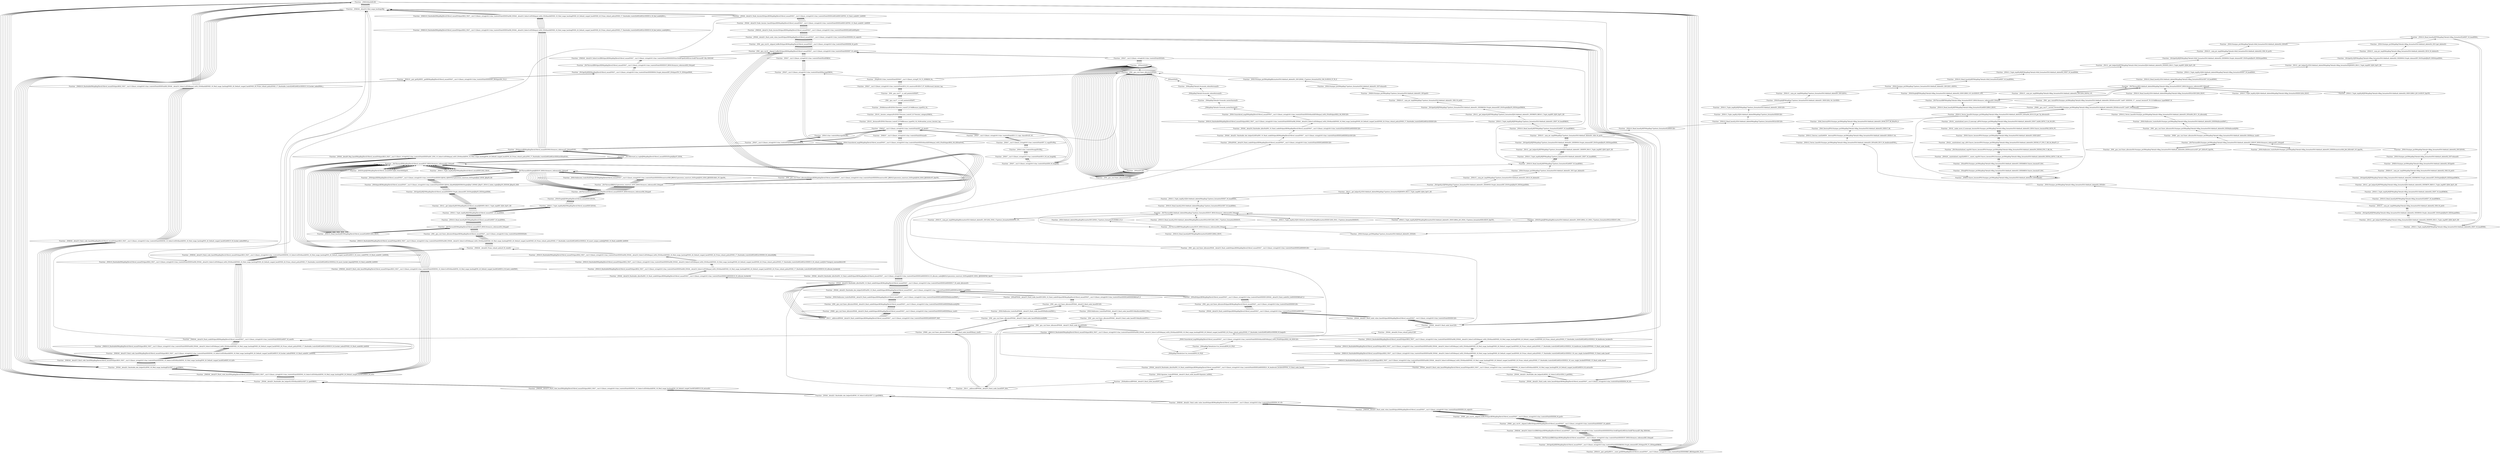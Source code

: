 digraph {
	"Function- _ZNKSt4hashIiEclEi"
	"Function- _ZNSt8__detail21_Hashtable_ebo_helperILi1ESt4hashIiELb1EE7_S_cgetERKS3_"
	"Function- _ZNSt8__detail21_Hashtable_ebo_helperILi1ESt4hashIiELb1EE7_S_cgetERKS3_" -> "Function- _ZNKSt4hashIiEclEi" [dir=back]
	"Function- _ZNKSt8__detail15_Hash_code_baseIN6spdlog5level10level_enumESt4pairIKS3_NSt7__cxx1112basic_stringIcSt11char_traitsIcESaIcEEEENS_10_Select1stESt4hashIiENS_18_Mod_range_hashingENS_20_Default_ranged_hashELb0EE5_M_h1Ev"
	"Function- _ZNKSt8__detail15_Hash_code_baseIN6spdlog5level10level_enumESt4pairIKS3_NSt7__cxx1112basic_stringIcSt11char_traitsIcESaIcEEEENS_10_Select1stESt4hashIiENS_18_Mod_range_hashingENS_20_Default_ranged_hashELb0EE5_M_h1Ev" -> "Function- _ZNSt8__detail21_Hashtable_ebo_helperILi1ESt4hashIiELb1EE7_S_cgetERKS3_" [dir=back]
	"Function- _ZNKSt8__detail15_Hash_code_baseIN6spdlog5level10level_enumESt4pairIKS3_NSt7__cxx1112basic_stringIcSt11char_traitsIcESaIcEEEENS_10_Select1stESt4hashIiENS_18_Mod_range_hashingENS_20_Default_ranged_hashELb0EE12_M_hash_codeERS5_"
	"Function- _ZNKSt8__detail15_Hash_code_baseIN6spdlog5level10level_enumESt4pairIKS3_NSt7__cxx1112basic_stringIcSt11char_traitsIcESaIcEEEENS_10_Select1stESt4hashIiENS_18_Mod_range_hashingENS_20_Default_ranged_hashELb0EE12_M_hash_codeERS5_" -> "Function- _ZNKSt8__detail15_Hash_code_baseIN6spdlog5level10level_enumESt4pairIKS3_NSt7__cxx1112basic_stringIcSt11char_traitsIcESaIcEEEENS_10_Select1stESt4hashIiENS_18_Mod_range_hashingENS_20_Default_ranged_hashELb0EE5_M_h1Ev" [dir=back]
	"Function- _ZNSt8__detail9_Map_baseIN6spdlog5level10level_enumESt4pairIKS3_NSt7__cxx1112basic_stringIcSt11char_traitsIcESaIcEEEESaISC_ENS_10_Select1stESt8equal_toIS3_ESt4hashIiENS_18_Mod_range_hashingENS_20_Default_ranged_hashENS_20_Prime_rehash_policyENS_17_Hashtable_traitsILb0ELb0ELb1EEELb1EEixEOS3_"
	"Function- _ZNSt8__detail9_Map_baseIN6spdlog5level10level_enumESt4pairIKS3_NSt7__cxx1112basic_stringIcSt11char_traitsIcESaIcEEEESaISC_ENS_10_Select1stESt8equal_toIS3_ESt4hashIiENS_18_Mod_range_hashingENS_20_Default_ranged_hashENS_20_Prime_rehash_policyENS_17_Hashtable_traitsILb0ELb0ELb1EEELb1EEixEOS3_" -> "Function- _ZNKSt8__detail15_Hash_code_baseIN6spdlog5level10level_enumESt4pairIKS3_NSt7__cxx1112basic_stringIcSt11char_traitsIcESaIcEEEENS_10_Select1stESt4hashIiENS_18_Mod_range_hashingENS_20_Default_ranged_hashELb0EE12_M_hash_codeERS5_" [dir=back]
	"Function- _ZSt4moveIRN6spdlog5level10level_enumEEONSt16remove_referenceIT_E4typeEOS5_"
	"Function- _ZSt4moveIRN6spdlog5level10level_enumEEONSt16remove_referenceIT_E4typeEOS5_" -> "Function- _ZNSt8__detail9_Map_baseIN6spdlog5level10level_enumESt4pairIKS3_NSt7__cxx1112basic_stringIcSt11char_traitsIcESaIcEEEESaISC_ENS_10_Select1stESt8equal_toIS3_ESt4hashIiENS_18_Mod_range_hashingENS_20_Default_ranged_hashENS_20_Prime_rehash_policyENS_17_Hashtable_traitsILb0ELb0ELb1EEELb1EEixEOS3_" [dir=back]
	"Function- _ZNSt13unordered_mapIN6spdlog5level10level_enumENSt7__cxx1112basic_stringIcSt11char_traitsIcESaIcEEESt4hashIiESt8equal_toIS2_ESaISt4pairIKS2_S8_EEEixEOS2_"
	"Function- _ZNSt13unordered_mapIN6spdlog5level10level_enumENSt7__cxx1112basic_stringIcSt11char_traitsIcESaIcEEESt4hashIiESt8equal_toIS2_ESaISt4pairIKS2_S8_EEEixEOS2_" -> "Function- _ZSt4moveIRN6spdlog5level10level_enumEEONSt16remove_referenceIT_E4typeEOS5_" [dir=back]
	"Function- _ZN9__gnu_cxx13new_allocatorIcED2Ev"
	"Function- _ZN9__gnu_cxx13new_allocatorIcED2Ev" -> "Function- _ZNSt13unordered_mapIN6spdlog5level10level_enumENSt7__cxx1112basic_stringIcSt11char_traitsIcESaIcEEESt4hashIiESt8equal_toIS2_ESaISt4pairIKS2_S8_EEEixEOS2_" [dir=back]
	"Function- _ZNSaIcED2Ev"
	"Function- _ZNSaIcED2Ev" -> "Function- _ZN9__gnu_cxx13new_allocatorIcED2Ev" [dir=back]
	"Function- _ZNSt7__cxx1112basic_stringIcSt11char_traitsIcESaIcEED2Ev"
	"Function- _ZNSt7__cxx1112basic_stringIcSt11char_traitsIcESaIcEED2Ev" -> "Function- _ZNSaIcED2Ev" [dir=back]
	"Function- _ZN9__gnu_cxx16__aligned_bufferISt4pairIKN6spdlog5level10level_enumENSt7__cxx1112basic_stringIcSt11char_traitsIcESaIcEEEEE7_M_addrEv"
	"Function- _ZN9__gnu_cxx16__aligned_bufferISt4pairIKN6spdlog5level10level_enumENSt7__cxx1112basic_stringIcSt11char_traitsIcESaIcEEEEE7_M_addrEv" -> "Function- _ZNSt7__cxx1112basic_stringIcSt11char_traitsIcESaIcEED2Ev" [dir=back]
	"Function- _ZN9__gnu_cxx16__aligned_bufferISt4pairIKN6spdlog5level10level_enumENSt7__cxx1112basic_stringIcSt11char_traitsIcESaIcEEEEE6_M_ptrEv"
	"Function- _ZN9__gnu_cxx16__aligned_bufferISt4pairIKN6spdlog5level10level_enumENSt7__cxx1112basic_stringIcSt11char_traitsIcESaIcEEEEE6_M_ptrEv" -> "Function- _ZN9__gnu_cxx16__aligned_bufferISt4pairIKN6spdlog5level10level_enumENSt7__cxx1112basic_stringIcSt11char_traitsIcESaIcEEEEE7_M_addrEv" [dir=back]
	"Function- _ZNSt8__detail21_Hash_node_value_baseISt4pairIKN6spdlog5level10level_enumENSt7__cxx1112basic_stringIcSt11char_traitsIcESaIcEEEEE9_M_valptrEv"
	"Function- _ZNSt8__detail21_Hash_node_value_baseISt4pairIKN6spdlog5level10level_enumENSt7__cxx1112basic_stringIcSt11char_traitsIcESaIcEEEEE9_M_valptrEv" -> "Function- _ZN9__gnu_cxx16__aligned_bufferISt4pairIKN6spdlog5level10level_enumENSt7__cxx1112basic_stringIcSt11char_traitsIcESaIcEEEEE6_M_ptrEv" [dir=back]
	"Function- _ZNKSt8__detail14_Node_iteratorISt4pairIKN6spdlog5level10level_enumENSt7__cxx1112basic_stringIcSt11char_traitsIcESaIcEEEELb0ELb0EEptEv"
	"Function- _ZNKSt8__detail14_Node_iteratorISt4pairIKN6spdlog5level10level_enumENSt7__cxx1112basic_stringIcSt11char_traitsIcESaIcEEEELb0ELb0EEptEv" -> "Function- _ZNSt8__detail21_Hash_node_value_baseISt4pairIKN6spdlog5level10level_enumENSt7__cxx1112basic_stringIcSt11char_traitsIcESaIcEEEEE9_M_valptrEv" [dir=back]
	"Function- _ZNSt8__detail19_Node_iterator_baseISt4pairIKN6spdlog5level10level_enumENSt7__cxx1112basic_stringIcSt11char_traitsIcESaIcEEEELb0EEC2EPNS_10_Hash_nodeISC_Lb0EEE"
	"Function- _ZNSt8__detail19_Node_iterator_baseISt4pairIKN6spdlog5level10level_enumENSt7__cxx1112basic_stringIcSt11char_traitsIcESaIcEEEELb0EEC2EPNS_10_Hash_nodeISC_Lb0EEE" -> "Function- _ZNKSt8__detail14_Node_iteratorISt4pairIKN6spdlog5level10level_enumENSt7__cxx1112basic_stringIcSt11char_traitsIcESaIcEEEELb0ELb0EEptEv" [dir=back]
	"Function- _ZNSt8__detail14_Node_iteratorISt4pairIKN6spdlog5level10level_enumENSt7__cxx1112basic_stringIcSt11char_traitsIcESaIcEEEELb0ELb0EEC2EPNS_10_Hash_nodeISC_Lb0EEE"
	"Function- _ZNSt8__detail14_Node_iteratorISt4pairIKN6spdlog5level10level_enumENSt7__cxx1112basic_stringIcSt11char_traitsIcESaIcEEEELb0ELb0EEC2EPNS_10_Hash_nodeISC_Lb0EEE" -> "Function- _ZNSt8__detail19_Node_iterator_baseISt4pairIKN6spdlog5level10level_enumENSt7__cxx1112basic_stringIcSt11char_traitsIcESaIcEEEELb0EEC2EPNS_10_Hash_nodeISC_Lb0EEE" [dir=back]
	"Function- _ZNKSt8__detail18_Mod_range_hashingclEjj"
	"Function- _ZNKSt8__detail18_Mod_range_hashingclEjj" -> "Function- _ZNSt8__detail14_Node_iteratorISt4pairIKN6spdlog5level10level_enumENSt7__cxx1112basic_stringIcSt11char_traitsIcESaIcEEEELb0ELb0EEC2EPNS_10_Hash_nodeISC_Lb0EEE" [dir=back]
	"Function- _ZNKSt4hashIiEclEi"
	"Function- _ZNKSt4hashIiEclEi" -> "Function- _ZNKSt8__detail18_Mod_range_hashingclEjj" [dir=back]
	"Function- _ZNSt10__pair_getILj0EE11__const_getIKN6spdlog5level10level_enumENSt7__cxx1112basic_stringIcSt11char_traitsIcESaIcEEEEERKT_RKSt4pairISC_T0_E"
	"Function- _ZNSt10__pair_getILj0EE11__const_getIKN6spdlog5level10level_enumENSt7__cxx1112basic_stringIcSt11char_traitsIcESaIcEEEEERKT_RKSt4pairISC_T0_E" -> "Function- _ZNKSt4hashIiEclEi" [dir=back]
	"Function- _ZSt3getILj0EKN6spdlog5level10level_enumENSt7__cxx1112basic_stringIcSt11char_traitsIcESaIcEEEERKNSt13tuple_elementIXT_ESt4pairIT0_T1_EE4typeERKSE_"
	"Function- _ZSt3getILj0EKN6spdlog5level10level_enumENSt7__cxx1112basic_stringIcSt11char_traitsIcESaIcEEEERKNSt13tuple_elementIXT_ESt4pairIT0_T1_EE4typeERKSE_" -> "Function- _ZNSt10__pair_getILj0EE11__const_getIKN6spdlog5level10level_enumENSt7__cxx1112basic_stringIcSt11char_traitsIcESaIcEEEEERKT_RKSt4pairISC_T0_E" [dir=back]
	"Function- _ZSt7forwardIRKSt4pairIKN6spdlog5level10level_enumENSt7__cxx1112basic_stringIcSt11char_traitsIcESaIcEEEEEOT_RNSt16remove_referenceISE_E4typeE"
	"Function- _ZSt7forwardIRKSt4pairIKN6spdlog5level10level_enumENSt7__cxx1112basic_stringIcSt11char_traitsIcESaIcEEEEEOT_RNSt16remove_referenceISE_E4typeE" -> "Function- _ZSt3getILj0EKN6spdlog5level10level_enumENSt7__cxx1112basic_stringIcSt11char_traitsIcESaIcEEEERKNSt13tuple_elementIXT_ESt4pairIT0_T1_EE4typeERKSE_" [dir=back]
	"Function- _ZNKSt8__detail10_Select1stclIRKSt4pairIKN6spdlog5level10level_enumENSt7__cxx1112basic_stringIcSt11char_traitsIcESaIcEEEEEEDTclsr3stdE3getILi0EEclsr3stdE7forwardIT_Efp_EEEOSG_"
	"Function- _ZNKSt8__detail10_Select1stclIRKSt4pairIKN6spdlog5level10level_enumENSt7__cxx1112basic_stringIcSt11char_traitsIcESaIcEEEEEEDTclsr3stdE3getILi0EEclsr3stdE7forwardIT_Efp_EEEOSG_" -> "Function- _ZSt7forwardIRKSt4pairIKN6spdlog5level10level_enumENSt7__cxx1112basic_stringIcSt11char_traitsIcESaIcEEEEEOT_RNSt16remove_referenceISE_E4typeE" [dir=back]
	"Function- _ZNK9__gnu_cxx16__aligned_bufferISt4pairIKN6spdlog5level10level_enumENSt7__cxx1112basic_stringIcSt11char_traitsIcESaIcEEEEE7_M_addrEv"
	"Function- _ZNK9__gnu_cxx16__aligned_bufferISt4pairIKN6spdlog5level10level_enumENSt7__cxx1112basic_stringIcSt11char_traitsIcESaIcEEEEE7_M_addrEv" -> "Function- _ZNKSt8__detail10_Select1stclIRKSt4pairIKN6spdlog5level10level_enumENSt7__cxx1112basic_stringIcSt11char_traitsIcESaIcEEEEEEDTclsr3stdE3getILi0EEclsr3stdE7forwardIT_Efp_EEEOSG_" [dir=back]
	"Function- _ZNK9__gnu_cxx16__aligned_bufferISt4pairIKN6spdlog5level10level_enumENSt7__cxx1112basic_stringIcSt11char_traitsIcESaIcEEEEE6_M_ptrEv"
	"Function- _ZNK9__gnu_cxx16__aligned_bufferISt4pairIKN6spdlog5level10level_enumENSt7__cxx1112basic_stringIcSt11char_traitsIcESaIcEEEEE6_M_ptrEv" -> "Function- _ZNK9__gnu_cxx16__aligned_bufferISt4pairIKN6spdlog5level10level_enumENSt7__cxx1112basic_stringIcSt11char_traitsIcESaIcEEEEE7_M_addrEv" [dir=back]
	"Function- _ZNKSt8__detail21_Hash_node_value_baseISt4pairIKN6spdlog5level10level_enumENSt7__cxx1112basic_stringIcSt11char_traitsIcESaIcEEEEE9_M_valptrEv"
	"Function- _ZNKSt8__detail21_Hash_node_value_baseISt4pairIKN6spdlog5level10level_enumENSt7__cxx1112basic_stringIcSt11char_traitsIcESaIcEEEEE9_M_valptrEv" -> "Function- _ZNK9__gnu_cxx16__aligned_bufferISt4pairIKN6spdlog5level10level_enumENSt7__cxx1112basic_stringIcSt11char_traitsIcESaIcEEEEE6_M_ptrEv" [dir=back]
	"Function- _ZNKSt8__detail21_Hash_node_value_baseISt4pairIKN6spdlog5level10level_enumENSt7__cxx1112basic_stringIcSt11char_traitsIcESaIcEEEEE4_M_vEv"
	"Function- _ZNKSt8__detail21_Hash_node_value_baseISt4pairIKN6spdlog5level10level_enumENSt7__cxx1112basic_stringIcSt11char_traitsIcESaIcEEEEE4_M_vEv" -> "Function- _ZNKSt8__detail21_Hash_node_value_baseISt4pairIKN6spdlog5level10level_enumENSt7__cxx1112basic_stringIcSt11char_traitsIcESaIcEEEEE9_M_valptrEv" [dir=back]
	"Function- _ZNSt8__detail21_Hashtable_ebo_helperILi0ENS_10_Select1stELb1EE7_S_cgetERKS2_"
	"Function- _ZNSt8__detail21_Hashtable_ebo_helperILi0ENS_10_Select1stELb1EE7_S_cgetERKS2_" -> "Function- _ZNKSt8__detail21_Hash_node_value_baseISt4pairIKN6spdlog5level10level_enumENSt7__cxx1112basic_stringIcSt11char_traitsIcESaIcEEEEE4_M_vEv" [dir=back]
	"Function- _ZNKSt8__detail15_Hash_code_baseIN6spdlog5level10level_enumESt4pairIKS3_NSt7__cxx1112basic_stringIcSt11char_traitsIcESaIcEEEENS_10_Select1stESt4hashIiENS_18_Mod_range_hashingENS_20_Default_ranged_hashELb0EE10_M_extractEv"
	"Function- _ZNKSt8__detail15_Hash_code_baseIN6spdlog5level10level_enumESt4pairIKS3_NSt7__cxx1112basic_stringIcSt11char_traitsIcESaIcEEEENS_10_Select1stESt4hashIiENS_18_Mod_range_hashingENS_20_Default_ranged_hashELb0EE10_M_extractEv" -> "Function- _ZNSt8__detail21_Hashtable_ebo_helperILi0ENS_10_Select1stELb1EE7_S_cgetERKS2_" [dir=back]
	"Function- _ZNSt8__detail21_Hashtable_ebo_helperILi1ESt4hashIiELb1EE7_S_cgetERKS3_"
	"Function- _ZNSt8__detail21_Hashtable_ebo_helperILi1ESt4hashIiELb1EE7_S_cgetERKS3_" -> "Function- _ZNKSt8__detail15_Hash_code_baseIN6spdlog5level10level_enumESt4pairIKS3_NSt7__cxx1112basic_stringIcSt11char_traitsIcESaIcEEEENS_10_Select1stESt4hashIiENS_18_Mod_range_hashingENS_20_Default_ranged_hashELb0EE10_M_extractEv" [dir=back]
	"Function- _ZNKSt8__detail15_Hash_code_baseIN6spdlog5level10level_enumESt4pairIKS3_NSt7__cxx1112basic_stringIcSt11char_traitsIcESaIcEEEENS_10_Select1stESt4hashIiENS_18_Mod_range_hashingENS_20_Default_ranged_hashELb0EE5_M_h1Ev"
	"Function- _ZNKSt8__detail15_Hash_code_baseIN6spdlog5level10level_enumESt4pairIKS3_NSt7__cxx1112basic_stringIcSt11char_traitsIcESaIcEEEENS_10_Select1stESt4hashIiENS_18_Mod_range_hashingENS_20_Default_ranged_hashELb0EE5_M_h1Ev" -> "Function- _ZNSt8__detail21_Hashtable_ebo_helperILi1ESt4hashIiELb1EE7_S_cgetERKS3_" [dir=back]
	"Function- _ZNSt8__detail21_Hashtable_ebo_helperILi2ENS_18_Mod_range_hashingELb1EE7_S_cgetERKS2_"
	"Function- _ZNSt8__detail21_Hashtable_ebo_helperILi2ENS_18_Mod_range_hashingELb1EE7_S_cgetERKS2_" -> "Function- _ZNKSt8__detail15_Hash_code_baseIN6spdlog5level10level_enumESt4pairIKS3_NSt7__cxx1112basic_stringIcSt11char_traitsIcESaIcEEEENS_10_Select1stESt4hashIiENS_18_Mod_range_hashingENS_20_Default_ranged_hashELb0EE5_M_h1Ev" [dir=back]
	"Function- _ZNKSt8__detail15_Hash_code_baseIN6spdlog5level10level_enumESt4pairIKS3_NSt7__cxx1112basic_stringIcSt11char_traitsIcESaIcEEEENS_10_Select1stESt4hashIiENS_18_Mod_range_hashingENS_20_Default_ranged_hashELb0EE5_M_h2Ev"
	"Function- _ZNKSt8__detail15_Hash_code_baseIN6spdlog5level10level_enumESt4pairIKS3_NSt7__cxx1112basic_stringIcSt11char_traitsIcESaIcEEEENS_10_Select1stESt4hashIiENS_18_Mod_range_hashingENS_20_Default_ranged_hashELb0EE5_M_h2Ev" -> "Function- _ZNSt8__detail21_Hashtable_ebo_helperILi2ENS_18_Mod_range_hashingELb1EE7_S_cgetERKS2_" [dir=back]
	"Function- _ZNKSt8__detail15_Hash_code_baseIN6spdlog5level10level_enumESt4pairIKS3_NSt7__cxx1112basic_stringIcSt11char_traitsIcESaIcEEEENS_10_Select1stESt4hashIiENS_18_Mod_range_hashingENS_20_Default_ranged_hashELb0EE15_M_bucket_indexEPKNS_10_Hash_nodeISC_Lb0EEEj"
	"Function- _ZNKSt8__detail15_Hash_code_baseIN6spdlog5level10level_enumESt4pairIKS3_NSt7__cxx1112basic_stringIcSt11char_traitsIcESaIcEEEENS_10_Select1stESt4hashIiENS_18_Mod_range_hashingENS_20_Default_ranged_hashELb0EE15_M_bucket_indexEPKNS_10_Hash_nodeISC_Lb0EEEj" -> "Function- _ZNKSt8__detail15_Hash_code_baseIN6spdlog5level10level_enumESt4pairIKS3_NSt7__cxx1112basic_stringIcSt11char_traitsIcESaIcEEEENS_10_Select1stESt4hashIiENS_18_Mod_range_hashingENS_20_Default_ranged_hashELb0EE5_M_h2Ev" [dir=back]
	"Function- _ZNKSt10_HashtableIN6spdlog5level10level_enumESt4pairIKS2_NSt7__cxx1112basic_stringIcSt11char_traitsIcESaIcEEEESaISB_ENSt8__detail10_Select1stESt8equal_toIS2_ESt4hashIiENSD_18_Mod_range_hashingENSD_20_Default_ranged_hashENSD_20_Prime_rehash_policyENSD_17_Hashtable_traitsILb0ELb0ELb1EEEE15_M_bucket_indexEPNSD_10_Hash_nodeISB_Lb0EEE"
	"Function- _ZNKSt10_HashtableIN6spdlog5level10level_enumESt4pairIKS2_NSt7__cxx1112basic_stringIcSt11char_traitsIcESaIcEEEESaISB_ENSt8__detail10_Select1stESt8equal_toIS2_ESt4hashIiENSD_18_Mod_range_hashingENSD_20_Default_ranged_hashENSD_20_Prime_rehash_policyENSD_17_Hashtable_traitsILb0ELb0ELb1EEEE15_M_bucket_indexEPNSD_10_Hash_nodeISB_Lb0EEE" -> "Function- _ZNKSt8__detail15_Hash_code_baseIN6spdlog5level10level_enumESt4pairIKS3_NSt7__cxx1112basic_stringIcSt11char_traitsIcESaIcEEEENS_10_Select1stESt4hashIiENS_18_Mod_range_hashingENS_20_Default_ranged_hashELb0EE15_M_bucket_indexEPKNS_10_Hash_nodeISC_Lb0EEEj" [dir=back]
	"Function- _ZNKSt8__detail10_Hash_nodeISt4pairIKN6spdlog5level10level_enumENSt7__cxx1112basic_stringIcSt11char_traitsIcESaIcEEEELb0EE7_M_nextEv"
	"Function- _ZNKSt8__detail10_Hash_nodeISt4pairIKN6spdlog5level10level_enumENSt7__cxx1112basic_stringIcSt11char_traitsIcESaIcEEEELb0EE7_M_nextEv" -> "Function- _ZNKSt10_HashtableIN6spdlog5level10level_enumESt4pairIKS2_NSt7__cxx1112basic_stringIcSt11char_traitsIcESaIcEEEESaISB_ENSt8__detail10_Select1stESt8equal_toIS2_ESt4hashIiENSD_18_Mod_range_hashingENSD_20_Default_ranged_hashENSD_20_Prime_rehash_policyENSD_17_Hashtable_traitsILb0ELb0ELb1EEEE15_M_bucket_indexEPNSD_10_Hash_nodeISB_Lb0EEE" [dir=back]
	"Function- _ZNSt10_HashtableIN6spdlog5level10level_enumESt4pairIKS2_NSt7__cxx1112basic_stringIcSt11char_traitsIcESaIcEEEESaISB_ENSt8__detail10_Select1stESt8equal_toIS2_ESt4hashIiENSD_18_Mod_range_hashingENSD_20_Default_ranged_hashENSD_20_Prime_rehash_policyENSD_17_Hashtable_traitsILb0ELb0ELb1EEEE22_M_insert_bucket_beginEjPNSD_10_Hash_nodeISB_Lb0EEE"
	"Function- _ZNSt10_HashtableIN6spdlog5level10level_enumESt4pairIKS2_NSt7__cxx1112basic_stringIcSt11char_traitsIcESaIcEEEESaISB_ENSt8__detail10_Select1stESt8equal_toIS2_ESt4hashIiENSD_18_Mod_range_hashingENSD_20_Default_ranged_hashENSD_20_Prime_rehash_policyENSD_17_Hashtable_traitsILb0ELb0ELb1EEEE22_M_insert_bucket_beginEjPNSD_10_Hash_nodeISB_Lb0EEE" -> "Function- _ZNKSt8__detail10_Hash_nodeISt4pairIKN6spdlog5level10level_enumENSt7__cxx1112basic_stringIcSt11char_traitsIcESaIcEEEELb0EE7_M_nextEv" [dir=back]
	"Function- _ZNKSt8__detail15_Hash_code_baseIN6spdlog5level10level_enumESt4pairIKS3_NSt7__cxx1112basic_stringIcSt11char_traitsIcESaIcEEEENS_10_Select1stESt4hashIiENS_18_Mod_range_hashingENS_20_Default_ranged_hashELb0EE13_M_store_codeEPNS_10_Hash_nodeISC_Lb0EEEj"
	"Function- _ZNKSt8__detail15_Hash_code_baseIN6spdlog5level10level_enumESt4pairIKS3_NSt7__cxx1112basic_stringIcSt11char_traitsIcESaIcEEEENS_10_Select1stESt4hashIiENS_18_Mod_range_hashingENS_20_Default_ranged_hashELb0EE13_M_store_codeEPNS_10_Hash_nodeISC_Lb0EEEj" -> "Function- _ZNSt10_HashtableIN6spdlog5level10level_enumESt4pairIKS2_NSt7__cxx1112basic_stringIcSt11char_traitsIcESaIcEEEESaISB_ENSt8__detail10_Select1stESt8equal_toIS2_ESt4hashIiENSD_18_Mod_range_hashingENSD_20_Default_ranged_hashENSD_20_Prime_rehash_policyENSD_17_Hashtable_traitsILb0ELb0ELb1EEEE22_M_insert_bucket_beginEjPNSD_10_Hash_nodeISB_Lb0EEE" [dir=back]
	"Function- _ZNKSt8__detail20_Prime_rehash_policy8_M_stateEv"
	"Function- _ZNKSt8__detail20_Prime_rehash_policy8_M_stateEv" -> "Function- _ZNKSt8__detail15_Hash_code_baseIN6spdlog5level10level_enumESt4pairIKS3_NSt7__cxx1112basic_stringIcSt11char_traitsIcESaIcEEEENS_10_Select1stESt4hashIiENS_18_Mod_range_hashingENS_20_Default_ranged_hashELb0EE13_M_store_codeEPNS_10_Hash_nodeISC_Lb0EEEj" [dir=back]
	"Function- _ZNSt10_HashtableIN6spdlog5level10level_enumESt4pairIKS2_NSt7__cxx1112basic_stringIcSt11char_traitsIcESaIcEEEESaISB_ENSt8__detail10_Select1stESt8equal_toIS2_ESt4hashIiENSD_18_Mod_range_hashingENSD_20_Default_ranged_hashENSD_20_Prime_rehash_policyENSD_17_Hashtable_traitsILb0ELb0ELb1EEEE21_M_insert_unique_nodeEjjPNSD_10_Hash_nodeISB_Lb0EEE"
	"Function- _ZNSt10_HashtableIN6spdlog5level10level_enumESt4pairIKS2_NSt7__cxx1112basic_stringIcSt11char_traitsIcESaIcEEEESaISB_ENSt8__detail10_Select1stESt8equal_toIS2_ESt4hashIiENSD_18_Mod_range_hashingENSD_20_Default_ranged_hashENSD_20_Prime_rehash_policyENSD_17_Hashtable_traitsILb0ELb0ELb1EEEE21_M_insert_unique_nodeEjjPNSD_10_Hash_nodeISB_Lb0EEE" -> "Function- _ZNKSt8__detail20_Prime_rehash_policy8_M_stateEv" [dir=back]
	"Function- _ZN9__gnu_cxx13new_allocatorISt4pairIKN6spdlog5level10level_enumENSt7__cxx1112basic_stringIcSt11char_traitsIcESaIcEEEEED2Ev"
	"Function- _ZN9__gnu_cxx13new_allocatorISt4pairIKN6spdlog5level10level_enumENSt7__cxx1112basic_stringIcSt11char_traitsIcESaIcEEEEED2Ev" -> "Function- _ZNSt10_HashtableIN6spdlog5level10level_enumESt4pairIKS2_NSt7__cxx1112basic_stringIcSt11char_traitsIcESaIcEEEESaISB_ENSt8__detail10_Select1stESt8equal_toIS2_ESt4hashIiENSD_18_Mod_range_hashingENSD_20_Default_ranged_hashENSD_20_Prime_rehash_policyENSD_17_Hashtable_traitsILb0ELb0ELb1EEEE21_M_insert_unique_nodeEjjPNSD_10_Hash_nodeISB_Lb0EEE" [dir=back]
	"Function- _ZSt7forwardION6spdlog5level10level_enumEEOT_RNSt16remove_referenceIS4_E4typeE"
	"Function- _ZSt7forwardION6spdlog5level10level_enumEEOT_RNSt16remove_referenceIS4_E4typeE" -> "Function- _ZN9__gnu_cxx13new_allocatorISt4pairIKN6spdlog5level10level_enumENSt7__cxx1112basic_stringIcSt11char_traitsIcESaIcEEEEED2Ev" [dir=back]
	"Function- _ZNSt10_Head_baseILj0EON6spdlog5level10level_enumELb0EE7_M_headERS4_"
	"Function- _ZNSt10_Head_baseILj0EON6spdlog5level10level_enumELb0EE7_M_headERS4_" -> "Function- _ZSt7forwardION6spdlog5level10level_enumEEOT_RNSt16remove_referenceIS4_E4typeE" [dir=back]
	"Function- _ZNSt11_Tuple_implILj0EJON6spdlog5level10level_enumEEE7_M_headERS4_"
	"Function- _ZNSt11_Tuple_implILj0EJON6spdlog5level10level_enumEEE7_M_headERS4_" -> "Function- _ZNSt10_Head_baseILj0EON6spdlog5level10level_enumELb0EE7_M_headERS4_" [dir=back]
	"Function- _ZSt12__get_helperILj0EON6spdlog5level10level_enumEJEERT0_RSt11_Tuple_implIXT_EJS4_DpT1_EE"
	"Function- _ZSt12__get_helperILj0EON6spdlog5level10level_enumEJEERT0_RSt11_Tuple_implIXT_EJS4_DpT1_EE" -> "Function- _ZNSt11_Tuple_implILj0EJON6spdlog5level10level_enumEEE7_M_headERS4_" [dir=back]
	"Function- _ZSt3getILj0EJON6spdlog5level10level_enumEEERNSt13tuple_elementIXT_ESt5tupleIJDpT0_EEE4typeERS8_"
	"Function- _ZSt3getILj0EJON6spdlog5level10level_enumEEERNSt13tuple_elementIXT_ESt5tupleIJDpT0_EEE4typeERS8_" -> "Function- _ZSt12__get_helperILj0EON6spdlog5level10level_enumEJEERT0_RSt11_Tuple_implIXT_EJS4_DpT1_EE" [dir=back]
	"Function- _ZNSt4pairIKN6spdlog5level10level_enumENSt7__cxx1112basic_stringIcSt11char_traitsIcESaIcEEEEC2IJOS2_EJLj0EEJEJEEERSt5tupleIJDpT_EERSD_IJDpT1_EESt12_Index_tupleIJXspT0_EEESM_IJXspT2_EEE"
	"Function- _ZNSt4pairIKN6spdlog5level10level_enumENSt7__cxx1112basic_stringIcSt11char_traitsIcESaIcEEEEC2IJOS2_EJLj0EEJEJEEERSt5tupleIJDpT_EERSD_IJDpT1_EESt12_Index_tupleIJXspT0_EEESM_IJXspT2_EEE" -> "Function- _ZSt3getILj0EJON6spdlog5level10level_enumEEERNSt13tuple_elementIXT_ESt5tupleIJDpT0_EEE4typeERS8_" [dir=back]
	"Function- _ZNSt4pairIKN6spdlog5level10level_enumENSt7__cxx1112basic_stringIcSt11char_traitsIcESaIcEEEEC2IJOS2_EJEEESt21piecewise_construct_tSt5tupleIJDpT_EESE_IJDpT0_EE"
	"Function- _ZNSt4pairIKN6spdlog5level10level_enumENSt7__cxx1112basic_stringIcSt11char_traitsIcESaIcEEEEC2IJOS2_EJEEESt21piecewise_construct_tSt5tupleIJDpT_EESE_IJDpT0_EE" -> "Function- _ZNSt4pairIKN6spdlog5level10level_enumENSt7__cxx1112basic_stringIcSt11char_traitsIcESaIcEEEEC2IJOS2_EJLj0EEJEJEEERSt5tupleIJDpT_EERSD_IJDpT1_EESt12_Index_tupleIJXspT0_EEESM_IJXspT2_EEE" [dir=back]
	"Function- _ZSt7forwardISt5tupleIJEEEOT_RNSt16remove_referenceIS2_E4typeE"
	"Function- _ZSt7forwardISt5tupleIJEEEOT_RNSt16remove_referenceIS2_E4typeE" -> "Function- _ZNSt4pairIKN6spdlog5level10level_enumENSt7__cxx1112basic_stringIcSt11char_traitsIcESaIcEEEEC2IJOS2_EJEEESt21piecewise_construct_tSt5tupleIJDpT_EESE_IJDpT0_EE" [dir=back]
	"Function- _ZSt7forwardIN6spdlog5level10level_enumEEOT_RNSt16remove_referenceIS3_E4typeE"
	"Function- _ZSt7forwardIN6spdlog5level10level_enumEEOT_RNSt16remove_referenceIS3_E4typeE" -> "Function- _ZSt7forwardISt5tupleIJEEEOT_RNSt16remove_referenceIS2_E4typeE" [dir=back]
	"Function- _ZNSt10_Head_baseILj0EON6spdlog5level10level_enumELb0EEC2IS2_EEOT_"
	"Function- _ZNSt10_Head_baseILj0EON6spdlog5level10level_enumELb0EEC2IS2_EEOT_" -> "Function- _ZSt7forwardIN6spdlog5level10level_enumEEOT_RNSt16remove_referenceIS3_E4typeE" [dir=back]
	"Function- _ZSt7forwardION6spdlog5level10level_enumEEOT_RNSt16remove_referenceIS4_E4typeE"
	"Function- _ZSt7forwardION6spdlog5level10level_enumEEOT_RNSt16remove_referenceIS4_E4typeE" -> "Function- _ZNSt10_Head_baseILj0EON6spdlog5level10level_enumELb0EEC2IS2_EEOT_" [dir=back]
	"Function- _ZNSt10_Head_baseILj0EON6spdlog5level10level_enumELb0EE7_M_headERS4_"
	"Function- _ZNSt10_Head_baseILj0EON6spdlog5level10level_enumELb0EE7_M_headERS4_" -> "Function- _ZSt7forwardION6spdlog5level10level_enumEEOT_RNSt16remove_referenceIS4_E4typeE" [dir=back]
	"Function- _ZNSt11_Tuple_implILj0EJON6spdlog5level10level_enumEEE7_M_headERS4_"
	"Function- _ZNSt11_Tuple_implILj0EJON6spdlog5level10level_enumEEE7_M_headERS4_" -> "Function- _ZNSt10_Head_baseILj0EON6spdlog5level10level_enumELb0EE7_M_headERS4_" [dir=back]
	"Function- _ZNSt11_Tuple_implILj0EJON6spdlog5level10level_enumEEEC2EOS4_"
	"Function- _ZNSt11_Tuple_implILj0EJON6spdlog5level10level_enumEEEC2EOS4_" -> "Function- _ZNSt11_Tuple_implILj0EJON6spdlog5level10level_enumEEE7_M_headERS4_" [dir=back]
	"Function- _ZNSt5tupleIJON6spdlog5level10level_enumEEEC2EOS4_"
	"Function- _ZNSt5tupleIJON6spdlog5level10level_enumEEEC2EOS4_" -> "Function- _ZNSt11_Tuple_implILj0EJON6spdlog5level10level_enumEEEC2EOS4_" [dir=back]
	"Function- _ZSt7forwardISt5tupleIJON6spdlog5level10level_enumEEEEOT_RNSt16remove_referenceIS6_E4typeE"
	"Function- _ZSt7forwardISt5tupleIJON6spdlog5level10level_enumEEEEOT_RNSt16remove_referenceIS6_E4typeE" -> "Function- _ZNSt5tupleIJON6spdlog5level10level_enumEEEC2EOS4_" [dir=back]
	"Function- _ZSt7forwardIRKSt21piecewise_construct_tEOT_RNSt16remove_referenceIS3_E4typeE"
	"Function- _ZSt7forwardIRKSt21piecewise_construct_tEOT_RNSt16remove_referenceIS3_E4typeE" -> "Function- _ZSt7forwardISt5tupleIJON6spdlog5level10level_enumEEEEOT_RNSt16remove_referenceIS6_E4typeE" [dir=back]
	"Function- _ZN9__gnu_cxx13new_allocatorISt4pairIKN6spdlog5level10level_enumENSt7__cxx1112basic_stringIcSt11char_traitsIcESaIcEEEEE9constructISC_JRKSt21piecewise_construct_tSt5tupleIJOS4_EESI_IJEEEEEvPT_DpOT0_"
	"Function- _ZN9__gnu_cxx13new_allocatorISt4pairIKN6spdlog5level10level_enumENSt7__cxx1112basic_stringIcSt11char_traitsIcESaIcEEEEE9constructISC_JRKSt21piecewise_construct_tSt5tupleIJOS4_EESI_IJEEEEEvPT_DpOT0_" -> "Function- _ZSt7forwardIRKSt21piecewise_construct_tEOT_RNSt16remove_referenceIS3_E4typeE" [dir=back]
	"Function- _ZSt7forwardISt5tupleIJEEEOT_RNSt16remove_referenceIS2_E4typeE"
	"Function- _ZSt7forwardISt5tupleIJEEEOT_RNSt16remove_referenceIS2_E4typeE" -> "Function- _ZN9__gnu_cxx13new_allocatorISt4pairIKN6spdlog5level10level_enumENSt7__cxx1112basic_stringIcSt11char_traitsIcESaIcEEEEE9constructISC_JRKSt21piecewise_construct_tSt5tupleIJOS4_EESI_IJEEEEEvPT_DpOT0_" [dir=back]
	"Function- _ZSt7forwardISt5tupleIJON6spdlog5level10level_enumEEEEOT_RNSt16remove_referenceIS6_E4typeE"
	"Function- _ZSt7forwardISt5tupleIJON6spdlog5level10level_enumEEEEOT_RNSt16remove_referenceIS6_E4typeE" -> "Function- _ZSt7forwardISt5tupleIJEEEOT_RNSt16remove_referenceIS2_E4typeE" [dir=back]
	"Function- _ZSt7forwardIRKSt21piecewise_construct_tEOT_RNSt16remove_referenceIS3_E4typeE"
	"Function- _ZSt7forwardIRKSt21piecewise_construct_tEOT_RNSt16remove_referenceIS3_E4typeE" -> "Function- _ZSt7forwardISt5tupleIJON6spdlog5level10level_enumEEEEOT_RNSt16remove_referenceIS6_E4typeE" [dir=back]
	"Function- _ZNSt16allocator_traitsISaISt4pairIKN6spdlog5level10level_enumENSt7__cxx1112basic_stringIcSt11char_traitsIcESaIcEEEEEE9constructISB_JRKSt21piecewise_construct_tSt5tupleIJOS3_EESI_IJEEEEEvRSC_PT_DpOT0_"
	"Function- _ZNSt16allocator_traitsISaISt4pairIKN6spdlog5level10level_enumENSt7__cxx1112basic_stringIcSt11char_traitsIcESaIcEEEEEE9constructISB_JRKSt21piecewise_construct_tSt5tupleIJOS3_EESI_IJEEEEEvRSC_PT_DpOT0_" -> "Function- _ZSt7forwardIRKSt21piecewise_construct_tEOT_RNSt16remove_referenceIS3_E4typeE" [dir=back]
	"Function- _ZSt7forwardISt5tupleIJEEEOT_RNSt16remove_referenceIS2_E4typeE"
	"Function- _ZSt7forwardISt5tupleIJEEEOT_RNSt16remove_referenceIS2_E4typeE" -> "Function- _ZNSt16allocator_traitsISaISt4pairIKN6spdlog5level10level_enumENSt7__cxx1112basic_stringIcSt11char_traitsIcESaIcEEEEEE9constructISB_JRKSt21piecewise_construct_tSt5tupleIJOS3_EESI_IJEEEEEvRSC_PT_DpOT0_" [dir=back]
	"Function- _ZSt7forwardISt5tupleIJON6spdlog5level10level_enumEEEEOT_RNSt16remove_referenceIS6_E4typeE"
	"Function- _ZSt7forwardISt5tupleIJON6spdlog5level10level_enumEEEEOT_RNSt16remove_referenceIS6_E4typeE" -> "Function- _ZSt7forwardISt5tupleIJEEEOT_RNSt16remove_referenceIS2_E4typeE" [dir=back]
	"Function- _ZSt7forwardIRKSt21piecewise_construct_tEOT_RNSt16remove_referenceIS3_E4typeE"
	"Function- _ZSt7forwardIRKSt21piecewise_construct_tEOT_RNSt16remove_referenceIS3_E4typeE" -> "Function- _ZSt7forwardISt5tupleIJON6spdlog5level10level_enumEEEEOT_RNSt16remove_referenceIS6_E4typeE" [dir=back]
	"Function- _ZN9__gnu_cxx16__aligned_bufferISt4pairIKN6spdlog5level10level_enumENSt7__cxx1112basic_stringIcSt11char_traitsIcESaIcEEEEE7_M_addrEv"
	"Function- _ZN9__gnu_cxx16__aligned_bufferISt4pairIKN6spdlog5level10level_enumENSt7__cxx1112basic_stringIcSt11char_traitsIcESaIcEEEEE7_M_addrEv" -> "Function- _ZSt7forwardIRKSt21piecewise_construct_tEOT_RNSt16remove_referenceIS3_E4typeE" [dir=back]
	"Function- _ZN9__gnu_cxx16__aligned_bufferISt4pairIKN6spdlog5level10level_enumENSt7__cxx1112basic_stringIcSt11char_traitsIcESaIcEEEEE6_M_ptrEv"
	"Function- _ZN9__gnu_cxx16__aligned_bufferISt4pairIKN6spdlog5level10level_enumENSt7__cxx1112basic_stringIcSt11char_traitsIcESaIcEEEEE6_M_ptrEv" -> "Function- _ZN9__gnu_cxx16__aligned_bufferISt4pairIKN6spdlog5level10level_enumENSt7__cxx1112basic_stringIcSt11char_traitsIcESaIcEEEEE7_M_addrEv" [dir=back]
	"Function- _ZNSt8__detail21_Hash_node_value_baseISt4pairIKN6spdlog5level10level_enumENSt7__cxx1112basic_stringIcSt11char_traitsIcESaIcEEEEE9_M_valptrEv"
	"Function- _ZNSt8__detail21_Hash_node_value_baseISt4pairIKN6spdlog5level10level_enumENSt7__cxx1112basic_stringIcSt11char_traitsIcESaIcEEEEE9_M_valptrEv" -> "Function- _ZN9__gnu_cxx16__aligned_bufferISt4pairIKN6spdlog5level10level_enumENSt7__cxx1112basic_stringIcSt11char_traitsIcESaIcEEEEE6_M_ptrEv" [dir=back]
	"Function- _ZNSt8__detail15_Hash_node_baseC2Ev"
	"Function- _ZNSt8__detail15_Hash_node_baseC2Ev" -> "Function- _ZNSt8__detail21_Hash_node_value_baseISt4pairIKN6spdlog5level10level_enumENSt7__cxx1112basic_stringIcSt11char_traitsIcESaIcEEEEE9_M_valptrEv" [dir=back]
	"Function- _ZNSt8__detail21_Hash_node_value_baseISt4pairIKN6spdlog5level10level_enumENSt7__cxx1112basic_stringIcSt11char_traitsIcESaIcEEEEEC2Ev"
	"Function- _ZNSt8__detail21_Hash_node_value_baseISt4pairIKN6spdlog5level10level_enumENSt7__cxx1112basic_stringIcSt11char_traitsIcESaIcEEEEEC2Ev" -> "Function- _ZNSt8__detail15_Hash_node_baseC2Ev" [dir=back]
	"Function- _ZNSt8__detail10_Hash_nodeISt4pairIKN6spdlog5level10level_enumENSt7__cxx1112basic_stringIcSt11char_traitsIcESaIcEEEELb0EEC2Ev"
	"Function- _ZNSt8__detail10_Hash_nodeISt4pairIKN6spdlog5level10level_enumENSt7__cxx1112basic_stringIcSt11char_traitsIcESaIcEEEELb0EEC2Ev" -> "Function- _ZNSt8__detail21_Hash_node_value_baseISt4pairIKN6spdlog5level10level_enumENSt7__cxx1112basic_stringIcSt11char_traitsIcESaIcEEEEEC2Ev" [dir=back]
	"Function- _ZN9__gnu_cxx13new_allocatorISt4pairIKN6spdlog5level10level_enumENSt7__cxx1112basic_stringIcSt11char_traitsIcESaIcEEEEEC2Ev"
	"Function- _ZN9__gnu_cxx13new_allocatorISt4pairIKN6spdlog5level10level_enumENSt7__cxx1112basic_stringIcSt11char_traitsIcESaIcEEEEEC2Ev" -> "Function- _ZNSt8__detail10_Hash_nodeISt4pairIKN6spdlog5level10level_enumENSt7__cxx1112basic_stringIcSt11char_traitsIcESaIcEEEELb0EEC2Ev" [dir=back]
	"Function- _ZNSaISt4pairIKN6spdlog5level10level_enumENSt7__cxx1112basic_stringIcSt11char_traitsIcESaIcEEEEEC2INSt8__detail10_Hash_nodeISA_Lb0EEEEERKSaIT_E"
	"Function- _ZNSaISt4pairIKN6spdlog5level10level_enumENSt7__cxx1112basic_stringIcSt11char_traitsIcESaIcEEEEEC2INSt8__detail10_Hash_nodeISA_Lb0EEEEERKSaIT_E" -> "Function- _ZN9__gnu_cxx13new_allocatorISt4pairIKN6spdlog5level10level_enumENSt7__cxx1112basic_stringIcSt11char_traitsIcESaIcEEEEEC2Ev" [dir=back]
	"Function- _ZNSt8__detail21_Hashtable_ebo_helperILi0ESaINS_10_Hash_nodeISt4pairIKN6spdlog5level10level_enumENSt7__cxx1112basic_stringIcSt11char_traitsIcESaIcEEEELb0EEEELb1EE6_S_getERSG_"
	"Function- _ZNSt8__detail21_Hashtable_ebo_helperILi0ESaINS_10_Hash_nodeISt4pairIKN6spdlog5level10level_enumENSt7__cxx1112basic_stringIcSt11char_traitsIcESaIcEEEELb0EEEELb1EE6_S_getERSG_" -> "Function- _ZNSaISt4pairIKN6spdlog5level10level_enumENSt7__cxx1112basic_stringIcSt11char_traitsIcESaIcEEEEEC2INSt8__detail10_Hash_nodeISA_Lb0EEEEERKSaIT_E" [dir=back]
	"Function- _ZNSt8__detail16_Hashtable_allocISaINS_10_Hash_nodeISt4pairIKN6spdlog5level10level_enumENSt7__cxx1112basic_stringIcSt11char_traitsIcESaIcEEEELb0EEEEE17_M_node_allocatorEv"
	"Function- _ZNSt8__detail16_Hashtable_allocISaINS_10_Hash_nodeISt4pairIKN6spdlog5level10level_enumENSt7__cxx1112basic_stringIcSt11char_traitsIcESaIcEEEELb0EEEEE17_M_node_allocatorEv" -> "Function- _ZNSt8__detail21_Hashtable_ebo_helperILi0ESaINS_10_Hash_nodeISt4pairIKN6spdlog5level10level_enumENSt7__cxx1112basic_stringIcSt11char_traitsIcESaIcEEEELb0EEEELb1EE6_S_getERSG_" [dir=back]
	"Function- _ZSt11__addressofINSt8__detail10_Hash_nodeISt4pairIKN6spdlog5level10level_enumENSt7__cxx1112basic_stringIcSt11char_traitsIcESaIcEEEELb0EEEEPT_RSF_"
	"Function- _ZSt11__addressofINSt8__detail10_Hash_nodeISt4pairIKN6spdlog5level10level_enumENSt7__cxx1112basic_stringIcSt11char_traitsIcESaIcEEEELb0EEEEPT_RSF_" -> "Function- _ZNSt8__detail16_Hashtable_allocISaINS_10_Hash_nodeISt4pairIKN6spdlog5level10level_enumENSt7__cxx1112basic_stringIcSt11char_traitsIcESaIcEEEELb0EEEEE17_M_node_allocatorEv" [dir=back]
	"Function- _ZNK9__gnu_cxx13new_allocatorINSt8__detail10_Hash_nodeISt4pairIKN6spdlog5level10level_enumENSt7__cxx1112basic_stringIcSt11char_traitsIcESaIcEEEELb0EEEE8max_sizeEv"
	"Function- _ZNK9__gnu_cxx13new_allocatorINSt8__detail10_Hash_nodeISt4pairIKN6spdlog5level10level_enumENSt7__cxx1112basic_stringIcSt11char_traitsIcESaIcEEEELb0EEEE8max_sizeEv" -> "Function- _ZSt11__addressofINSt8__detail10_Hash_nodeISt4pairIKN6spdlog5level10level_enumENSt7__cxx1112basic_stringIcSt11char_traitsIcESaIcEEEELb0EEEEPT_RSF_" [dir=back]
	"Function- _ZN9__gnu_cxx13new_allocatorINSt8__detail10_Hash_nodeISt4pairIKN6spdlog5level10level_enumENSt7__cxx1112basic_stringIcSt11char_traitsIcESaIcEEEELb0EEEE8allocateEjPKv"
	"Function- _ZN9__gnu_cxx13new_allocatorINSt8__detail10_Hash_nodeISt4pairIKN6spdlog5level10level_enumENSt7__cxx1112basic_stringIcSt11char_traitsIcESaIcEEEELb0EEEE8allocateEjPKv" -> "Function- _ZNK9__gnu_cxx13new_allocatorINSt8__detail10_Hash_nodeISt4pairIKN6spdlog5level10level_enumENSt7__cxx1112basic_stringIcSt11char_traitsIcESaIcEEEELb0EEEE8max_sizeEv" [dir=back]
	"Function- _ZNSt16allocator_traitsISaINSt8__detail10_Hash_nodeISt4pairIKN6spdlog5level10level_enumENSt7__cxx1112basic_stringIcSt11char_traitsIcESaIcEEEELb0EEEEE8allocateERSF_j"
	"Function- _ZNSt16allocator_traitsISaINSt8__detail10_Hash_nodeISt4pairIKN6spdlog5level10level_enumENSt7__cxx1112basic_stringIcSt11char_traitsIcESaIcEEEELb0EEEEE8allocateERSF_j" -> "Function- _ZN9__gnu_cxx13new_allocatorINSt8__detail10_Hash_nodeISt4pairIKN6spdlog5level10level_enumENSt7__cxx1112basic_stringIcSt11char_traitsIcESaIcEEEELb0EEEE8allocateEjPKv" [dir=back]
	"Function- _ZNSt8__detail21_Hashtable_ebo_helperILi0ESaINS_10_Hash_nodeISt4pairIKN6spdlog5level10level_enumENSt7__cxx1112basic_stringIcSt11char_traitsIcESaIcEEEELb0EEEELb1EE6_S_getERSG_"
	"Function- _ZNSt8__detail21_Hashtable_ebo_helperILi0ESaINS_10_Hash_nodeISt4pairIKN6spdlog5level10level_enumENSt7__cxx1112basic_stringIcSt11char_traitsIcESaIcEEEELb0EEEELb1EE6_S_getERSG_" -> "Function- _ZNSt16allocator_traitsISaINSt8__detail10_Hash_nodeISt4pairIKN6spdlog5level10level_enumENSt7__cxx1112basic_stringIcSt11char_traitsIcESaIcEEEELb0EEEEE8allocateERSF_j" [dir=back]
	"Function- _ZNSt8__detail16_Hashtable_allocISaINS_10_Hash_nodeISt4pairIKN6spdlog5level10level_enumENSt7__cxx1112basic_stringIcSt11char_traitsIcESaIcEEEELb0EEEEE17_M_node_allocatorEv"
	"Function- _ZNSt8__detail16_Hashtable_allocISaINS_10_Hash_nodeISt4pairIKN6spdlog5level10level_enumENSt7__cxx1112basic_stringIcSt11char_traitsIcESaIcEEEELb0EEEEE17_M_node_allocatorEv" -> "Function- _ZNSt8__detail21_Hashtable_ebo_helperILi0ESaINS_10_Hash_nodeISt4pairIKN6spdlog5level10level_enumENSt7__cxx1112basic_stringIcSt11char_traitsIcESaIcEEEELb0EEEELb1EE6_S_getERSG_" [dir=back]
	"Function- _ZNSt8__detail16_Hashtable_allocISaINS_10_Hash_nodeISt4pairIKN6spdlog5level10level_enumENSt7__cxx1112basic_stringIcSt11char_traitsIcESaIcEEEELb0EEEEE16_M_allocate_nodeIJRKSt21piecewise_construct_tSt5tupleIJOS5_EESL_IJEEEEEPSE_DpOT_"
	"Function- _ZNSt8__detail16_Hashtable_allocISaINS_10_Hash_nodeISt4pairIKN6spdlog5level10level_enumENSt7__cxx1112basic_stringIcSt11char_traitsIcESaIcEEEELb0EEEEE16_M_allocate_nodeIJRKSt21piecewise_construct_tSt5tupleIJOS5_EESL_IJEEEEEPSE_DpOT_" -> "Function- _ZNSt8__detail16_Hashtable_allocISaINS_10_Hash_nodeISt4pairIKN6spdlog5level10level_enumENSt7__cxx1112basic_stringIcSt11char_traitsIcESaIcEEEELb0EEEEE17_M_node_allocatorEv" [dir=back]
	"Function- _ZSt7forwardIN6spdlog5level10level_enumEEOT_RNSt16remove_referenceIS3_E4typeE"
	"Function- _ZSt7forwardIN6spdlog5level10level_enumEEOT_RNSt16remove_referenceIS3_E4typeE" -> "Function- _ZNSt8__detail16_Hashtable_allocISaINS_10_Hash_nodeISt4pairIKN6spdlog5level10level_enumENSt7__cxx1112basic_stringIcSt11char_traitsIcESaIcEEEELb0EEEEE16_M_allocate_nodeIJRKSt21piecewise_construct_tSt5tupleIJOS5_EESL_IJEEEEEPSE_DpOT_" [dir=back]
	"Function- _ZNSt10_Head_baseILj0EON6spdlog5level10level_enumELb0EEC2IS2_EEOT_"
	"Function- _ZNSt10_Head_baseILj0EON6spdlog5level10level_enumELb0EEC2IS2_EEOT_" -> "Function- _ZSt7forwardIN6spdlog5level10level_enumEEOT_RNSt16remove_referenceIS3_E4typeE" [dir=back]
	"Function- _ZSt7forwardIN6spdlog5level10level_enumEEOT_RNSt16remove_referenceIS3_E4typeE"
	"Function- _ZSt7forwardIN6spdlog5level10level_enumEEOT_RNSt16remove_referenceIS3_E4typeE" -> "Function- _ZNSt10_Head_baseILj0EON6spdlog5level10level_enumELb0EEC2IS2_EEOT_" [dir=back]
	"Function- _ZNSt11_Tuple_implILj0EJON6spdlog5level10level_enumEEEC2IS2_EEOT_"
	"Function- _ZNSt11_Tuple_implILj0EJON6spdlog5level10level_enumEEEC2IS2_EEOT_" -> "Function- _ZSt7forwardIN6spdlog5level10level_enumEEOT_RNSt16remove_referenceIS3_E4typeE" [dir=back]
	"Function- _ZSt7forwardIN6spdlog5level10level_enumEEOT_RNSt16remove_referenceIS3_E4typeE"
	"Function- _ZSt7forwardIN6spdlog5level10level_enumEEOT_RNSt16remove_referenceIS3_E4typeE" -> "Function- _ZNSt11_Tuple_implILj0EJON6spdlog5level10level_enumEEEC2IS2_EEOT_" [dir=back]
	"Function- _ZNSt5tupleIJON6spdlog5level10level_enumEEEC2IJS2_ELb1EEEDpOT_"
	"Function- _ZNSt5tupleIJON6spdlog5level10level_enumEEEC2IJS2_ELb1EEEDpOT_" -> "Function- _ZSt7forwardIN6spdlog5level10level_enumEEOT_RNSt16remove_referenceIS3_E4typeE" [dir=back]
	"Function- _ZSt7forwardIN6spdlog5level10level_enumEEOT_RNSt16remove_referenceIS3_E4typeE"
	"Function- _ZSt7forwardIN6spdlog5level10level_enumEEOT_RNSt16remove_referenceIS3_E4typeE" -> "Function- _ZNSt5tupleIJON6spdlog5level10level_enumEEEC2IJS2_ELb1EEEDpOT_" [dir=back]
	"Function- _ZSt16forward_as_tupleIJN6spdlog5level10level_enumEEESt5tupleIJDpOT_EES6_"
	"Function- _ZSt16forward_as_tupleIJN6spdlog5level10level_enumEEESt5tupleIJDpOT_EES6_" -> "Function- _ZSt7forwardIN6spdlog5level10level_enumEEOT_RNSt16remove_referenceIS3_E4typeE" [dir=back]
	"Function- _ZSt4moveIRN6spdlog5level10level_enumEEONSt16remove_referenceIT_E4typeEOS5_"
	"Function- _ZSt4moveIRN6spdlog5level10level_enumEEONSt16remove_referenceIT_E4typeEOS5_" -> "Function- _ZSt16forward_as_tupleIJN6spdlog5level10level_enumEEESt5tupleIJDpOT_EES6_" [dir=back]
	"Function- _ZNKSt10_HashtableIN6spdlog5level10level_enumESt4pairIKS2_NSt7__cxx1112basic_stringIcSt11char_traitsIcESaIcEEEESaISB_ENSt8__detail10_Select1stESt8equal_toIS2_ESt4hashIiENSD_18_Mod_range_hashingENSD_20_Default_ranged_hashENSD_20_Prime_rehash_policyENSD_17_Hashtable_traitsILb0ELb0ELb1EEEE19_M_find_before_nodeEjRS4_j"
	"Function- _ZNKSt10_HashtableIN6spdlog5level10level_enumESt4pairIKS2_NSt7__cxx1112basic_stringIcSt11char_traitsIcESaIcEEEESaISB_ENSt8__detail10_Select1stESt8equal_toIS2_ESt4hashIiENSD_18_Mod_range_hashingENSD_20_Default_ranged_hashENSD_20_Prime_rehash_policyENSD_17_Hashtable_traitsILb0ELb0ELb1EEEE19_M_find_before_nodeEjRS4_j" -> "Function- _ZSt4moveIRN6spdlog5level10level_enumEEONSt16remove_referenceIT_E4typeEOS5_" [dir=back]
	"Function- _ZNKSt10_HashtableIN6spdlog5level10level_enumESt4pairIKS2_NSt7__cxx1112basic_stringIcSt11char_traitsIcESaIcEEEESaISB_ENSt8__detail10_Select1stESt8equal_toIS2_ESt4hashIiENSD_18_Mod_range_hashingENSD_20_Default_ranged_hashENSD_20_Prime_rehash_policyENSD_17_Hashtable_traitsILb0ELb0ELb1EEEE12_M_find_nodeEjRS4_j"
	"Function- _ZNKSt10_HashtableIN6spdlog5level10level_enumESt4pairIKS2_NSt7__cxx1112basic_stringIcSt11char_traitsIcESaIcEEEESaISB_ENSt8__detail10_Select1stESt8equal_toIS2_ESt4hashIiENSD_18_Mod_range_hashingENSD_20_Default_ranged_hashENSD_20_Prime_rehash_policyENSD_17_Hashtable_traitsILb0ELb0ELb1EEEE12_M_find_nodeEjRS4_j" -> "Function- _ZNKSt10_HashtableIN6spdlog5level10level_enumESt4pairIKS2_NSt7__cxx1112basic_stringIcSt11char_traitsIcESaIcEEEESaISB_ENSt8__detail10_Select1stESt8equal_toIS2_ESt4hashIiENSD_18_Mod_range_hashingENSD_20_Default_ranged_hashENSD_20_Prime_rehash_policyENSD_17_Hashtable_traitsILb0ELb0ELb1EEEE19_M_find_before_nodeEjRS4_j" [dir=back]
	"Function- _ZNKSt8__detail18_Mod_range_hashingclEjj"
	"Function- _ZNKSt8__detail18_Mod_range_hashingclEjj" -> "Function- _ZNKSt10_HashtableIN6spdlog5level10level_enumESt4pairIKS2_NSt7__cxx1112basic_stringIcSt11char_traitsIcESaIcEEEESaISB_ENSt8__detail10_Select1stESt8equal_toIS2_ESt4hashIiENSD_18_Mod_range_hashingENSD_20_Default_ranged_hashENSD_20_Prime_rehash_policyENSD_17_Hashtable_traitsILb0ELb0ELb1EEEE12_M_find_nodeEjRS4_j" [dir=back]
	"Function- _ZNSt8__detail21_Hashtable_ebo_helperILi2ENS_18_Mod_range_hashingELb1EE7_S_cgetERKS2_"
	"Function- _ZNSt8__detail21_Hashtable_ebo_helperILi2ENS_18_Mod_range_hashingELb1EE7_S_cgetERKS2_" -> "Function- _ZNKSt8__detail18_Mod_range_hashingclEjj" [dir=back]
	"Function- _ZNKSt8__detail15_Hash_code_baseIN6spdlog5level10level_enumESt4pairIKS3_NSt7__cxx1112basic_stringIcSt11char_traitsIcESaIcEEEENS_10_Select1stESt4hashIiENS_18_Mod_range_hashingENS_20_Default_ranged_hashELb0EE5_M_h2Ev"
	"Function- _ZNKSt8__detail15_Hash_code_baseIN6spdlog5level10level_enumESt4pairIKS3_NSt7__cxx1112basic_stringIcSt11char_traitsIcESaIcEEEENS_10_Select1stESt4hashIiENS_18_Mod_range_hashingENS_20_Default_ranged_hashELb0EE5_M_h2Ev" -> "Function- _ZNSt8__detail21_Hashtable_ebo_helperILi2ENS_18_Mod_range_hashingELb1EE7_S_cgetERKS2_" [dir=back]
	"Function- _ZNKSt8__detail15_Hash_code_baseIN6spdlog5level10level_enumESt4pairIKS3_NSt7__cxx1112basic_stringIcSt11char_traitsIcESaIcEEEENS_10_Select1stESt4hashIiENS_18_Mod_range_hashingENS_20_Default_ranged_hashELb0EE15_M_bucket_indexERS5_jj"
	"Function- _ZNKSt8__detail15_Hash_code_baseIN6spdlog5level10level_enumESt4pairIKS3_NSt7__cxx1112basic_stringIcSt11char_traitsIcESaIcEEEENS_10_Select1stESt4hashIiENS_18_Mod_range_hashingENS_20_Default_ranged_hashELb0EE15_M_bucket_indexERS5_jj" -> "Function- _ZNKSt8__detail15_Hash_code_baseIN6spdlog5level10level_enumESt4pairIKS3_NSt7__cxx1112basic_stringIcSt11char_traitsIcESaIcEEEENS_10_Select1stESt4hashIiENS_18_Mod_range_hashingENS_20_Default_ranged_hashELb0EE5_M_h2Ev" [dir=back]
	"Function- _ZNKSt10_HashtableIN6spdlog5level10level_enumESt4pairIKS2_NSt7__cxx1112basic_stringIcSt11char_traitsIcESaIcEEEESaISB_ENSt8__detail10_Select1stESt8equal_toIS2_ESt4hashIiENSD_18_Mod_range_hashingENSD_20_Default_ranged_hashENSD_20_Prime_rehash_policyENSD_17_Hashtable_traitsILb0ELb0ELb1EEEE15_M_bucket_indexERS4_j"
	"Function- _ZNKSt10_HashtableIN6spdlog5level10level_enumESt4pairIKS2_NSt7__cxx1112basic_stringIcSt11char_traitsIcESaIcEEEESaISB_ENSt8__detail10_Select1stESt8equal_toIS2_ESt4hashIiENSD_18_Mod_range_hashingENSD_20_Default_ranged_hashENSD_20_Prime_rehash_policyENSD_17_Hashtable_traitsILb0ELb0ELb1EEEE15_M_bucket_indexERS4_j" -> "Function- _ZNKSt8__detail15_Hash_code_baseIN6spdlog5level10level_enumESt4pairIKS3_NSt7__cxx1112basic_stringIcSt11char_traitsIcESaIcEEEENS_10_Select1stESt4hashIiENS_18_Mod_range_hashingENS_20_Default_ranged_hashELb0EE15_M_bucket_indexERS5_jj" [dir=back]
	"Function- _ZNKSt4hashIiEclEi"
	"Function- _ZNKSt4hashIiEclEi" -> "Function- _ZNKSt10_HashtableIN6spdlog5level10level_enumESt4pairIKS2_NSt7__cxx1112basic_stringIcSt11char_traitsIcESaIcEEEESaISB_ENSt8__detail10_Select1stESt8equal_toIS2_ESt4hashIiENSD_18_Mod_range_hashingENSD_20_Default_ranged_hashENSD_20_Prime_rehash_policyENSD_17_Hashtable_traitsILb0ELb0ELb1EEEE15_M_bucket_indexERS4_j" [dir=back]
	"Function- _ZNSt8__detail21_Hashtable_ebo_helperILi1ESt4hashIiELb1EE7_S_cgetERKS3_"
	"Function- _ZNSt8__detail21_Hashtable_ebo_helperILi1ESt4hashIiELb1EE7_S_cgetERKS3_" -> "Function- _ZNKSt4hashIiEclEi" [dir=back]
	"Function- _ZNKSt8__detail15_Hash_code_baseIN6spdlog5level10level_enumESt4pairIKS3_NSt7__cxx1112basic_stringIcSt11char_traitsIcESaIcEEEENS_10_Select1stESt4hashIiENS_18_Mod_range_hashingENS_20_Default_ranged_hashELb0EE5_M_h1Ev"
	"Function- _ZNKSt8__detail15_Hash_code_baseIN6spdlog5level10level_enumESt4pairIKS3_NSt7__cxx1112basic_stringIcSt11char_traitsIcESaIcEEEENS_10_Select1stESt4hashIiENS_18_Mod_range_hashingENS_20_Default_ranged_hashELb0EE5_M_h1Ev" -> "Function- _ZNSt8__detail21_Hashtable_ebo_helperILi1ESt4hashIiELb1EE7_S_cgetERKS3_" [dir=back]
	"Function- _ZNKSt8__detail15_Hash_code_baseIN6spdlog5level10level_enumESt4pairIKS3_NSt7__cxx1112basic_stringIcSt11char_traitsIcESaIcEEEENS_10_Select1stESt4hashIiENS_18_Mod_range_hashingENS_20_Default_ranged_hashELb0EE12_M_hash_codeERS5_"
	"Function- _ZNKSt8__detail15_Hash_code_baseIN6spdlog5level10level_enumESt4pairIKS3_NSt7__cxx1112basic_stringIcSt11char_traitsIcESaIcEEEENS_10_Select1stESt4hashIiENS_18_Mod_range_hashingENS_20_Default_ranged_hashELb0EE12_M_hash_codeERS5_" -> "Function- _ZNKSt8__detail15_Hash_code_baseIN6spdlog5level10level_enumESt4pairIKS3_NSt7__cxx1112basic_stringIcSt11char_traitsIcESaIcEEEENS_10_Select1stESt4hashIiENS_18_Mod_range_hashingENS_20_Default_ranged_hashELb0EE5_M_h1Ev" [dir=back]
	"Function- _ZNSt8__detail9_Map_baseIN6spdlog5level10level_enumESt4pairIKS3_NSt7__cxx1112basic_stringIcSt11char_traitsIcESaIcEEEESaISC_ENS_10_Select1stESt8equal_toIS3_ESt4hashIiENS_18_Mod_range_hashingENS_20_Default_ranged_hashENS_20_Prime_rehash_policyENS_17_Hashtable_traitsILb0ELb0ELb1EEELb1EEixEOS3_"
	"Function- _ZNSt8__detail9_Map_baseIN6spdlog5level10level_enumESt4pairIKS3_NSt7__cxx1112basic_stringIcSt11char_traitsIcESaIcEEEESaISC_ENS_10_Select1stESt8equal_toIS3_ESt4hashIiENS_18_Mod_range_hashingENS_20_Default_ranged_hashENS_20_Prime_rehash_policyENS_17_Hashtable_traitsILb0ELb0ELb1EEELb1EEixEOS3_" -> "Function- _ZNKSt8__detail15_Hash_code_baseIN6spdlog5level10level_enumESt4pairIKS3_NSt7__cxx1112basic_stringIcSt11char_traitsIcESaIcEEEENS_10_Select1stESt4hashIiENS_18_Mod_range_hashingENS_20_Default_ranged_hashELb0EE12_M_hash_codeERS5_" [dir=back]
	"Function- _ZSt4moveIRN6spdlog5level10level_enumEEONSt16remove_referenceIT_E4typeEOS5_"
	"Function- _ZSt4moveIRN6spdlog5level10level_enumEEONSt16remove_referenceIT_E4typeEOS5_" -> "Function- _ZNSt8__detail9_Map_baseIN6spdlog5level10level_enumESt4pairIKS3_NSt7__cxx1112basic_stringIcSt11char_traitsIcESaIcEEEESaISC_ENS_10_Select1stESt8equal_toIS3_ESt4hashIiENS_18_Mod_range_hashingENS_20_Default_ranged_hashENS_20_Prime_rehash_policyENS_17_Hashtable_traitsILb0ELb0ELb1EEELb1EEixEOS3_" [dir=back]
	"Function- _ZNSt13unordered_mapIN6spdlog5level10level_enumENSt7__cxx1112basic_stringIcSt11char_traitsIcESaIcEEESt4hashIiESt8equal_toIS2_ESaISt4pairIKS2_S8_EEEixEOS2_"
	"Function- _ZNSt13unordered_mapIN6spdlog5level10level_enumENSt7__cxx1112basic_stringIcSt11char_traitsIcESaIcEEESt4hashIiESt8equal_toIS2_ESaISt4pairIKS2_S8_EEEixEOS2_" -> "Function- _ZSt4moveIRN6spdlog5level10level_enumEEONSt16remove_referenceIT_E4typeEOS5_" [dir=back]
	"Function- _ZNKSt7__cxx1112basic_stringIcSt11char_traitsIcESaIcEE4sizeEv"
	"Function- _ZNKSt7__cxx1112basic_stringIcSt11char_traitsIcESaIcEE4sizeEv" -> "Function- _ZNSt13unordered_mapIN6spdlog5level10level_enumENSt7__cxx1112basic_stringIcSt11char_traitsIcESaIcEEESt4hashIiESt8equal_toIS2_ESaISt4pairIKS2_S8_EEEixEOS2_" [dir=back]
	"Function- _ZNKSt7__cxx1112basic_stringIcSt11char_traitsIcESaIcEE7_M_dataEv"
	"Function- _ZNKSt7__cxx1112basic_stringIcSt11char_traitsIcESaIcEE7_M_dataEv" -> "Function- _ZNKSt7__cxx1112basic_stringIcSt11char_traitsIcESaIcEE4sizeEv" [dir=back]
	"Function- _ZNSt7__cxx1112basic_stringIcSt11char_traitsIcESaIcEE6appendERKS4_"
	"Function- _ZNSt7__cxx1112basic_stringIcSt11char_traitsIcESaIcEE6appendERKS4_" -> "Function- _ZNKSt7__cxx1112basic_stringIcSt11char_traitsIcESaIcEE7_M_dataEv" [dir=back]
	"Function- _ZNSt11char_traitsIcE6assignERcRKc"
	"Function- _ZNSt11char_traitsIcE6assignERcRKc" -> "Function- _ZNSt7__cxx1112basic_stringIcSt11char_traitsIcESaIcEE6appendERKS4_" [dir=back]
	"Function- _ZNKSt7__cxx1112basic_stringIcSt11char_traitsIcESaIcEE7_M_dataEv"
	"Function- _ZNKSt7__cxx1112basic_stringIcSt11char_traitsIcESaIcEE7_M_dataEv" -> "Function- _ZNSt11char_traitsIcE6assignERcRKc" [dir=back]
	"Function- _ZNSt7__cxx1112basic_stringIcSt11char_traitsIcESaIcEE9_M_lengthEj"
	"Function- _ZNSt7__cxx1112basic_stringIcSt11char_traitsIcESaIcEE9_M_lengthEj" -> "Function- _ZNKSt7__cxx1112basic_stringIcSt11char_traitsIcESaIcEE7_M_dataEv" [dir=back]
	"Function- _ZNSt7__cxx1112basic_stringIcSt11char_traitsIcESaIcEE13_M_set_lengthEj"
	"Function- _ZNSt7__cxx1112basic_stringIcSt11char_traitsIcESaIcEE13_M_set_lengthEj" -> "Function- _ZNSt7__cxx1112basic_stringIcSt11char_traitsIcESaIcEE9_M_lengthEj" [dir=back]
	"Function- _ZNSt11char_traitsIcE4copyEPcPKcj"
	"Function- _ZNSt11char_traitsIcE4copyEPcPKcj" -> "Function- _ZNSt7__cxx1112basic_stringIcSt11char_traitsIcESaIcEE13_M_set_lengthEj" [dir=back]
	"Function- _ZNSt7__cxx1112basic_stringIcSt11char_traitsIcESaIcEE7_S_copyEPcPKcj"
	"Function- _ZNSt7__cxx1112basic_stringIcSt11char_traitsIcESaIcEE7_S_copyEPcPKcj" -> "Function- _ZNSt11char_traitsIcE4copyEPcPKcj" [dir=back]
	"Function- _ZNSt7__cxx1112basic_stringIcSt11char_traitsIcESaIcEE13_S_copy_charsEPcS5_S5_"
	"Function- _ZNSt7__cxx1112basic_stringIcSt11char_traitsIcESaIcEE13_S_copy_charsEPcS5_S5_" -> "Function- _ZNSt7__cxx1112basic_stringIcSt11char_traitsIcESaIcEE7_S_copyEPcPKcj" [dir=back]
	"Function- _ZNKSt7__cxx1112basic_stringIcSt11char_traitsIcESaIcEE7_M_dataEv"
	"Function- _ZNKSt7__cxx1112basic_stringIcSt11char_traitsIcESaIcEE7_M_dataEv" -> "Function- _ZNSt7__cxx1112basic_stringIcSt11char_traitsIcESaIcEE13_S_copy_charsEPcS5_S5_" [dir=back]
	"Function- _ZSt10__distanceIPcENSt15iterator_traitsIT_E15difference_typeES2_S2_St26random_access_iterator_tag"
	"Function- _ZSt10__distanceIPcENSt15iterator_traitsIT_E15difference_typeES2_S2_St26random_access_iterator_tag" -> "Function- _ZNKSt7__cxx1112basic_stringIcSt11char_traitsIcESaIcEE7_M_dataEv" [dir=back]
	"Function- _ZSt19__iterator_categoryIPcENSt15iterator_traitsIT_E17iterator_categoryERKS2_"
	"Function- _ZSt19__iterator_categoryIPcENSt15iterator_traitsIT_E17iterator_categoryERKS2_" -> "Function- _ZSt10__distanceIPcENSt15iterator_traitsIT_E15difference_typeES2_S2_St26random_access_iterator_tag" [dir=back]
	"Function- _ZSt8distanceIPcENSt15iterator_traitsIT_E15difference_typeES2_S2_"
	"Function- _ZSt8distanceIPcENSt15iterator_traitsIT_E15difference_typeES2_S2_" -> "Function- _ZSt19__iterator_categoryIPcENSt15iterator_traitsIT_E17iterator_categoryERKS2_" [dir=back]
	_ZN9__gnu_cxx17__is_null_pointerIcEEbPT_
	_ZN9__gnu_cxx17__is_null_pointerIcEEbPT_ -> "Function- _ZSt8distanceIPcENSt15iterator_traitsIT_E15difference_typeES2_S2_" [dir=back]
	"Function- _ZN9__gnu_cxx17__is_null_pointerIcEEbPT_"
	"Function- _ZN9__gnu_cxx17__is_null_pointerIcEEbPT_" -> _ZN9__gnu_cxx17__is_null_pointerIcEEbPT_ [dir=back]
	"Function- _ZNSt7__cxx1112basic_stringIcSt11char_traitsIcESaIcEE12_M_constructIPcEEvT_S7_St20forward_iterator_tag"
	"Function- _ZNSt7__cxx1112basic_stringIcSt11char_traitsIcESaIcEE12_M_constructIPcEEvT_S7_St20forward_iterator_tag" -> "Function- _ZN9__gnu_cxx17__is_null_pointerIcEEbPT_" [dir=back]
	"Function- _ZStplIcSt11char_traitsIcESaIcEENSt7__cxx1112basic_stringIT_T0_T1_EERKS8_SA_"
	"Function- _ZStplIcSt11char_traitsIcESaIcEENSt7__cxx1112basic_stringIT_T0_T1_EERKS8_SA_" -> "Function- _ZNSt7__cxx1112basic_stringIcSt11char_traitsIcESaIcEE12_M_constructIPcEEvT_S7_St20forward_iterator_tag" [dir=back]
	"Function- _ZN9__gnu_cxx13new_allocatorIcED2Ev"
	"Function- _ZN9__gnu_cxx13new_allocatorIcED2Ev" -> "Function- _ZStplIcSt11char_traitsIcESaIcEENSt7__cxx1112basic_stringIT_T0_T1_EERKS8_SA_" [dir=back]
	"Function- _ZNSaIcED2Ev"
	"Function- _ZNSaIcED2Ev" -> "Function- _ZN9__gnu_cxx13new_allocatorIcED2Ev" [dir=back]
	"Function- _ZNSt7__cxx1112basic_stringIcSt11char_traitsIcESaIcEED2Ev"
	"Function- _ZNSt7__cxx1112basic_stringIcSt11char_traitsIcESaIcEED2Ev" -> "Function- _ZNSaIcED2Ev" [dir=back]
	"Function- _ZN9__gnu_cxx16__aligned_bufferISt4pairIKN6spdlog5level10level_enumENSt7__cxx1112basic_stringIcSt11char_traitsIcESaIcEEEEE7_M_addrEv"
	"Function- _ZN9__gnu_cxx16__aligned_bufferISt4pairIKN6spdlog5level10level_enumENSt7__cxx1112basic_stringIcSt11char_traitsIcESaIcEEEEE7_M_addrEv" -> "Function- _ZNSt7__cxx1112basic_stringIcSt11char_traitsIcESaIcEED2Ev" [dir=back]
	"Function- _ZN9__gnu_cxx16__aligned_bufferISt4pairIKN6spdlog5level10level_enumENSt7__cxx1112basic_stringIcSt11char_traitsIcESaIcEEEEE6_M_ptrEv"
	"Function- _ZN9__gnu_cxx16__aligned_bufferISt4pairIKN6spdlog5level10level_enumENSt7__cxx1112basic_stringIcSt11char_traitsIcESaIcEEEEE6_M_ptrEv" -> "Function- _ZN9__gnu_cxx16__aligned_bufferISt4pairIKN6spdlog5level10level_enumENSt7__cxx1112basic_stringIcSt11char_traitsIcESaIcEEEEE7_M_addrEv" [dir=back]
	"Function- _ZNSt8__detail21_Hash_node_value_baseISt4pairIKN6spdlog5level10level_enumENSt7__cxx1112basic_stringIcSt11char_traitsIcESaIcEEEEE9_M_valptrEv"
	"Function- _ZNSt8__detail21_Hash_node_value_baseISt4pairIKN6spdlog5level10level_enumENSt7__cxx1112basic_stringIcSt11char_traitsIcESaIcEEEEE9_M_valptrEv" -> "Function- _ZN9__gnu_cxx16__aligned_bufferISt4pairIKN6spdlog5level10level_enumENSt7__cxx1112basic_stringIcSt11char_traitsIcESaIcEEEEE6_M_ptrEv" [dir=back]
	"Function- _ZNKSt8__detail14_Node_iteratorISt4pairIKN6spdlog5level10level_enumENSt7__cxx1112basic_stringIcSt11char_traitsIcESaIcEEEELb0ELb0EEptEv"
	"Function- _ZNKSt8__detail14_Node_iteratorISt4pairIKN6spdlog5level10level_enumENSt7__cxx1112basic_stringIcSt11char_traitsIcESaIcEEEELb0ELb0EEptEv" -> "Function- _ZNSt8__detail21_Hash_node_value_baseISt4pairIKN6spdlog5level10level_enumENSt7__cxx1112basic_stringIcSt11char_traitsIcESaIcEEEEE9_M_valptrEv" [dir=back]
	"Function- _ZNSt8__detail19_Node_iterator_baseISt4pairIKN6spdlog5level10level_enumENSt7__cxx1112basic_stringIcSt11char_traitsIcESaIcEEEELb0EEC2EPNS_10_Hash_nodeISC_Lb0EEE"
	"Function- _ZNSt8__detail19_Node_iterator_baseISt4pairIKN6spdlog5level10level_enumENSt7__cxx1112basic_stringIcSt11char_traitsIcESaIcEEEELb0EEC2EPNS_10_Hash_nodeISC_Lb0EEE" -> "Function- _ZNKSt8__detail14_Node_iteratorISt4pairIKN6spdlog5level10level_enumENSt7__cxx1112basic_stringIcSt11char_traitsIcESaIcEEEELb0ELb0EEptEv" [dir=back]
	"Function- _ZNSt8__detail14_Node_iteratorISt4pairIKN6spdlog5level10level_enumENSt7__cxx1112basic_stringIcSt11char_traitsIcESaIcEEEELb0ELb0EEC2EPNS_10_Hash_nodeISC_Lb0EEE"
	"Function- _ZNSt8__detail14_Node_iteratorISt4pairIKN6spdlog5level10level_enumENSt7__cxx1112basic_stringIcSt11char_traitsIcESaIcEEEELb0ELb0EEC2EPNS_10_Hash_nodeISC_Lb0EEE" -> "Function- _ZNSt8__detail19_Node_iterator_baseISt4pairIKN6spdlog5level10level_enumENSt7__cxx1112basic_stringIcSt11char_traitsIcESaIcEEEELb0EEC2EPNS_10_Hash_nodeISC_Lb0EEE" [dir=back]
	"Function- _ZNKSt8__detail18_Mod_range_hashingclEjj"
	"Function- _ZNKSt8__detail18_Mod_range_hashingclEjj" -> "Function- _ZNSt8__detail14_Node_iteratorISt4pairIKN6spdlog5level10level_enumENSt7__cxx1112basic_stringIcSt11char_traitsIcESaIcEEEELb0ELb0EEC2EPNS_10_Hash_nodeISC_Lb0EEE" [dir=back]
	"Function- _ZNKSt4hashIiEclEi"
	"Function- _ZNKSt4hashIiEclEi" -> "Function- _ZNKSt8__detail18_Mod_range_hashingclEjj" [dir=back]
	"Function- _ZNSt10__pair_getILj0EE11__const_getIKN6spdlog5level10level_enumENSt7__cxx1112basic_stringIcSt11char_traitsIcESaIcEEEEERKT_RKSt4pairISC_T0_E"
	"Function- _ZNSt10__pair_getILj0EE11__const_getIKN6spdlog5level10level_enumENSt7__cxx1112basic_stringIcSt11char_traitsIcESaIcEEEEERKT_RKSt4pairISC_T0_E" -> "Function- _ZNKSt4hashIiEclEi" [dir=back]
	"Function- _ZSt3getILj0EKN6spdlog5level10level_enumENSt7__cxx1112basic_stringIcSt11char_traitsIcESaIcEEEERKNSt13tuple_elementIXT_ESt4pairIT0_T1_EE4typeERKSE_"
	"Function- _ZSt3getILj0EKN6spdlog5level10level_enumENSt7__cxx1112basic_stringIcSt11char_traitsIcESaIcEEEERKNSt13tuple_elementIXT_ESt4pairIT0_T1_EE4typeERKSE_" -> "Function- _ZNSt10__pair_getILj0EE11__const_getIKN6spdlog5level10level_enumENSt7__cxx1112basic_stringIcSt11char_traitsIcESaIcEEEEERKT_RKSt4pairISC_T0_E" [dir=back]
	"Function- _ZSt7forwardIRKSt4pairIKN6spdlog5level10level_enumENSt7__cxx1112basic_stringIcSt11char_traitsIcESaIcEEEEEOT_RNSt16remove_referenceISE_E4typeE"
	"Function- _ZSt7forwardIRKSt4pairIKN6spdlog5level10level_enumENSt7__cxx1112basic_stringIcSt11char_traitsIcESaIcEEEEEOT_RNSt16remove_referenceISE_E4typeE" -> "Function- _ZSt3getILj0EKN6spdlog5level10level_enumENSt7__cxx1112basic_stringIcSt11char_traitsIcESaIcEEEERKNSt13tuple_elementIXT_ESt4pairIT0_T1_EE4typeERKSE_" [dir=back]
	"Function- _ZNKSt8__detail10_Select1stclIRKSt4pairIKN6spdlog5level10level_enumENSt7__cxx1112basic_stringIcSt11char_traitsIcESaIcEEEEEEDTclsr3stdE3getILi0EEclsr3stdE7forwardIT_Efp_EEEOSG_"
	"Function- _ZNKSt8__detail10_Select1stclIRKSt4pairIKN6spdlog5level10level_enumENSt7__cxx1112basic_stringIcSt11char_traitsIcESaIcEEEEEEDTclsr3stdE3getILi0EEclsr3stdE7forwardIT_Efp_EEEOSG_" -> "Function- _ZSt7forwardIRKSt4pairIKN6spdlog5level10level_enumENSt7__cxx1112basic_stringIcSt11char_traitsIcESaIcEEEEEOT_RNSt16remove_referenceISE_E4typeE" [dir=back]
	"Function- _ZNK9__gnu_cxx16__aligned_bufferISt4pairIKN6spdlog5level10level_enumENSt7__cxx1112basic_stringIcSt11char_traitsIcESaIcEEEEE7_M_addrEv"
	"Function- _ZNK9__gnu_cxx16__aligned_bufferISt4pairIKN6spdlog5level10level_enumENSt7__cxx1112basic_stringIcSt11char_traitsIcESaIcEEEEE7_M_addrEv" -> "Function- _ZNKSt8__detail10_Select1stclIRKSt4pairIKN6spdlog5level10level_enumENSt7__cxx1112basic_stringIcSt11char_traitsIcESaIcEEEEEEDTclsr3stdE3getILi0EEclsr3stdE7forwardIT_Efp_EEEOSG_" [dir=back]
	"Function- _ZNK9__gnu_cxx16__aligned_bufferISt4pairIKN6spdlog5level10level_enumENSt7__cxx1112basic_stringIcSt11char_traitsIcESaIcEEEEE6_M_ptrEv"
	"Function- _ZNK9__gnu_cxx16__aligned_bufferISt4pairIKN6spdlog5level10level_enumENSt7__cxx1112basic_stringIcSt11char_traitsIcESaIcEEEEE6_M_ptrEv" -> "Function- _ZNK9__gnu_cxx16__aligned_bufferISt4pairIKN6spdlog5level10level_enumENSt7__cxx1112basic_stringIcSt11char_traitsIcESaIcEEEEE7_M_addrEv" [dir=back]
	"Function- _ZNKSt8__detail21_Hash_node_value_baseISt4pairIKN6spdlog5level10level_enumENSt7__cxx1112basic_stringIcSt11char_traitsIcESaIcEEEEE9_M_valptrEv"
	"Function- _ZNKSt8__detail21_Hash_node_value_baseISt4pairIKN6spdlog5level10level_enumENSt7__cxx1112basic_stringIcSt11char_traitsIcESaIcEEEEE9_M_valptrEv" -> "Function- _ZNK9__gnu_cxx16__aligned_bufferISt4pairIKN6spdlog5level10level_enumENSt7__cxx1112basic_stringIcSt11char_traitsIcESaIcEEEEE6_M_ptrEv" [dir=back]
	"Function- _ZNKSt8__detail21_Hash_node_value_baseISt4pairIKN6spdlog5level10level_enumENSt7__cxx1112basic_stringIcSt11char_traitsIcESaIcEEEEE4_M_vEv"
	"Function- _ZNKSt8__detail21_Hash_node_value_baseISt4pairIKN6spdlog5level10level_enumENSt7__cxx1112basic_stringIcSt11char_traitsIcESaIcEEEEE4_M_vEv" -> "Function- _ZNKSt8__detail21_Hash_node_value_baseISt4pairIKN6spdlog5level10level_enumENSt7__cxx1112basic_stringIcSt11char_traitsIcESaIcEEEEE9_M_valptrEv" [dir=back]
	"Function- _ZNSt8__detail21_Hashtable_ebo_helperILi0ENS_10_Select1stELb1EE7_S_cgetERKS2_"
	"Function- _ZNSt8__detail21_Hashtable_ebo_helperILi0ENS_10_Select1stELb1EE7_S_cgetERKS2_" -> "Function- _ZNKSt8__detail21_Hash_node_value_baseISt4pairIKN6spdlog5level10level_enumENSt7__cxx1112basic_stringIcSt11char_traitsIcESaIcEEEEE4_M_vEv" [dir=back]
	"Function- _ZNKSt8__detail15_Hash_code_baseIN6spdlog5level10level_enumESt4pairIKS3_NSt7__cxx1112basic_stringIcSt11char_traitsIcESaIcEEEENS_10_Select1stESt4hashIiENS_18_Mod_range_hashingENS_20_Default_ranged_hashELb0EE10_M_extractEv"
	"Function- _ZNKSt8__detail15_Hash_code_baseIN6spdlog5level10level_enumESt4pairIKS3_NSt7__cxx1112basic_stringIcSt11char_traitsIcESaIcEEEENS_10_Select1stESt4hashIiENS_18_Mod_range_hashingENS_20_Default_ranged_hashELb0EE10_M_extractEv" -> "Function- _ZNSt8__detail21_Hashtable_ebo_helperILi0ENS_10_Select1stELb1EE7_S_cgetERKS2_" [dir=back]
	"Function- _ZNSt8__detail21_Hashtable_ebo_helperILi1ESt4hashIiELb1EE7_S_cgetERKS3_"
	"Function- _ZNSt8__detail21_Hashtable_ebo_helperILi1ESt4hashIiELb1EE7_S_cgetERKS3_" -> "Function- _ZNKSt8__detail15_Hash_code_baseIN6spdlog5level10level_enumESt4pairIKS3_NSt7__cxx1112basic_stringIcSt11char_traitsIcESaIcEEEENS_10_Select1stESt4hashIiENS_18_Mod_range_hashingENS_20_Default_ranged_hashELb0EE10_M_extractEv" [dir=back]
	"Function- _ZNKSt8__detail15_Hash_code_baseIN6spdlog5level10level_enumESt4pairIKS3_NSt7__cxx1112basic_stringIcSt11char_traitsIcESaIcEEEENS_10_Select1stESt4hashIiENS_18_Mod_range_hashingENS_20_Default_ranged_hashELb0EE5_M_h1Ev"
	"Function- _ZNKSt8__detail15_Hash_code_baseIN6spdlog5level10level_enumESt4pairIKS3_NSt7__cxx1112basic_stringIcSt11char_traitsIcESaIcEEEENS_10_Select1stESt4hashIiENS_18_Mod_range_hashingENS_20_Default_ranged_hashELb0EE5_M_h1Ev" -> "Function- _ZNSt8__detail21_Hashtable_ebo_helperILi1ESt4hashIiELb1EE7_S_cgetERKS3_" [dir=back]
	"Function- _ZNSt8__detail21_Hashtable_ebo_helperILi2ENS_18_Mod_range_hashingELb1EE7_S_cgetERKS2_"
	"Function- _ZNSt8__detail21_Hashtable_ebo_helperILi2ENS_18_Mod_range_hashingELb1EE7_S_cgetERKS2_" -> "Function- _ZNKSt8__detail15_Hash_code_baseIN6spdlog5level10level_enumESt4pairIKS3_NSt7__cxx1112basic_stringIcSt11char_traitsIcESaIcEEEENS_10_Select1stESt4hashIiENS_18_Mod_range_hashingENS_20_Default_ranged_hashELb0EE5_M_h1Ev" [dir=back]
	"Function- _ZNKSt8__detail15_Hash_code_baseIN6spdlog5level10level_enumESt4pairIKS3_NSt7__cxx1112basic_stringIcSt11char_traitsIcESaIcEEEENS_10_Select1stESt4hashIiENS_18_Mod_range_hashingENS_20_Default_ranged_hashELb0EE5_M_h2Ev"
	"Function- _ZNKSt8__detail15_Hash_code_baseIN6spdlog5level10level_enumESt4pairIKS3_NSt7__cxx1112basic_stringIcSt11char_traitsIcESaIcEEEENS_10_Select1stESt4hashIiENS_18_Mod_range_hashingENS_20_Default_ranged_hashELb0EE5_M_h2Ev" -> "Function- _ZNSt8__detail21_Hashtable_ebo_helperILi2ENS_18_Mod_range_hashingELb1EE7_S_cgetERKS2_" [dir=back]
	"Function- _ZNKSt8__detail15_Hash_code_baseIN6spdlog5level10level_enumESt4pairIKS3_NSt7__cxx1112basic_stringIcSt11char_traitsIcESaIcEEEENS_10_Select1stESt4hashIiENS_18_Mod_range_hashingENS_20_Default_ranged_hashELb0EE15_M_bucket_indexEPKNS_10_Hash_nodeISC_Lb0EEEj"
	"Function- _ZNKSt8__detail15_Hash_code_baseIN6spdlog5level10level_enumESt4pairIKS3_NSt7__cxx1112basic_stringIcSt11char_traitsIcESaIcEEEENS_10_Select1stESt4hashIiENS_18_Mod_range_hashingENS_20_Default_ranged_hashELb0EE15_M_bucket_indexEPKNS_10_Hash_nodeISC_Lb0EEEj" -> "Function- _ZNKSt8__detail15_Hash_code_baseIN6spdlog5level10level_enumESt4pairIKS3_NSt7__cxx1112basic_stringIcSt11char_traitsIcESaIcEEEENS_10_Select1stESt4hashIiENS_18_Mod_range_hashingENS_20_Default_ranged_hashELb0EE5_M_h2Ev" [dir=back]
	"Function- _ZNKSt10_HashtableIN6spdlog5level10level_enumESt4pairIKS2_NSt7__cxx1112basic_stringIcSt11char_traitsIcESaIcEEEESaISB_ENSt8__detail10_Select1stESt8equal_toIS2_ESt4hashIiENSD_18_Mod_range_hashingENSD_20_Default_ranged_hashENSD_20_Prime_rehash_policyENSD_17_Hashtable_traitsILb0ELb0ELb1EEEE15_M_bucket_indexEPNSD_10_Hash_nodeISB_Lb0EEE"
	"Function- _ZNKSt10_HashtableIN6spdlog5level10level_enumESt4pairIKS2_NSt7__cxx1112basic_stringIcSt11char_traitsIcESaIcEEEESaISB_ENSt8__detail10_Select1stESt8equal_toIS2_ESt4hashIiENSD_18_Mod_range_hashingENSD_20_Default_ranged_hashENSD_20_Prime_rehash_policyENSD_17_Hashtable_traitsILb0ELb0ELb1EEEE15_M_bucket_indexEPNSD_10_Hash_nodeISB_Lb0EEE" -> "Function- _ZNKSt8__detail15_Hash_code_baseIN6spdlog5level10level_enumESt4pairIKS3_NSt7__cxx1112basic_stringIcSt11char_traitsIcESaIcEEEENS_10_Select1stESt4hashIiENS_18_Mod_range_hashingENS_20_Default_ranged_hashELb0EE15_M_bucket_indexEPKNS_10_Hash_nodeISC_Lb0EEEj" [dir=back]
	"Function- _ZNKSt8__detail10_Hash_nodeISt4pairIKN6spdlog5level10level_enumENSt7__cxx1112basic_stringIcSt11char_traitsIcESaIcEEEELb0EE7_M_nextEv"
	"Function- _ZNKSt8__detail10_Hash_nodeISt4pairIKN6spdlog5level10level_enumENSt7__cxx1112basic_stringIcSt11char_traitsIcESaIcEEEELb0EE7_M_nextEv" -> "Function- _ZNKSt10_HashtableIN6spdlog5level10level_enumESt4pairIKS2_NSt7__cxx1112basic_stringIcSt11char_traitsIcESaIcEEEESaISB_ENSt8__detail10_Select1stESt8equal_toIS2_ESt4hashIiENSD_18_Mod_range_hashingENSD_20_Default_ranged_hashENSD_20_Prime_rehash_policyENSD_17_Hashtable_traitsILb0ELb0ELb1EEEE15_M_bucket_indexEPNSD_10_Hash_nodeISB_Lb0EEE" [dir=back]
	"Function- _ZNSt10_HashtableIN6spdlog5level10level_enumESt4pairIKS2_NSt7__cxx1112basic_stringIcSt11char_traitsIcESaIcEEEESaISB_ENSt8__detail10_Select1stESt8equal_toIS2_ESt4hashIiENSD_18_Mod_range_hashingENSD_20_Default_ranged_hashENSD_20_Prime_rehash_policyENSD_17_Hashtable_traitsILb0ELb0ELb1EEEE22_M_insert_bucket_beginEjPNSD_10_Hash_nodeISB_Lb0EEE"
	"Function- _ZNSt10_HashtableIN6spdlog5level10level_enumESt4pairIKS2_NSt7__cxx1112basic_stringIcSt11char_traitsIcESaIcEEEESaISB_ENSt8__detail10_Select1stESt8equal_toIS2_ESt4hashIiENSD_18_Mod_range_hashingENSD_20_Default_ranged_hashENSD_20_Prime_rehash_policyENSD_17_Hashtable_traitsILb0ELb0ELb1EEEE22_M_insert_bucket_beginEjPNSD_10_Hash_nodeISB_Lb0EEE" -> "Function- _ZNKSt8__detail10_Hash_nodeISt4pairIKN6spdlog5level10level_enumENSt7__cxx1112basic_stringIcSt11char_traitsIcESaIcEEEELb0EE7_M_nextEv" [dir=back]
	"Function- _ZNKSt8__detail15_Hash_code_baseIN6spdlog5level10level_enumESt4pairIKS3_NSt7__cxx1112basic_stringIcSt11char_traitsIcESaIcEEEENS_10_Select1stESt4hashIiENS_18_Mod_range_hashingENS_20_Default_ranged_hashELb0EE13_M_store_codeEPNS_10_Hash_nodeISC_Lb0EEEj"
	"Function- _ZNKSt8__detail15_Hash_code_baseIN6spdlog5level10level_enumESt4pairIKS3_NSt7__cxx1112basic_stringIcSt11char_traitsIcESaIcEEEENS_10_Select1stESt4hashIiENS_18_Mod_range_hashingENS_20_Default_ranged_hashELb0EE13_M_store_codeEPNS_10_Hash_nodeISC_Lb0EEEj" -> "Function- _ZNSt10_HashtableIN6spdlog5level10level_enumESt4pairIKS2_NSt7__cxx1112basic_stringIcSt11char_traitsIcESaIcEEEESaISB_ENSt8__detail10_Select1stESt8equal_toIS2_ESt4hashIiENSD_18_Mod_range_hashingENSD_20_Default_ranged_hashENSD_20_Prime_rehash_policyENSD_17_Hashtable_traitsILb0ELb0ELb1EEEE22_M_insert_bucket_beginEjPNSD_10_Hash_nodeISB_Lb0EEE" [dir=back]
	"Function- _ZNKSt8__detail20_Prime_rehash_policy8_M_stateEv"
	"Function- _ZNKSt8__detail20_Prime_rehash_policy8_M_stateEv" -> "Function- _ZNKSt8__detail15_Hash_code_baseIN6spdlog5level10level_enumESt4pairIKS3_NSt7__cxx1112basic_stringIcSt11char_traitsIcESaIcEEEENS_10_Select1stESt4hashIiENS_18_Mod_range_hashingENS_20_Default_ranged_hashELb0EE13_M_store_codeEPNS_10_Hash_nodeISC_Lb0EEEj" [dir=back]
	"Function- _ZNSt10_HashtableIN6spdlog5level10level_enumESt4pairIKS2_NSt7__cxx1112basic_stringIcSt11char_traitsIcESaIcEEEESaISB_ENSt8__detail10_Select1stESt8equal_toIS2_ESt4hashIiENSD_18_Mod_range_hashingENSD_20_Default_ranged_hashENSD_20_Prime_rehash_policyENSD_17_Hashtable_traitsILb0ELb0ELb1EEEE21_M_insert_unique_nodeEjjPNSD_10_Hash_nodeISB_Lb0EEE"
	"Function- _ZNSt10_HashtableIN6spdlog5level10level_enumESt4pairIKS2_NSt7__cxx1112basic_stringIcSt11char_traitsIcESaIcEEEESaISB_ENSt8__detail10_Select1stESt8equal_toIS2_ESt4hashIiENSD_18_Mod_range_hashingENSD_20_Default_ranged_hashENSD_20_Prime_rehash_policyENSD_17_Hashtable_traitsILb0ELb0ELb1EEEE21_M_insert_unique_nodeEjjPNSD_10_Hash_nodeISB_Lb0EEE" -> "Function- _ZNKSt8__detail20_Prime_rehash_policy8_M_stateEv" [dir=back]
	"Function- _ZN9__gnu_cxx13new_allocatorISt4pairIKN6spdlog5level10level_enumENSt7__cxx1112basic_stringIcSt11char_traitsIcESaIcEEEEED2Ev"
	"Function- _ZN9__gnu_cxx13new_allocatorISt4pairIKN6spdlog5level10level_enumENSt7__cxx1112basic_stringIcSt11char_traitsIcESaIcEEEEED2Ev" -> "Function- _ZNSt10_HashtableIN6spdlog5level10level_enumESt4pairIKS2_NSt7__cxx1112basic_stringIcSt11char_traitsIcESaIcEEEESaISB_ENSt8__detail10_Select1stESt8equal_toIS2_ESt4hashIiENSD_18_Mod_range_hashingENSD_20_Default_ranged_hashENSD_20_Prime_rehash_policyENSD_17_Hashtable_traitsILb0ELb0ELb1EEEE21_M_insert_unique_nodeEjjPNSD_10_Hash_nodeISB_Lb0EEE" [dir=back]
	"Function- _ZSt7forwardION6spdlog5level10level_enumEEOT_RNSt16remove_referenceIS4_E4typeE"
	"Function- _ZSt7forwardION6spdlog5level10level_enumEEOT_RNSt16remove_referenceIS4_E4typeE" -> "Function- _ZN9__gnu_cxx13new_allocatorISt4pairIKN6spdlog5level10level_enumENSt7__cxx1112basic_stringIcSt11char_traitsIcESaIcEEEEED2Ev" [dir=back]
	"Function- _ZNSt10_Head_baseILj0EON6spdlog5level10level_enumELb0EE7_M_headERS4_"
	"Function- _ZNSt10_Head_baseILj0EON6spdlog5level10level_enumELb0EE7_M_headERS4_" -> "Function- _ZSt7forwardION6spdlog5level10level_enumEEOT_RNSt16remove_referenceIS4_E4typeE" [dir=back]
	"Function- _ZNSt11_Tuple_implILj0EJON6spdlog5level10level_enumEEE7_M_headERS4_"
	"Function- _ZNSt11_Tuple_implILj0EJON6spdlog5level10level_enumEEE7_M_headERS4_" -> "Function- _ZNSt10_Head_baseILj0EON6spdlog5level10level_enumELb0EE7_M_headERS4_" [dir=back]
	"Function- _ZSt12__get_helperILj0EON6spdlog5level10level_enumEJEERT0_RSt11_Tuple_implIXT_EJS4_DpT1_EE"
	"Function- _ZSt12__get_helperILj0EON6spdlog5level10level_enumEJEERT0_RSt11_Tuple_implIXT_EJS4_DpT1_EE" -> "Function- _ZNSt11_Tuple_implILj0EJON6spdlog5level10level_enumEEE7_M_headERS4_" [dir=back]
	"Function- _ZSt3getILj0EJON6spdlog5level10level_enumEEERNSt13tuple_elementIXT_ESt5tupleIJDpT0_EEE4typeERS8_"
	"Function- _ZSt3getILj0EJON6spdlog5level10level_enumEEERNSt13tuple_elementIXT_ESt5tupleIJDpT0_EEE4typeERS8_" -> "Function- _ZSt12__get_helperILj0EON6spdlog5level10level_enumEJEERT0_RSt11_Tuple_implIXT_EJS4_DpT1_EE" [dir=back]
	"Function- _ZNSt4pairIKN6spdlog5level10level_enumENSt7__cxx1112basic_stringIcSt11char_traitsIcESaIcEEEEC2IJOS2_EJLj0EEJEJEEERSt5tupleIJDpT_EERSD_IJDpT1_EESt12_Index_tupleIJXspT0_EEESM_IJXspT2_EEE"
	"Function- _ZNSt4pairIKN6spdlog5level10level_enumENSt7__cxx1112basic_stringIcSt11char_traitsIcESaIcEEEEC2IJOS2_EJLj0EEJEJEEERSt5tupleIJDpT_EERSD_IJDpT1_EESt12_Index_tupleIJXspT0_EEESM_IJXspT2_EEE" -> "Function- _ZSt3getILj0EJON6spdlog5level10level_enumEEERNSt13tuple_elementIXT_ESt5tupleIJDpT0_EEE4typeERS8_" [dir=back]
	"Function- _ZNSt4pairIKN6spdlog5level10level_enumENSt7__cxx1112basic_stringIcSt11char_traitsIcESaIcEEEEC2IJOS2_EJEEESt21piecewise_construct_tSt5tupleIJDpT_EESE_IJDpT0_EE"
	"Function- _ZNSt4pairIKN6spdlog5level10level_enumENSt7__cxx1112basic_stringIcSt11char_traitsIcESaIcEEEEC2IJOS2_EJEEESt21piecewise_construct_tSt5tupleIJDpT_EESE_IJDpT0_EE" -> "Function- _ZNSt4pairIKN6spdlog5level10level_enumENSt7__cxx1112basic_stringIcSt11char_traitsIcESaIcEEEEC2IJOS2_EJLj0EEJEJEEERSt5tupleIJDpT_EERSD_IJDpT1_EESt12_Index_tupleIJXspT0_EEESM_IJXspT2_EEE" [dir=back]
	"Function- _ZSt7forwardISt5tupleIJEEEOT_RNSt16remove_referenceIS2_E4typeE"
	"Function- _ZSt7forwardISt5tupleIJEEEOT_RNSt16remove_referenceIS2_E4typeE" -> "Function- _ZNSt4pairIKN6spdlog5level10level_enumENSt7__cxx1112basic_stringIcSt11char_traitsIcESaIcEEEEC2IJOS2_EJEEESt21piecewise_construct_tSt5tupleIJDpT_EESE_IJDpT0_EE" [dir=back]
	"Function- _ZSt7forwardIN6spdlog5level10level_enumEEOT_RNSt16remove_referenceIS3_E4typeE"
	"Function- _ZSt7forwardIN6spdlog5level10level_enumEEOT_RNSt16remove_referenceIS3_E4typeE" -> "Function- _ZSt7forwardISt5tupleIJEEEOT_RNSt16remove_referenceIS2_E4typeE" [dir=back]
	"Function- _ZNSt10_Head_baseILj0EON6spdlog5level10level_enumELb0EEC2IS2_EEOT_"
	"Function- _ZNSt10_Head_baseILj0EON6spdlog5level10level_enumELb0EEC2IS2_EEOT_" -> "Function- _ZSt7forwardIN6spdlog5level10level_enumEEOT_RNSt16remove_referenceIS3_E4typeE" [dir=back]
	"Function- _ZSt7forwardION6spdlog5level10level_enumEEOT_RNSt16remove_referenceIS4_E4typeE"
	"Function- _ZSt7forwardION6spdlog5level10level_enumEEOT_RNSt16remove_referenceIS4_E4typeE" -> "Function- _ZNSt10_Head_baseILj0EON6spdlog5level10level_enumELb0EEC2IS2_EEOT_" [dir=back]
	"Function- _ZNSt10_Head_baseILj0EON6spdlog5level10level_enumELb0EE7_M_headERS4_"
	"Function- _ZNSt10_Head_baseILj0EON6spdlog5level10level_enumELb0EE7_M_headERS4_" -> "Function- _ZSt7forwardION6spdlog5level10level_enumEEOT_RNSt16remove_referenceIS4_E4typeE" [dir=back]
	"Function- _ZNSt11_Tuple_implILj0EJON6spdlog5level10level_enumEEE7_M_headERS4_"
	"Function- _ZNSt11_Tuple_implILj0EJON6spdlog5level10level_enumEEE7_M_headERS4_" -> "Function- _ZNSt10_Head_baseILj0EON6spdlog5level10level_enumELb0EE7_M_headERS4_" [dir=back]
	"Function- _ZNSt11_Tuple_implILj0EJON6spdlog5level10level_enumEEEC2EOS4_"
	"Function- _ZNSt11_Tuple_implILj0EJON6spdlog5level10level_enumEEEC2EOS4_" -> "Function- _ZNSt11_Tuple_implILj0EJON6spdlog5level10level_enumEEE7_M_headERS4_" [dir=back]
	"Function- _ZNSt5tupleIJON6spdlog5level10level_enumEEEC2EOS4_"
	"Function- _ZNSt5tupleIJON6spdlog5level10level_enumEEEC2EOS4_" -> "Function- _ZNSt11_Tuple_implILj0EJON6spdlog5level10level_enumEEEC2EOS4_" [dir=back]
	"Function- _ZSt7forwardISt5tupleIJON6spdlog5level10level_enumEEEEOT_RNSt16remove_referenceIS6_E4typeE"
	"Function- _ZSt7forwardISt5tupleIJON6spdlog5level10level_enumEEEEOT_RNSt16remove_referenceIS6_E4typeE" -> "Function- _ZNSt5tupleIJON6spdlog5level10level_enumEEEC2EOS4_" [dir=back]
	"Function- _ZSt7forwardIRKSt21piecewise_construct_tEOT_RNSt16remove_referenceIS3_E4typeE"
	"Function- _ZSt7forwardIRKSt21piecewise_construct_tEOT_RNSt16remove_referenceIS3_E4typeE" -> "Function- _ZSt7forwardISt5tupleIJON6spdlog5level10level_enumEEEEOT_RNSt16remove_referenceIS6_E4typeE" [dir=back]
	"Function- _ZN9__gnu_cxx13new_allocatorISt4pairIKN6spdlog5level10level_enumENSt7__cxx1112basic_stringIcSt11char_traitsIcESaIcEEEEE9constructISC_JRKSt21piecewise_construct_tSt5tupleIJOS4_EESI_IJEEEEEvPT_DpOT0_"
	"Function- _ZN9__gnu_cxx13new_allocatorISt4pairIKN6spdlog5level10level_enumENSt7__cxx1112basic_stringIcSt11char_traitsIcESaIcEEEEE9constructISC_JRKSt21piecewise_construct_tSt5tupleIJOS4_EESI_IJEEEEEvPT_DpOT0_" -> "Function- _ZSt7forwardIRKSt21piecewise_construct_tEOT_RNSt16remove_referenceIS3_E4typeE" [dir=back]
	"Function- _ZSt7forwardISt5tupleIJEEEOT_RNSt16remove_referenceIS2_E4typeE"
	"Function- _ZSt7forwardISt5tupleIJEEEOT_RNSt16remove_referenceIS2_E4typeE" -> "Function- _ZN9__gnu_cxx13new_allocatorISt4pairIKN6spdlog5level10level_enumENSt7__cxx1112basic_stringIcSt11char_traitsIcESaIcEEEEE9constructISC_JRKSt21piecewise_construct_tSt5tupleIJOS4_EESI_IJEEEEEvPT_DpOT0_" [dir=back]
	"Function- _ZSt7forwardISt5tupleIJON6spdlog5level10level_enumEEEEOT_RNSt16remove_referenceIS6_E4typeE"
	"Function- _ZSt7forwardISt5tupleIJON6spdlog5level10level_enumEEEEOT_RNSt16remove_referenceIS6_E4typeE" -> "Function- _ZSt7forwardISt5tupleIJEEEOT_RNSt16remove_referenceIS2_E4typeE" [dir=back]
	"Function- _ZSt7forwardIRKSt21piecewise_construct_tEOT_RNSt16remove_referenceIS3_E4typeE"
	"Function- _ZSt7forwardIRKSt21piecewise_construct_tEOT_RNSt16remove_referenceIS3_E4typeE" -> "Function- _ZSt7forwardISt5tupleIJON6spdlog5level10level_enumEEEEOT_RNSt16remove_referenceIS6_E4typeE" [dir=back]
	"Function- _ZNSt16allocator_traitsISaISt4pairIKN6spdlog5level10level_enumENSt7__cxx1112basic_stringIcSt11char_traitsIcESaIcEEEEEE9constructISB_JRKSt21piecewise_construct_tSt5tupleIJOS3_EESI_IJEEEEEvRSC_PT_DpOT0_"
	"Function- _ZNSt16allocator_traitsISaISt4pairIKN6spdlog5level10level_enumENSt7__cxx1112basic_stringIcSt11char_traitsIcESaIcEEEEEE9constructISB_JRKSt21piecewise_construct_tSt5tupleIJOS3_EESI_IJEEEEEvRSC_PT_DpOT0_" -> "Function- _ZSt7forwardIRKSt21piecewise_construct_tEOT_RNSt16remove_referenceIS3_E4typeE" [dir=back]
	"Function- _ZSt7forwardISt5tupleIJEEEOT_RNSt16remove_referenceIS2_E4typeE"
	"Function- _ZSt7forwardISt5tupleIJEEEOT_RNSt16remove_referenceIS2_E4typeE" -> "Function- _ZNSt16allocator_traitsISaISt4pairIKN6spdlog5level10level_enumENSt7__cxx1112basic_stringIcSt11char_traitsIcESaIcEEEEEE9constructISB_JRKSt21piecewise_construct_tSt5tupleIJOS3_EESI_IJEEEEEvRSC_PT_DpOT0_" [dir=back]
	"Function- _ZSt7forwardISt5tupleIJON6spdlog5level10level_enumEEEEOT_RNSt16remove_referenceIS6_E4typeE"
	"Function- _ZSt7forwardISt5tupleIJON6spdlog5level10level_enumEEEEOT_RNSt16remove_referenceIS6_E4typeE" -> "Function- _ZSt7forwardISt5tupleIJEEEOT_RNSt16remove_referenceIS2_E4typeE" [dir=back]
	"Function- _ZSt7forwardIRKSt21piecewise_construct_tEOT_RNSt16remove_referenceIS3_E4typeE"
	"Function- _ZSt7forwardIRKSt21piecewise_construct_tEOT_RNSt16remove_referenceIS3_E4typeE" -> "Function- _ZSt7forwardISt5tupleIJON6spdlog5level10level_enumEEEEOT_RNSt16remove_referenceIS6_E4typeE" [dir=back]
	"Function- _ZN9__gnu_cxx16__aligned_bufferISt4pairIKN6spdlog5level10level_enumENSt7__cxx1112basic_stringIcSt11char_traitsIcESaIcEEEEE7_M_addrEv"
	"Function- _ZN9__gnu_cxx16__aligned_bufferISt4pairIKN6spdlog5level10level_enumENSt7__cxx1112basic_stringIcSt11char_traitsIcESaIcEEEEE7_M_addrEv" -> "Function- _ZSt7forwardIRKSt21piecewise_construct_tEOT_RNSt16remove_referenceIS3_E4typeE" [dir=back]
	"Function- _ZN9__gnu_cxx16__aligned_bufferISt4pairIKN6spdlog5level10level_enumENSt7__cxx1112basic_stringIcSt11char_traitsIcESaIcEEEEE6_M_ptrEv"
	"Function- _ZN9__gnu_cxx16__aligned_bufferISt4pairIKN6spdlog5level10level_enumENSt7__cxx1112basic_stringIcSt11char_traitsIcESaIcEEEEE6_M_ptrEv" -> "Function- _ZN9__gnu_cxx16__aligned_bufferISt4pairIKN6spdlog5level10level_enumENSt7__cxx1112basic_stringIcSt11char_traitsIcESaIcEEEEE7_M_addrEv" [dir=back]
	"Function- _ZNSt8__detail21_Hash_node_value_baseISt4pairIKN6spdlog5level10level_enumENSt7__cxx1112basic_stringIcSt11char_traitsIcESaIcEEEEE9_M_valptrEv"
	"Function- _ZNSt8__detail21_Hash_node_value_baseISt4pairIKN6spdlog5level10level_enumENSt7__cxx1112basic_stringIcSt11char_traitsIcESaIcEEEEE9_M_valptrEv" -> "Function- _ZN9__gnu_cxx16__aligned_bufferISt4pairIKN6spdlog5level10level_enumENSt7__cxx1112basic_stringIcSt11char_traitsIcESaIcEEEEE6_M_ptrEv" [dir=back]
	"Function- _ZNSt8__detail15_Hash_node_baseC2Ev"
	"Function- _ZNSt8__detail15_Hash_node_baseC2Ev" -> "Function- _ZNSt8__detail21_Hash_node_value_baseISt4pairIKN6spdlog5level10level_enumENSt7__cxx1112basic_stringIcSt11char_traitsIcESaIcEEEEE9_M_valptrEv" [dir=back]
	"Function- _ZNSt8__detail21_Hash_node_value_baseISt4pairIKN6spdlog5level10level_enumENSt7__cxx1112basic_stringIcSt11char_traitsIcESaIcEEEEEC2Ev"
	"Function- _ZNSt8__detail21_Hash_node_value_baseISt4pairIKN6spdlog5level10level_enumENSt7__cxx1112basic_stringIcSt11char_traitsIcESaIcEEEEEC2Ev" -> "Function- _ZNSt8__detail15_Hash_node_baseC2Ev" [dir=back]
	"Function- _ZNSt8__detail10_Hash_nodeISt4pairIKN6spdlog5level10level_enumENSt7__cxx1112basic_stringIcSt11char_traitsIcESaIcEEEELb0EEC2Ev"
	"Function- _ZNSt8__detail10_Hash_nodeISt4pairIKN6spdlog5level10level_enumENSt7__cxx1112basic_stringIcSt11char_traitsIcESaIcEEEELb0EEC2Ev" -> "Function- _ZNSt8__detail21_Hash_node_value_baseISt4pairIKN6spdlog5level10level_enumENSt7__cxx1112basic_stringIcSt11char_traitsIcESaIcEEEEEC2Ev" [dir=back]
	"Function- _ZN9__gnu_cxx13new_allocatorISt4pairIKN6spdlog5level10level_enumENSt7__cxx1112basic_stringIcSt11char_traitsIcESaIcEEEEEC2Ev"
	"Function- _ZN9__gnu_cxx13new_allocatorISt4pairIKN6spdlog5level10level_enumENSt7__cxx1112basic_stringIcSt11char_traitsIcESaIcEEEEEC2Ev" -> "Function- _ZNSt8__detail10_Hash_nodeISt4pairIKN6spdlog5level10level_enumENSt7__cxx1112basic_stringIcSt11char_traitsIcESaIcEEEELb0EEC2Ev" [dir=back]
	"Function- _ZNSaISt4pairIKN6spdlog5level10level_enumENSt7__cxx1112basic_stringIcSt11char_traitsIcESaIcEEEEEC2INSt8__detail10_Hash_nodeISA_Lb0EEEEERKSaIT_E"
	"Function- _ZNSaISt4pairIKN6spdlog5level10level_enumENSt7__cxx1112basic_stringIcSt11char_traitsIcESaIcEEEEEC2INSt8__detail10_Hash_nodeISA_Lb0EEEEERKSaIT_E" -> "Function- _ZN9__gnu_cxx13new_allocatorISt4pairIKN6spdlog5level10level_enumENSt7__cxx1112basic_stringIcSt11char_traitsIcESaIcEEEEEC2Ev" [dir=back]
	"Function- _ZNSt8__detail21_Hashtable_ebo_helperILi0ESaINS_10_Hash_nodeISt4pairIKN6spdlog5level10level_enumENSt7__cxx1112basic_stringIcSt11char_traitsIcESaIcEEEELb0EEEELb1EE6_S_getERSG_"
	"Function- _ZNSt8__detail21_Hashtable_ebo_helperILi0ESaINS_10_Hash_nodeISt4pairIKN6spdlog5level10level_enumENSt7__cxx1112basic_stringIcSt11char_traitsIcESaIcEEEELb0EEEELb1EE6_S_getERSG_" -> "Function- _ZNSaISt4pairIKN6spdlog5level10level_enumENSt7__cxx1112basic_stringIcSt11char_traitsIcESaIcEEEEEC2INSt8__detail10_Hash_nodeISA_Lb0EEEEERKSaIT_E" [dir=back]
	"Function- _ZNSt8__detail16_Hashtable_allocISaINS_10_Hash_nodeISt4pairIKN6spdlog5level10level_enumENSt7__cxx1112basic_stringIcSt11char_traitsIcESaIcEEEELb0EEEEE17_M_node_allocatorEv"
	"Function- _ZNSt8__detail16_Hashtable_allocISaINS_10_Hash_nodeISt4pairIKN6spdlog5level10level_enumENSt7__cxx1112basic_stringIcSt11char_traitsIcESaIcEEEELb0EEEEE17_M_node_allocatorEv" -> "Function- _ZNSt8__detail21_Hashtable_ebo_helperILi0ESaINS_10_Hash_nodeISt4pairIKN6spdlog5level10level_enumENSt7__cxx1112basic_stringIcSt11char_traitsIcESaIcEEEELb0EEEELb1EE6_S_getERSG_" [dir=back]
	"Function- _ZSt11__addressofINSt8__detail10_Hash_nodeISt4pairIKN6spdlog5level10level_enumENSt7__cxx1112basic_stringIcSt11char_traitsIcESaIcEEEELb0EEEEPT_RSF_"
	"Function- _ZSt11__addressofINSt8__detail10_Hash_nodeISt4pairIKN6spdlog5level10level_enumENSt7__cxx1112basic_stringIcSt11char_traitsIcESaIcEEEELb0EEEEPT_RSF_" -> "Function- _ZNSt8__detail16_Hashtable_allocISaINS_10_Hash_nodeISt4pairIKN6spdlog5level10level_enumENSt7__cxx1112basic_stringIcSt11char_traitsIcESaIcEEEELb0EEEEE17_M_node_allocatorEv" [dir=back]
	"Function- _ZNK9__gnu_cxx13new_allocatorINSt8__detail10_Hash_nodeISt4pairIKN6spdlog5level10level_enumENSt7__cxx1112basic_stringIcSt11char_traitsIcESaIcEEEELb0EEEE8max_sizeEv"
	"Function- _ZNK9__gnu_cxx13new_allocatorINSt8__detail10_Hash_nodeISt4pairIKN6spdlog5level10level_enumENSt7__cxx1112basic_stringIcSt11char_traitsIcESaIcEEEELb0EEEE8max_sizeEv" -> "Function- _ZSt11__addressofINSt8__detail10_Hash_nodeISt4pairIKN6spdlog5level10level_enumENSt7__cxx1112basic_stringIcSt11char_traitsIcESaIcEEEELb0EEEEPT_RSF_" [dir=back]
	"Function- _ZN9__gnu_cxx13new_allocatorINSt8__detail10_Hash_nodeISt4pairIKN6spdlog5level10level_enumENSt7__cxx1112basic_stringIcSt11char_traitsIcESaIcEEEELb0EEEE8allocateEjPKv"
	"Function- _ZN9__gnu_cxx13new_allocatorINSt8__detail10_Hash_nodeISt4pairIKN6spdlog5level10level_enumENSt7__cxx1112basic_stringIcSt11char_traitsIcESaIcEEEELb0EEEE8allocateEjPKv" -> "Function- _ZNK9__gnu_cxx13new_allocatorINSt8__detail10_Hash_nodeISt4pairIKN6spdlog5level10level_enumENSt7__cxx1112basic_stringIcSt11char_traitsIcESaIcEEEELb0EEEE8max_sizeEv" [dir=back]
	"Function- _ZNSt16allocator_traitsISaINSt8__detail10_Hash_nodeISt4pairIKN6spdlog5level10level_enumENSt7__cxx1112basic_stringIcSt11char_traitsIcESaIcEEEELb0EEEEE8allocateERSF_j"
	"Function- _ZNSt16allocator_traitsISaINSt8__detail10_Hash_nodeISt4pairIKN6spdlog5level10level_enumENSt7__cxx1112basic_stringIcSt11char_traitsIcESaIcEEEELb0EEEEE8allocateERSF_j" -> "Function- _ZN9__gnu_cxx13new_allocatorINSt8__detail10_Hash_nodeISt4pairIKN6spdlog5level10level_enumENSt7__cxx1112basic_stringIcSt11char_traitsIcESaIcEEEELb0EEEE8allocateEjPKv" [dir=back]
	"Function- _ZNSt8__detail21_Hashtable_ebo_helperILi0ESaINS_10_Hash_nodeISt4pairIKN6spdlog5level10level_enumENSt7__cxx1112basic_stringIcSt11char_traitsIcESaIcEEEELb0EEEELb1EE6_S_getERSG_"
	"Function- _ZNSt8__detail21_Hashtable_ebo_helperILi0ESaINS_10_Hash_nodeISt4pairIKN6spdlog5level10level_enumENSt7__cxx1112basic_stringIcSt11char_traitsIcESaIcEEEELb0EEEELb1EE6_S_getERSG_" -> "Function- _ZNSt16allocator_traitsISaINSt8__detail10_Hash_nodeISt4pairIKN6spdlog5level10level_enumENSt7__cxx1112basic_stringIcSt11char_traitsIcESaIcEEEELb0EEEEE8allocateERSF_j" [dir=back]
	"Function- _ZNSt8__detail16_Hashtable_allocISaINS_10_Hash_nodeISt4pairIKN6spdlog5level10level_enumENSt7__cxx1112basic_stringIcSt11char_traitsIcESaIcEEEELb0EEEEE17_M_node_allocatorEv"
	"Function- _ZNSt8__detail16_Hashtable_allocISaINS_10_Hash_nodeISt4pairIKN6spdlog5level10level_enumENSt7__cxx1112basic_stringIcSt11char_traitsIcESaIcEEEELb0EEEEE17_M_node_allocatorEv" -> "Function- _ZNSt8__detail21_Hashtable_ebo_helperILi0ESaINS_10_Hash_nodeISt4pairIKN6spdlog5level10level_enumENSt7__cxx1112basic_stringIcSt11char_traitsIcESaIcEEEELb0EEEELb1EE6_S_getERSG_" [dir=back]
	"Function- _ZNSt8__detail16_Hashtable_allocISaINS_10_Hash_nodeISt4pairIKN6spdlog5level10level_enumENSt7__cxx1112basic_stringIcSt11char_traitsIcESaIcEEEELb0EEEEE16_M_allocate_nodeIJRKSt21piecewise_construct_tSt5tupleIJOS5_EESL_IJEEEEEPSE_DpOT_"
	"Function- _ZNSt8__detail16_Hashtable_allocISaINS_10_Hash_nodeISt4pairIKN6spdlog5level10level_enumENSt7__cxx1112basic_stringIcSt11char_traitsIcESaIcEEEELb0EEEEE16_M_allocate_nodeIJRKSt21piecewise_construct_tSt5tupleIJOS5_EESL_IJEEEEEPSE_DpOT_" -> "Function- _ZNSt8__detail16_Hashtable_allocISaINS_10_Hash_nodeISt4pairIKN6spdlog5level10level_enumENSt7__cxx1112basic_stringIcSt11char_traitsIcESaIcEEEELb0EEEEE17_M_node_allocatorEv" [dir=back]
	"Function- _ZSt7forwardIN6spdlog5level10level_enumEEOT_RNSt16remove_referenceIS3_E4typeE"
	"Function- _ZSt7forwardIN6spdlog5level10level_enumEEOT_RNSt16remove_referenceIS3_E4typeE" -> "Function- _ZNSt8__detail16_Hashtable_allocISaINS_10_Hash_nodeISt4pairIKN6spdlog5level10level_enumENSt7__cxx1112basic_stringIcSt11char_traitsIcESaIcEEEELb0EEEEE16_M_allocate_nodeIJRKSt21piecewise_construct_tSt5tupleIJOS5_EESL_IJEEEEEPSE_DpOT_" [dir=back]
	"Function- _ZNSt10_Head_baseILj0EON6spdlog5level10level_enumELb0EEC2IS2_EEOT_"
	"Function- _ZNSt10_Head_baseILj0EON6spdlog5level10level_enumELb0EEC2IS2_EEOT_" -> "Function- _ZSt7forwardIN6spdlog5level10level_enumEEOT_RNSt16remove_referenceIS3_E4typeE" [dir=back]
	"Function- _ZSt7forwardIN6spdlog5level10level_enumEEOT_RNSt16remove_referenceIS3_E4typeE"
	"Function- _ZSt7forwardIN6spdlog5level10level_enumEEOT_RNSt16remove_referenceIS3_E4typeE" -> "Function- _ZNSt10_Head_baseILj0EON6spdlog5level10level_enumELb0EEC2IS2_EEOT_" [dir=back]
	"Function- _ZNSt11_Tuple_implILj0EJON6spdlog5level10level_enumEEEC2IS2_EEOT_"
	"Function- _ZNSt11_Tuple_implILj0EJON6spdlog5level10level_enumEEEC2IS2_EEOT_" -> "Function- _ZSt7forwardIN6spdlog5level10level_enumEEOT_RNSt16remove_referenceIS3_E4typeE" [dir=back]
	"Function- _ZSt7forwardIN6spdlog5level10level_enumEEOT_RNSt16remove_referenceIS3_E4typeE"
	"Function- _ZSt7forwardIN6spdlog5level10level_enumEEOT_RNSt16remove_referenceIS3_E4typeE" -> "Function- _ZNSt11_Tuple_implILj0EJON6spdlog5level10level_enumEEEC2IS2_EEOT_" [dir=back]
	"Function- _ZNSt5tupleIJON6spdlog5level10level_enumEEEC2IJS2_ELb1EEEDpOT_"
	"Function- _ZNSt5tupleIJON6spdlog5level10level_enumEEEC2IJS2_ELb1EEEDpOT_" -> "Function- _ZSt7forwardIN6spdlog5level10level_enumEEOT_RNSt16remove_referenceIS3_E4typeE" [dir=back]
	"Function- _ZSt7forwardIN6spdlog5level10level_enumEEOT_RNSt16remove_referenceIS3_E4typeE"
	"Function- _ZSt7forwardIN6spdlog5level10level_enumEEOT_RNSt16remove_referenceIS3_E4typeE" -> "Function- _ZNSt5tupleIJON6spdlog5level10level_enumEEEC2IJS2_ELb1EEEDpOT_" [dir=back]
	"Function- _ZSt16forward_as_tupleIJN6spdlog5level10level_enumEEESt5tupleIJDpOT_EES6_"
	"Function- _ZSt16forward_as_tupleIJN6spdlog5level10level_enumEEESt5tupleIJDpOT_EES6_" -> "Function- _ZSt7forwardIN6spdlog5level10level_enumEEOT_RNSt16remove_referenceIS3_E4typeE" [dir=back]
	"Function- _ZSt4moveIRN6spdlog5level10level_enumEEONSt16remove_referenceIT_E4typeEOS5_"
	"Function- _ZSt4moveIRN6spdlog5level10level_enumEEONSt16remove_referenceIT_E4typeEOS5_" -> "Function- _ZSt16forward_as_tupleIJN6spdlog5level10level_enumEEESt5tupleIJDpOT_EES6_" [dir=back]
	"Function- _ZNKSt10_HashtableIN6spdlog5level10level_enumESt4pairIKS2_NSt7__cxx1112basic_stringIcSt11char_traitsIcESaIcEEEESaISB_ENSt8__detail10_Select1stESt8equal_toIS2_ESt4hashIiENSD_18_Mod_range_hashingENSD_20_Default_ranged_hashENSD_20_Prime_rehash_policyENSD_17_Hashtable_traitsILb0ELb0ELb1EEEE19_M_find_before_nodeEjRS4_j"
	"Function- _ZNKSt10_HashtableIN6spdlog5level10level_enumESt4pairIKS2_NSt7__cxx1112basic_stringIcSt11char_traitsIcESaIcEEEESaISB_ENSt8__detail10_Select1stESt8equal_toIS2_ESt4hashIiENSD_18_Mod_range_hashingENSD_20_Default_ranged_hashENSD_20_Prime_rehash_policyENSD_17_Hashtable_traitsILb0ELb0ELb1EEEE19_M_find_before_nodeEjRS4_j" -> "Function- _ZSt4moveIRN6spdlog5level10level_enumEEONSt16remove_referenceIT_E4typeEOS5_" [dir=back]
	"Function- _ZNKSt10_HashtableIN6spdlog5level10level_enumESt4pairIKS2_NSt7__cxx1112basic_stringIcSt11char_traitsIcESaIcEEEESaISB_ENSt8__detail10_Select1stESt8equal_toIS2_ESt4hashIiENSD_18_Mod_range_hashingENSD_20_Default_ranged_hashENSD_20_Prime_rehash_policyENSD_17_Hashtable_traitsILb0ELb0ELb1EEEE12_M_find_nodeEjRS4_j"
	"Function- _ZNKSt10_HashtableIN6spdlog5level10level_enumESt4pairIKS2_NSt7__cxx1112basic_stringIcSt11char_traitsIcESaIcEEEESaISB_ENSt8__detail10_Select1stESt8equal_toIS2_ESt4hashIiENSD_18_Mod_range_hashingENSD_20_Default_ranged_hashENSD_20_Prime_rehash_policyENSD_17_Hashtable_traitsILb0ELb0ELb1EEEE12_M_find_nodeEjRS4_j" -> "Function- _ZNKSt10_HashtableIN6spdlog5level10level_enumESt4pairIKS2_NSt7__cxx1112basic_stringIcSt11char_traitsIcESaIcEEEESaISB_ENSt8__detail10_Select1stESt8equal_toIS2_ESt4hashIiENSD_18_Mod_range_hashingENSD_20_Default_ranged_hashENSD_20_Prime_rehash_policyENSD_17_Hashtable_traitsILb0ELb0ELb1EEEE19_M_find_before_nodeEjRS4_j" [dir=back]
	"Function- _ZNKSt8__detail18_Mod_range_hashingclEjj"
	"Function- _ZNKSt8__detail18_Mod_range_hashingclEjj" -> "Function- _ZNKSt10_HashtableIN6spdlog5level10level_enumESt4pairIKS2_NSt7__cxx1112basic_stringIcSt11char_traitsIcESaIcEEEESaISB_ENSt8__detail10_Select1stESt8equal_toIS2_ESt4hashIiENSD_18_Mod_range_hashingENSD_20_Default_ranged_hashENSD_20_Prime_rehash_policyENSD_17_Hashtable_traitsILb0ELb0ELb1EEEE12_M_find_nodeEjRS4_j" [dir=back]
	"Function- _ZNSt8__detail21_Hashtable_ebo_helperILi2ENS_18_Mod_range_hashingELb1EE7_S_cgetERKS2_"
	"Function- _ZNSt8__detail21_Hashtable_ebo_helperILi2ENS_18_Mod_range_hashingELb1EE7_S_cgetERKS2_" -> "Function- _ZNKSt8__detail18_Mod_range_hashingclEjj" [dir=back]
	"Function- _ZNKSt8__detail15_Hash_code_baseIN6spdlog5level10level_enumESt4pairIKS3_NSt7__cxx1112basic_stringIcSt11char_traitsIcESaIcEEEENS_10_Select1stESt4hashIiENS_18_Mod_range_hashingENS_20_Default_ranged_hashELb0EE5_M_h2Ev"
	"Function- _ZNKSt8__detail15_Hash_code_baseIN6spdlog5level10level_enumESt4pairIKS3_NSt7__cxx1112basic_stringIcSt11char_traitsIcESaIcEEEENS_10_Select1stESt4hashIiENS_18_Mod_range_hashingENS_20_Default_ranged_hashELb0EE5_M_h2Ev" -> "Function- _ZNSt8__detail21_Hashtable_ebo_helperILi2ENS_18_Mod_range_hashingELb1EE7_S_cgetERKS2_" [dir=back]
	"Function- _ZNKSt8__detail15_Hash_code_baseIN6spdlog5level10level_enumESt4pairIKS3_NSt7__cxx1112basic_stringIcSt11char_traitsIcESaIcEEEENS_10_Select1stESt4hashIiENS_18_Mod_range_hashingENS_20_Default_ranged_hashELb0EE15_M_bucket_indexERS5_jj"
	"Function- _ZNKSt8__detail15_Hash_code_baseIN6spdlog5level10level_enumESt4pairIKS3_NSt7__cxx1112basic_stringIcSt11char_traitsIcESaIcEEEENS_10_Select1stESt4hashIiENS_18_Mod_range_hashingENS_20_Default_ranged_hashELb0EE15_M_bucket_indexERS5_jj" -> "Function- _ZNKSt8__detail15_Hash_code_baseIN6spdlog5level10level_enumESt4pairIKS3_NSt7__cxx1112basic_stringIcSt11char_traitsIcESaIcEEEENS_10_Select1stESt4hashIiENS_18_Mod_range_hashingENS_20_Default_ranged_hashELb0EE5_M_h2Ev" [dir=back]
	"Function- _ZNKSt10_HashtableIN6spdlog5level10level_enumESt4pairIKS2_NSt7__cxx1112basic_stringIcSt11char_traitsIcESaIcEEEESaISB_ENSt8__detail10_Select1stESt8equal_toIS2_ESt4hashIiENSD_18_Mod_range_hashingENSD_20_Default_ranged_hashENSD_20_Prime_rehash_policyENSD_17_Hashtable_traitsILb0ELb0ELb1EEEE15_M_bucket_indexERS4_j"
	"Function- _ZNKSt10_HashtableIN6spdlog5level10level_enumESt4pairIKS2_NSt7__cxx1112basic_stringIcSt11char_traitsIcESaIcEEEESaISB_ENSt8__detail10_Select1stESt8equal_toIS2_ESt4hashIiENSD_18_Mod_range_hashingENSD_20_Default_ranged_hashENSD_20_Prime_rehash_policyENSD_17_Hashtable_traitsILb0ELb0ELb1EEEE15_M_bucket_indexERS4_j" -> "Function- _ZNKSt8__detail15_Hash_code_baseIN6spdlog5level10level_enumESt4pairIKS3_NSt7__cxx1112basic_stringIcSt11char_traitsIcESaIcEEEENS_10_Select1stESt4hashIiENS_18_Mod_range_hashingENS_20_Default_ranged_hashELb0EE15_M_bucket_indexERS5_jj" [dir=back]
	"Function- _ZNKSt4hashIiEclEi"
	"Function- _ZNKSt4hashIiEclEi" -> "Function- _ZNKSt10_HashtableIN6spdlog5level10level_enumESt4pairIKS2_NSt7__cxx1112basic_stringIcSt11char_traitsIcESaIcEEEESaISB_ENSt8__detail10_Select1stESt8equal_toIS2_ESt4hashIiENSD_18_Mod_range_hashingENSD_20_Default_ranged_hashENSD_20_Prime_rehash_policyENSD_17_Hashtable_traitsILb0ELb0ELb1EEEE15_M_bucket_indexERS4_j" [dir=back]
	"Function- _ZNSt8__detail21_Hashtable_ebo_helperILi1ESt4hashIiELb1EE7_S_cgetERKS3_"
	"Function- _ZNSt8__detail21_Hashtable_ebo_helperILi1ESt4hashIiELb1EE7_S_cgetERKS3_" -> "Function- _ZNKSt4hashIiEclEi" [dir=back]
	"Function- _ZNKSt8__detail15_Hash_code_baseIN6spdlog5level10level_enumESt4pairIKS3_NSt7__cxx1112basic_stringIcSt11char_traitsIcESaIcEEEENS_10_Select1stESt4hashIiENS_18_Mod_range_hashingENS_20_Default_ranged_hashELb0EE5_M_h1Ev"
	"Function- _ZNKSt8__detail15_Hash_code_baseIN6spdlog5level10level_enumESt4pairIKS3_NSt7__cxx1112basic_stringIcSt11char_traitsIcESaIcEEEENS_10_Select1stESt4hashIiENS_18_Mod_range_hashingENS_20_Default_ranged_hashELb0EE5_M_h1Ev" -> "Function- _ZNSt8__detail21_Hashtable_ebo_helperILi1ESt4hashIiELb1EE7_S_cgetERKS3_" [dir=back]
	"Function- _ZNKSt8__detail15_Hash_code_baseIN6spdlog5level10level_enumESt4pairIKS3_NSt7__cxx1112basic_stringIcSt11char_traitsIcESaIcEEEENS_10_Select1stESt4hashIiENS_18_Mod_range_hashingENS_20_Default_ranged_hashELb0EE12_M_hash_codeERS5_"
	"Function- _ZNKSt8__detail15_Hash_code_baseIN6spdlog5level10level_enumESt4pairIKS3_NSt7__cxx1112basic_stringIcSt11char_traitsIcESaIcEEEENS_10_Select1stESt4hashIiENS_18_Mod_range_hashingENS_20_Default_ranged_hashELb0EE12_M_hash_codeERS5_" -> "Function- _ZNKSt8__detail15_Hash_code_baseIN6spdlog5level10level_enumESt4pairIKS3_NSt7__cxx1112basic_stringIcSt11char_traitsIcESaIcEEEENS_10_Select1stESt4hashIiENS_18_Mod_range_hashingENS_20_Default_ranged_hashELb0EE5_M_h1Ev" [dir=back]
	"Function- _ZNSt8__detail9_Map_baseIN6spdlog5level10level_enumESt4pairIKS3_NSt7__cxx1112basic_stringIcSt11char_traitsIcESaIcEEEESaISC_ENS_10_Select1stESt8equal_toIS3_ESt4hashIiENS_18_Mod_range_hashingENS_20_Default_ranged_hashENS_20_Prime_rehash_policyENS_17_Hashtable_traitsILb0ELb0ELb1EEELb1EEixEOS3_"
	"Function- _ZNSt8__detail9_Map_baseIN6spdlog5level10level_enumESt4pairIKS3_NSt7__cxx1112basic_stringIcSt11char_traitsIcESaIcEEEESaISC_ENS_10_Select1stESt8equal_toIS3_ESt4hashIiENS_18_Mod_range_hashingENS_20_Default_ranged_hashENS_20_Prime_rehash_policyENS_17_Hashtable_traitsILb0ELb0ELb1EEELb1EEixEOS3_" -> "Function- _ZNKSt8__detail15_Hash_code_baseIN6spdlog5level10level_enumESt4pairIKS3_NSt7__cxx1112basic_stringIcSt11char_traitsIcESaIcEEEENS_10_Select1stESt4hashIiENS_18_Mod_range_hashingENS_20_Default_ranged_hashELb0EE12_M_hash_codeERS5_" [dir=back]
	"Function- _ZSt4moveIRN6spdlog5level10level_enumEEONSt16remove_referenceIT_E4typeEOS5_"
	"Function- _ZSt4moveIRN6spdlog5level10level_enumEEONSt16remove_referenceIT_E4typeEOS5_" -> "Function- _ZNSt8__detail9_Map_baseIN6spdlog5level10level_enumESt4pairIKS3_NSt7__cxx1112basic_stringIcSt11char_traitsIcESaIcEEEESaISC_ENS_10_Select1stESt8equal_toIS3_ESt4hashIiENS_18_Mod_range_hashingENS_20_Default_ranged_hashENS_20_Prime_rehash_policyENS_17_Hashtable_traitsILb0ELb0ELb1EEELb1EEixEOS3_" [dir=back]
	"Function- _ZNSt13unordered_mapIN6spdlog5level10level_enumENSt7__cxx1112basic_stringIcSt11char_traitsIcESaIcEEESt4hashIiESt8equal_toIS2_ESaISt4pairIKS2_S8_EEEixEOS2_"
	"Function- _ZNSt13unordered_mapIN6spdlog5level10level_enumENSt7__cxx1112basic_stringIcSt11char_traitsIcESaIcEEESt4hashIiESt8equal_toIS2_ESaISt4pairIKS2_S8_EEEixEOS2_" -> "Function- _ZSt4moveIRN6spdlog5level10level_enumEEONSt16remove_referenceIT_E4typeEOS5_" [dir=back]
	"Function- _ZNKSt7__cxx1112basic_stringIcSt11char_traitsIcESaIcEE4sizeEv"
	"Function- _ZNKSt7__cxx1112basic_stringIcSt11char_traitsIcESaIcEE4sizeEv" -> "Function- _ZNSt13unordered_mapIN6spdlog5level10level_enumENSt7__cxx1112basic_stringIcSt11char_traitsIcESaIcEEESt4hashIiESt8equal_toIS2_ESaISt4pairIKS2_S8_EEEixEOS2_" [dir=back]
	"Function- _ZNKSt7__cxx1112basic_stringIcSt11char_traitsIcESaIcEE7_M_dataEv"
	"Function- _ZNKSt7__cxx1112basic_stringIcSt11char_traitsIcESaIcEE7_M_dataEv" -> "Function- _ZNKSt7__cxx1112basic_stringIcSt11char_traitsIcESaIcEE4sizeEv" [dir=back]
	"Function- _ZNSt7__cxx1112basic_stringIcSt11char_traitsIcESaIcEE6appendERKS4_"
	"Function- _ZNSt7__cxx1112basic_stringIcSt11char_traitsIcESaIcEE6appendERKS4_" -> "Function- _ZNKSt7__cxx1112basic_stringIcSt11char_traitsIcESaIcEE7_M_dataEv" [dir=back]
	"Function- _ZNSt11char_traitsIcE6assignERcRKc"
	"Function- _ZNSt11char_traitsIcE6assignERcRKc" -> "Function- _ZNSt7__cxx1112basic_stringIcSt11char_traitsIcESaIcEE6appendERKS4_" [dir=back]
	"Function- _ZNKSt7__cxx1112basic_stringIcSt11char_traitsIcESaIcEE7_M_dataEv"
	"Function- _ZNKSt7__cxx1112basic_stringIcSt11char_traitsIcESaIcEE7_M_dataEv" -> "Function- _ZNSt11char_traitsIcE6assignERcRKc" [dir=back]
	"Function- _ZNSt7__cxx1112basic_stringIcSt11char_traitsIcESaIcEE9_M_lengthEj"
	"Function- _ZNSt7__cxx1112basic_stringIcSt11char_traitsIcESaIcEE9_M_lengthEj" -> "Function- _ZNKSt7__cxx1112basic_stringIcSt11char_traitsIcESaIcEE7_M_dataEv" [dir=back]
	"Function- _ZNSt7__cxx1112basic_stringIcSt11char_traitsIcESaIcEE13_M_set_lengthEj"
	"Function- _ZNSt7__cxx1112basic_stringIcSt11char_traitsIcESaIcEE13_M_set_lengthEj" -> "Function- _ZNSt7__cxx1112basic_stringIcSt11char_traitsIcESaIcEE9_M_lengthEj" [dir=back]
	"Function- _ZNSt11char_traitsIcE4copyEPcPKcj"
	"Function- _ZNSt11char_traitsIcE4copyEPcPKcj" -> "Function- _ZNSt7__cxx1112basic_stringIcSt11char_traitsIcESaIcEE13_M_set_lengthEj" [dir=back]
	"Function- _ZNSt7__cxx1112basic_stringIcSt11char_traitsIcESaIcEE7_S_copyEPcPKcj"
	"Function- _ZNSt7__cxx1112basic_stringIcSt11char_traitsIcESaIcEE7_S_copyEPcPKcj" -> "Function- _ZNSt11char_traitsIcE4copyEPcPKcj" [dir=back]
	"Function- _ZNSt7__cxx1112basic_stringIcSt11char_traitsIcESaIcEE13_S_copy_charsEPcS5_S5_"
	"Function- _ZNSt7__cxx1112basic_stringIcSt11char_traitsIcESaIcEE13_S_copy_charsEPcS5_S5_" -> "Function- _ZNSt7__cxx1112basic_stringIcSt11char_traitsIcESaIcEE7_S_copyEPcPKcj" [dir=back]
	"Function- _ZNKSt7__cxx1112basic_stringIcSt11char_traitsIcESaIcEE7_M_dataEv"
	"Function- _ZNKSt7__cxx1112basic_stringIcSt11char_traitsIcESaIcEE7_M_dataEv" -> "Function- _ZNSt7__cxx1112basic_stringIcSt11char_traitsIcESaIcEE13_S_copy_charsEPcS5_S5_" [dir=back]
	"Function- _ZSt10__distanceIPcENSt15iterator_traitsIT_E15difference_typeES2_S2_St26random_access_iterator_tag"
	"Function- _ZSt10__distanceIPcENSt15iterator_traitsIT_E15difference_typeES2_S2_St26random_access_iterator_tag" -> "Function- _ZNKSt7__cxx1112basic_stringIcSt11char_traitsIcESaIcEE7_M_dataEv" [dir=back]
	"Function- _ZSt19__iterator_categoryIPcENSt15iterator_traitsIT_E17iterator_categoryERKS2_"
	"Function- _ZSt19__iterator_categoryIPcENSt15iterator_traitsIT_E17iterator_categoryERKS2_" -> "Function- _ZSt10__distanceIPcENSt15iterator_traitsIT_E15difference_typeES2_S2_St26random_access_iterator_tag" [dir=back]
	"Function- _ZSt8distanceIPcENSt15iterator_traitsIT_E15difference_typeES2_S2_"
	"Function- _ZSt8distanceIPcENSt15iterator_traitsIT_E15difference_typeES2_S2_" -> "Function- _ZSt19__iterator_categoryIPcENSt15iterator_traitsIT_E17iterator_categoryERKS2_" [dir=back]
	_ZN9__gnu_cxx17__is_null_pointerIcEEbPT_
	_ZN9__gnu_cxx17__is_null_pointerIcEEbPT_ -> "Function- _ZSt8distanceIPcENSt15iterator_traitsIT_E15difference_typeES2_S2_" [dir=back]
	"Function- _ZN9__gnu_cxx17__is_null_pointerIcEEbPT_"
	"Function- _ZN9__gnu_cxx17__is_null_pointerIcEEbPT_" -> _ZN9__gnu_cxx17__is_null_pointerIcEEbPT_ [dir=back]
	"Function- _ZNSt7__cxx1112basic_stringIcSt11char_traitsIcESaIcEE12_M_constructIPcEEvT_S7_St20forward_iterator_tag"
	"Function- _ZNSt7__cxx1112basic_stringIcSt11char_traitsIcESaIcEE12_M_constructIPcEEvT_S7_St20forward_iterator_tag" -> "Function- _ZN9__gnu_cxx17__is_null_pointerIcEEbPT_" [dir=back]
	"Function- _ZStplIcSt11char_traitsIcESaIcEENSt7__cxx1112basic_stringIT_T0_T1_EERKS8_SA_"
	"Function- _ZStplIcSt11char_traitsIcESaIcEENSt7__cxx1112basic_stringIT_T0_T1_EERKS8_SA_" -> "Function- _ZNSt7__cxx1112basic_stringIcSt11char_traitsIcESaIcEE12_M_constructIPcEEvT_S7_St20forward_iterator_tag" [dir=back]
	"Function- _ZN9__gnu_cxx13new_allocatorIcED2Ev"
	"Function- _ZN9__gnu_cxx13new_allocatorIcED2Ev" -> "Function- _ZStplIcSt11char_traitsIcESaIcEENSt7__cxx1112basic_stringIT_T0_T1_EERKS8_SA_" [dir=back]
	"Function- _ZNSaIcED2Ev"
	"Function- _ZNSaIcED2Ev" -> "Function- _ZN9__gnu_cxx13new_allocatorIcED2Ev" [dir=back]
	"Function- _ZNSt7__cxx1112basic_stringIcSt11char_traitsIcESaIcEED2Ev"
	"Function- _ZNSt7__cxx1112basic_stringIcSt11char_traitsIcESaIcEED2Ev" -> "Function- _ZNSaIcED2Ev" [dir=back]
	"Function- _ZN9__gnu_cxx16__aligned_bufferISt4pairIKN6spdlog5level10level_enumENSt7__cxx1112basic_stringIcSt11char_traitsIcESaIcEEEEE7_M_addrEv"
	"Function- _ZN9__gnu_cxx16__aligned_bufferISt4pairIKN6spdlog5level10level_enumENSt7__cxx1112basic_stringIcSt11char_traitsIcESaIcEEEEE7_M_addrEv" -> "Function- _ZNSt7__cxx1112basic_stringIcSt11char_traitsIcESaIcEED2Ev" [dir=back]
	"Function- _ZN9__gnu_cxx16__aligned_bufferISt4pairIKN6spdlog5level10level_enumENSt7__cxx1112basic_stringIcSt11char_traitsIcESaIcEEEEE6_M_ptrEv"
	"Function- _ZN9__gnu_cxx16__aligned_bufferISt4pairIKN6spdlog5level10level_enumENSt7__cxx1112basic_stringIcSt11char_traitsIcESaIcEEEEE6_M_ptrEv" -> "Function- _ZN9__gnu_cxx16__aligned_bufferISt4pairIKN6spdlog5level10level_enumENSt7__cxx1112basic_stringIcSt11char_traitsIcESaIcEEEEE7_M_addrEv" [dir=back]
	"Function- _ZNSt8__detail21_Hash_node_value_baseISt4pairIKN6spdlog5level10level_enumENSt7__cxx1112basic_stringIcSt11char_traitsIcESaIcEEEEE9_M_valptrEv"
	"Function- _ZNSt8__detail21_Hash_node_value_baseISt4pairIKN6spdlog5level10level_enumENSt7__cxx1112basic_stringIcSt11char_traitsIcESaIcEEEEE9_M_valptrEv" -> "Function- _ZN9__gnu_cxx16__aligned_bufferISt4pairIKN6spdlog5level10level_enumENSt7__cxx1112basic_stringIcSt11char_traitsIcESaIcEEEEE6_M_ptrEv" [dir=back]
	"Function- _ZNKSt8__detail14_Node_iteratorISt4pairIKN6spdlog5level10level_enumENSt7__cxx1112basic_stringIcSt11char_traitsIcESaIcEEEELb0ELb0EEptEv"
	"Function- _ZNKSt8__detail14_Node_iteratorISt4pairIKN6spdlog5level10level_enumENSt7__cxx1112basic_stringIcSt11char_traitsIcESaIcEEEELb0ELb0EEptEv" -> "Function- _ZNSt8__detail21_Hash_node_value_baseISt4pairIKN6spdlog5level10level_enumENSt7__cxx1112basic_stringIcSt11char_traitsIcESaIcEEEEE9_M_valptrEv" [dir=back]
	"Function- _ZNSt8__detail19_Node_iterator_baseISt4pairIKN6spdlog5level10level_enumENSt7__cxx1112basic_stringIcSt11char_traitsIcESaIcEEEELb0EEC2EPNS_10_Hash_nodeISC_Lb0EEE"
	"Function- _ZNSt8__detail19_Node_iterator_baseISt4pairIKN6spdlog5level10level_enumENSt7__cxx1112basic_stringIcSt11char_traitsIcESaIcEEEELb0EEC2EPNS_10_Hash_nodeISC_Lb0EEE" -> "Function- _ZNKSt8__detail14_Node_iteratorISt4pairIKN6spdlog5level10level_enumENSt7__cxx1112basic_stringIcSt11char_traitsIcESaIcEEEELb0ELb0EEptEv" [dir=back]
	"Function- _ZNSt8__detail14_Node_iteratorISt4pairIKN6spdlog5level10level_enumENSt7__cxx1112basic_stringIcSt11char_traitsIcESaIcEEEELb0ELb0EEC2EPNS_10_Hash_nodeISC_Lb0EEE"
	"Function- _ZNSt8__detail14_Node_iteratorISt4pairIKN6spdlog5level10level_enumENSt7__cxx1112basic_stringIcSt11char_traitsIcESaIcEEEELb0ELb0EEC2EPNS_10_Hash_nodeISC_Lb0EEE" -> "Function- _ZNSt8__detail19_Node_iterator_baseISt4pairIKN6spdlog5level10level_enumENSt7__cxx1112basic_stringIcSt11char_traitsIcESaIcEEEELb0EEC2EPNS_10_Hash_nodeISC_Lb0EEE" [dir=back]
	"Function- _ZNKSt8__detail18_Mod_range_hashingclEjj"
	"Function- _ZNKSt8__detail18_Mod_range_hashingclEjj" -> "Function- _ZNSt8__detail14_Node_iteratorISt4pairIKN6spdlog5level10level_enumENSt7__cxx1112basic_stringIcSt11char_traitsIcESaIcEEEELb0ELb0EEC2EPNS_10_Hash_nodeISC_Lb0EEE" [dir=back]
	"Function- _ZNKSt4hashIiEclEi"
	"Function- _ZNKSt4hashIiEclEi" -> "Function- _ZNKSt8__detail18_Mod_range_hashingclEjj" [dir=back]
	"Function- _ZNSt10__pair_getILj0EE11__const_getIKN6spdlog5level10level_enumENSt7__cxx1112basic_stringIcSt11char_traitsIcESaIcEEEEERKT_RKSt4pairISC_T0_E"
	"Function- _ZNSt10__pair_getILj0EE11__const_getIKN6spdlog5level10level_enumENSt7__cxx1112basic_stringIcSt11char_traitsIcESaIcEEEEERKT_RKSt4pairISC_T0_E" -> "Function- _ZNKSt4hashIiEclEi" [dir=back]
	"Function- _ZSt3getILj0EKN6spdlog5level10level_enumENSt7__cxx1112basic_stringIcSt11char_traitsIcESaIcEEEERKNSt13tuple_elementIXT_ESt4pairIT0_T1_EE4typeERKSE_"
	"Function- _ZSt3getILj0EKN6spdlog5level10level_enumENSt7__cxx1112basic_stringIcSt11char_traitsIcESaIcEEEERKNSt13tuple_elementIXT_ESt4pairIT0_T1_EE4typeERKSE_" -> "Function- _ZNSt10__pair_getILj0EE11__const_getIKN6spdlog5level10level_enumENSt7__cxx1112basic_stringIcSt11char_traitsIcESaIcEEEEERKT_RKSt4pairISC_T0_E" [dir=back]
	"Function- _ZSt7forwardIRKSt4pairIKN6spdlog5level10level_enumENSt7__cxx1112basic_stringIcSt11char_traitsIcESaIcEEEEEOT_RNSt16remove_referenceISE_E4typeE"
	"Function- _ZSt7forwardIRKSt4pairIKN6spdlog5level10level_enumENSt7__cxx1112basic_stringIcSt11char_traitsIcESaIcEEEEEOT_RNSt16remove_referenceISE_E4typeE" -> "Function- _ZSt3getILj0EKN6spdlog5level10level_enumENSt7__cxx1112basic_stringIcSt11char_traitsIcESaIcEEEERKNSt13tuple_elementIXT_ESt4pairIT0_T1_EE4typeERKSE_" [dir=back]
	"Function- _ZNKSt8__detail10_Select1stclIRKSt4pairIKN6spdlog5level10level_enumENSt7__cxx1112basic_stringIcSt11char_traitsIcESaIcEEEEEEDTclsr3stdE3getILi0EEclsr3stdE7forwardIT_Efp_EEEOSG_"
	"Function- _ZNKSt8__detail10_Select1stclIRKSt4pairIKN6spdlog5level10level_enumENSt7__cxx1112basic_stringIcSt11char_traitsIcESaIcEEEEEEDTclsr3stdE3getILi0EEclsr3stdE7forwardIT_Efp_EEEOSG_" -> "Function- _ZSt7forwardIRKSt4pairIKN6spdlog5level10level_enumENSt7__cxx1112basic_stringIcSt11char_traitsIcESaIcEEEEEOT_RNSt16remove_referenceISE_E4typeE" [dir=back]
	"Function- _ZNK9__gnu_cxx16__aligned_bufferISt4pairIKN6spdlog5level10level_enumENSt7__cxx1112basic_stringIcSt11char_traitsIcESaIcEEEEE7_M_addrEv"
	"Function- _ZNK9__gnu_cxx16__aligned_bufferISt4pairIKN6spdlog5level10level_enumENSt7__cxx1112basic_stringIcSt11char_traitsIcESaIcEEEEE7_M_addrEv" -> "Function- _ZNKSt8__detail10_Select1stclIRKSt4pairIKN6spdlog5level10level_enumENSt7__cxx1112basic_stringIcSt11char_traitsIcESaIcEEEEEEDTclsr3stdE3getILi0EEclsr3stdE7forwardIT_Efp_EEEOSG_" [dir=back]
	"Function- _ZNK9__gnu_cxx16__aligned_bufferISt4pairIKN6spdlog5level10level_enumENSt7__cxx1112basic_stringIcSt11char_traitsIcESaIcEEEEE6_M_ptrEv"
	"Function- _ZNK9__gnu_cxx16__aligned_bufferISt4pairIKN6spdlog5level10level_enumENSt7__cxx1112basic_stringIcSt11char_traitsIcESaIcEEEEE6_M_ptrEv" -> "Function- _ZNK9__gnu_cxx16__aligned_bufferISt4pairIKN6spdlog5level10level_enumENSt7__cxx1112basic_stringIcSt11char_traitsIcESaIcEEEEE7_M_addrEv" [dir=back]
	"Function- _ZNKSt8__detail21_Hash_node_value_baseISt4pairIKN6spdlog5level10level_enumENSt7__cxx1112basic_stringIcSt11char_traitsIcESaIcEEEEE9_M_valptrEv"
	"Function- _ZNKSt8__detail21_Hash_node_value_baseISt4pairIKN6spdlog5level10level_enumENSt7__cxx1112basic_stringIcSt11char_traitsIcESaIcEEEEE9_M_valptrEv" -> "Function- _ZNK9__gnu_cxx16__aligned_bufferISt4pairIKN6spdlog5level10level_enumENSt7__cxx1112basic_stringIcSt11char_traitsIcESaIcEEEEE6_M_ptrEv" [dir=back]
	"Function- _ZNKSt8__detail21_Hash_node_value_baseISt4pairIKN6spdlog5level10level_enumENSt7__cxx1112basic_stringIcSt11char_traitsIcESaIcEEEEE4_M_vEv"
	"Function- _ZNKSt8__detail21_Hash_node_value_baseISt4pairIKN6spdlog5level10level_enumENSt7__cxx1112basic_stringIcSt11char_traitsIcESaIcEEEEE4_M_vEv" -> "Function- _ZNKSt8__detail21_Hash_node_value_baseISt4pairIKN6spdlog5level10level_enumENSt7__cxx1112basic_stringIcSt11char_traitsIcESaIcEEEEE9_M_valptrEv" [dir=back]
	"Function- _ZNSt8__detail21_Hashtable_ebo_helperILi0ENS_10_Select1stELb1EE7_S_cgetERKS2_"
	"Function- _ZNSt8__detail21_Hashtable_ebo_helperILi0ENS_10_Select1stELb1EE7_S_cgetERKS2_" -> "Function- _ZNKSt8__detail21_Hash_node_value_baseISt4pairIKN6spdlog5level10level_enumENSt7__cxx1112basic_stringIcSt11char_traitsIcESaIcEEEEE4_M_vEv" [dir=back]
	"Function- _ZNKSt8__detail15_Hash_code_baseIN6spdlog5level10level_enumESt4pairIKS3_NSt7__cxx1112basic_stringIcSt11char_traitsIcESaIcEEEENS_10_Select1stESt4hashIiENS_18_Mod_range_hashingENS_20_Default_ranged_hashELb0EE10_M_extractEv"
	"Function- _ZNKSt8__detail15_Hash_code_baseIN6spdlog5level10level_enumESt4pairIKS3_NSt7__cxx1112basic_stringIcSt11char_traitsIcESaIcEEEENS_10_Select1stESt4hashIiENS_18_Mod_range_hashingENS_20_Default_ranged_hashELb0EE10_M_extractEv" -> "Function- _ZNSt8__detail21_Hashtable_ebo_helperILi0ENS_10_Select1stELb1EE7_S_cgetERKS2_" [dir=back]
	"Function- _ZNSt8__detail21_Hashtable_ebo_helperILi1ESt4hashIiELb1EE7_S_cgetERKS3_"
	"Function- _ZNSt8__detail21_Hashtable_ebo_helperILi1ESt4hashIiELb1EE7_S_cgetERKS3_" -> "Function- _ZNKSt8__detail15_Hash_code_baseIN6spdlog5level10level_enumESt4pairIKS3_NSt7__cxx1112basic_stringIcSt11char_traitsIcESaIcEEEENS_10_Select1stESt4hashIiENS_18_Mod_range_hashingENS_20_Default_ranged_hashELb0EE10_M_extractEv" [dir=back]
	"Function- _ZNKSt8__detail15_Hash_code_baseIN6spdlog5level10level_enumESt4pairIKS3_NSt7__cxx1112basic_stringIcSt11char_traitsIcESaIcEEEENS_10_Select1stESt4hashIiENS_18_Mod_range_hashingENS_20_Default_ranged_hashELb0EE5_M_h1Ev"
	"Function- _ZNKSt8__detail15_Hash_code_baseIN6spdlog5level10level_enumESt4pairIKS3_NSt7__cxx1112basic_stringIcSt11char_traitsIcESaIcEEEENS_10_Select1stESt4hashIiENS_18_Mod_range_hashingENS_20_Default_ranged_hashELb0EE5_M_h1Ev" -> "Function- _ZNSt8__detail21_Hashtable_ebo_helperILi1ESt4hashIiELb1EE7_S_cgetERKS3_" [dir=back]
	"Function- _ZNSt8__detail21_Hashtable_ebo_helperILi2ENS_18_Mod_range_hashingELb1EE7_S_cgetERKS2_"
	"Function- _ZNSt8__detail21_Hashtable_ebo_helperILi2ENS_18_Mod_range_hashingELb1EE7_S_cgetERKS2_" -> "Function- _ZNKSt8__detail15_Hash_code_baseIN6spdlog5level10level_enumESt4pairIKS3_NSt7__cxx1112basic_stringIcSt11char_traitsIcESaIcEEEENS_10_Select1stESt4hashIiENS_18_Mod_range_hashingENS_20_Default_ranged_hashELb0EE5_M_h1Ev" [dir=back]
	"Function- _ZNKSt8__detail15_Hash_code_baseIN6spdlog5level10level_enumESt4pairIKS3_NSt7__cxx1112basic_stringIcSt11char_traitsIcESaIcEEEENS_10_Select1stESt4hashIiENS_18_Mod_range_hashingENS_20_Default_ranged_hashELb0EE5_M_h2Ev"
	"Function- _ZNKSt8__detail15_Hash_code_baseIN6spdlog5level10level_enumESt4pairIKS3_NSt7__cxx1112basic_stringIcSt11char_traitsIcESaIcEEEENS_10_Select1stESt4hashIiENS_18_Mod_range_hashingENS_20_Default_ranged_hashELb0EE5_M_h2Ev" -> "Function- _ZNSt8__detail21_Hashtable_ebo_helperILi2ENS_18_Mod_range_hashingELb1EE7_S_cgetERKS2_" [dir=back]
	"Function- _ZNKSt8__detail15_Hash_code_baseIN6spdlog5level10level_enumESt4pairIKS3_NSt7__cxx1112basic_stringIcSt11char_traitsIcESaIcEEEENS_10_Select1stESt4hashIiENS_18_Mod_range_hashingENS_20_Default_ranged_hashELb0EE15_M_bucket_indexEPKNS_10_Hash_nodeISC_Lb0EEEj"
	"Function- _ZNKSt8__detail15_Hash_code_baseIN6spdlog5level10level_enumESt4pairIKS3_NSt7__cxx1112basic_stringIcSt11char_traitsIcESaIcEEEENS_10_Select1stESt4hashIiENS_18_Mod_range_hashingENS_20_Default_ranged_hashELb0EE15_M_bucket_indexEPKNS_10_Hash_nodeISC_Lb0EEEj" -> "Function- _ZNKSt8__detail15_Hash_code_baseIN6spdlog5level10level_enumESt4pairIKS3_NSt7__cxx1112basic_stringIcSt11char_traitsIcESaIcEEEENS_10_Select1stESt4hashIiENS_18_Mod_range_hashingENS_20_Default_ranged_hashELb0EE5_M_h2Ev" [dir=back]
	"Function- _ZNKSt10_HashtableIN6spdlog5level10level_enumESt4pairIKS2_NSt7__cxx1112basic_stringIcSt11char_traitsIcESaIcEEEESaISB_ENSt8__detail10_Select1stESt8equal_toIS2_ESt4hashIiENSD_18_Mod_range_hashingENSD_20_Default_ranged_hashENSD_20_Prime_rehash_policyENSD_17_Hashtable_traitsILb0ELb0ELb1EEEE15_M_bucket_indexEPNSD_10_Hash_nodeISB_Lb0EEE"
	"Function- _ZNKSt10_HashtableIN6spdlog5level10level_enumESt4pairIKS2_NSt7__cxx1112basic_stringIcSt11char_traitsIcESaIcEEEESaISB_ENSt8__detail10_Select1stESt8equal_toIS2_ESt4hashIiENSD_18_Mod_range_hashingENSD_20_Default_ranged_hashENSD_20_Prime_rehash_policyENSD_17_Hashtable_traitsILb0ELb0ELb1EEEE15_M_bucket_indexEPNSD_10_Hash_nodeISB_Lb0EEE" -> "Function- _ZNKSt8__detail15_Hash_code_baseIN6spdlog5level10level_enumESt4pairIKS3_NSt7__cxx1112basic_stringIcSt11char_traitsIcESaIcEEEENS_10_Select1stESt4hashIiENS_18_Mod_range_hashingENS_20_Default_ranged_hashELb0EE15_M_bucket_indexEPKNS_10_Hash_nodeISC_Lb0EEEj" [dir=back]
	"Function- _ZNKSt8__detail10_Hash_nodeISt4pairIKN6spdlog5level10level_enumENSt7__cxx1112basic_stringIcSt11char_traitsIcESaIcEEEELb0EE7_M_nextEv"
	"Function- _ZNKSt8__detail10_Hash_nodeISt4pairIKN6spdlog5level10level_enumENSt7__cxx1112basic_stringIcSt11char_traitsIcESaIcEEEELb0EE7_M_nextEv" -> "Function- _ZNKSt10_HashtableIN6spdlog5level10level_enumESt4pairIKS2_NSt7__cxx1112basic_stringIcSt11char_traitsIcESaIcEEEESaISB_ENSt8__detail10_Select1stESt8equal_toIS2_ESt4hashIiENSD_18_Mod_range_hashingENSD_20_Default_ranged_hashENSD_20_Prime_rehash_policyENSD_17_Hashtable_traitsILb0ELb0ELb1EEEE15_M_bucket_indexEPNSD_10_Hash_nodeISB_Lb0EEE" [dir=back]
	"Function- _ZNSt10_HashtableIN6spdlog5level10level_enumESt4pairIKS2_NSt7__cxx1112basic_stringIcSt11char_traitsIcESaIcEEEESaISB_ENSt8__detail10_Select1stESt8equal_toIS2_ESt4hashIiENSD_18_Mod_range_hashingENSD_20_Default_ranged_hashENSD_20_Prime_rehash_policyENSD_17_Hashtable_traitsILb0ELb0ELb1EEEE22_M_insert_bucket_beginEjPNSD_10_Hash_nodeISB_Lb0EEE"
	"Function- _ZNSt10_HashtableIN6spdlog5level10level_enumESt4pairIKS2_NSt7__cxx1112basic_stringIcSt11char_traitsIcESaIcEEEESaISB_ENSt8__detail10_Select1stESt8equal_toIS2_ESt4hashIiENSD_18_Mod_range_hashingENSD_20_Default_ranged_hashENSD_20_Prime_rehash_policyENSD_17_Hashtable_traitsILb0ELb0ELb1EEEE22_M_insert_bucket_beginEjPNSD_10_Hash_nodeISB_Lb0EEE" -> "Function- _ZNKSt8__detail10_Hash_nodeISt4pairIKN6spdlog5level10level_enumENSt7__cxx1112basic_stringIcSt11char_traitsIcESaIcEEEELb0EE7_M_nextEv" [dir=back]
	"Function- _ZNKSt8__detail15_Hash_code_baseIN6spdlog5level10level_enumESt4pairIKS3_NSt7__cxx1112basic_stringIcSt11char_traitsIcESaIcEEEENS_10_Select1stESt4hashIiENS_18_Mod_range_hashingENS_20_Default_ranged_hashELb0EE13_M_store_codeEPNS_10_Hash_nodeISC_Lb0EEEj"
	"Function- _ZNKSt8__detail15_Hash_code_baseIN6spdlog5level10level_enumESt4pairIKS3_NSt7__cxx1112basic_stringIcSt11char_traitsIcESaIcEEEENS_10_Select1stESt4hashIiENS_18_Mod_range_hashingENS_20_Default_ranged_hashELb0EE13_M_store_codeEPNS_10_Hash_nodeISC_Lb0EEEj" -> "Function- _ZNSt10_HashtableIN6spdlog5level10level_enumESt4pairIKS2_NSt7__cxx1112basic_stringIcSt11char_traitsIcESaIcEEEESaISB_ENSt8__detail10_Select1stESt8equal_toIS2_ESt4hashIiENSD_18_Mod_range_hashingENSD_20_Default_ranged_hashENSD_20_Prime_rehash_policyENSD_17_Hashtable_traitsILb0ELb0ELb1EEEE22_M_insert_bucket_beginEjPNSD_10_Hash_nodeISB_Lb0EEE" [dir=back]
	"Function- _ZNKSt8__detail20_Prime_rehash_policy8_M_stateEv"
	"Function- _ZNKSt8__detail20_Prime_rehash_policy8_M_stateEv" -> "Function- _ZNKSt8__detail15_Hash_code_baseIN6spdlog5level10level_enumESt4pairIKS3_NSt7__cxx1112basic_stringIcSt11char_traitsIcESaIcEEEENS_10_Select1stESt4hashIiENS_18_Mod_range_hashingENS_20_Default_ranged_hashELb0EE13_M_store_codeEPNS_10_Hash_nodeISC_Lb0EEEj" [dir=back]
	"Function- _ZNSt10_HashtableIN6spdlog5level10level_enumESt4pairIKS2_NSt7__cxx1112basic_stringIcSt11char_traitsIcESaIcEEEESaISB_ENSt8__detail10_Select1stESt8equal_toIS2_ESt4hashIiENSD_18_Mod_range_hashingENSD_20_Default_ranged_hashENSD_20_Prime_rehash_policyENSD_17_Hashtable_traitsILb0ELb0ELb1EEEE21_M_insert_unique_nodeEjjPNSD_10_Hash_nodeISB_Lb0EEE"
	"Function- _ZNSt10_HashtableIN6spdlog5level10level_enumESt4pairIKS2_NSt7__cxx1112basic_stringIcSt11char_traitsIcESaIcEEEESaISB_ENSt8__detail10_Select1stESt8equal_toIS2_ESt4hashIiENSD_18_Mod_range_hashingENSD_20_Default_ranged_hashENSD_20_Prime_rehash_policyENSD_17_Hashtable_traitsILb0ELb0ELb1EEEE21_M_insert_unique_nodeEjjPNSD_10_Hash_nodeISB_Lb0EEE" -> "Function- _ZNKSt8__detail20_Prime_rehash_policy8_M_stateEv" [dir=back]
	"Function- _ZN9__gnu_cxx13new_allocatorISt4pairIKN6spdlog5level10level_enumENSt7__cxx1112basic_stringIcSt11char_traitsIcESaIcEEEEED2Ev"
	"Function- _ZN9__gnu_cxx13new_allocatorISt4pairIKN6spdlog5level10level_enumENSt7__cxx1112basic_stringIcSt11char_traitsIcESaIcEEEEED2Ev" -> "Function- _ZNSt10_HashtableIN6spdlog5level10level_enumESt4pairIKS2_NSt7__cxx1112basic_stringIcSt11char_traitsIcESaIcEEEESaISB_ENSt8__detail10_Select1stESt8equal_toIS2_ESt4hashIiENSD_18_Mod_range_hashingENSD_20_Default_ranged_hashENSD_20_Prime_rehash_policyENSD_17_Hashtable_traitsILb0ELb0ELb1EEEE21_M_insert_unique_nodeEjjPNSD_10_Hash_nodeISB_Lb0EEE" [dir=back]
	"Function- _ZSt7forwardION6spdlog5level10level_enumEEOT_RNSt16remove_referenceIS4_E4typeE"
	"Function- _ZSt7forwardION6spdlog5level10level_enumEEOT_RNSt16remove_referenceIS4_E4typeE" -> "Function- _ZN9__gnu_cxx13new_allocatorISt4pairIKN6spdlog5level10level_enumENSt7__cxx1112basic_stringIcSt11char_traitsIcESaIcEEEEED2Ev" [dir=back]
	"Function- _ZNSt10_Head_baseILj0EON6spdlog5level10level_enumELb0EE7_M_headERS4_"
	"Function- _ZNSt10_Head_baseILj0EON6spdlog5level10level_enumELb0EE7_M_headERS4_" -> "Function- _ZSt7forwardION6spdlog5level10level_enumEEOT_RNSt16remove_referenceIS4_E4typeE" [dir=back]
	"Function- _ZNSt11_Tuple_implILj0EJON6spdlog5level10level_enumEEE7_M_headERS4_"
	"Function- _ZNSt11_Tuple_implILj0EJON6spdlog5level10level_enumEEE7_M_headERS4_" -> "Function- _ZNSt10_Head_baseILj0EON6spdlog5level10level_enumELb0EE7_M_headERS4_" [dir=back]
	"Function- _ZSt12__get_helperILj0EON6spdlog5level10level_enumEJEERT0_RSt11_Tuple_implIXT_EJS4_DpT1_EE"
	"Function- _ZSt12__get_helperILj0EON6spdlog5level10level_enumEJEERT0_RSt11_Tuple_implIXT_EJS4_DpT1_EE" -> "Function- _ZNSt11_Tuple_implILj0EJON6spdlog5level10level_enumEEE7_M_headERS4_" [dir=back]
	"Function- _ZSt3getILj0EJON6spdlog5level10level_enumEEERNSt13tuple_elementIXT_ESt5tupleIJDpT0_EEE4typeERS8_"
	"Function- _ZSt3getILj0EJON6spdlog5level10level_enumEEERNSt13tuple_elementIXT_ESt5tupleIJDpT0_EEE4typeERS8_" -> "Function- _ZSt12__get_helperILj0EON6spdlog5level10level_enumEJEERT0_RSt11_Tuple_implIXT_EJS4_DpT1_EE" [dir=back]
	"Function- _ZNSt4pairIKN6spdlog5level10level_enumENSt7__cxx1112basic_stringIcSt11char_traitsIcESaIcEEEEC2IJOS2_EJLj0EEJEJEEERSt5tupleIJDpT_EERSD_IJDpT1_EESt12_Index_tupleIJXspT0_EEESM_IJXspT2_EEE"
	"Function- _ZNSt4pairIKN6spdlog5level10level_enumENSt7__cxx1112basic_stringIcSt11char_traitsIcESaIcEEEEC2IJOS2_EJLj0EEJEJEEERSt5tupleIJDpT_EERSD_IJDpT1_EESt12_Index_tupleIJXspT0_EEESM_IJXspT2_EEE" -> "Function- _ZSt3getILj0EJON6spdlog5level10level_enumEEERNSt13tuple_elementIXT_ESt5tupleIJDpT0_EEE4typeERS8_" [dir=back]
	"Function- _ZNSt4pairIKN6spdlog5level10level_enumENSt7__cxx1112basic_stringIcSt11char_traitsIcESaIcEEEEC2IJOS2_EJEEESt21piecewise_construct_tSt5tupleIJDpT_EESE_IJDpT0_EE"
	"Function- _ZNSt4pairIKN6spdlog5level10level_enumENSt7__cxx1112basic_stringIcSt11char_traitsIcESaIcEEEEC2IJOS2_EJEEESt21piecewise_construct_tSt5tupleIJDpT_EESE_IJDpT0_EE" -> "Function- _ZNSt4pairIKN6spdlog5level10level_enumENSt7__cxx1112basic_stringIcSt11char_traitsIcESaIcEEEEC2IJOS2_EJLj0EEJEJEEERSt5tupleIJDpT_EERSD_IJDpT1_EESt12_Index_tupleIJXspT0_EEESM_IJXspT2_EEE" [dir=back]
	"Function- _ZSt7forwardISt5tupleIJEEEOT_RNSt16remove_referenceIS2_E4typeE"
	"Function- _ZSt7forwardISt5tupleIJEEEOT_RNSt16remove_referenceIS2_E4typeE" -> "Function- _ZNSt4pairIKN6spdlog5level10level_enumENSt7__cxx1112basic_stringIcSt11char_traitsIcESaIcEEEEC2IJOS2_EJEEESt21piecewise_construct_tSt5tupleIJDpT_EESE_IJDpT0_EE" [dir=back]
	"Function- _ZSt7forwardIN6spdlog5level10level_enumEEOT_RNSt16remove_referenceIS3_E4typeE"
	"Function- _ZSt7forwardIN6spdlog5level10level_enumEEOT_RNSt16remove_referenceIS3_E4typeE" -> "Function- _ZSt7forwardISt5tupleIJEEEOT_RNSt16remove_referenceIS2_E4typeE" [dir=back]
	"Function- _ZNSt10_Head_baseILj0EON6spdlog5level10level_enumELb0EEC2IS2_EEOT_"
	"Function- _ZNSt10_Head_baseILj0EON6spdlog5level10level_enumELb0EEC2IS2_EEOT_" -> "Function- _ZSt7forwardIN6spdlog5level10level_enumEEOT_RNSt16remove_referenceIS3_E4typeE" [dir=back]
	"Function- _ZSt7forwardION6spdlog5level10level_enumEEOT_RNSt16remove_referenceIS4_E4typeE"
	"Function- _ZSt7forwardION6spdlog5level10level_enumEEOT_RNSt16remove_referenceIS4_E4typeE" -> "Function- _ZNSt10_Head_baseILj0EON6spdlog5level10level_enumELb0EEC2IS2_EEOT_" [dir=back]
	"Function- _ZNSt10_Head_baseILj0EON6spdlog5level10level_enumELb0EE7_M_headERS4_"
	"Function- _ZNSt10_Head_baseILj0EON6spdlog5level10level_enumELb0EE7_M_headERS4_" -> "Function- _ZSt7forwardION6spdlog5level10level_enumEEOT_RNSt16remove_referenceIS4_E4typeE" [dir=back]
	"Function- _ZNSt11_Tuple_implILj0EJON6spdlog5level10level_enumEEE7_M_headERS4_"
	"Function- _ZNSt11_Tuple_implILj0EJON6spdlog5level10level_enumEEE7_M_headERS4_" -> "Function- _ZNSt10_Head_baseILj0EON6spdlog5level10level_enumELb0EE7_M_headERS4_" [dir=back]
	"Function- _ZNSt11_Tuple_implILj0EJON6spdlog5level10level_enumEEEC2EOS4_"
	"Function- _ZNSt11_Tuple_implILj0EJON6spdlog5level10level_enumEEEC2EOS4_" -> "Function- _ZNSt11_Tuple_implILj0EJON6spdlog5level10level_enumEEE7_M_headERS4_" [dir=back]
	"Function- _ZNSt5tupleIJON6spdlog5level10level_enumEEEC2EOS4_"
	"Function- _ZNSt5tupleIJON6spdlog5level10level_enumEEEC2EOS4_" -> "Function- _ZNSt11_Tuple_implILj0EJON6spdlog5level10level_enumEEEC2EOS4_" [dir=back]
	"Function- _ZSt7forwardISt5tupleIJON6spdlog5level10level_enumEEEEOT_RNSt16remove_referenceIS6_E4typeE"
	"Function- _ZSt7forwardISt5tupleIJON6spdlog5level10level_enumEEEEOT_RNSt16remove_referenceIS6_E4typeE" -> "Function- _ZNSt5tupleIJON6spdlog5level10level_enumEEEC2EOS4_" [dir=back]
	"Function- _ZSt7forwardIRKSt21piecewise_construct_tEOT_RNSt16remove_referenceIS3_E4typeE"
	"Function- _ZSt7forwardIRKSt21piecewise_construct_tEOT_RNSt16remove_referenceIS3_E4typeE" -> "Function- _ZSt7forwardISt5tupleIJON6spdlog5level10level_enumEEEEOT_RNSt16remove_referenceIS6_E4typeE" [dir=back]
	"Function- _ZN9__gnu_cxx13new_allocatorISt4pairIKN6spdlog5level10level_enumENSt7__cxx1112basic_stringIcSt11char_traitsIcESaIcEEEEE9constructISC_JRKSt21piecewise_construct_tSt5tupleIJOS4_EESI_IJEEEEEvPT_DpOT0_"
	"Function- _ZN9__gnu_cxx13new_allocatorISt4pairIKN6spdlog5level10level_enumENSt7__cxx1112basic_stringIcSt11char_traitsIcESaIcEEEEE9constructISC_JRKSt21piecewise_construct_tSt5tupleIJOS4_EESI_IJEEEEEvPT_DpOT0_" -> "Function- _ZSt7forwardIRKSt21piecewise_construct_tEOT_RNSt16remove_referenceIS3_E4typeE" [dir=back]
	"Function- _ZSt7forwardISt5tupleIJEEEOT_RNSt16remove_referenceIS2_E4typeE"
	"Function- _ZSt7forwardISt5tupleIJEEEOT_RNSt16remove_referenceIS2_E4typeE" -> "Function- _ZN9__gnu_cxx13new_allocatorISt4pairIKN6spdlog5level10level_enumENSt7__cxx1112basic_stringIcSt11char_traitsIcESaIcEEEEE9constructISC_JRKSt21piecewise_construct_tSt5tupleIJOS4_EESI_IJEEEEEvPT_DpOT0_" [dir=back]
	"Function- _ZSt7forwardISt5tupleIJON6spdlog5level10level_enumEEEEOT_RNSt16remove_referenceIS6_E4typeE"
	"Function- _ZSt7forwardISt5tupleIJON6spdlog5level10level_enumEEEEOT_RNSt16remove_referenceIS6_E4typeE" -> "Function- _ZSt7forwardISt5tupleIJEEEOT_RNSt16remove_referenceIS2_E4typeE" [dir=back]
	"Function- _ZSt7forwardIRKSt21piecewise_construct_tEOT_RNSt16remove_referenceIS3_E4typeE"
	"Function- _ZSt7forwardIRKSt21piecewise_construct_tEOT_RNSt16remove_referenceIS3_E4typeE" -> "Function- _ZSt7forwardISt5tupleIJON6spdlog5level10level_enumEEEEOT_RNSt16remove_referenceIS6_E4typeE" [dir=back]
	"Function- _ZNSt16allocator_traitsISaISt4pairIKN6spdlog5level10level_enumENSt7__cxx1112basic_stringIcSt11char_traitsIcESaIcEEEEEE9constructISB_JRKSt21piecewise_construct_tSt5tupleIJOS3_EESI_IJEEEEEvRSC_PT_DpOT0_"
	"Function- _ZNSt16allocator_traitsISaISt4pairIKN6spdlog5level10level_enumENSt7__cxx1112basic_stringIcSt11char_traitsIcESaIcEEEEEE9constructISB_JRKSt21piecewise_construct_tSt5tupleIJOS3_EESI_IJEEEEEvRSC_PT_DpOT0_" -> "Function- _ZSt7forwardIRKSt21piecewise_construct_tEOT_RNSt16remove_referenceIS3_E4typeE" [dir=back]
	"Function- _ZSt7forwardISt5tupleIJEEEOT_RNSt16remove_referenceIS2_E4typeE"
	"Function- _ZSt7forwardISt5tupleIJEEEOT_RNSt16remove_referenceIS2_E4typeE" -> "Function- _ZNSt16allocator_traitsISaISt4pairIKN6spdlog5level10level_enumENSt7__cxx1112basic_stringIcSt11char_traitsIcESaIcEEEEEE9constructISB_JRKSt21piecewise_construct_tSt5tupleIJOS3_EESI_IJEEEEEvRSC_PT_DpOT0_" [dir=back]
	"Function- _ZSt7forwardISt5tupleIJON6spdlog5level10level_enumEEEEOT_RNSt16remove_referenceIS6_E4typeE"
	"Function- _ZSt7forwardISt5tupleIJON6spdlog5level10level_enumEEEEOT_RNSt16remove_referenceIS6_E4typeE" -> "Function- _ZSt7forwardISt5tupleIJEEEOT_RNSt16remove_referenceIS2_E4typeE" [dir=back]
	"Function- _ZSt7forwardIRKSt21piecewise_construct_tEOT_RNSt16remove_referenceIS3_E4typeE"
	"Function- _ZSt7forwardIRKSt21piecewise_construct_tEOT_RNSt16remove_referenceIS3_E4typeE" -> "Function- _ZSt7forwardISt5tupleIJON6spdlog5level10level_enumEEEEOT_RNSt16remove_referenceIS6_E4typeE" [dir=back]
	"Function- _ZN9__gnu_cxx16__aligned_bufferISt4pairIKN6spdlog5level10level_enumENSt7__cxx1112basic_stringIcSt11char_traitsIcESaIcEEEEE7_M_addrEv"
	"Function- _ZN9__gnu_cxx16__aligned_bufferISt4pairIKN6spdlog5level10level_enumENSt7__cxx1112basic_stringIcSt11char_traitsIcESaIcEEEEE7_M_addrEv" -> "Function- _ZSt7forwardIRKSt21piecewise_construct_tEOT_RNSt16remove_referenceIS3_E4typeE" [dir=back]
	"Function- _ZN9__gnu_cxx16__aligned_bufferISt4pairIKN6spdlog5level10level_enumENSt7__cxx1112basic_stringIcSt11char_traitsIcESaIcEEEEE6_M_ptrEv"
	"Function- _ZN9__gnu_cxx16__aligned_bufferISt4pairIKN6spdlog5level10level_enumENSt7__cxx1112basic_stringIcSt11char_traitsIcESaIcEEEEE6_M_ptrEv" -> "Function- _ZN9__gnu_cxx16__aligned_bufferISt4pairIKN6spdlog5level10level_enumENSt7__cxx1112basic_stringIcSt11char_traitsIcESaIcEEEEE7_M_addrEv" [dir=back]
	"Function- _ZNSt8__detail21_Hash_node_value_baseISt4pairIKN6spdlog5level10level_enumENSt7__cxx1112basic_stringIcSt11char_traitsIcESaIcEEEEE9_M_valptrEv"
	"Function- _ZNSt8__detail21_Hash_node_value_baseISt4pairIKN6spdlog5level10level_enumENSt7__cxx1112basic_stringIcSt11char_traitsIcESaIcEEEEE9_M_valptrEv" -> "Function- _ZN9__gnu_cxx16__aligned_bufferISt4pairIKN6spdlog5level10level_enumENSt7__cxx1112basic_stringIcSt11char_traitsIcESaIcEEEEE6_M_ptrEv" [dir=back]
	"Function- _ZNSt8__detail15_Hash_node_baseC2Ev"
	"Function- _ZNSt8__detail15_Hash_node_baseC2Ev" -> "Function- _ZNSt8__detail21_Hash_node_value_baseISt4pairIKN6spdlog5level10level_enumENSt7__cxx1112basic_stringIcSt11char_traitsIcESaIcEEEEE9_M_valptrEv" [dir=back]
	"Function- _ZNSt8__detail21_Hash_node_value_baseISt4pairIKN6spdlog5level10level_enumENSt7__cxx1112basic_stringIcSt11char_traitsIcESaIcEEEEEC2Ev"
	"Function- _ZNSt8__detail21_Hash_node_value_baseISt4pairIKN6spdlog5level10level_enumENSt7__cxx1112basic_stringIcSt11char_traitsIcESaIcEEEEEC2Ev" -> "Function- _ZNSt8__detail15_Hash_node_baseC2Ev" [dir=back]
	"Function- _ZNSt8__detail10_Hash_nodeISt4pairIKN6spdlog5level10level_enumENSt7__cxx1112basic_stringIcSt11char_traitsIcESaIcEEEELb0EEC2Ev"
	"Function- _ZNSt8__detail10_Hash_nodeISt4pairIKN6spdlog5level10level_enumENSt7__cxx1112basic_stringIcSt11char_traitsIcESaIcEEEELb0EEC2Ev" -> "Function- _ZNSt8__detail21_Hash_node_value_baseISt4pairIKN6spdlog5level10level_enumENSt7__cxx1112basic_stringIcSt11char_traitsIcESaIcEEEEEC2Ev" [dir=back]
	"Function- _ZN9__gnu_cxx13new_allocatorISt4pairIKN6spdlog5level10level_enumENSt7__cxx1112basic_stringIcSt11char_traitsIcESaIcEEEEEC2Ev"
	"Function- _ZN9__gnu_cxx13new_allocatorISt4pairIKN6spdlog5level10level_enumENSt7__cxx1112basic_stringIcSt11char_traitsIcESaIcEEEEEC2Ev" -> "Function- _ZNSt8__detail10_Hash_nodeISt4pairIKN6spdlog5level10level_enumENSt7__cxx1112basic_stringIcSt11char_traitsIcESaIcEEEELb0EEC2Ev" [dir=back]
	"Function- _ZNSaISt4pairIKN6spdlog5level10level_enumENSt7__cxx1112basic_stringIcSt11char_traitsIcESaIcEEEEEC2INSt8__detail10_Hash_nodeISA_Lb0EEEEERKSaIT_E"
	"Function- _ZNSaISt4pairIKN6spdlog5level10level_enumENSt7__cxx1112basic_stringIcSt11char_traitsIcESaIcEEEEEC2INSt8__detail10_Hash_nodeISA_Lb0EEEEERKSaIT_E" -> "Function- _ZN9__gnu_cxx13new_allocatorISt4pairIKN6spdlog5level10level_enumENSt7__cxx1112basic_stringIcSt11char_traitsIcESaIcEEEEEC2Ev" [dir=back]
	"Function- _ZNSt8__detail21_Hashtable_ebo_helperILi0ESaINS_10_Hash_nodeISt4pairIKN6spdlog5level10level_enumENSt7__cxx1112basic_stringIcSt11char_traitsIcESaIcEEEELb0EEEELb1EE6_S_getERSG_"
	"Function- _ZNSt8__detail21_Hashtable_ebo_helperILi0ESaINS_10_Hash_nodeISt4pairIKN6spdlog5level10level_enumENSt7__cxx1112basic_stringIcSt11char_traitsIcESaIcEEEELb0EEEELb1EE6_S_getERSG_" -> "Function- _ZNSaISt4pairIKN6spdlog5level10level_enumENSt7__cxx1112basic_stringIcSt11char_traitsIcESaIcEEEEEC2INSt8__detail10_Hash_nodeISA_Lb0EEEEERKSaIT_E" [dir=back]
	"Function- _ZNSt8__detail16_Hashtable_allocISaINS_10_Hash_nodeISt4pairIKN6spdlog5level10level_enumENSt7__cxx1112basic_stringIcSt11char_traitsIcESaIcEEEELb0EEEEE17_M_node_allocatorEv"
	"Function- _ZNSt8__detail16_Hashtable_allocISaINS_10_Hash_nodeISt4pairIKN6spdlog5level10level_enumENSt7__cxx1112basic_stringIcSt11char_traitsIcESaIcEEEELb0EEEEE17_M_node_allocatorEv" -> "Function- _ZNSt8__detail21_Hashtable_ebo_helperILi0ESaINS_10_Hash_nodeISt4pairIKN6spdlog5level10level_enumENSt7__cxx1112basic_stringIcSt11char_traitsIcESaIcEEEELb0EEEELb1EE6_S_getERSG_" [dir=back]
	"Function- _ZSt11__addressofINSt8__detail10_Hash_nodeISt4pairIKN6spdlog5level10level_enumENSt7__cxx1112basic_stringIcSt11char_traitsIcESaIcEEEELb0EEEEPT_RSF_"
	"Function- _ZSt11__addressofINSt8__detail10_Hash_nodeISt4pairIKN6spdlog5level10level_enumENSt7__cxx1112basic_stringIcSt11char_traitsIcESaIcEEEELb0EEEEPT_RSF_" -> "Function- _ZNSt8__detail16_Hashtable_allocISaINS_10_Hash_nodeISt4pairIKN6spdlog5level10level_enumENSt7__cxx1112basic_stringIcSt11char_traitsIcESaIcEEEELb0EEEEE17_M_node_allocatorEv" [dir=back]
	"Function- _ZNK9__gnu_cxx13new_allocatorINSt8__detail10_Hash_nodeISt4pairIKN6spdlog5level10level_enumENSt7__cxx1112basic_stringIcSt11char_traitsIcESaIcEEEELb0EEEE8max_sizeEv"
	"Function- _ZNK9__gnu_cxx13new_allocatorINSt8__detail10_Hash_nodeISt4pairIKN6spdlog5level10level_enumENSt7__cxx1112basic_stringIcSt11char_traitsIcESaIcEEEELb0EEEE8max_sizeEv" -> "Function- _ZSt11__addressofINSt8__detail10_Hash_nodeISt4pairIKN6spdlog5level10level_enumENSt7__cxx1112basic_stringIcSt11char_traitsIcESaIcEEEELb0EEEEPT_RSF_" [dir=back]
	"Function- _ZN9__gnu_cxx13new_allocatorINSt8__detail10_Hash_nodeISt4pairIKN6spdlog5level10level_enumENSt7__cxx1112basic_stringIcSt11char_traitsIcESaIcEEEELb0EEEE8allocateEjPKv"
	"Function- _ZN9__gnu_cxx13new_allocatorINSt8__detail10_Hash_nodeISt4pairIKN6spdlog5level10level_enumENSt7__cxx1112basic_stringIcSt11char_traitsIcESaIcEEEELb0EEEE8allocateEjPKv" -> "Function- _ZNK9__gnu_cxx13new_allocatorINSt8__detail10_Hash_nodeISt4pairIKN6spdlog5level10level_enumENSt7__cxx1112basic_stringIcSt11char_traitsIcESaIcEEEELb0EEEE8max_sizeEv" [dir=back]
	"Function- _ZNSt16allocator_traitsISaINSt8__detail10_Hash_nodeISt4pairIKN6spdlog5level10level_enumENSt7__cxx1112basic_stringIcSt11char_traitsIcESaIcEEEELb0EEEEE8allocateERSF_j"
	"Function- _ZNSt16allocator_traitsISaINSt8__detail10_Hash_nodeISt4pairIKN6spdlog5level10level_enumENSt7__cxx1112basic_stringIcSt11char_traitsIcESaIcEEEELb0EEEEE8allocateERSF_j" -> "Function- _ZN9__gnu_cxx13new_allocatorINSt8__detail10_Hash_nodeISt4pairIKN6spdlog5level10level_enumENSt7__cxx1112basic_stringIcSt11char_traitsIcESaIcEEEELb0EEEE8allocateEjPKv" [dir=back]
	"Function- _ZNSt8__detail21_Hashtable_ebo_helperILi0ESaINS_10_Hash_nodeISt4pairIKN6spdlog5level10level_enumENSt7__cxx1112basic_stringIcSt11char_traitsIcESaIcEEEELb0EEEELb1EE6_S_getERSG_"
	"Function- _ZNSt8__detail21_Hashtable_ebo_helperILi0ESaINS_10_Hash_nodeISt4pairIKN6spdlog5level10level_enumENSt7__cxx1112basic_stringIcSt11char_traitsIcESaIcEEEELb0EEEELb1EE6_S_getERSG_" -> "Function- _ZNSt16allocator_traitsISaINSt8__detail10_Hash_nodeISt4pairIKN6spdlog5level10level_enumENSt7__cxx1112basic_stringIcSt11char_traitsIcESaIcEEEELb0EEEEE8allocateERSF_j" [dir=back]
	"Function- _ZNSt8__detail16_Hashtable_allocISaINS_10_Hash_nodeISt4pairIKN6spdlog5level10level_enumENSt7__cxx1112basic_stringIcSt11char_traitsIcESaIcEEEELb0EEEEE17_M_node_allocatorEv"
	"Function- _ZNSt8__detail16_Hashtable_allocISaINS_10_Hash_nodeISt4pairIKN6spdlog5level10level_enumENSt7__cxx1112basic_stringIcSt11char_traitsIcESaIcEEEELb0EEEEE17_M_node_allocatorEv" -> "Function- _ZNSt8__detail21_Hashtable_ebo_helperILi0ESaINS_10_Hash_nodeISt4pairIKN6spdlog5level10level_enumENSt7__cxx1112basic_stringIcSt11char_traitsIcESaIcEEEELb0EEEELb1EE6_S_getERSG_" [dir=back]
	"Function- _ZNSt8__detail16_Hashtable_allocISaINS_10_Hash_nodeISt4pairIKN6spdlog5level10level_enumENSt7__cxx1112basic_stringIcSt11char_traitsIcESaIcEEEELb0EEEEE16_M_allocate_nodeIJRKSt21piecewise_construct_tSt5tupleIJOS5_EESL_IJEEEEEPSE_DpOT_"
	"Function- _ZNSt8__detail16_Hashtable_allocISaINS_10_Hash_nodeISt4pairIKN6spdlog5level10level_enumENSt7__cxx1112basic_stringIcSt11char_traitsIcESaIcEEEELb0EEEEE16_M_allocate_nodeIJRKSt21piecewise_construct_tSt5tupleIJOS5_EESL_IJEEEEEPSE_DpOT_" -> "Function- _ZNSt8__detail16_Hashtable_allocISaINS_10_Hash_nodeISt4pairIKN6spdlog5level10level_enumENSt7__cxx1112basic_stringIcSt11char_traitsIcESaIcEEEELb0EEEEE17_M_node_allocatorEv" [dir=back]
	"Function- _ZSt7forwardIN6spdlog5level10level_enumEEOT_RNSt16remove_referenceIS3_E4typeE"
	"Function- _ZSt7forwardIN6spdlog5level10level_enumEEOT_RNSt16remove_referenceIS3_E4typeE" -> "Function- _ZNSt8__detail16_Hashtable_allocISaINS_10_Hash_nodeISt4pairIKN6spdlog5level10level_enumENSt7__cxx1112basic_stringIcSt11char_traitsIcESaIcEEEELb0EEEEE16_M_allocate_nodeIJRKSt21piecewise_construct_tSt5tupleIJOS5_EESL_IJEEEEEPSE_DpOT_" [dir=back]
	"Function- _ZNSt10_Head_baseILj0EON6spdlog5level10level_enumELb0EEC2IS2_EEOT_"
	"Function- _ZNSt10_Head_baseILj0EON6spdlog5level10level_enumELb0EEC2IS2_EEOT_" -> "Function- _ZSt7forwardIN6spdlog5level10level_enumEEOT_RNSt16remove_referenceIS3_E4typeE" [dir=back]
	"Function- _ZSt7forwardIN6spdlog5level10level_enumEEOT_RNSt16remove_referenceIS3_E4typeE"
	"Function- _ZSt7forwardIN6spdlog5level10level_enumEEOT_RNSt16remove_referenceIS3_E4typeE" -> "Function- _ZNSt10_Head_baseILj0EON6spdlog5level10level_enumELb0EEC2IS2_EEOT_" [dir=back]
	"Function- _ZNSt11_Tuple_implILj0EJON6spdlog5level10level_enumEEEC2IS2_EEOT_"
	"Function- _ZNSt11_Tuple_implILj0EJON6spdlog5level10level_enumEEEC2IS2_EEOT_" -> "Function- _ZSt7forwardIN6spdlog5level10level_enumEEOT_RNSt16remove_referenceIS3_E4typeE" [dir=back]
	"Function- _ZSt7forwardIN6spdlog5level10level_enumEEOT_RNSt16remove_referenceIS3_E4typeE"
	"Function- _ZSt7forwardIN6spdlog5level10level_enumEEOT_RNSt16remove_referenceIS3_E4typeE" -> "Function- _ZNSt11_Tuple_implILj0EJON6spdlog5level10level_enumEEEC2IS2_EEOT_" [dir=back]
	"Function- _ZNSt5tupleIJON6spdlog5level10level_enumEEEC2IJS2_ELb1EEEDpOT_"
	"Function- _ZNSt5tupleIJON6spdlog5level10level_enumEEEC2IJS2_ELb1EEEDpOT_" -> "Function- _ZSt7forwardIN6spdlog5level10level_enumEEOT_RNSt16remove_referenceIS3_E4typeE" [dir=back]
	"Function- _ZSt7forwardIN6spdlog5level10level_enumEEOT_RNSt16remove_referenceIS3_E4typeE"
	"Function- _ZSt7forwardIN6spdlog5level10level_enumEEOT_RNSt16remove_referenceIS3_E4typeE" -> "Function- _ZNSt5tupleIJON6spdlog5level10level_enumEEEC2IJS2_ELb1EEEDpOT_" [dir=back]
	"Function- _ZSt16forward_as_tupleIJN6spdlog5level10level_enumEEESt5tupleIJDpOT_EES6_"
	"Function- _ZSt16forward_as_tupleIJN6spdlog5level10level_enumEEESt5tupleIJDpOT_EES6_" -> "Function- _ZSt7forwardIN6spdlog5level10level_enumEEOT_RNSt16remove_referenceIS3_E4typeE" [dir=back]
	"Function- _ZSt4moveIRN6spdlog5level10level_enumEEONSt16remove_referenceIT_E4typeEOS5_"
	"Function- _ZSt4moveIRN6spdlog5level10level_enumEEONSt16remove_referenceIT_E4typeEOS5_" -> "Function- _ZSt16forward_as_tupleIJN6spdlog5level10level_enumEEESt5tupleIJDpOT_EES6_" [dir=back]
	"Function- _ZNKSt10_HashtableIN6spdlog5level10level_enumESt4pairIKS2_NSt7__cxx1112basic_stringIcSt11char_traitsIcESaIcEEEESaISB_ENSt8__detail10_Select1stESt8equal_toIS2_ESt4hashIiENSD_18_Mod_range_hashingENSD_20_Default_ranged_hashENSD_20_Prime_rehash_policyENSD_17_Hashtable_traitsILb0ELb0ELb1EEEE19_M_find_before_nodeEjRS4_j"
	"Function- _ZNKSt10_HashtableIN6spdlog5level10level_enumESt4pairIKS2_NSt7__cxx1112basic_stringIcSt11char_traitsIcESaIcEEEESaISB_ENSt8__detail10_Select1stESt8equal_toIS2_ESt4hashIiENSD_18_Mod_range_hashingENSD_20_Default_ranged_hashENSD_20_Prime_rehash_policyENSD_17_Hashtable_traitsILb0ELb0ELb1EEEE19_M_find_before_nodeEjRS4_j" -> "Function- _ZSt4moveIRN6spdlog5level10level_enumEEONSt16remove_referenceIT_E4typeEOS5_" [dir=back]
	"Function- _ZNKSt10_HashtableIN6spdlog5level10level_enumESt4pairIKS2_NSt7__cxx1112basic_stringIcSt11char_traitsIcESaIcEEEESaISB_ENSt8__detail10_Select1stESt8equal_toIS2_ESt4hashIiENSD_18_Mod_range_hashingENSD_20_Default_ranged_hashENSD_20_Prime_rehash_policyENSD_17_Hashtable_traitsILb0ELb0ELb1EEEE12_M_find_nodeEjRS4_j"
	"Function- _ZNKSt10_HashtableIN6spdlog5level10level_enumESt4pairIKS2_NSt7__cxx1112basic_stringIcSt11char_traitsIcESaIcEEEESaISB_ENSt8__detail10_Select1stESt8equal_toIS2_ESt4hashIiENSD_18_Mod_range_hashingENSD_20_Default_ranged_hashENSD_20_Prime_rehash_policyENSD_17_Hashtable_traitsILb0ELb0ELb1EEEE12_M_find_nodeEjRS4_j" -> "Function- _ZNKSt10_HashtableIN6spdlog5level10level_enumESt4pairIKS2_NSt7__cxx1112basic_stringIcSt11char_traitsIcESaIcEEEESaISB_ENSt8__detail10_Select1stESt8equal_toIS2_ESt4hashIiENSD_18_Mod_range_hashingENSD_20_Default_ranged_hashENSD_20_Prime_rehash_policyENSD_17_Hashtable_traitsILb0ELb0ELb1EEEE19_M_find_before_nodeEjRS4_j" [dir=back]
	"Function- _ZNKSt8__detail18_Mod_range_hashingclEjj"
	"Function- _ZNKSt8__detail18_Mod_range_hashingclEjj" -> "Function- _ZNKSt10_HashtableIN6spdlog5level10level_enumESt4pairIKS2_NSt7__cxx1112basic_stringIcSt11char_traitsIcESaIcEEEESaISB_ENSt8__detail10_Select1stESt8equal_toIS2_ESt4hashIiENSD_18_Mod_range_hashingENSD_20_Default_ranged_hashENSD_20_Prime_rehash_policyENSD_17_Hashtable_traitsILb0ELb0ELb1EEEE12_M_find_nodeEjRS4_j" [dir=back]
	"Function- _ZNSt8__detail21_Hashtable_ebo_helperILi2ENS_18_Mod_range_hashingELb1EE7_S_cgetERKS2_"
	"Function- _ZNSt8__detail21_Hashtable_ebo_helperILi2ENS_18_Mod_range_hashingELb1EE7_S_cgetERKS2_" -> "Function- _ZNKSt8__detail18_Mod_range_hashingclEjj" [dir=back]
	"Function- _ZNKSt8__detail15_Hash_code_baseIN6spdlog5level10level_enumESt4pairIKS3_NSt7__cxx1112basic_stringIcSt11char_traitsIcESaIcEEEENS_10_Select1stESt4hashIiENS_18_Mod_range_hashingENS_20_Default_ranged_hashELb0EE5_M_h2Ev"
	"Function- _ZNKSt8__detail15_Hash_code_baseIN6spdlog5level10level_enumESt4pairIKS3_NSt7__cxx1112basic_stringIcSt11char_traitsIcESaIcEEEENS_10_Select1stESt4hashIiENS_18_Mod_range_hashingENS_20_Default_ranged_hashELb0EE5_M_h2Ev" -> "Function- _ZNSt8__detail21_Hashtable_ebo_helperILi2ENS_18_Mod_range_hashingELb1EE7_S_cgetERKS2_" [dir=back]
	"Function- _ZNKSt8__detail15_Hash_code_baseIN6spdlog5level10level_enumESt4pairIKS3_NSt7__cxx1112basic_stringIcSt11char_traitsIcESaIcEEEENS_10_Select1stESt4hashIiENS_18_Mod_range_hashingENS_20_Default_ranged_hashELb0EE15_M_bucket_indexERS5_jj"
	"Function- _ZNKSt8__detail15_Hash_code_baseIN6spdlog5level10level_enumESt4pairIKS3_NSt7__cxx1112basic_stringIcSt11char_traitsIcESaIcEEEENS_10_Select1stESt4hashIiENS_18_Mod_range_hashingENS_20_Default_ranged_hashELb0EE15_M_bucket_indexERS5_jj" -> "Function- _ZNKSt8__detail15_Hash_code_baseIN6spdlog5level10level_enumESt4pairIKS3_NSt7__cxx1112basic_stringIcSt11char_traitsIcESaIcEEEENS_10_Select1stESt4hashIiENS_18_Mod_range_hashingENS_20_Default_ranged_hashELb0EE5_M_h2Ev" [dir=back]
	"Function- _ZNKSt10_HashtableIN6spdlog5level10level_enumESt4pairIKS2_NSt7__cxx1112basic_stringIcSt11char_traitsIcESaIcEEEESaISB_ENSt8__detail10_Select1stESt8equal_toIS2_ESt4hashIiENSD_18_Mod_range_hashingENSD_20_Default_ranged_hashENSD_20_Prime_rehash_policyENSD_17_Hashtable_traitsILb0ELb0ELb1EEEE15_M_bucket_indexERS4_j"
	"Function- _ZNKSt10_HashtableIN6spdlog5level10level_enumESt4pairIKS2_NSt7__cxx1112basic_stringIcSt11char_traitsIcESaIcEEEESaISB_ENSt8__detail10_Select1stESt8equal_toIS2_ESt4hashIiENSD_18_Mod_range_hashingENSD_20_Default_ranged_hashENSD_20_Prime_rehash_policyENSD_17_Hashtable_traitsILb0ELb0ELb1EEEE15_M_bucket_indexERS4_j" -> "Function- _ZNKSt8__detail15_Hash_code_baseIN6spdlog5level10level_enumESt4pairIKS3_NSt7__cxx1112basic_stringIcSt11char_traitsIcESaIcEEEENS_10_Select1stESt4hashIiENS_18_Mod_range_hashingENS_20_Default_ranged_hashELb0EE15_M_bucket_indexERS5_jj" [dir=back]
	"Function- _ZNKSt4hashIiEclEi"
	"Function- _ZNKSt4hashIiEclEi" -> "Function- _ZNKSt10_HashtableIN6spdlog5level10level_enumESt4pairIKS2_NSt7__cxx1112basic_stringIcSt11char_traitsIcESaIcEEEESaISB_ENSt8__detail10_Select1stESt8equal_toIS2_ESt4hashIiENSD_18_Mod_range_hashingENSD_20_Default_ranged_hashENSD_20_Prime_rehash_policyENSD_17_Hashtable_traitsILb0ELb0ELb1EEEE15_M_bucket_indexERS4_j" [dir=back]
	"Function- _ZNSt8__detail21_Hashtable_ebo_helperILi1ESt4hashIiELb1EE7_S_cgetERKS3_"
	"Function- _ZNSt8__detail21_Hashtable_ebo_helperILi1ESt4hashIiELb1EE7_S_cgetERKS3_" -> "Function- _ZNKSt4hashIiEclEi" [dir=back]
	"Function- _ZNKSt8__detail15_Hash_code_baseIN6spdlog5level10level_enumESt4pairIKS3_NSt7__cxx1112basic_stringIcSt11char_traitsIcESaIcEEEENS_10_Select1stESt4hashIiENS_18_Mod_range_hashingENS_20_Default_ranged_hashELb0EE5_M_h1Ev"
	"Function- _ZNKSt8__detail15_Hash_code_baseIN6spdlog5level10level_enumESt4pairIKS3_NSt7__cxx1112basic_stringIcSt11char_traitsIcESaIcEEEENS_10_Select1stESt4hashIiENS_18_Mod_range_hashingENS_20_Default_ranged_hashELb0EE5_M_h1Ev" -> "Function- _ZNSt8__detail21_Hashtable_ebo_helperILi1ESt4hashIiELb1EE7_S_cgetERKS3_" [dir=back]
	"Function- _ZNKSt8__detail15_Hash_code_baseIN6spdlog5level10level_enumESt4pairIKS3_NSt7__cxx1112basic_stringIcSt11char_traitsIcESaIcEEEENS_10_Select1stESt4hashIiENS_18_Mod_range_hashingENS_20_Default_ranged_hashELb0EE12_M_hash_codeERS5_"
	"Function- _ZNKSt8__detail15_Hash_code_baseIN6spdlog5level10level_enumESt4pairIKS3_NSt7__cxx1112basic_stringIcSt11char_traitsIcESaIcEEEENS_10_Select1stESt4hashIiENS_18_Mod_range_hashingENS_20_Default_ranged_hashELb0EE12_M_hash_codeERS5_" -> "Function- _ZNKSt8__detail15_Hash_code_baseIN6spdlog5level10level_enumESt4pairIKS3_NSt7__cxx1112basic_stringIcSt11char_traitsIcESaIcEEEENS_10_Select1stESt4hashIiENS_18_Mod_range_hashingENS_20_Default_ranged_hashELb0EE5_M_h1Ev" [dir=back]
	"Function- _ZNSt8__detail9_Map_baseIN6spdlog5level10level_enumESt4pairIKS3_NSt7__cxx1112basic_stringIcSt11char_traitsIcESaIcEEEESaISC_ENS_10_Select1stESt8equal_toIS3_ESt4hashIiENS_18_Mod_range_hashingENS_20_Default_ranged_hashENS_20_Prime_rehash_policyENS_17_Hashtable_traitsILb0ELb0ELb1EEELb1EEixEOS3_"
	"Function- _ZNSt8__detail9_Map_baseIN6spdlog5level10level_enumESt4pairIKS3_NSt7__cxx1112basic_stringIcSt11char_traitsIcESaIcEEEESaISC_ENS_10_Select1stESt8equal_toIS3_ESt4hashIiENS_18_Mod_range_hashingENS_20_Default_ranged_hashENS_20_Prime_rehash_policyENS_17_Hashtable_traitsILb0ELb0ELb1EEELb1EEixEOS3_" -> "Function- _ZNKSt8__detail15_Hash_code_baseIN6spdlog5level10level_enumESt4pairIKS3_NSt7__cxx1112basic_stringIcSt11char_traitsIcESaIcEEEENS_10_Select1stESt4hashIiENS_18_Mod_range_hashingENS_20_Default_ranged_hashELb0EE12_M_hash_codeERS5_" [dir=back]
	"Function- _ZSt4moveIRN6spdlog5level10level_enumEEONSt16remove_referenceIT_E4typeEOS5_"
	"Function- _ZSt4moveIRN6spdlog5level10level_enumEEONSt16remove_referenceIT_E4typeEOS5_" -> "Function- _ZNSt8__detail9_Map_baseIN6spdlog5level10level_enumESt4pairIKS3_NSt7__cxx1112basic_stringIcSt11char_traitsIcESaIcEEEESaISC_ENS_10_Select1stESt8equal_toIS3_ESt4hashIiENS_18_Mod_range_hashingENS_20_Default_ranged_hashENS_20_Prime_rehash_policyENS_17_Hashtable_traitsILb0ELb0ELb1EEELb1EEixEOS3_" [dir=back]
	"Function- _ZNSt13unordered_mapIN6spdlog5level10level_enumENSt7__cxx1112basic_stringIcSt11char_traitsIcESaIcEEESt4hashIiESt8equal_toIS2_ESaISt4pairIKS2_S8_EEEixEOS2_"
	"Function- _ZNSt13unordered_mapIN6spdlog5level10level_enumENSt7__cxx1112basic_stringIcSt11char_traitsIcESaIcEEESt4hashIiESt8equal_toIS2_ESaISt4pairIKS2_S8_EEEixEOS2_" -> "Function- _ZSt4moveIRN6spdlog5level10level_enumEEONSt16remove_referenceIT_E4typeEOS5_" [dir=back]
	"Function- _ZNKSt7__cxx1112basic_stringIcSt11char_traitsIcESaIcEE4sizeEv"
	"Function- _ZNKSt7__cxx1112basic_stringIcSt11char_traitsIcESaIcEE4sizeEv" -> "Function- _ZNSt13unordered_mapIN6spdlog5level10level_enumENSt7__cxx1112basic_stringIcSt11char_traitsIcESaIcEEESt4hashIiESt8equal_toIS2_ESaISt4pairIKS2_S8_EEEixEOS2_" [dir=back]
	"Function- _ZNKSt7__cxx1112basic_stringIcSt11char_traitsIcESaIcEE7_M_dataEv"
	"Function- _ZNKSt7__cxx1112basic_stringIcSt11char_traitsIcESaIcEE7_M_dataEv" -> "Function- _ZNKSt7__cxx1112basic_stringIcSt11char_traitsIcESaIcEE4sizeEv" [dir=back]
	"Function- _ZNSt7__cxx1112basic_stringIcSt11char_traitsIcESaIcEE6appendERKS4_"
	"Function- _ZNSt7__cxx1112basic_stringIcSt11char_traitsIcESaIcEE6appendERKS4_" -> "Function- _ZNKSt7__cxx1112basic_stringIcSt11char_traitsIcESaIcEE7_M_dataEv" [dir=back]
	"Function- _ZNSt11char_traitsIcE6assignERcRKc"
	"Function- _ZNSt11char_traitsIcE6assignERcRKc" -> "Function- _ZNSt7__cxx1112basic_stringIcSt11char_traitsIcESaIcEE6appendERKS4_" [dir=back]
	"Function- _ZNKSt7__cxx1112basic_stringIcSt11char_traitsIcESaIcEE7_M_dataEv"
	"Function- _ZNKSt7__cxx1112basic_stringIcSt11char_traitsIcESaIcEE7_M_dataEv" -> "Function- _ZNSt11char_traitsIcE6assignERcRKc" [dir=back]
	"Function- _ZNSt7__cxx1112basic_stringIcSt11char_traitsIcESaIcEE9_M_lengthEj"
	"Function- _ZNSt7__cxx1112basic_stringIcSt11char_traitsIcESaIcEE9_M_lengthEj" -> "Function- _ZNKSt7__cxx1112basic_stringIcSt11char_traitsIcESaIcEE7_M_dataEv" [dir=back]
	"Function- _ZNSt7__cxx1112basic_stringIcSt11char_traitsIcESaIcEE13_M_set_lengthEj"
	"Function- _ZNSt7__cxx1112basic_stringIcSt11char_traitsIcESaIcEE13_M_set_lengthEj" -> "Function- _ZNSt7__cxx1112basic_stringIcSt11char_traitsIcESaIcEE9_M_lengthEj" [dir=back]
	"Function- _ZNSt11char_traitsIcE4copyEPcPKcj"
	"Function- _ZNSt11char_traitsIcE4copyEPcPKcj" -> "Function- _ZNSt7__cxx1112basic_stringIcSt11char_traitsIcESaIcEE13_M_set_lengthEj" [dir=back]
	"Function- _ZNSt7__cxx1112basic_stringIcSt11char_traitsIcESaIcEE7_S_copyEPcPKcj"
	"Function- _ZNSt7__cxx1112basic_stringIcSt11char_traitsIcESaIcEE7_S_copyEPcPKcj" -> "Function- _ZNSt11char_traitsIcE4copyEPcPKcj" [dir=back]
	"Function- _ZNSt7__cxx1112basic_stringIcSt11char_traitsIcESaIcEE13_S_copy_charsEPcS5_S5_"
	"Function- _ZNSt7__cxx1112basic_stringIcSt11char_traitsIcESaIcEE13_S_copy_charsEPcS5_S5_" -> "Function- _ZNSt7__cxx1112basic_stringIcSt11char_traitsIcESaIcEE7_S_copyEPcPKcj" [dir=back]
	"Function- _ZNKSt7__cxx1112basic_stringIcSt11char_traitsIcESaIcEE7_M_dataEv"
	"Function- _ZNKSt7__cxx1112basic_stringIcSt11char_traitsIcESaIcEE7_M_dataEv" -> "Function- _ZNSt7__cxx1112basic_stringIcSt11char_traitsIcESaIcEE13_S_copy_charsEPcS5_S5_" [dir=back]
	"Function- _ZSt10__distanceIPcENSt15iterator_traitsIT_E15difference_typeES2_S2_St26random_access_iterator_tag"
	"Function- _ZSt10__distanceIPcENSt15iterator_traitsIT_E15difference_typeES2_S2_St26random_access_iterator_tag" -> "Function- _ZNKSt7__cxx1112basic_stringIcSt11char_traitsIcESaIcEE7_M_dataEv" [dir=back]
	"Function- _ZSt19__iterator_categoryIPcENSt15iterator_traitsIT_E17iterator_categoryERKS2_"
	"Function- _ZSt19__iterator_categoryIPcENSt15iterator_traitsIT_E17iterator_categoryERKS2_" -> "Function- _ZSt10__distanceIPcENSt15iterator_traitsIT_E15difference_typeES2_S2_St26random_access_iterator_tag" [dir=back]
	"Function- _ZSt8distanceIPcENSt15iterator_traitsIT_E15difference_typeES2_S2_"
	"Function- _ZSt8distanceIPcENSt15iterator_traitsIT_E15difference_typeES2_S2_" -> "Function- _ZSt19__iterator_categoryIPcENSt15iterator_traitsIT_E17iterator_categoryERKS2_" [dir=back]
	_ZN9__gnu_cxx17__is_null_pointerIcEEbPT_
	_ZN9__gnu_cxx17__is_null_pointerIcEEbPT_ -> "Function- _ZSt8distanceIPcENSt15iterator_traitsIT_E15difference_typeES2_S2_" [dir=back]
	"Function- _ZN9__gnu_cxx17__is_null_pointerIcEEbPT_"
	"Function- _ZN9__gnu_cxx17__is_null_pointerIcEEbPT_" -> _ZN9__gnu_cxx17__is_null_pointerIcEEbPT_ [dir=back]
	"Function- _ZNSt7__cxx1112basic_stringIcSt11char_traitsIcESaIcEE12_M_constructIPcEEvT_S7_St20forward_iterator_tag"
	"Function- _ZNSt7__cxx1112basic_stringIcSt11char_traitsIcESaIcEE12_M_constructIPcEEvT_S7_St20forward_iterator_tag" -> "Function- _ZN9__gnu_cxx17__is_null_pointerIcEEbPT_" [dir=back]
	"Function- _ZStplIcSt11char_traitsIcESaIcEENSt7__cxx1112basic_stringIT_T0_T1_EERKS8_SA_"
	"Function- _ZStplIcSt11char_traitsIcESaIcEENSt7__cxx1112basic_stringIT_T0_T1_EERKS8_SA_" -> "Function- _ZNSt7__cxx1112basic_stringIcSt11char_traitsIcESaIcEE12_M_constructIPcEEvT_S7_St20forward_iterator_tag" [dir=back]
	"Function- _ZNSt7__cxx1112basic_stringIcSt11char_traitsIcESaIcEE6assignERKS4_"
	"Function- _ZNSt7__cxx1112basic_stringIcSt11char_traitsIcESaIcEE6assignERKS4_" -> "Function- _ZStplIcSt11char_traitsIcESaIcEENSt7__cxx1112basic_stringIT_T0_T1_EERKS8_SA_" [dir=back]
	"Function- _ZNSt7__cxx1112basic_stringIcSt11char_traitsIcESaIcEEaSERKS4_"
	"Function- _ZNSt7__cxx1112basic_stringIcSt11char_traitsIcESaIcEEaSERKS4_" -> "Function- _ZNSt7__cxx1112basic_stringIcSt11char_traitsIcESaIcEE6assignERKS4_" [dir=back]
	"Function- _ZN9__gnu_cxx16__aligned_bufferISt4pairIKN6spdlog5level10level_enumENSt7__cxx1112basic_stringIcSt11char_traitsIcESaIcEEEEE7_M_addrEv"
	"Function- _ZN9__gnu_cxx16__aligned_bufferISt4pairIKN6spdlog5level10level_enumENSt7__cxx1112basic_stringIcSt11char_traitsIcESaIcEEEEE7_M_addrEv" -> "Function- _ZNSt7__cxx1112basic_stringIcSt11char_traitsIcESaIcEEaSERKS4_" [dir=back]
	"Function- _ZN9__gnu_cxx16__aligned_bufferISt4pairIKN6spdlog5level10level_enumENSt7__cxx1112basic_stringIcSt11char_traitsIcESaIcEEEEE6_M_ptrEv"
	"Function- _ZN9__gnu_cxx16__aligned_bufferISt4pairIKN6spdlog5level10level_enumENSt7__cxx1112basic_stringIcSt11char_traitsIcESaIcEEEEE6_M_ptrEv" -> "Function- _ZN9__gnu_cxx16__aligned_bufferISt4pairIKN6spdlog5level10level_enumENSt7__cxx1112basic_stringIcSt11char_traitsIcESaIcEEEEE7_M_addrEv" [dir=back]
	"Function- _ZNSt8__detail21_Hash_node_value_baseISt4pairIKN6spdlog5level10level_enumENSt7__cxx1112basic_stringIcSt11char_traitsIcESaIcEEEEE9_M_valptrEv"
	"Function- _ZNSt8__detail21_Hash_node_value_baseISt4pairIKN6spdlog5level10level_enumENSt7__cxx1112basic_stringIcSt11char_traitsIcESaIcEEEEE9_M_valptrEv" -> "Function- _ZN9__gnu_cxx16__aligned_bufferISt4pairIKN6spdlog5level10level_enumENSt7__cxx1112basic_stringIcSt11char_traitsIcESaIcEEEEE6_M_ptrEv" [dir=back]
	"Function- _ZNKSt8__detail14_Node_iteratorISt4pairIKN6spdlog5level10level_enumENSt7__cxx1112basic_stringIcSt11char_traitsIcESaIcEEEELb0ELb0EEptEv"
	"Function- _ZNKSt8__detail14_Node_iteratorISt4pairIKN6spdlog5level10level_enumENSt7__cxx1112basic_stringIcSt11char_traitsIcESaIcEEEELb0ELb0EEptEv" -> "Function- _ZNSt8__detail21_Hash_node_value_baseISt4pairIKN6spdlog5level10level_enumENSt7__cxx1112basic_stringIcSt11char_traitsIcESaIcEEEEE9_M_valptrEv" [dir=back]
	"Function- _ZNSt8__detail19_Node_iterator_baseISt4pairIKN6spdlog5level10level_enumENSt7__cxx1112basic_stringIcSt11char_traitsIcESaIcEEEELb0EEC2EPNS_10_Hash_nodeISC_Lb0EEE"
	"Function- _ZNSt8__detail19_Node_iterator_baseISt4pairIKN6spdlog5level10level_enumENSt7__cxx1112basic_stringIcSt11char_traitsIcESaIcEEEELb0EEC2EPNS_10_Hash_nodeISC_Lb0EEE" -> "Function- _ZNKSt8__detail14_Node_iteratorISt4pairIKN6spdlog5level10level_enumENSt7__cxx1112basic_stringIcSt11char_traitsIcESaIcEEEELb0ELb0EEptEv" [dir=back]
	"Function- _ZNSt8__detail14_Node_iteratorISt4pairIKN6spdlog5level10level_enumENSt7__cxx1112basic_stringIcSt11char_traitsIcESaIcEEEELb0ELb0EEC2EPNS_10_Hash_nodeISC_Lb0EEE"
	"Function- _ZNSt8__detail14_Node_iteratorISt4pairIKN6spdlog5level10level_enumENSt7__cxx1112basic_stringIcSt11char_traitsIcESaIcEEEELb0ELb0EEC2EPNS_10_Hash_nodeISC_Lb0EEE" -> "Function- _ZNSt8__detail19_Node_iterator_baseISt4pairIKN6spdlog5level10level_enumENSt7__cxx1112basic_stringIcSt11char_traitsIcESaIcEEEELb0EEC2EPNS_10_Hash_nodeISC_Lb0EEE" [dir=back]
	"Function- _ZNKSt8__detail18_Mod_range_hashingclEjj"
	"Function- _ZNKSt8__detail18_Mod_range_hashingclEjj" -> "Function- _ZNSt8__detail14_Node_iteratorISt4pairIKN6spdlog5level10level_enumENSt7__cxx1112basic_stringIcSt11char_traitsIcESaIcEEEELb0ELb0EEC2EPNS_10_Hash_nodeISC_Lb0EEE" [dir=back]
	"Function- _ZNKSt4hashIiEclEi"
	"Function- _ZNKSt4hashIiEclEi" -> "Function- _ZNKSt8__detail18_Mod_range_hashingclEjj" [dir=back]
	"Function- _ZNSt10__pair_getILj0EE11__const_getIKN6spdlog5level10level_enumENSt7__cxx1112basic_stringIcSt11char_traitsIcESaIcEEEEERKT_RKSt4pairISC_T0_E"
	"Function- _ZNSt10__pair_getILj0EE11__const_getIKN6spdlog5level10level_enumENSt7__cxx1112basic_stringIcSt11char_traitsIcESaIcEEEEERKT_RKSt4pairISC_T0_E" -> "Function- _ZNKSt4hashIiEclEi" [dir=back]
	"Function- _ZSt3getILj0EKN6spdlog5level10level_enumENSt7__cxx1112basic_stringIcSt11char_traitsIcESaIcEEEERKNSt13tuple_elementIXT_ESt4pairIT0_T1_EE4typeERKSE_"
	"Function- _ZSt3getILj0EKN6spdlog5level10level_enumENSt7__cxx1112basic_stringIcSt11char_traitsIcESaIcEEEERKNSt13tuple_elementIXT_ESt4pairIT0_T1_EE4typeERKSE_" -> "Function- _ZNSt10__pair_getILj0EE11__const_getIKN6spdlog5level10level_enumENSt7__cxx1112basic_stringIcSt11char_traitsIcESaIcEEEEERKT_RKSt4pairISC_T0_E" [dir=back]
	"Function- _ZSt7forwardIRKSt4pairIKN6spdlog5level10level_enumENSt7__cxx1112basic_stringIcSt11char_traitsIcESaIcEEEEEOT_RNSt16remove_referenceISE_E4typeE"
	"Function- _ZSt7forwardIRKSt4pairIKN6spdlog5level10level_enumENSt7__cxx1112basic_stringIcSt11char_traitsIcESaIcEEEEEOT_RNSt16remove_referenceISE_E4typeE" -> "Function- _ZSt3getILj0EKN6spdlog5level10level_enumENSt7__cxx1112basic_stringIcSt11char_traitsIcESaIcEEEERKNSt13tuple_elementIXT_ESt4pairIT0_T1_EE4typeERKSE_" [dir=back]
	"Function- _ZNKSt8__detail10_Select1stclIRKSt4pairIKN6spdlog5level10level_enumENSt7__cxx1112basic_stringIcSt11char_traitsIcESaIcEEEEEEDTclsr3stdE3getILi0EEclsr3stdE7forwardIT_Efp_EEEOSG_"
	"Function- _ZNKSt8__detail10_Select1stclIRKSt4pairIKN6spdlog5level10level_enumENSt7__cxx1112basic_stringIcSt11char_traitsIcESaIcEEEEEEDTclsr3stdE3getILi0EEclsr3stdE7forwardIT_Efp_EEEOSG_" -> "Function- _ZSt7forwardIRKSt4pairIKN6spdlog5level10level_enumENSt7__cxx1112basic_stringIcSt11char_traitsIcESaIcEEEEEOT_RNSt16remove_referenceISE_E4typeE" [dir=back]
	"Function- _ZNK9__gnu_cxx16__aligned_bufferISt4pairIKN6spdlog5level10level_enumENSt7__cxx1112basic_stringIcSt11char_traitsIcESaIcEEEEE7_M_addrEv"
	"Function- _ZNK9__gnu_cxx16__aligned_bufferISt4pairIKN6spdlog5level10level_enumENSt7__cxx1112basic_stringIcSt11char_traitsIcESaIcEEEEE7_M_addrEv" -> "Function- _ZNKSt8__detail10_Select1stclIRKSt4pairIKN6spdlog5level10level_enumENSt7__cxx1112basic_stringIcSt11char_traitsIcESaIcEEEEEEDTclsr3stdE3getILi0EEclsr3stdE7forwardIT_Efp_EEEOSG_" [dir=back]
	"Function- _ZNK9__gnu_cxx16__aligned_bufferISt4pairIKN6spdlog5level10level_enumENSt7__cxx1112basic_stringIcSt11char_traitsIcESaIcEEEEE6_M_ptrEv"
	"Function- _ZNK9__gnu_cxx16__aligned_bufferISt4pairIKN6spdlog5level10level_enumENSt7__cxx1112basic_stringIcSt11char_traitsIcESaIcEEEEE6_M_ptrEv" -> "Function- _ZNK9__gnu_cxx16__aligned_bufferISt4pairIKN6spdlog5level10level_enumENSt7__cxx1112basic_stringIcSt11char_traitsIcESaIcEEEEE7_M_addrEv" [dir=back]
	"Function- _ZNKSt8__detail21_Hash_node_value_baseISt4pairIKN6spdlog5level10level_enumENSt7__cxx1112basic_stringIcSt11char_traitsIcESaIcEEEEE9_M_valptrEv"
	"Function- _ZNKSt8__detail21_Hash_node_value_baseISt4pairIKN6spdlog5level10level_enumENSt7__cxx1112basic_stringIcSt11char_traitsIcESaIcEEEEE9_M_valptrEv" -> "Function- _ZNK9__gnu_cxx16__aligned_bufferISt4pairIKN6spdlog5level10level_enumENSt7__cxx1112basic_stringIcSt11char_traitsIcESaIcEEEEE6_M_ptrEv" [dir=back]
	"Function- _ZNKSt8__detail21_Hash_node_value_baseISt4pairIKN6spdlog5level10level_enumENSt7__cxx1112basic_stringIcSt11char_traitsIcESaIcEEEEE4_M_vEv"
	"Function- _ZNKSt8__detail21_Hash_node_value_baseISt4pairIKN6spdlog5level10level_enumENSt7__cxx1112basic_stringIcSt11char_traitsIcESaIcEEEEE4_M_vEv" -> "Function- _ZNKSt8__detail21_Hash_node_value_baseISt4pairIKN6spdlog5level10level_enumENSt7__cxx1112basic_stringIcSt11char_traitsIcESaIcEEEEE9_M_valptrEv" [dir=back]
	"Function- _ZNSt8__detail21_Hashtable_ebo_helperILi0ENS_10_Select1stELb1EE7_S_cgetERKS2_"
	"Function- _ZNSt8__detail21_Hashtable_ebo_helperILi0ENS_10_Select1stELb1EE7_S_cgetERKS2_" -> "Function- _ZNKSt8__detail21_Hash_node_value_baseISt4pairIKN6spdlog5level10level_enumENSt7__cxx1112basic_stringIcSt11char_traitsIcESaIcEEEEE4_M_vEv" [dir=back]
	"Function- _ZNKSt8__detail15_Hash_code_baseIN6spdlog5level10level_enumESt4pairIKS3_NSt7__cxx1112basic_stringIcSt11char_traitsIcESaIcEEEENS_10_Select1stESt4hashIiENS_18_Mod_range_hashingENS_20_Default_ranged_hashELb0EE10_M_extractEv"
	"Function- _ZNKSt8__detail15_Hash_code_baseIN6spdlog5level10level_enumESt4pairIKS3_NSt7__cxx1112basic_stringIcSt11char_traitsIcESaIcEEEENS_10_Select1stESt4hashIiENS_18_Mod_range_hashingENS_20_Default_ranged_hashELb0EE10_M_extractEv" -> "Function- _ZNSt8__detail21_Hashtable_ebo_helperILi0ENS_10_Select1stELb1EE7_S_cgetERKS2_" [dir=back]
	"Function- _ZNSt8__detail21_Hashtable_ebo_helperILi1ESt4hashIiELb1EE7_S_cgetERKS3_"
	"Function- _ZNSt8__detail21_Hashtable_ebo_helperILi1ESt4hashIiELb1EE7_S_cgetERKS3_" -> "Function- _ZNKSt8__detail15_Hash_code_baseIN6spdlog5level10level_enumESt4pairIKS3_NSt7__cxx1112basic_stringIcSt11char_traitsIcESaIcEEEENS_10_Select1stESt4hashIiENS_18_Mod_range_hashingENS_20_Default_ranged_hashELb0EE10_M_extractEv" [dir=back]
	"Function- _ZNKSt8__detail15_Hash_code_baseIN6spdlog5level10level_enumESt4pairIKS3_NSt7__cxx1112basic_stringIcSt11char_traitsIcESaIcEEEENS_10_Select1stESt4hashIiENS_18_Mod_range_hashingENS_20_Default_ranged_hashELb0EE5_M_h1Ev"
	"Function- _ZNKSt8__detail15_Hash_code_baseIN6spdlog5level10level_enumESt4pairIKS3_NSt7__cxx1112basic_stringIcSt11char_traitsIcESaIcEEEENS_10_Select1stESt4hashIiENS_18_Mod_range_hashingENS_20_Default_ranged_hashELb0EE5_M_h1Ev" -> "Function- _ZNSt8__detail21_Hashtable_ebo_helperILi1ESt4hashIiELb1EE7_S_cgetERKS3_" [dir=back]
	"Function- _ZNSt8__detail21_Hashtable_ebo_helperILi2ENS_18_Mod_range_hashingELb1EE7_S_cgetERKS2_"
	"Function- _ZNSt8__detail21_Hashtable_ebo_helperILi2ENS_18_Mod_range_hashingELb1EE7_S_cgetERKS2_" -> "Function- _ZNKSt8__detail15_Hash_code_baseIN6spdlog5level10level_enumESt4pairIKS3_NSt7__cxx1112basic_stringIcSt11char_traitsIcESaIcEEEENS_10_Select1stESt4hashIiENS_18_Mod_range_hashingENS_20_Default_ranged_hashELb0EE5_M_h1Ev" [dir=back]
	"Function- _ZNKSt8__detail15_Hash_code_baseIN6spdlog5level10level_enumESt4pairIKS3_NSt7__cxx1112basic_stringIcSt11char_traitsIcESaIcEEEENS_10_Select1stESt4hashIiENS_18_Mod_range_hashingENS_20_Default_ranged_hashELb0EE5_M_h2Ev"
	"Function- _ZNKSt8__detail15_Hash_code_baseIN6spdlog5level10level_enumESt4pairIKS3_NSt7__cxx1112basic_stringIcSt11char_traitsIcESaIcEEEENS_10_Select1stESt4hashIiENS_18_Mod_range_hashingENS_20_Default_ranged_hashELb0EE5_M_h2Ev" -> "Function- _ZNSt8__detail21_Hashtable_ebo_helperILi2ENS_18_Mod_range_hashingELb1EE7_S_cgetERKS2_" [dir=back]
	"Function- _ZNKSt8__detail15_Hash_code_baseIN6spdlog5level10level_enumESt4pairIKS3_NSt7__cxx1112basic_stringIcSt11char_traitsIcESaIcEEEENS_10_Select1stESt4hashIiENS_18_Mod_range_hashingENS_20_Default_ranged_hashELb0EE15_M_bucket_indexEPKNS_10_Hash_nodeISC_Lb0EEEj"
	"Function- _ZNKSt8__detail15_Hash_code_baseIN6spdlog5level10level_enumESt4pairIKS3_NSt7__cxx1112basic_stringIcSt11char_traitsIcESaIcEEEENS_10_Select1stESt4hashIiENS_18_Mod_range_hashingENS_20_Default_ranged_hashELb0EE15_M_bucket_indexEPKNS_10_Hash_nodeISC_Lb0EEEj" -> "Function- _ZNKSt8__detail15_Hash_code_baseIN6spdlog5level10level_enumESt4pairIKS3_NSt7__cxx1112basic_stringIcSt11char_traitsIcESaIcEEEENS_10_Select1stESt4hashIiENS_18_Mod_range_hashingENS_20_Default_ranged_hashELb0EE5_M_h2Ev" [dir=back]
	"Function- _ZNKSt10_HashtableIN6spdlog5level10level_enumESt4pairIKS2_NSt7__cxx1112basic_stringIcSt11char_traitsIcESaIcEEEESaISB_ENSt8__detail10_Select1stESt8equal_toIS2_ESt4hashIiENSD_18_Mod_range_hashingENSD_20_Default_ranged_hashENSD_20_Prime_rehash_policyENSD_17_Hashtable_traitsILb0ELb0ELb1EEEE15_M_bucket_indexEPNSD_10_Hash_nodeISB_Lb0EEE"
	"Function- _ZNKSt10_HashtableIN6spdlog5level10level_enumESt4pairIKS2_NSt7__cxx1112basic_stringIcSt11char_traitsIcESaIcEEEESaISB_ENSt8__detail10_Select1stESt8equal_toIS2_ESt4hashIiENSD_18_Mod_range_hashingENSD_20_Default_ranged_hashENSD_20_Prime_rehash_policyENSD_17_Hashtable_traitsILb0ELb0ELb1EEEE15_M_bucket_indexEPNSD_10_Hash_nodeISB_Lb0EEE" -> "Function- _ZNKSt8__detail15_Hash_code_baseIN6spdlog5level10level_enumESt4pairIKS3_NSt7__cxx1112basic_stringIcSt11char_traitsIcESaIcEEEENS_10_Select1stESt4hashIiENS_18_Mod_range_hashingENS_20_Default_ranged_hashELb0EE15_M_bucket_indexEPKNS_10_Hash_nodeISC_Lb0EEEj" [dir=back]
	"Function- _ZNKSt8__detail10_Hash_nodeISt4pairIKN6spdlog5level10level_enumENSt7__cxx1112basic_stringIcSt11char_traitsIcESaIcEEEELb0EE7_M_nextEv"
	"Function- _ZNKSt8__detail10_Hash_nodeISt4pairIKN6spdlog5level10level_enumENSt7__cxx1112basic_stringIcSt11char_traitsIcESaIcEEEELb0EE7_M_nextEv" -> "Function- _ZNKSt10_HashtableIN6spdlog5level10level_enumESt4pairIKS2_NSt7__cxx1112basic_stringIcSt11char_traitsIcESaIcEEEESaISB_ENSt8__detail10_Select1stESt8equal_toIS2_ESt4hashIiENSD_18_Mod_range_hashingENSD_20_Default_ranged_hashENSD_20_Prime_rehash_policyENSD_17_Hashtable_traitsILb0ELb0ELb1EEEE15_M_bucket_indexEPNSD_10_Hash_nodeISB_Lb0EEE" [dir=back]
	"Function- _ZNSt10_HashtableIN6spdlog5level10level_enumESt4pairIKS2_NSt7__cxx1112basic_stringIcSt11char_traitsIcESaIcEEEESaISB_ENSt8__detail10_Select1stESt8equal_toIS2_ESt4hashIiENSD_18_Mod_range_hashingENSD_20_Default_ranged_hashENSD_20_Prime_rehash_policyENSD_17_Hashtable_traitsILb0ELb0ELb1EEEE22_M_insert_bucket_beginEjPNSD_10_Hash_nodeISB_Lb0EEE"
	"Function- _ZNSt10_HashtableIN6spdlog5level10level_enumESt4pairIKS2_NSt7__cxx1112basic_stringIcSt11char_traitsIcESaIcEEEESaISB_ENSt8__detail10_Select1stESt8equal_toIS2_ESt4hashIiENSD_18_Mod_range_hashingENSD_20_Default_ranged_hashENSD_20_Prime_rehash_policyENSD_17_Hashtable_traitsILb0ELb0ELb1EEEE22_M_insert_bucket_beginEjPNSD_10_Hash_nodeISB_Lb0EEE" -> "Function- _ZNKSt8__detail10_Hash_nodeISt4pairIKN6spdlog5level10level_enumENSt7__cxx1112basic_stringIcSt11char_traitsIcESaIcEEEELb0EE7_M_nextEv" [dir=back]
	"Function- _ZNKSt8__detail15_Hash_code_baseIN6spdlog5level10level_enumESt4pairIKS3_NSt7__cxx1112basic_stringIcSt11char_traitsIcESaIcEEEENS_10_Select1stESt4hashIiENS_18_Mod_range_hashingENS_20_Default_ranged_hashELb0EE13_M_store_codeEPNS_10_Hash_nodeISC_Lb0EEEj"
	"Function- _ZNKSt8__detail15_Hash_code_baseIN6spdlog5level10level_enumESt4pairIKS3_NSt7__cxx1112basic_stringIcSt11char_traitsIcESaIcEEEENS_10_Select1stESt4hashIiENS_18_Mod_range_hashingENS_20_Default_ranged_hashELb0EE13_M_store_codeEPNS_10_Hash_nodeISC_Lb0EEEj" -> "Function- _ZNSt10_HashtableIN6spdlog5level10level_enumESt4pairIKS2_NSt7__cxx1112basic_stringIcSt11char_traitsIcESaIcEEEESaISB_ENSt8__detail10_Select1stESt8equal_toIS2_ESt4hashIiENSD_18_Mod_range_hashingENSD_20_Default_ranged_hashENSD_20_Prime_rehash_policyENSD_17_Hashtable_traitsILb0ELb0ELb1EEEE22_M_insert_bucket_beginEjPNSD_10_Hash_nodeISB_Lb0EEE" [dir=back]
	"Function- _ZNKSt8__detail18_Mod_range_hashingclEjj"
	"Function- _ZNKSt8__detail18_Mod_range_hashingclEjj" -> "Function- _ZNKSt8__detail15_Hash_code_baseIN6spdlog5level10level_enumESt4pairIKS3_NSt7__cxx1112basic_stringIcSt11char_traitsIcESaIcEEEENS_10_Select1stESt4hashIiENS_18_Mod_range_hashingENS_20_Default_ranged_hashELb0EE13_M_store_codeEPNS_10_Hash_nodeISC_Lb0EEEj" [dir=back]
	"Function- _ZNSt8__detail21_Hashtable_ebo_helperILi2ENS_18_Mod_range_hashingELb1EE7_S_cgetERKS2_"
	"Function- _ZNSt8__detail21_Hashtable_ebo_helperILi2ENS_18_Mod_range_hashingELb1EE7_S_cgetERKS2_" -> "Function- _ZNKSt8__detail18_Mod_range_hashingclEjj" [dir=back]
	"Function- _ZNKSt8__detail15_Hash_code_baseIN6spdlog5level10level_enumESt4pairIKS3_NSt7__cxx1112basic_stringIcSt11char_traitsIcESaIcEEEENS_10_Select1stESt4hashIiENS_18_Mod_range_hashingENS_20_Default_ranged_hashELb0EE5_M_h2Ev"
	"Function- _ZNKSt8__detail15_Hash_code_baseIN6spdlog5level10level_enumESt4pairIKS3_NSt7__cxx1112basic_stringIcSt11char_traitsIcESaIcEEEENS_10_Select1stESt4hashIiENS_18_Mod_range_hashingENS_20_Default_ranged_hashELb0EE5_M_h2Ev" -> "Function- _ZNSt8__detail21_Hashtable_ebo_helperILi2ENS_18_Mod_range_hashingELb1EE7_S_cgetERKS2_" [dir=back]
	"Function- _ZNKSt8__detail15_Hash_code_baseIN6spdlog5level10level_enumESt4pairIKS3_NSt7__cxx1112basic_stringIcSt11char_traitsIcESaIcEEEENS_10_Select1stESt4hashIiENS_18_Mod_range_hashingENS_20_Default_ranged_hashELb0EE15_M_bucket_indexERS5_jj"
	"Function- _ZNKSt8__detail15_Hash_code_baseIN6spdlog5level10level_enumESt4pairIKS3_NSt7__cxx1112basic_stringIcSt11char_traitsIcESaIcEEEENS_10_Select1stESt4hashIiENS_18_Mod_range_hashingENS_20_Default_ranged_hashELb0EE15_M_bucket_indexERS5_jj" -> "Function- _ZNKSt8__detail15_Hash_code_baseIN6spdlog5level10level_enumESt4pairIKS3_NSt7__cxx1112basic_stringIcSt11char_traitsIcESaIcEEEENS_10_Select1stESt4hashIiENS_18_Mod_range_hashingENS_20_Default_ranged_hashELb0EE5_M_h2Ev" [dir=back]
	"Function- _ZNKSt10_HashtableIN6spdlog5level10level_enumESt4pairIKS2_NSt7__cxx1112basic_stringIcSt11char_traitsIcESaIcEEEESaISB_ENSt8__detail10_Select1stESt8equal_toIS2_ESt4hashIiENSD_18_Mod_range_hashingENSD_20_Default_ranged_hashENSD_20_Prime_rehash_policyENSD_17_Hashtable_traitsILb0ELb0ELb1EEEE15_M_bucket_indexERS4_j"
	"Function- _ZNKSt10_HashtableIN6spdlog5level10level_enumESt4pairIKS2_NSt7__cxx1112basic_stringIcSt11char_traitsIcESaIcEEEESaISB_ENSt8__detail10_Select1stESt8equal_toIS2_ESt4hashIiENSD_18_Mod_range_hashingENSD_20_Default_ranged_hashENSD_20_Prime_rehash_policyENSD_17_Hashtable_traitsILb0ELb0ELb1EEEE15_M_bucket_indexERS4_j" -> "Function- _ZNKSt8__detail15_Hash_code_baseIN6spdlog5level10level_enumESt4pairIKS3_NSt7__cxx1112basic_stringIcSt11char_traitsIcESaIcEEEENS_10_Select1stESt4hashIiENS_18_Mod_range_hashingENS_20_Default_ranged_hashELb0EE15_M_bucket_indexERS5_jj" [dir=back]
	"Function- _ZNSt10__pair_getILj0EE5__getIKN6spdlog5level10level_enumENSt7__cxx1112basic_stringIcSt11char_traitsIcESaIcEEEEERT_RSt4pairISC_T0_E"
	"Function- _ZNSt10__pair_getILj0EE5__getIKN6spdlog5level10level_enumENSt7__cxx1112basic_stringIcSt11char_traitsIcESaIcEEEEERT_RSt4pairISC_T0_E" -> "Function- _ZNKSt10_HashtableIN6spdlog5level10level_enumESt4pairIKS2_NSt7__cxx1112basic_stringIcSt11char_traitsIcESaIcEEEESaISB_ENSt8__detail10_Select1stESt8equal_toIS2_ESt4hashIiENSD_18_Mod_range_hashingENSD_20_Default_ranged_hashENSD_20_Prime_rehash_policyENSD_17_Hashtable_traitsILb0ELb0ELb1EEEE15_M_bucket_indexERS4_j" [dir=back]
	"Function- _ZSt3getILj0EKN6spdlog5level10level_enumENSt7__cxx1112basic_stringIcSt11char_traitsIcESaIcEEEERNSt13tuple_elementIXT_ESt4pairIT0_T1_EE4typeERSE_"
	"Function- _ZSt3getILj0EKN6spdlog5level10level_enumENSt7__cxx1112basic_stringIcSt11char_traitsIcESaIcEEEERNSt13tuple_elementIXT_ESt4pairIT0_T1_EE4typeERSE_" -> "Function- _ZNSt10__pair_getILj0EE5__getIKN6spdlog5level10level_enumENSt7__cxx1112basic_stringIcSt11char_traitsIcESaIcEEEEERT_RSt4pairISC_T0_E" [dir=back]
	"Function- _ZSt7forwardIRSt4pairIKN6spdlog5level10level_enumENSt7__cxx1112basic_stringIcSt11char_traitsIcESaIcEEEEEOT_RNSt16remove_referenceISD_E4typeE"
	"Function- _ZSt7forwardIRSt4pairIKN6spdlog5level10level_enumENSt7__cxx1112basic_stringIcSt11char_traitsIcESaIcEEEEEOT_RNSt16remove_referenceISD_E4typeE" -> "Function- _ZSt3getILj0EKN6spdlog5level10level_enumENSt7__cxx1112basic_stringIcSt11char_traitsIcESaIcEEEERNSt13tuple_elementIXT_ESt4pairIT0_T1_EE4typeERSE_" [dir=back]
	"Function- _ZNKSt8__detail10_Select1stclIRSt4pairIKN6spdlog5level10level_enumENSt7__cxx1112basic_stringIcSt11char_traitsIcESaIcEEEEEEDTclsr3stdE3getILi0EEclsr3stdE7forwardIT_Efp_EEEOSF_"
	"Function- _ZNKSt8__detail10_Select1stclIRSt4pairIKN6spdlog5level10level_enumENSt7__cxx1112basic_stringIcSt11char_traitsIcESaIcEEEEEEDTclsr3stdE3getILi0EEclsr3stdE7forwardIT_Efp_EEEOSF_" -> "Function- _ZSt7forwardIRSt4pairIKN6spdlog5level10level_enumENSt7__cxx1112basic_stringIcSt11char_traitsIcESaIcEEEEEOT_RNSt16remove_referenceISD_E4typeE" [dir=back]
	"Function- _ZN9__gnu_cxx16__aligned_bufferISt4pairIKN6spdlog5level10level_enumENSt7__cxx1112basic_stringIcSt11char_traitsIcESaIcEEEEE7_M_addrEv"
	"Function- _ZN9__gnu_cxx16__aligned_bufferISt4pairIKN6spdlog5level10level_enumENSt7__cxx1112basic_stringIcSt11char_traitsIcESaIcEEEEE7_M_addrEv" -> "Function- _ZNKSt8__detail10_Select1stclIRSt4pairIKN6spdlog5level10level_enumENSt7__cxx1112basic_stringIcSt11char_traitsIcESaIcEEEEEEDTclsr3stdE3getILi0EEclsr3stdE7forwardIT_Efp_EEEOSF_" [dir=back]
	"Function- _ZN9__gnu_cxx16__aligned_bufferISt4pairIKN6spdlog5level10level_enumENSt7__cxx1112basic_stringIcSt11char_traitsIcESaIcEEEEE6_M_ptrEv"
	"Function- _ZN9__gnu_cxx16__aligned_bufferISt4pairIKN6spdlog5level10level_enumENSt7__cxx1112basic_stringIcSt11char_traitsIcESaIcEEEEE6_M_ptrEv" -> "Function- _ZN9__gnu_cxx16__aligned_bufferISt4pairIKN6spdlog5level10level_enumENSt7__cxx1112basic_stringIcSt11char_traitsIcESaIcEEEEE7_M_addrEv" [dir=back]
	"Function- _ZNSt8__detail21_Hash_node_value_baseISt4pairIKN6spdlog5level10level_enumENSt7__cxx1112basic_stringIcSt11char_traitsIcESaIcEEEEE9_M_valptrEv"
	"Function- _ZNSt8__detail21_Hash_node_value_baseISt4pairIKN6spdlog5level10level_enumENSt7__cxx1112basic_stringIcSt11char_traitsIcESaIcEEEEE9_M_valptrEv" -> "Function- _ZN9__gnu_cxx16__aligned_bufferISt4pairIKN6spdlog5level10level_enumENSt7__cxx1112basic_stringIcSt11char_traitsIcESaIcEEEEE6_M_ptrEv" [dir=back]
	"Function- _ZNSt8__detail21_Hash_node_value_baseISt4pairIKN6spdlog5level10level_enumENSt7__cxx1112basic_stringIcSt11char_traitsIcESaIcEEEEE4_M_vEv"
	"Function- _ZNSt8__detail21_Hash_node_value_baseISt4pairIKN6spdlog5level10level_enumENSt7__cxx1112basic_stringIcSt11char_traitsIcESaIcEEEEE4_M_vEv" -> "Function- _ZNSt8__detail21_Hash_node_value_baseISt4pairIKN6spdlog5level10level_enumENSt7__cxx1112basic_stringIcSt11char_traitsIcESaIcEEEEE9_M_valptrEv" [dir=back]
	"Function- _ZNSt8__detail21_Hashtable_ebo_helperILi0ENS_10_Select1stELb1EE6_S_getERS2_"
	"Function- _ZNSt8__detail21_Hashtable_ebo_helperILi0ENS_10_Select1stELb1EE6_S_getERS2_" -> "Function- _ZNSt8__detail21_Hash_node_value_baseISt4pairIKN6spdlog5level10level_enumENSt7__cxx1112basic_stringIcSt11char_traitsIcESaIcEEEEE4_M_vEv" [dir=back]
	"Function- _ZNSt8__detail15_Hash_code_baseIN6spdlog5level10level_enumESt4pairIKS3_NSt7__cxx1112basic_stringIcSt11char_traitsIcESaIcEEEENS_10_Select1stESt4hashIiENS_18_Mod_range_hashingENS_20_Default_ranged_hashELb0EE10_M_extractEv"
	"Function- _ZNSt8__detail15_Hash_code_baseIN6spdlog5level10level_enumESt4pairIKS3_NSt7__cxx1112basic_stringIcSt11char_traitsIcESaIcEEEENS_10_Select1stESt4hashIiENS_18_Mod_range_hashingENS_20_Default_ranged_hashELb0EE10_M_extractEv" -> "Function- _ZNSt8__detail21_Hashtable_ebo_helperILi0ENS_10_Select1stELb1EE6_S_getERS2_" [dir=back]
	"Function- _ZN9__gnu_cxx13new_allocatorIPNSt8__detail15_Hash_node_baseEED2Ev"
	"Function- _ZN9__gnu_cxx13new_allocatorIPNSt8__detail15_Hash_node_baseEED2Ev" -> "Function- _ZNSt8__detail15_Hash_code_baseIN6spdlog5level10level_enumESt4pairIKS3_NSt7__cxx1112basic_stringIcSt11char_traitsIcESaIcEEEENS_10_Select1stESt4hashIiENS_18_Mod_range_hashingENS_20_Default_ranged_hashELb0EE10_M_extractEv" [dir=back]
	"Function- _ZN9__gnu_cxx13new_allocatorIPNSt8__detail15_Hash_node_baseEE10deallocateEPS3_j"
	"Function- _ZN9__gnu_cxx13new_allocatorIPNSt8__detail15_Hash_node_baseEE10deallocateEPS3_j" -> "Function- _ZN9__gnu_cxx13new_allocatorIPNSt8__detail15_Hash_node_baseEED2Ev" [dir=back]
	"Function- _ZNSt16allocator_traitsISaIPNSt8__detail15_Hash_node_baseEEE10deallocateERS3_PS2_j"
	"Function- _ZNSt16allocator_traitsISaIPNSt8__detail15_Hash_node_baseEEE10deallocateERS3_PS2_j" -> "Function- _ZN9__gnu_cxx13new_allocatorIPNSt8__detail15_Hash_node_baseEE10deallocateEPS3_j" [dir=back]
	"Function- _ZN9__gnu_cxx13new_allocatorIPNSt8__detail15_Hash_node_baseEEC2Ev"
	"Function- _ZN9__gnu_cxx13new_allocatorIPNSt8__detail15_Hash_node_baseEEC2Ev" -> "Function- _ZNSt16allocator_traitsISaIPNSt8__detail15_Hash_node_baseEEE10deallocateERS3_PS2_j" [dir=back]
	"Function- _ZNSaIPNSt8__detail15_Hash_node_baseEEC2INS_10_Hash_nodeISt4pairIKN6spdlog5level10level_enumENSt7__cxx1112basic_stringIcSt11char_traitsIcESaIcEEEELb0EEEEERKSaIT_E"
	"Function- _ZNSaIPNSt8__detail15_Hash_node_baseEEC2INS_10_Hash_nodeISt4pairIKN6spdlog5level10level_enumENSt7__cxx1112basic_stringIcSt11char_traitsIcESaIcEEEELb0EEEEERKSaIT_E" -> "Function- _ZN9__gnu_cxx13new_allocatorIPNSt8__detail15_Hash_node_baseEEC2Ev" [dir=back]
	"Function- _ZNSt8__detail21_Hashtable_ebo_helperILi0ESaINS_10_Hash_nodeISt4pairIKN6spdlog5level10level_enumENSt7__cxx1112basic_stringIcSt11char_traitsIcESaIcEEEELb0EEEELb1EE6_S_getERSG_"
	"Function- _ZNSt8__detail21_Hashtable_ebo_helperILi0ESaINS_10_Hash_nodeISt4pairIKN6spdlog5level10level_enumENSt7__cxx1112basic_stringIcSt11char_traitsIcESaIcEEEELb0EEEELb1EE6_S_getERSG_" -> "Function- _ZNSaIPNSt8__detail15_Hash_node_baseEEC2INS_10_Hash_nodeISt4pairIKN6spdlog5level10level_enumENSt7__cxx1112basic_stringIcSt11char_traitsIcESaIcEEEELb0EEEEERKSaIT_E" [dir=back]
	"Function- _ZNSt8__detail16_Hashtable_allocISaINS_10_Hash_nodeISt4pairIKN6spdlog5level10level_enumENSt7__cxx1112basic_stringIcSt11char_traitsIcESaIcEEEELb0EEEEE17_M_node_allocatorEv"
	"Function- _ZNSt8__detail16_Hashtable_allocISaINS_10_Hash_nodeISt4pairIKN6spdlog5level10level_enumENSt7__cxx1112basic_stringIcSt11char_traitsIcESaIcEEEELb0EEEEE17_M_node_allocatorEv" -> "Function- _ZNSt8__detail21_Hashtable_ebo_helperILi0ESaINS_10_Hash_nodeISt4pairIKN6spdlog5level10level_enumENSt7__cxx1112basic_stringIcSt11char_traitsIcESaIcEEEELb0EEEELb1EE6_S_getERSG_" [dir=back]
	"Function- _ZSt11__addressofIPNSt8__detail15_Hash_node_baseEEPT_RS3_"
	"Function- _ZSt11__addressofIPNSt8__detail15_Hash_node_baseEEPT_RS3_" -> "Function- _ZNSt8__detail16_Hashtable_allocISaINS_10_Hash_nodeISt4pairIKN6spdlog5level10level_enumENSt7__cxx1112basic_stringIcSt11char_traitsIcESaIcEEEELb0EEEEE17_M_node_allocatorEv" [dir=back]
	"Function- _ZSt9addressofIPNSt8__detail15_Hash_node_baseEEPT_RS3_"
	"Function- _ZSt9addressofIPNSt8__detail15_Hash_node_baseEEPT_RS3_" -> "Function- _ZSt11__addressofIPNSt8__detail15_Hash_node_baseEEPT_RS3_" [dir=back]
	"Function- _ZNSt14pointer_traitsIPPNSt8__detail15_Hash_node_baseEE10pointer_toERS2_"
	"Function- _ZNSt14pointer_traitsIPPNSt8__detail15_Hash_node_baseEE10pointer_toERS2_" -> "Function- _ZSt9addressofIPNSt8__detail15_Hash_node_baseEEPT_RS3_" [dir=back]
	"Function- _ZNSt8__detail16_Hashtable_allocISaINS_10_Hash_nodeISt4pairIKN6spdlog5level10level_enumENSt7__cxx1112basic_stringIcSt11char_traitsIcESaIcEEEELb0EEEEE21_M_deallocate_bucketsEPPNS_15_Hash_node_baseEj"
	"Function- _ZNSt8__detail16_Hashtable_allocISaINS_10_Hash_nodeISt4pairIKN6spdlog5level10level_enumENSt7__cxx1112basic_stringIcSt11char_traitsIcESaIcEEEELb0EEEEE21_M_deallocate_bucketsEPPNS_15_Hash_node_baseEj" -> "Function- _ZNSt14pointer_traitsIPPNSt8__detail15_Hash_node_baseEE10pointer_toERS2_" [dir=back]
	_ZNKSt10_HashtableIN6spdlog5level10level_enumESt4pairIKS2_NSt7__cxx1112basic_stringIcSt11char_traitsIcESaIcEEEESaISB_ENSt8__detail10_Select1stESt8equal_toIS2_ESt4hashIiENSD_18_Mod_range_hashingENSD_20_Default_ranged_hashENSD_20_Prime_rehash_policyENSD_17_Hashtable_traitsILb0ELb0ELb1EEEE21_M_uses_single_bucketEPPNSD_15_Hash_node_baseE
	_ZNKSt10_HashtableIN6spdlog5level10level_enumESt4pairIKS2_NSt7__cxx1112basic_stringIcSt11char_traitsIcESaIcEEEESaISB_ENSt8__detail10_Select1stESt8equal_toIS2_ESt4hashIiENSD_18_Mod_range_hashingENSD_20_Default_ranged_hashENSD_20_Prime_rehash_policyENSD_17_Hashtable_traitsILb0ELb0ELb1EEEE21_M_uses_single_bucketEPPNSD_15_Hash_node_baseE -> "Function- _ZNSt8__detail16_Hashtable_allocISaINS_10_Hash_nodeISt4pairIKN6spdlog5level10level_enumENSt7__cxx1112basic_stringIcSt11char_traitsIcESaIcEEEELb0EEEEE21_M_deallocate_bucketsEPPNS_15_Hash_node_baseEj" [dir=back]
	"Function- _ZNKSt10_HashtableIN6spdlog5level10level_enumESt4pairIKS2_NSt7__cxx1112basic_stringIcSt11char_traitsIcESaIcEEEESaISB_ENSt8__detail10_Select1stESt8equal_toIS2_ESt4hashIiENSD_18_Mod_range_hashingENSD_20_Default_ranged_hashENSD_20_Prime_rehash_policyENSD_17_Hashtable_traitsILb0ELb0ELb1EEEE21_M_uses_single_bucketEPPNSD_15_Hash_node_baseE"
	"Function- _ZNKSt10_HashtableIN6spdlog5level10level_enumESt4pairIKS2_NSt7__cxx1112basic_stringIcSt11char_traitsIcESaIcEEEESaISB_ENSt8__detail10_Select1stESt8equal_toIS2_ESt4hashIiENSD_18_Mod_range_hashingENSD_20_Default_ranged_hashENSD_20_Prime_rehash_policyENSD_17_Hashtable_traitsILb0ELb0ELb1EEEE21_M_uses_single_bucketEPPNSD_15_Hash_node_baseE" -> _ZNKSt10_HashtableIN6spdlog5level10level_enumESt4pairIKS2_NSt7__cxx1112basic_stringIcSt11char_traitsIcESaIcEEEESaISB_ENSt8__detail10_Select1stESt8equal_toIS2_ESt4hashIiENSD_18_Mod_range_hashingENSD_20_Default_ranged_hashENSD_20_Prime_rehash_policyENSD_17_Hashtable_traitsILb0ELb0ELb1EEEE21_M_uses_single_bucketEPPNSD_15_Hash_node_baseE [dir=back]
	"Function- _ZNSt10_HashtableIN6spdlog5level10level_enumESt4pairIKS2_NSt7__cxx1112basic_stringIcSt11char_traitsIcESaIcEEEESaISB_ENSt8__detail10_Select1stESt8equal_toIS2_ESt4hashIiENSD_18_Mod_range_hashingENSD_20_Default_ranged_hashENSD_20_Prime_rehash_policyENSD_17_Hashtable_traitsILb0ELb0ELb1EEEE21_M_deallocate_bucketsEPPNSD_15_Hash_node_baseEj"
	"Function- _ZNSt10_HashtableIN6spdlog5level10level_enumESt4pairIKS2_NSt7__cxx1112basic_stringIcSt11char_traitsIcESaIcEEEESaISB_ENSt8__detail10_Select1stESt8equal_toIS2_ESt4hashIiENSD_18_Mod_range_hashingENSD_20_Default_ranged_hashENSD_20_Prime_rehash_policyENSD_17_Hashtable_traitsILb0ELb0ELb1EEEE21_M_deallocate_bucketsEPPNSD_15_Hash_node_baseEj" -> "Function- _ZNKSt10_HashtableIN6spdlog5level10level_enumESt4pairIKS2_NSt7__cxx1112basic_stringIcSt11char_traitsIcESaIcEEEESaISB_ENSt8__detail10_Select1stESt8equal_toIS2_ESt4hashIiENSD_18_Mod_range_hashingENSD_20_Default_ranged_hashENSD_20_Prime_rehash_policyENSD_17_Hashtable_traitsILb0ELb0ELb1EEEE21_M_uses_single_bucketEPPNSD_15_Hash_node_baseE" [dir=back]
	"Function- _ZNSt10_HashtableIN6spdlog5level10level_enumESt4pairIKS2_NSt7__cxx1112basic_stringIcSt11char_traitsIcESaIcEEEESaISB_ENSt8__detail10_Select1stESt8equal_toIS2_ESt4hashIiENSD_18_Mod_range_hashingENSD_20_Default_ranged_hashENSD_20_Prime_rehash_policyENSD_17_Hashtable_traitsILb0ELb0ELb1EEEE21_M_deallocate_bucketsEv"
	"Function- _ZNSt10_HashtableIN6spdlog5level10level_enumESt4pairIKS2_NSt7__cxx1112basic_stringIcSt11char_traitsIcESaIcEEEESaISB_ENSt8__detail10_Select1stESt8equal_toIS2_ESt4hashIiENSD_18_Mod_range_hashingENSD_20_Default_ranged_hashENSD_20_Prime_rehash_policyENSD_17_Hashtable_traitsILb0ELb0ELb1EEEE21_M_deallocate_bucketsEv" -> "Function- _ZNSt10_HashtableIN6spdlog5level10level_enumESt4pairIKS2_NSt7__cxx1112basic_stringIcSt11char_traitsIcESaIcEEEESaISB_ENSt8__detail10_Select1stESt8equal_toIS2_ESt4hashIiENSD_18_Mod_range_hashingENSD_20_Default_ranged_hashENSD_20_Prime_rehash_policyENSD_17_Hashtable_traitsILb0ELb0ELb1EEEE21_M_deallocate_bucketsEPPNSD_15_Hash_node_baseEj" [dir=back]
	"Function- _ZNKSt8__detail18_Mod_range_hashingclEjj"
	"Function- _ZNKSt8__detail18_Mod_range_hashingclEjj" -> "Function- _ZNSt10_HashtableIN6spdlog5level10level_enumESt4pairIKS2_NSt7__cxx1112basic_stringIcSt11char_traitsIcESaIcEEEESaISB_ENSt8__detail10_Select1stESt8equal_toIS2_ESt4hashIiENSD_18_Mod_range_hashingENSD_20_Default_ranged_hashENSD_20_Prime_rehash_policyENSD_17_Hashtable_traitsILb0ELb0ELb1EEEE21_M_deallocate_bucketsEv" [dir=back]
	"Function- _ZNKSt4hashIiEclEi"
	"Function- _ZNKSt4hashIiEclEi" -> "Function- _ZNKSt8__detail18_Mod_range_hashingclEjj" [dir=back]
	"Function- _ZNSt10__pair_getILj0EE11__const_getIKN6spdlog5level10level_enumENSt7__cxx1112basic_stringIcSt11char_traitsIcESaIcEEEEERKT_RKSt4pairISC_T0_E"
	"Function- _ZNSt10__pair_getILj0EE11__const_getIKN6spdlog5level10level_enumENSt7__cxx1112basic_stringIcSt11char_traitsIcESaIcEEEEERKT_RKSt4pairISC_T0_E" -> "Function- _ZNKSt4hashIiEclEi" [dir=back]
	"Function- _ZSt3getILj0EKN6spdlog5level10level_enumENSt7__cxx1112basic_stringIcSt11char_traitsIcESaIcEEEERKNSt13tuple_elementIXT_ESt4pairIT0_T1_EE4typeERKSE_"
	"Function- _ZSt3getILj0EKN6spdlog5level10level_enumENSt7__cxx1112basic_stringIcSt11char_traitsIcESaIcEEEERKNSt13tuple_elementIXT_ESt4pairIT0_T1_EE4typeERKSE_" -> "Function- _ZNSt10__pair_getILj0EE11__const_getIKN6spdlog5level10level_enumENSt7__cxx1112basic_stringIcSt11char_traitsIcESaIcEEEEERKT_RKSt4pairISC_T0_E" [dir=back]
	"Function- _ZSt7forwardIRKSt4pairIKN6spdlog5level10level_enumENSt7__cxx1112basic_stringIcSt11char_traitsIcESaIcEEEEEOT_RNSt16remove_referenceISE_E4typeE"
	"Function- _ZSt7forwardIRKSt4pairIKN6spdlog5level10level_enumENSt7__cxx1112basic_stringIcSt11char_traitsIcESaIcEEEEEOT_RNSt16remove_referenceISE_E4typeE" -> "Function- _ZSt3getILj0EKN6spdlog5level10level_enumENSt7__cxx1112basic_stringIcSt11char_traitsIcESaIcEEEERKNSt13tuple_elementIXT_ESt4pairIT0_T1_EE4typeERKSE_" [dir=back]
	"Function- _ZNKSt8__detail10_Select1stclIRKSt4pairIKN6spdlog5level10level_enumENSt7__cxx1112basic_stringIcSt11char_traitsIcESaIcEEEEEEDTclsr3stdE3getILi0EEclsr3stdE7forwardIT_Efp_EEEOSG_"
	"Function- _ZNKSt8__detail10_Select1stclIRKSt4pairIKN6spdlog5level10level_enumENSt7__cxx1112basic_stringIcSt11char_traitsIcESaIcEEEEEEDTclsr3stdE3getILi0EEclsr3stdE7forwardIT_Efp_EEEOSG_" -> "Function- _ZSt7forwardIRKSt4pairIKN6spdlog5level10level_enumENSt7__cxx1112basic_stringIcSt11char_traitsIcESaIcEEEEEOT_RNSt16remove_referenceISE_E4typeE" [dir=back]
	"Function- _ZNK9__gnu_cxx16__aligned_bufferISt4pairIKN6spdlog5level10level_enumENSt7__cxx1112basic_stringIcSt11char_traitsIcESaIcEEEEE7_M_addrEv"
	"Function- _ZNK9__gnu_cxx16__aligned_bufferISt4pairIKN6spdlog5level10level_enumENSt7__cxx1112basic_stringIcSt11char_traitsIcESaIcEEEEE7_M_addrEv" -> "Function- _ZNKSt8__detail10_Select1stclIRKSt4pairIKN6spdlog5level10level_enumENSt7__cxx1112basic_stringIcSt11char_traitsIcESaIcEEEEEEDTclsr3stdE3getILi0EEclsr3stdE7forwardIT_Efp_EEEOSG_" [dir=back]
	"Function- _ZNK9__gnu_cxx16__aligned_bufferISt4pairIKN6spdlog5level10level_enumENSt7__cxx1112basic_stringIcSt11char_traitsIcESaIcEEEEE6_M_ptrEv"
	"Function- _ZNK9__gnu_cxx16__aligned_bufferISt4pairIKN6spdlog5level10level_enumENSt7__cxx1112basic_stringIcSt11char_traitsIcESaIcEEEEE6_M_ptrEv" -> "Function- _ZNK9__gnu_cxx16__aligned_bufferISt4pairIKN6spdlog5level10level_enumENSt7__cxx1112basic_stringIcSt11char_traitsIcESaIcEEEEE7_M_addrEv" [dir=back]
	"Function- _ZNKSt8__detail21_Hash_node_value_baseISt4pairIKN6spdlog5level10level_enumENSt7__cxx1112basic_stringIcSt11char_traitsIcESaIcEEEEE9_M_valptrEv"
	"Function- _ZNKSt8__detail21_Hash_node_value_baseISt4pairIKN6spdlog5level10level_enumENSt7__cxx1112basic_stringIcSt11char_traitsIcESaIcEEEEE9_M_valptrEv" -> "Function- _ZNK9__gnu_cxx16__aligned_bufferISt4pairIKN6spdlog5level10level_enumENSt7__cxx1112basic_stringIcSt11char_traitsIcESaIcEEEEE6_M_ptrEv" [dir=back]
	"Function- _ZNKSt8__detail21_Hash_node_value_baseISt4pairIKN6spdlog5level10level_enumENSt7__cxx1112basic_stringIcSt11char_traitsIcESaIcEEEEE4_M_vEv"
	"Function- _ZNKSt8__detail21_Hash_node_value_baseISt4pairIKN6spdlog5level10level_enumENSt7__cxx1112basic_stringIcSt11char_traitsIcESaIcEEEEE4_M_vEv" -> "Function- _ZNKSt8__detail21_Hash_node_value_baseISt4pairIKN6spdlog5level10level_enumENSt7__cxx1112basic_stringIcSt11char_traitsIcESaIcEEEEE9_M_valptrEv" [dir=back]
	"Function- _ZNSt8__detail21_Hashtable_ebo_helperILi0ENS_10_Select1stELb1EE7_S_cgetERKS2_"
	"Function- _ZNSt8__detail21_Hashtable_ebo_helperILi0ENS_10_Select1stELb1EE7_S_cgetERKS2_" -> "Function- _ZNKSt8__detail21_Hash_node_value_baseISt4pairIKN6spdlog5level10level_enumENSt7__cxx1112basic_stringIcSt11char_traitsIcESaIcEEEEE4_M_vEv" [dir=back]
	"Function- _ZNKSt8__detail15_Hash_code_baseIN6spdlog5level10level_enumESt4pairIKS3_NSt7__cxx1112basic_stringIcSt11char_traitsIcESaIcEEEENS_10_Select1stESt4hashIiENS_18_Mod_range_hashingENS_20_Default_ranged_hashELb0EE10_M_extractEv"
	"Function- _ZNKSt8__detail15_Hash_code_baseIN6spdlog5level10level_enumESt4pairIKS3_NSt7__cxx1112basic_stringIcSt11char_traitsIcESaIcEEEENS_10_Select1stESt4hashIiENS_18_Mod_range_hashingENS_20_Default_ranged_hashELb0EE10_M_extractEv" -> "Function- _ZNSt8__detail21_Hashtable_ebo_helperILi0ENS_10_Select1stELb1EE7_S_cgetERKS2_" [dir=back]
	"Function- _ZNSt8__detail21_Hashtable_ebo_helperILi1ESt4hashIiELb1EE7_S_cgetERKS3_"
	"Function- _ZNSt8__detail21_Hashtable_ebo_helperILi1ESt4hashIiELb1EE7_S_cgetERKS3_" -> "Function- _ZNKSt8__detail15_Hash_code_baseIN6spdlog5level10level_enumESt4pairIKS3_NSt7__cxx1112basic_stringIcSt11char_traitsIcESaIcEEEENS_10_Select1stESt4hashIiENS_18_Mod_range_hashingENS_20_Default_ranged_hashELb0EE10_M_extractEv" [dir=back]
	"Function- _ZNKSt8__detail15_Hash_code_baseIN6spdlog5level10level_enumESt4pairIKS3_NSt7__cxx1112basic_stringIcSt11char_traitsIcESaIcEEEENS_10_Select1stESt4hashIiENS_18_Mod_range_hashingENS_20_Default_ranged_hashELb0EE5_M_h1Ev"
	"Function- _ZNKSt8__detail15_Hash_code_baseIN6spdlog5level10level_enumESt4pairIKS3_NSt7__cxx1112basic_stringIcSt11char_traitsIcESaIcEEEENS_10_Select1stESt4hashIiENS_18_Mod_range_hashingENS_20_Default_ranged_hashELb0EE5_M_h1Ev" -> "Function- _ZNSt8__detail21_Hashtable_ebo_helperILi1ESt4hashIiELb1EE7_S_cgetERKS3_" [dir=back]
	"Function- _ZNSt8__detail21_Hashtable_ebo_helperILi2ENS_18_Mod_range_hashingELb1EE7_S_cgetERKS2_"
	"Function- _ZNSt8__detail21_Hashtable_ebo_helperILi2ENS_18_Mod_range_hashingELb1EE7_S_cgetERKS2_" -> "Function- _ZNKSt8__detail15_Hash_code_baseIN6spdlog5level10level_enumESt4pairIKS3_NSt7__cxx1112basic_stringIcSt11char_traitsIcESaIcEEEENS_10_Select1stESt4hashIiENS_18_Mod_range_hashingENS_20_Default_ranged_hashELb0EE5_M_h1Ev" [dir=back]
	"Function- _ZNKSt8__detail15_Hash_code_baseIN6spdlog5level10level_enumESt4pairIKS3_NSt7__cxx1112basic_stringIcSt11char_traitsIcESaIcEEEENS_10_Select1stESt4hashIiENS_18_Mod_range_hashingENS_20_Default_ranged_hashELb0EE5_M_h2Ev"
	"Function- _ZNKSt8__detail15_Hash_code_baseIN6spdlog5level10level_enumESt4pairIKS3_NSt7__cxx1112basic_stringIcSt11char_traitsIcESaIcEEEENS_10_Select1stESt4hashIiENS_18_Mod_range_hashingENS_20_Default_ranged_hashELb0EE5_M_h2Ev" -> "Function- _ZNSt8__detail21_Hashtable_ebo_helperILi2ENS_18_Mod_range_hashingELb1EE7_S_cgetERKS2_" [dir=back]
	"Function- _ZNKSt8__detail15_Hash_code_baseIN6spdlog5level10level_enumESt4pairIKS3_NSt7__cxx1112basic_stringIcSt11char_traitsIcESaIcEEEENS_10_Select1stESt4hashIiENS_18_Mod_range_hashingENS_20_Default_ranged_hashELb0EE15_M_bucket_indexEPKNS_10_Hash_nodeISC_Lb0EEEj"
	"Function- _ZNKSt8__detail15_Hash_code_baseIN6spdlog5level10level_enumESt4pairIKS3_NSt7__cxx1112basic_stringIcSt11char_traitsIcESaIcEEEENS_10_Select1stESt4hashIiENS_18_Mod_range_hashingENS_20_Default_ranged_hashELb0EE15_M_bucket_indexEPKNS_10_Hash_nodeISC_Lb0EEEj" -> "Function- _ZNKSt8__detail15_Hash_code_baseIN6spdlog5level10level_enumESt4pairIKS3_NSt7__cxx1112basic_stringIcSt11char_traitsIcESaIcEEEENS_10_Select1stESt4hashIiENS_18_Mod_range_hashingENS_20_Default_ranged_hashELb0EE5_M_h2Ev" [dir=back]
	"Function- _ZNKSt8__detail10_Hash_nodeISt4pairIKN6spdlog5level10level_enumENSt7__cxx1112basic_stringIcSt11char_traitsIcESaIcEEEELb0EE7_M_nextEv"
	"Function- _ZNKSt8__detail10_Hash_nodeISt4pairIKN6spdlog5level10level_enumENSt7__cxx1112basic_stringIcSt11char_traitsIcESaIcEEEELb0EE7_M_nextEv" -> "Function- _ZNKSt8__detail15_Hash_code_baseIN6spdlog5level10level_enumESt4pairIKS3_NSt7__cxx1112basic_stringIcSt11char_traitsIcESaIcEEEENS_10_Select1stESt4hashIiENS_18_Mod_range_hashingENS_20_Default_ranged_hashELb0EE15_M_bucket_indexEPKNS_10_Hash_nodeISC_Lb0EEEj" [dir=back]
	"Function- _ZNKSt8__detail18_Mod_range_hashingclEjj"
	"Function- _ZNKSt8__detail18_Mod_range_hashingclEjj" -> "Function- _ZNKSt8__detail10_Hash_nodeISt4pairIKN6spdlog5level10level_enumENSt7__cxx1112basic_stringIcSt11char_traitsIcESaIcEEEELb0EE7_M_nextEv" [dir=back]
	"Function- _ZNKSt4hashIiEclEi"
	"Function- _ZNKSt4hashIiEclEi" -> "Function- _ZNKSt8__detail18_Mod_range_hashingclEjj" [dir=back]
	"Function- _ZNSt10__pair_getILj0EE11__const_getIKN6spdlog5level10level_enumENSt7__cxx1112basic_stringIcSt11char_traitsIcESaIcEEEEERKT_RKSt4pairISC_T0_E"
	"Function- _ZNSt10__pair_getILj0EE11__const_getIKN6spdlog5level10level_enumENSt7__cxx1112basic_stringIcSt11char_traitsIcESaIcEEEEERKT_RKSt4pairISC_T0_E" -> "Function- _ZNKSt4hashIiEclEi" [dir=back]
	"Function- _ZSt3getILj0EKN6spdlog5level10level_enumENSt7__cxx1112basic_stringIcSt11char_traitsIcESaIcEEEERKNSt13tuple_elementIXT_ESt4pairIT0_T1_EE4typeERKSE_"
	"Function- _ZSt3getILj0EKN6spdlog5level10level_enumENSt7__cxx1112basic_stringIcSt11char_traitsIcESaIcEEEERKNSt13tuple_elementIXT_ESt4pairIT0_T1_EE4typeERKSE_" -> "Function- _ZNSt10__pair_getILj0EE11__const_getIKN6spdlog5level10level_enumENSt7__cxx1112basic_stringIcSt11char_traitsIcESaIcEEEEERKT_RKSt4pairISC_T0_E" [dir=back]
	"Function- _ZSt7forwardIRKSt4pairIKN6spdlog5level10level_enumENSt7__cxx1112basic_stringIcSt11char_traitsIcESaIcEEEEEOT_RNSt16remove_referenceISE_E4typeE"
	"Function- _ZSt7forwardIRKSt4pairIKN6spdlog5level10level_enumENSt7__cxx1112basic_stringIcSt11char_traitsIcESaIcEEEEEOT_RNSt16remove_referenceISE_E4typeE" -> "Function- _ZSt3getILj0EKN6spdlog5level10level_enumENSt7__cxx1112basic_stringIcSt11char_traitsIcESaIcEEEERKNSt13tuple_elementIXT_ESt4pairIT0_T1_EE4typeERKSE_" [dir=back]
	"Function- _ZNKSt8__detail10_Select1stclIRKSt4pairIKN6spdlog5level10level_enumENSt7__cxx1112basic_stringIcSt11char_traitsIcESaIcEEEEEEDTclsr3stdE3getILi0EEclsr3stdE7forwardIT_Efp_EEEOSG_"
	"Function- _ZNKSt8__detail10_Select1stclIRKSt4pairIKN6spdlog5level10level_enumENSt7__cxx1112basic_stringIcSt11char_traitsIcESaIcEEEEEEDTclsr3stdE3getILi0EEclsr3stdE7forwardIT_Efp_EEEOSG_" -> "Function- _ZSt7forwardIRKSt4pairIKN6spdlog5level10level_enumENSt7__cxx1112basic_stringIcSt11char_traitsIcESaIcEEEEEOT_RNSt16remove_referenceISE_E4typeE" [dir=back]
	"Function- _ZNK9__gnu_cxx16__aligned_bufferISt4pairIKN6spdlog5level10level_enumENSt7__cxx1112basic_stringIcSt11char_traitsIcESaIcEEEEE7_M_addrEv"
	"Function- _ZNK9__gnu_cxx16__aligned_bufferISt4pairIKN6spdlog5level10level_enumENSt7__cxx1112basic_stringIcSt11char_traitsIcESaIcEEEEE7_M_addrEv" -> "Function- _ZNKSt8__detail10_Select1stclIRKSt4pairIKN6spdlog5level10level_enumENSt7__cxx1112basic_stringIcSt11char_traitsIcESaIcEEEEEEDTclsr3stdE3getILi0EEclsr3stdE7forwardIT_Efp_EEEOSG_" [dir=back]
	"Function- _ZNK9__gnu_cxx16__aligned_bufferISt4pairIKN6spdlog5level10level_enumENSt7__cxx1112basic_stringIcSt11char_traitsIcESaIcEEEEE6_M_ptrEv"
	"Function- _ZNK9__gnu_cxx16__aligned_bufferISt4pairIKN6spdlog5level10level_enumENSt7__cxx1112basic_stringIcSt11char_traitsIcESaIcEEEEE6_M_ptrEv" -> "Function- _ZNK9__gnu_cxx16__aligned_bufferISt4pairIKN6spdlog5level10level_enumENSt7__cxx1112basic_stringIcSt11char_traitsIcESaIcEEEEE7_M_addrEv" [dir=back]
	"Function- _ZNKSt8__detail21_Hash_node_value_baseISt4pairIKN6spdlog5level10level_enumENSt7__cxx1112basic_stringIcSt11char_traitsIcESaIcEEEEE9_M_valptrEv"
	"Function- _ZNKSt8__detail21_Hash_node_value_baseISt4pairIKN6spdlog5level10level_enumENSt7__cxx1112basic_stringIcSt11char_traitsIcESaIcEEEEE9_M_valptrEv" -> "Function- _ZNK9__gnu_cxx16__aligned_bufferISt4pairIKN6spdlog5level10level_enumENSt7__cxx1112basic_stringIcSt11char_traitsIcESaIcEEEEE6_M_ptrEv" [dir=back]
	"Function- _ZNKSt8__detail21_Hash_node_value_baseISt4pairIKN6spdlog5level10level_enumENSt7__cxx1112basic_stringIcSt11char_traitsIcESaIcEEEEE4_M_vEv"
	"Function- _ZNKSt8__detail21_Hash_node_value_baseISt4pairIKN6spdlog5level10level_enumENSt7__cxx1112basic_stringIcSt11char_traitsIcESaIcEEEEE4_M_vEv" -> "Function- _ZNKSt8__detail21_Hash_node_value_baseISt4pairIKN6spdlog5level10level_enumENSt7__cxx1112basic_stringIcSt11char_traitsIcESaIcEEEEE9_M_valptrEv" [dir=back]
	"Function- _ZNSt8__detail21_Hashtable_ebo_helperILi0ENS_10_Select1stELb1EE7_S_cgetERKS2_"
	"Function- _ZNSt8__detail21_Hashtable_ebo_helperILi0ENS_10_Select1stELb1EE7_S_cgetERKS2_" -> "Function- _ZNKSt8__detail21_Hash_node_value_baseISt4pairIKN6spdlog5level10level_enumENSt7__cxx1112basic_stringIcSt11char_traitsIcESaIcEEEEE4_M_vEv" [dir=back]
	"Function- _ZNKSt8__detail15_Hash_code_baseIN6spdlog5level10level_enumESt4pairIKS3_NSt7__cxx1112basic_stringIcSt11char_traitsIcESaIcEEEENS_10_Select1stESt4hashIiENS_18_Mod_range_hashingENS_20_Default_ranged_hashELb0EE10_M_extractEv"
	"Function- _ZNKSt8__detail15_Hash_code_baseIN6spdlog5level10level_enumESt4pairIKS3_NSt7__cxx1112basic_stringIcSt11char_traitsIcESaIcEEEENS_10_Select1stESt4hashIiENS_18_Mod_range_hashingENS_20_Default_ranged_hashELb0EE10_M_extractEv" -> "Function- _ZNSt8__detail21_Hashtable_ebo_helperILi0ENS_10_Select1stELb1EE7_S_cgetERKS2_" [dir=back]
	"Function- _ZNSt8__detail21_Hashtable_ebo_helperILi1ESt4hashIiELb1EE7_S_cgetERKS3_"
	"Function- _ZNSt8__detail21_Hashtable_ebo_helperILi1ESt4hashIiELb1EE7_S_cgetERKS3_" -> "Function- _ZNKSt8__detail15_Hash_code_baseIN6spdlog5level10level_enumESt4pairIKS3_NSt7__cxx1112basic_stringIcSt11char_traitsIcESaIcEEEENS_10_Select1stESt4hashIiENS_18_Mod_range_hashingENS_20_Default_ranged_hashELb0EE10_M_extractEv" [dir=back]
	"Function- _ZNKSt8__detail15_Hash_code_baseIN6spdlog5level10level_enumESt4pairIKS3_NSt7__cxx1112basic_stringIcSt11char_traitsIcESaIcEEEENS_10_Select1stESt4hashIiENS_18_Mod_range_hashingENS_20_Default_ranged_hashELb0EE5_M_h1Ev"
	"Function- _ZNKSt8__detail15_Hash_code_baseIN6spdlog5level10level_enumESt4pairIKS3_NSt7__cxx1112basic_stringIcSt11char_traitsIcESaIcEEEENS_10_Select1stESt4hashIiENS_18_Mod_range_hashingENS_20_Default_ranged_hashELb0EE5_M_h1Ev" -> "Function- _ZNSt8__detail21_Hashtable_ebo_helperILi1ESt4hashIiELb1EE7_S_cgetERKS3_" [dir=back]
	"Function- _ZNSt8__detail21_Hashtable_ebo_helperILi2ENS_18_Mod_range_hashingELb1EE7_S_cgetERKS2_"
	"Function- _ZNSt8__detail21_Hashtable_ebo_helperILi2ENS_18_Mod_range_hashingELb1EE7_S_cgetERKS2_" -> "Function- _ZNKSt8__detail15_Hash_code_baseIN6spdlog5level10level_enumESt4pairIKS3_NSt7__cxx1112basic_stringIcSt11char_traitsIcESaIcEEEENS_10_Select1stESt4hashIiENS_18_Mod_range_hashingENS_20_Default_ranged_hashELb0EE5_M_h1Ev" [dir=back]
	"Function- _ZNKSt8__detail15_Hash_code_baseIN6spdlog5level10level_enumESt4pairIKS3_NSt7__cxx1112basic_stringIcSt11char_traitsIcESaIcEEEENS_10_Select1stESt4hashIiENS_18_Mod_range_hashingENS_20_Default_ranged_hashELb0EE5_M_h2Ev"
	"Function- _ZNKSt8__detail15_Hash_code_baseIN6spdlog5level10level_enumESt4pairIKS3_NSt7__cxx1112basic_stringIcSt11char_traitsIcESaIcEEEENS_10_Select1stESt4hashIiENS_18_Mod_range_hashingENS_20_Default_ranged_hashELb0EE5_M_h2Ev" -> "Function- _ZNSt8__detail21_Hashtable_ebo_helperILi2ENS_18_Mod_range_hashingELb1EE7_S_cgetERKS2_" [dir=back]
	"Function- _ZNKSt8__detail15_Hash_code_baseIN6spdlog5level10level_enumESt4pairIKS3_NSt7__cxx1112basic_stringIcSt11char_traitsIcESaIcEEEENS_10_Select1stESt4hashIiENS_18_Mod_range_hashingENS_20_Default_ranged_hashELb0EE15_M_bucket_indexEPKNS_10_Hash_nodeISC_Lb0EEEj"
	"Function- _ZNKSt8__detail15_Hash_code_baseIN6spdlog5level10level_enumESt4pairIKS3_NSt7__cxx1112basic_stringIcSt11char_traitsIcESaIcEEEENS_10_Select1stESt4hashIiENS_18_Mod_range_hashingENS_20_Default_ranged_hashELb0EE15_M_bucket_indexEPKNS_10_Hash_nodeISC_Lb0EEEj" -> "Function- _ZNKSt8__detail15_Hash_code_baseIN6spdlog5level10level_enumESt4pairIKS3_NSt7__cxx1112basic_stringIcSt11char_traitsIcESaIcEEEENS_10_Select1stESt4hashIiENS_18_Mod_range_hashingENS_20_Default_ranged_hashELb0EE5_M_h2Ev" [dir=back]
	"Function- _ZNKSt8__detail10_Hash_nodeISt4pairIKN6spdlog5level10level_enumENSt7__cxx1112basic_stringIcSt11char_traitsIcESaIcEEEELb0EE7_M_nextEv"
	"Function- _ZNKSt8__detail10_Hash_nodeISt4pairIKN6spdlog5level10level_enumENSt7__cxx1112basic_stringIcSt11char_traitsIcESaIcEEEELb0EE7_M_nextEv" -> "Function- _ZNKSt8__detail15_Hash_code_baseIN6spdlog5level10level_enumESt4pairIKS3_NSt7__cxx1112basic_stringIcSt11char_traitsIcESaIcEEEENS_10_Select1stESt4hashIiENS_18_Mod_range_hashingENS_20_Default_ranged_hashELb0EE15_M_bucket_indexEPKNS_10_Hash_nodeISC_Lb0EEEj" [dir=back]
	"Function- _ZNKSt10_HashtableIN6spdlog5level10level_enumESt4pairIKS2_NSt7__cxx1112basic_stringIcSt11char_traitsIcESaIcEEEESaISB_ENSt8__detail10_Select1stESt8equal_toIS2_ESt4hashIiENSD_18_Mod_range_hashingENSD_20_Default_ranged_hashENSD_20_Prime_rehash_policyENSD_17_Hashtable_traitsILb0ELb0ELb1EEEE8_M_beginEv"
	"Function- _ZNKSt10_HashtableIN6spdlog5level10level_enumESt4pairIKS2_NSt7__cxx1112basic_stringIcSt11char_traitsIcESaIcEEEESaISB_ENSt8__detail10_Select1stESt8equal_toIS2_ESt4hashIiENSD_18_Mod_range_hashingENSD_20_Default_ranged_hashENSD_20_Prime_rehash_policyENSD_17_Hashtable_traitsILb0ELb0ELb1EEEE8_M_beginEv" -> "Function- _ZNKSt8__detail10_Hash_nodeISt4pairIKN6spdlog5level10level_enumENSt7__cxx1112basic_stringIcSt11char_traitsIcESaIcEEEELb0EE7_M_nextEv" [dir=back]
	"Function- _ZN9__gnu_cxx13new_allocatorIPNSt8__detail15_Hash_node_baseEED2Ev"
	"Function- _ZN9__gnu_cxx13new_allocatorIPNSt8__detail15_Hash_node_baseEED2Ev" -> "Function- _ZNKSt10_HashtableIN6spdlog5level10level_enumESt4pairIKS2_NSt7__cxx1112basic_stringIcSt11char_traitsIcESaIcEEEESaISB_ENSt8__detail10_Select1stESt8equal_toIS2_ESt4hashIiENSD_18_Mod_range_hashingENSD_20_Default_ranged_hashENSD_20_Prime_rehash_policyENSD_17_Hashtable_traitsILb0ELb0ELb1EEEE8_M_beginEv" [dir=back]
	"Function- _ZSt11__addressofIPNSt8__detail15_Hash_node_baseEEPT_RS3_"
	"Function- _ZSt11__addressofIPNSt8__detail15_Hash_node_baseEEPT_RS3_" -> "Function- _ZN9__gnu_cxx13new_allocatorIPNSt8__detail15_Hash_node_baseEED2Ev" [dir=back]
	"Function- _ZNK9__gnu_cxx13new_allocatorIPNSt8__detail15_Hash_node_baseEE8max_sizeEv"
	"Function- _ZNK9__gnu_cxx13new_allocatorIPNSt8__detail15_Hash_node_baseEE8max_sizeEv" -> "Function- _ZSt11__addressofIPNSt8__detail15_Hash_node_baseEEPT_RS3_" [dir=back]
	"Function- _ZN9__gnu_cxx13new_allocatorIPNSt8__detail15_Hash_node_baseEE8allocateEjPKv"
	"Function- _ZN9__gnu_cxx13new_allocatorIPNSt8__detail15_Hash_node_baseEE8allocateEjPKv" -> "Function- _ZNK9__gnu_cxx13new_allocatorIPNSt8__detail15_Hash_node_baseEE8max_sizeEv" [dir=back]
	"Function- _ZNSt16allocator_traitsISaIPNSt8__detail15_Hash_node_baseEEE8allocateERS3_j"
	"Function- _ZNSt16allocator_traitsISaIPNSt8__detail15_Hash_node_baseEEE8allocateERS3_j" -> "Function- _ZN9__gnu_cxx13new_allocatorIPNSt8__detail15_Hash_node_baseEE8allocateEjPKv" [dir=back]
	"Function- _ZN9__gnu_cxx13new_allocatorIPNSt8__detail15_Hash_node_baseEEC2Ev"
	"Function- _ZN9__gnu_cxx13new_allocatorIPNSt8__detail15_Hash_node_baseEEC2Ev" -> "Function- _ZNSt16allocator_traitsISaIPNSt8__detail15_Hash_node_baseEEE8allocateERS3_j" [dir=back]
	"Function- _ZNSaIPNSt8__detail15_Hash_node_baseEEC2INS_10_Hash_nodeISt4pairIKN6spdlog5level10level_enumENSt7__cxx1112basic_stringIcSt11char_traitsIcESaIcEEEELb0EEEEERKSaIT_E"
	"Function- _ZNSaIPNSt8__detail15_Hash_node_baseEEC2INS_10_Hash_nodeISt4pairIKN6spdlog5level10level_enumENSt7__cxx1112basic_stringIcSt11char_traitsIcESaIcEEEELb0EEEEERKSaIT_E" -> "Function- _ZN9__gnu_cxx13new_allocatorIPNSt8__detail15_Hash_node_baseEEC2Ev" [dir=back]
	"Function- _ZNSt8__detail21_Hashtable_ebo_helperILi0ESaINS_10_Hash_nodeISt4pairIKN6spdlog5level10level_enumENSt7__cxx1112basic_stringIcSt11char_traitsIcESaIcEEEELb0EEEELb1EE6_S_getERSG_"
	"Function- _ZNSt8__detail21_Hashtable_ebo_helperILi0ESaINS_10_Hash_nodeISt4pairIKN6spdlog5level10level_enumENSt7__cxx1112basic_stringIcSt11char_traitsIcESaIcEEEELb0EEEELb1EE6_S_getERSG_" -> "Function- _ZNSaIPNSt8__detail15_Hash_node_baseEEC2INS_10_Hash_nodeISt4pairIKN6spdlog5level10level_enumENSt7__cxx1112basic_stringIcSt11char_traitsIcESaIcEEEELb0EEEEERKSaIT_E" [dir=back]
	"Function- _ZNSt8__detail16_Hashtable_allocISaINS_10_Hash_nodeISt4pairIKN6spdlog5level10level_enumENSt7__cxx1112basic_stringIcSt11char_traitsIcESaIcEEEELb0EEEEE17_M_node_allocatorEv"
	"Function- _ZNSt8__detail16_Hashtable_allocISaINS_10_Hash_nodeISt4pairIKN6spdlog5level10level_enumENSt7__cxx1112basic_stringIcSt11char_traitsIcESaIcEEEELb0EEEEE17_M_node_allocatorEv" -> "Function- _ZNSt8__detail21_Hashtable_ebo_helperILi0ESaINS_10_Hash_nodeISt4pairIKN6spdlog5level10level_enumENSt7__cxx1112basic_stringIcSt11char_traitsIcESaIcEEEELb0EEEELb1EE6_S_getERSG_" [dir=back]
	"Function- _ZNSt8__detail16_Hashtable_allocISaINS_10_Hash_nodeISt4pairIKN6spdlog5level10level_enumENSt7__cxx1112basic_stringIcSt11char_traitsIcESaIcEEEELb0EEEEE19_M_allocate_bucketsEj"
	"Function- _ZNSt8__detail16_Hashtable_allocISaINS_10_Hash_nodeISt4pairIKN6spdlog5level10level_enumENSt7__cxx1112basic_stringIcSt11char_traitsIcESaIcEEEELb0EEEEE19_M_allocate_bucketsEj" -> "Function- _ZNSt8__detail16_Hashtable_allocISaINS_10_Hash_nodeISt4pairIKN6spdlog5level10level_enumENSt7__cxx1112basic_stringIcSt11char_traitsIcESaIcEEEELb0EEEEE17_M_node_allocatorEv" [dir=back]
	"Function- _ZNSt10_HashtableIN6spdlog5level10level_enumESt4pairIKS2_NSt7__cxx1112basic_stringIcSt11char_traitsIcESaIcEEEESaISB_ENSt8__detail10_Select1stESt8equal_toIS2_ESt4hashIiENSD_18_Mod_range_hashingENSD_20_Default_ranged_hashENSD_20_Prime_rehash_policyENSD_17_Hashtable_traitsILb0ELb0ELb1EEEE19_M_allocate_bucketsEj"
	"Function- _ZNSt10_HashtableIN6spdlog5level10level_enumESt4pairIKS2_NSt7__cxx1112basic_stringIcSt11char_traitsIcESaIcEEEESaISB_ENSt8__detail10_Select1stESt8equal_toIS2_ESt4hashIiENSD_18_Mod_range_hashingENSD_20_Default_ranged_hashENSD_20_Prime_rehash_policyENSD_17_Hashtable_traitsILb0ELb0ELb1EEEE19_M_allocate_bucketsEj" -> "Function- _ZNSt8__detail16_Hashtable_allocISaINS_10_Hash_nodeISt4pairIKN6spdlog5level10level_enumENSt7__cxx1112basic_stringIcSt11char_traitsIcESaIcEEEELb0EEEEE19_M_allocate_bucketsEj" [dir=back]
	"Function- _ZNSt10_HashtableIN6spdlog5level10level_enumESt4pairIKS2_NSt7__cxx1112basic_stringIcSt11char_traitsIcESaIcEEEESaISB_ENSt8__detail10_Select1stESt8equal_toIS2_ESt4hashIiENSD_18_Mod_range_hashingENSD_20_Default_ranged_hashENSD_20_Prime_rehash_policyENSD_17_Hashtable_traitsILb0ELb0ELb1EEEE13_M_rehash_auxEjSt17integral_constantIbLb1EE"
	"Function- _ZNSt10_HashtableIN6spdlog5level10level_enumESt4pairIKS2_NSt7__cxx1112basic_stringIcSt11char_traitsIcESaIcEEEESaISB_ENSt8__detail10_Select1stESt8equal_toIS2_ESt4hashIiENSD_18_Mod_range_hashingENSD_20_Default_ranged_hashENSD_20_Prime_rehash_policyENSD_17_Hashtable_traitsILb0ELb0ELb1EEEE13_M_rehash_auxEjSt17integral_constantIbLb1EE" -> "Function- _ZNSt10_HashtableIN6spdlog5level10level_enumESt4pairIKS2_NSt7__cxx1112basic_stringIcSt11char_traitsIcESaIcEEEESaISB_ENSt8__detail10_Select1stESt8equal_toIS2_ESt4hashIiENSD_18_Mod_range_hashingENSD_20_Default_ranged_hashENSD_20_Prime_rehash_policyENSD_17_Hashtable_traitsILb0ELb0ELb1EEEE19_M_allocate_bucketsEj" [dir=back]
	"Function- _ZNSt10_HashtableIN6spdlog5level10level_enumESt4pairIKS2_NSt7__cxx1112basic_stringIcSt11char_traitsIcESaIcEEEESaISB_ENSt8__detail10_Select1stESt8equal_toIS2_ESt4hashIiENSD_18_Mod_range_hashingENSD_20_Default_ranged_hashENSD_20_Prime_rehash_policyENSD_17_Hashtable_traitsILb0ELb0ELb1EEEE9_M_rehashEjRKj"
	"Function- _ZNSt10_HashtableIN6spdlog5level10level_enumESt4pairIKS2_NSt7__cxx1112basic_stringIcSt11char_traitsIcESaIcEEEESaISB_ENSt8__detail10_Select1stESt8equal_toIS2_ESt4hashIiENSD_18_Mod_range_hashingENSD_20_Default_ranged_hashENSD_20_Prime_rehash_policyENSD_17_Hashtable_traitsILb0ELb0ELb1EEEE9_M_rehashEjRKj" -> "Function- _ZNSt10_HashtableIN6spdlog5level10level_enumESt4pairIKS2_NSt7__cxx1112basic_stringIcSt11char_traitsIcESaIcEEEESaISB_ENSt8__detail10_Select1stESt8equal_toIS2_ESt4hashIiENSD_18_Mod_range_hashingENSD_20_Default_ranged_hashENSD_20_Prime_rehash_policyENSD_17_Hashtable_traitsILb0ELb0ELb1EEEE13_M_rehash_auxEjSt17integral_constantIbLb1EE" [dir=back]
	"Function- _ZNKSt8__detail20_Prime_rehash_policy8_M_stateEv"
	"Function- _ZNKSt8__detail20_Prime_rehash_policy8_M_stateEv" -> "Function- _ZNSt10_HashtableIN6spdlog5level10level_enumESt4pairIKS2_NSt7__cxx1112basic_stringIcSt11char_traitsIcESaIcEEEESaISB_ENSt8__detail10_Select1stESt8equal_toIS2_ESt4hashIiENSD_18_Mod_range_hashingENSD_20_Default_ranged_hashENSD_20_Prime_rehash_policyENSD_17_Hashtable_traitsILb0ELb0ELb1EEEE9_M_rehashEjRKj" [dir=back]
	"Function- _ZNSt10_HashtableIN6spdlog5level10level_enumESt4pairIKS2_NSt7__cxx1112basic_stringIcSt11char_traitsIcESaIcEEEESaISB_ENSt8__detail10_Select1stESt8equal_toIS2_ESt4hashIiENSD_18_Mod_range_hashingENSD_20_Default_ranged_hashENSD_20_Prime_rehash_policyENSD_17_Hashtable_traitsILb0ELb0ELb1EEEE21_M_insert_unique_nodeEjjPNSD_10_Hash_nodeISB_Lb0EEE"
	"Function- _ZNSt10_HashtableIN6spdlog5level10level_enumESt4pairIKS2_NSt7__cxx1112basic_stringIcSt11char_traitsIcESaIcEEEESaISB_ENSt8__detail10_Select1stESt8equal_toIS2_ESt4hashIiENSD_18_Mod_range_hashingENSD_20_Default_ranged_hashENSD_20_Prime_rehash_policyENSD_17_Hashtable_traitsILb0ELb0ELb1EEEE21_M_insert_unique_nodeEjjPNSD_10_Hash_nodeISB_Lb0EEE" -> "Function- _ZNKSt8__detail20_Prime_rehash_policy8_M_stateEv" [dir=back]
	"Function- _ZN9__gnu_cxx13new_allocatorISt4pairIKN6spdlog5level10level_enumENSt7__cxx1112basic_stringIcSt11char_traitsIcESaIcEEEEED2Ev"
	"Function- _ZN9__gnu_cxx13new_allocatorISt4pairIKN6spdlog5level10level_enumENSt7__cxx1112basic_stringIcSt11char_traitsIcESaIcEEEEED2Ev" -> "Function- _ZNSt10_HashtableIN6spdlog5level10level_enumESt4pairIKS2_NSt7__cxx1112basic_stringIcSt11char_traitsIcESaIcEEEESaISB_ENSt8__detail10_Select1stESt8equal_toIS2_ESt4hashIiENSD_18_Mod_range_hashingENSD_20_Default_ranged_hashENSD_20_Prime_rehash_policyENSD_17_Hashtable_traitsILb0ELb0ELb1EEEE21_M_insert_unique_nodeEjjPNSD_10_Hash_nodeISB_Lb0EEE" [dir=back]
	"Function- _ZSt7forwardION6spdlog5level10level_enumEEOT_RNSt16remove_referenceIS4_E4typeE"
	"Function- _ZSt7forwardION6spdlog5level10level_enumEEOT_RNSt16remove_referenceIS4_E4typeE" -> "Function- _ZN9__gnu_cxx13new_allocatorISt4pairIKN6spdlog5level10level_enumENSt7__cxx1112basic_stringIcSt11char_traitsIcESaIcEEEEED2Ev" [dir=back]
	"Function- _ZNSt10_Head_baseILj0EON6spdlog5level10level_enumELb0EE7_M_headERS4_"
	"Function- _ZNSt10_Head_baseILj0EON6spdlog5level10level_enumELb0EE7_M_headERS4_" -> "Function- _ZSt7forwardION6spdlog5level10level_enumEEOT_RNSt16remove_referenceIS4_E4typeE" [dir=back]
	"Function- _ZNSt11_Tuple_implILj0EJON6spdlog5level10level_enumEEE7_M_headERS4_"
	"Function- _ZNSt11_Tuple_implILj0EJON6spdlog5level10level_enumEEE7_M_headERS4_" -> "Function- _ZNSt10_Head_baseILj0EON6spdlog5level10level_enumELb0EE7_M_headERS4_" [dir=back]
	"Function- _ZSt12__get_helperILj0EON6spdlog5level10level_enumEJEERT0_RSt11_Tuple_implIXT_EJS4_DpT1_EE"
	"Function- _ZSt12__get_helperILj0EON6spdlog5level10level_enumEJEERT0_RSt11_Tuple_implIXT_EJS4_DpT1_EE" -> "Function- _ZNSt11_Tuple_implILj0EJON6spdlog5level10level_enumEEE7_M_headERS4_" [dir=back]
	"Function- _ZSt3getILj0EJON6spdlog5level10level_enumEEERNSt13tuple_elementIXT_ESt5tupleIJDpT0_EEE4typeERS8_"
	"Function- _ZSt3getILj0EJON6spdlog5level10level_enumEEERNSt13tuple_elementIXT_ESt5tupleIJDpT0_EEE4typeERS8_" -> "Function- _ZSt12__get_helperILj0EON6spdlog5level10level_enumEJEERT0_RSt11_Tuple_implIXT_EJS4_DpT1_EE" [dir=back]
	"Function- _ZNSt4pairIKN6spdlog5level10level_enumENSt7__cxx1112basic_stringIcSt11char_traitsIcESaIcEEEEC2IJOS2_EJLj0EEJEJEEERSt5tupleIJDpT_EERSD_IJDpT1_EESt12_Index_tupleIJXspT0_EEESM_IJXspT2_EEE"
	"Function- _ZNSt4pairIKN6spdlog5level10level_enumENSt7__cxx1112basic_stringIcSt11char_traitsIcESaIcEEEEC2IJOS2_EJLj0EEJEJEEERSt5tupleIJDpT_EERSD_IJDpT1_EESt12_Index_tupleIJXspT0_EEESM_IJXspT2_EEE" -> "Function- _ZSt3getILj0EJON6spdlog5level10level_enumEEERNSt13tuple_elementIXT_ESt5tupleIJDpT0_EEE4typeERS8_" [dir=back]
	"Function- _ZNSt4pairIKN6spdlog5level10level_enumENSt7__cxx1112basic_stringIcSt11char_traitsIcESaIcEEEEC2IJOS2_EJEEESt21piecewise_construct_tSt5tupleIJDpT_EESE_IJDpT0_EE"
	"Function- _ZNSt4pairIKN6spdlog5level10level_enumENSt7__cxx1112basic_stringIcSt11char_traitsIcESaIcEEEEC2IJOS2_EJEEESt21piecewise_construct_tSt5tupleIJDpT_EESE_IJDpT0_EE" -> "Function- _ZNSt4pairIKN6spdlog5level10level_enumENSt7__cxx1112basic_stringIcSt11char_traitsIcESaIcEEEEC2IJOS2_EJLj0EEJEJEEERSt5tupleIJDpT_EERSD_IJDpT1_EESt12_Index_tupleIJXspT0_EEESM_IJXspT2_EEE" [dir=back]
	"Function- _ZSt7forwardISt5tupleIJEEEOT_RNSt16remove_referenceIS2_E4typeE"
	"Function- _ZSt7forwardISt5tupleIJEEEOT_RNSt16remove_referenceIS2_E4typeE" -> "Function- _ZNSt4pairIKN6spdlog5level10level_enumENSt7__cxx1112basic_stringIcSt11char_traitsIcESaIcEEEEC2IJOS2_EJEEESt21piecewise_construct_tSt5tupleIJDpT_EESE_IJDpT0_EE" [dir=back]
	"Function- _ZSt7forwardIN6spdlog5level10level_enumEEOT_RNSt16remove_referenceIS3_E4typeE"
	"Function- _ZSt7forwardIN6spdlog5level10level_enumEEOT_RNSt16remove_referenceIS3_E4typeE" -> "Function- _ZSt7forwardISt5tupleIJEEEOT_RNSt16remove_referenceIS2_E4typeE" [dir=back]
	"Function- _ZNSt10_Head_baseILj0EON6spdlog5level10level_enumELb0EEC2IS2_EEOT_"
	"Function- _ZNSt10_Head_baseILj0EON6spdlog5level10level_enumELb0EEC2IS2_EEOT_" -> "Function- _ZSt7forwardIN6spdlog5level10level_enumEEOT_RNSt16remove_referenceIS3_E4typeE" [dir=back]
	"Function- _ZSt7forwardION6spdlog5level10level_enumEEOT_RNSt16remove_referenceIS4_E4typeE"
	"Function- _ZSt7forwardION6spdlog5level10level_enumEEOT_RNSt16remove_referenceIS4_E4typeE" -> "Function- _ZNSt10_Head_baseILj0EON6spdlog5level10level_enumELb0EEC2IS2_EEOT_" [dir=back]
	"Function- _ZNSt10_Head_baseILj0EON6spdlog5level10level_enumELb0EE7_M_headERS4_"
	"Function- _ZNSt10_Head_baseILj0EON6spdlog5level10level_enumELb0EE7_M_headERS4_" -> "Function- _ZSt7forwardION6spdlog5level10level_enumEEOT_RNSt16remove_referenceIS4_E4typeE" [dir=back]
	"Function- _ZNSt11_Tuple_implILj0EJON6spdlog5level10level_enumEEE7_M_headERS4_"
	"Function- _ZNSt11_Tuple_implILj0EJON6spdlog5level10level_enumEEE7_M_headERS4_" -> "Function- _ZNSt10_Head_baseILj0EON6spdlog5level10level_enumELb0EE7_M_headERS4_" [dir=back]
	"Function- _ZNSt11_Tuple_implILj0EJON6spdlog5level10level_enumEEEC2EOS4_"
	"Function- _ZNSt11_Tuple_implILj0EJON6spdlog5level10level_enumEEEC2EOS4_" -> "Function- _ZNSt11_Tuple_implILj0EJON6spdlog5level10level_enumEEE7_M_headERS4_" [dir=back]
	"Function- _ZNSt5tupleIJON6spdlog5level10level_enumEEEC2EOS4_"
	"Function- _ZNSt5tupleIJON6spdlog5level10level_enumEEEC2EOS4_" -> "Function- _ZNSt11_Tuple_implILj0EJON6spdlog5level10level_enumEEEC2EOS4_" [dir=back]
	"Function- _ZSt7forwardISt5tupleIJON6spdlog5level10level_enumEEEEOT_RNSt16remove_referenceIS6_E4typeE"
	"Function- _ZSt7forwardISt5tupleIJON6spdlog5level10level_enumEEEEOT_RNSt16remove_referenceIS6_E4typeE" -> "Function- _ZNSt5tupleIJON6spdlog5level10level_enumEEEC2EOS4_" [dir=back]
	"Function- _ZSt7forwardIRKSt21piecewise_construct_tEOT_RNSt16remove_referenceIS3_E4typeE"
	"Function- _ZSt7forwardIRKSt21piecewise_construct_tEOT_RNSt16remove_referenceIS3_E4typeE" -> "Function- _ZSt7forwardISt5tupleIJON6spdlog5level10level_enumEEEEOT_RNSt16remove_referenceIS6_E4typeE" [dir=back]
	"Function- _ZN9__gnu_cxx13new_allocatorISt4pairIKN6spdlog5level10level_enumENSt7__cxx1112basic_stringIcSt11char_traitsIcESaIcEEEEE9constructISC_JRKSt21piecewise_construct_tSt5tupleIJOS4_EESI_IJEEEEEvPT_DpOT0_"
	"Function- _ZN9__gnu_cxx13new_allocatorISt4pairIKN6spdlog5level10level_enumENSt7__cxx1112basic_stringIcSt11char_traitsIcESaIcEEEEE9constructISC_JRKSt21piecewise_construct_tSt5tupleIJOS4_EESI_IJEEEEEvPT_DpOT0_" -> "Function- _ZSt7forwardIRKSt21piecewise_construct_tEOT_RNSt16remove_referenceIS3_E4typeE" [dir=back]
	"Function- _ZSt7forwardISt5tupleIJEEEOT_RNSt16remove_referenceIS2_E4typeE"
	"Function- _ZSt7forwardISt5tupleIJEEEOT_RNSt16remove_referenceIS2_E4typeE" -> "Function- _ZN9__gnu_cxx13new_allocatorISt4pairIKN6spdlog5level10level_enumENSt7__cxx1112basic_stringIcSt11char_traitsIcESaIcEEEEE9constructISC_JRKSt21piecewise_construct_tSt5tupleIJOS4_EESI_IJEEEEEvPT_DpOT0_" [dir=back]
	"Function- _ZSt7forwardISt5tupleIJON6spdlog5level10level_enumEEEEOT_RNSt16remove_referenceIS6_E4typeE"
	"Function- _ZSt7forwardISt5tupleIJON6spdlog5level10level_enumEEEEOT_RNSt16remove_referenceIS6_E4typeE" -> "Function- _ZSt7forwardISt5tupleIJEEEOT_RNSt16remove_referenceIS2_E4typeE" [dir=back]
	"Function- _ZSt7forwardIRKSt21piecewise_construct_tEOT_RNSt16remove_referenceIS3_E4typeE"
	"Function- _ZSt7forwardIRKSt21piecewise_construct_tEOT_RNSt16remove_referenceIS3_E4typeE" -> "Function- _ZSt7forwardISt5tupleIJON6spdlog5level10level_enumEEEEOT_RNSt16remove_referenceIS6_E4typeE" [dir=back]
	"Function- _ZNSt16allocator_traitsISaISt4pairIKN6spdlog5level10level_enumENSt7__cxx1112basic_stringIcSt11char_traitsIcESaIcEEEEEE9constructISB_JRKSt21piecewise_construct_tSt5tupleIJOS3_EESI_IJEEEEEvRSC_PT_DpOT0_"
	"Function- _ZNSt16allocator_traitsISaISt4pairIKN6spdlog5level10level_enumENSt7__cxx1112basic_stringIcSt11char_traitsIcESaIcEEEEEE9constructISB_JRKSt21piecewise_construct_tSt5tupleIJOS3_EESI_IJEEEEEvRSC_PT_DpOT0_" -> "Function- _ZSt7forwardIRKSt21piecewise_construct_tEOT_RNSt16remove_referenceIS3_E4typeE" [dir=back]
	"Function- _ZSt7forwardISt5tupleIJEEEOT_RNSt16remove_referenceIS2_E4typeE"
	"Function- _ZSt7forwardISt5tupleIJEEEOT_RNSt16remove_referenceIS2_E4typeE" -> "Function- _ZNSt16allocator_traitsISaISt4pairIKN6spdlog5level10level_enumENSt7__cxx1112basic_stringIcSt11char_traitsIcESaIcEEEEEE9constructISB_JRKSt21piecewise_construct_tSt5tupleIJOS3_EESI_IJEEEEEvRSC_PT_DpOT0_" [dir=back]
	"Function- _ZSt7forwardISt5tupleIJON6spdlog5level10level_enumEEEEOT_RNSt16remove_referenceIS6_E4typeE"
	"Function- _ZSt7forwardISt5tupleIJON6spdlog5level10level_enumEEEEOT_RNSt16remove_referenceIS6_E4typeE" -> "Function- _ZSt7forwardISt5tupleIJEEEOT_RNSt16remove_referenceIS2_E4typeE" [dir=back]
	"Function- _ZSt7forwardIRKSt21piecewise_construct_tEOT_RNSt16remove_referenceIS3_E4typeE"
	"Function- _ZSt7forwardIRKSt21piecewise_construct_tEOT_RNSt16remove_referenceIS3_E4typeE" -> "Function- _ZSt7forwardISt5tupleIJON6spdlog5level10level_enumEEEEOT_RNSt16remove_referenceIS6_E4typeE" [dir=back]
	"Function- _ZN9__gnu_cxx16__aligned_bufferISt4pairIKN6spdlog5level10level_enumENSt7__cxx1112basic_stringIcSt11char_traitsIcESaIcEEEEE7_M_addrEv"
	"Function- _ZN9__gnu_cxx16__aligned_bufferISt4pairIKN6spdlog5level10level_enumENSt7__cxx1112basic_stringIcSt11char_traitsIcESaIcEEEEE7_M_addrEv" -> "Function- _ZSt7forwardIRKSt21piecewise_construct_tEOT_RNSt16remove_referenceIS3_E4typeE" [dir=back]
	"Function- _ZN9__gnu_cxx16__aligned_bufferISt4pairIKN6spdlog5level10level_enumENSt7__cxx1112basic_stringIcSt11char_traitsIcESaIcEEEEE6_M_ptrEv"
	"Function- _ZN9__gnu_cxx16__aligned_bufferISt4pairIKN6spdlog5level10level_enumENSt7__cxx1112basic_stringIcSt11char_traitsIcESaIcEEEEE6_M_ptrEv" -> "Function- _ZN9__gnu_cxx16__aligned_bufferISt4pairIKN6spdlog5level10level_enumENSt7__cxx1112basic_stringIcSt11char_traitsIcESaIcEEEEE7_M_addrEv" [dir=back]
	"Function- _ZNSt8__detail21_Hash_node_value_baseISt4pairIKN6spdlog5level10level_enumENSt7__cxx1112basic_stringIcSt11char_traitsIcESaIcEEEEE9_M_valptrEv"
	"Function- _ZNSt8__detail21_Hash_node_value_baseISt4pairIKN6spdlog5level10level_enumENSt7__cxx1112basic_stringIcSt11char_traitsIcESaIcEEEEE9_M_valptrEv" -> "Function- _ZN9__gnu_cxx16__aligned_bufferISt4pairIKN6spdlog5level10level_enumENSt7__cxx1112basic_stringIcSt11char_traitsIcESaIcEEEEE6_M_ptrEv" [dir=back]
	"Function- _ZNSt8__detail15_Hash_node_baseC2Ev"
	"Function- _ZNSt8__detail15_Hash_node_baseC2Ev" -> "Function- _ZNSt8__detail21_Hash_node_value_baseISt4pairIKN6spdlog5level10level_enumENSt7__cxx1112basic_stringIcSt11char_traitsIcESaIcEEEEE9_M_valptrEv" [dir=back]
	"Function- _ZNSt8__detail21_Hash_node_value_baseISt4pairIKN6spdlog5level10level_enumENSt7__cxx1112basic_stringIcSt11char_traitsIcESaIcEEEEEC2Ev"
	"Function- _ZNSt8__detail21_Hash_node_value_baseISt4pairIKN6spdlog5level10level_enumENSt7__cxx1112basic_stringIcSt11char_traitsIcESaIcEEEEEC2Ev" -> "Function- _ZNSt8__detail15_Hash_node_baseC2Ev" [dir=back]
	"Function- _ZNSt8__detail10_Hash_nodeISt4pairIKN6spdlog5level10level_enumENSt7__cxx1112basic_stringIcSt11char_traitsIcESaIcEEEELb0EEC2Ev"
	"Function- _ZNSt8__detail10_Hash_nodeISt4pairIKN6spdlog5level10level_enumENSt7__cxx1112basic_stringIcSt11char_traitsIcESaIcEEEELb0EEC2Ev" -> "Function- _ZNSt8__detail21_Hash_node_value_baseISt4pairIKN6spdlog5level10level_enumENSt7__cxx1112basic_stringIcSt11char_traitsIcESaIcEEEEEC2Ev" [dir=back]
	"Function- _ZN9__gnu_cxx13new_allocatorISt4pairIKN6spdlog5level10level_enumENSt7__cxx1112basic_stringIcSt11char_traitsIcESaIcEEEEEC2Ev"
	"Function- _ZN9__gnu_cxx13new_allocatorISt4pairIKN6spdlog5level10level_enumENSt7__cxx1112basic_stringIcSt11char_traitsIcESaIcEEEEEC2Ev" -> "Function- _ZNSt8__detail10_Hash_nodeISt4pairIKN6spdlog5level10level_enumENSt7__cxx1112basic_stringIcSt11char_traitsIcESaIcEEEELb0EEC2Ev" [dir=back]
	"Function- _ZNSaISt4pairIKN6spdlog5level10level_enumENSt7__cxx1112basic_stringIcSt11char_traitsIcESaIcEEEEEC2INSt8__detail10_Hash_nodeISA_Lb0EEEEERKSaIT_E"
	"Function- _ZNSaISt4pairIKN6spdlog5level10level_enumENSt7__cxx1112basic_stringIcSt11char_traitsIcESaIcEEEEEC2INSt8__detail10_Hash_nodeISA_Lb0EEEEERKSaIT_E" -> "Function- _ZN9__gnu_cxx13new_allocatorISt4pairIKN6spdlog5level10level_enumENSt7__cxx1112basic_stringIcSt11char_traitsIcESaIcEEEEEC2Ev" [dir=back]
	"Function- _ZNSt8__detail21_Hashtable_ebo_helperILi0ESaINS_10_Hash_nodeISt4pairIKN6spdlog5level10level_enumENSt7__cxx1112basic_stringIcSt11char_traitsIcESaIcEEEELb0EEEELb1EE6_S_getERSG_"
	"Function- _ZNSt8__detail21_Hashtable_ebo_helperILi0ESaINS_10_Hash_nodeISt4pairIKN6spdlog5level10level_enumENSt7__cxx1112basic_stringIcSt11char_traitsIcESaIcEEEELb0EEEELb1EE6_S_getERSG_" -> "Function- _ZNSaISt4pairIKN6spdlog5level10level_enumENSt7__cxx1112basic_stringIcSt11char_traitsIcESaIcEEEEEC2INSt8__detail10_Hash_nodeISA_Lb0EEEEERKSaIT_E" [dir=back]
	"Function- _ZNSt8__detail16_Hashtable_allocISaINS_10_Hash_nodeISt4pairIKN6spdlog5level10level_enumENSt7__cxx1112basic_stringIcSt11char_traitsIcESaIcEEEELb0EEEEE17_M_node_allocatorEv"
	"Function- _ZNSt8__detail16_Hashtable_allocISaINS_10_Hash_nodeISt4pairIKN6spdlog5level10level_enumENSt7__cxx1112basic_stringIcSt11char_traitsIcESaIcEEEELb0EEEEE17_M_node_allocatorEv" -> "Function- _ZNSt8__detail21_Hashtable_ebo_helperILi0ESaINS_10_Hash_nodeISt4pairIKN6spdlog5level10level_enumENSt7__cxx1112basic_stringIcSt11char_traitsIcESaIcEEEELb0EEEELb1EE6_S_getERSG_" [dir=back]
	"Function- _ZSt11__addressofINSt8__detail10_Hash_nodeISt4pairIKN6spdlog5level10level_enumENSt7__cxx1112basic_stringIcSt11char_traitsIcESaIcEEEELb0EEEEPT_RSF_"
	"Function- _ZSt11__addressofINSt8__detail10_Hash_nodeISt4pairIKN6spdlog5level10level_enumENSt7__cxx1112basic_stringIcSt11char_traitsIcESaIcEEEELb0EEEEPT_RSF_" -> "Function- _ZNSt8__detail16_Hashtable_allocISaINS_10_Hash_nodeISt4pairIKN6spdlog5level10level_enumENSt7__cxx1112basic_stringIcSt11char_traitsIcESaIcEEEELb0EEEEE17_M_node_allocatorEv" [dir=back]
	"Function- _ZNK9__gnu_cxx13new_allocatorINSt8__detail10_Hash_nodeISt4pairIKN6spdlog5level10level_enumENSt7__cxx1112basic_stringIcSt11char_traitsIcESaIcEEEELb0EEEE8max_sizeEv"
	"Function- _ZNK9__gnu_cxx13new_allocatorINSt8__detail10_Hash_nodeISt4pairIKN6spdlog5level10level_enumENSt7__cxx1112basic_stringIcSt11char_traitsIcESaIcEEEELb0EEEE8max_sizeEv" -> "Function- _ZSt11__addressofINSt8__detail10_Hash_nodeISt4pairIKN6spdlog5level10level_enumENSt7__cxx1112basic_stringIcSt11char_traitsIcESaIcEEEELb0EEEEPT_RSF_" [dir=back]
	"Function- _ZN9__gnu_cxx13new_allocatorINSt8__detail10_Hash_nodeISt4pairIKN6spdlog5level10level_enumENSt7__cxx1112basic_stringIcSt11char_traitsIcESaIcEEEELb0EEEE8allocateEjPKv"
	"Function- _ZN9__gnu_cxx13new_allocatorINSt8__detail10_Hash_nodeISt4pairIKN6spdlog5level10level_enumENSt7__cxx1112basic_stringIcSt11char_traitsIcESaIcEEEELb0EEEE8allocateEjPKv" -> "Function- _ZNK9__gnu_cxx13new_allocatorINSt8__detail10_Hash_nodeISt4pairIKN6spdlog5level10level_enumENSt7__cxx1112basic_stringIcSt11char_traitsIcESaIcEEEELb0EEEE8max_sizeEv" [dir=back]
	"Function- _ZNSt16allocator_traitsISaINSt8__detail10_Hash_nodeISt4pairIKN6spdlog5level10level_enumENSt7__cxx1112basic_stringIcSt11char_traitsIcESaIcEEEELb0EEEEE8allocateERSF_j"
	"Function- _ZNSt16allocator_traitsISaINSt8__detail10_Hash_nodeISt4pairIKN6spdlog5level10level_enumENSt7__cxx1112basic_stringIcSt11char_traitsIcESaIcEEEELb0EEEEE8allocateERSF_j" -> "Function- _ZN9__gnu_cxx13new_allocatorINSt8__detail10_Hash_nodeISt4pairIKN6spdlog5level10level_enumENSt7__cxx1112basic_stringIcSt11char_traitsIcESaIcEEEELb0EEEE8allocateEjPKv" [dir=back]
	"Function- _ZNSt8__detail21_Hashtable_ebo_helperILi0ESaINS_10_Hash_nodeISt4pairIKN6spdlog5level10level_enumENSt7__cxx1112basic_stringIcSt11char_traitsIcESaIcEEEELb0EEEELb1EE6_S_getERSG_"
	"Function- _ZNSt8__detail21_Hashtable_ebo_helperILi0ESaINS_10_Hash_nodeISt4pairIKN6spdlog5level10level_enumENSt7__cxx1112basic_stringIcSt11char_traitsIcESaIcEEEELb0EEEELb1EE6_S_getERSG_" -> "Function- _ZNSt16allocator_traitsISaINSt8__detail10_Hash_nodeISt4pairIKN6spdlog5level10level_enumENSt7__cxx1112basic_stringIcSt11char_traitsIcESaIcEEEELb0EEEEE8allocateERSF_j" [dir=back]
	"Function- _ZNSt8__detail16_Hashtable_allocISaINS_10_Hash_nodeISt4pairIKN6spdlog5level10level_enumENSt7__cxx1112basic_stringIcSt11char_traitsIcESaIcEEEELb0EEEEE17_M_node_allocatorEv"
	"Function- _ZNSt8__detail16_Hashtable_allocISaINS_10_Hash_nodeISt4pairIKN6spdlog5level10level_enumENSt7__cxx1112basic_stringIcSt11char_traitsIcESaIcEEEELb0EEEEE17_M_node_allocatorEv" -> "Function- _ZNSt8__detail21_Hashtable_ebo_helperILi0ESaINS_10_Hash_nodeISt4pairIKN6spdlog5level10level_enumENSt7__cxx1112basic_stringIcSt11char_traitsIcESaIcEEEELb0EEEELb1EE6_S_getERSG_" [dir=back]
	"Function- _ZNSt8__detail16_Hashtable_allocISaINS_10_Hash_nodeISt4pairIKN6spdlog5level10level_enumENSt7__cxx1112basic_stringIcSt11char_traitsIcESaIcEEEELb0EEEEE16_M_allocate_nodeIJRKSt21piecewise_construct_tSt5tupleIJOS5_EESL_IJEEEEEPSE_DpOT_"
	"Function- _ZNSt8__detail16_Hashtable_allocISaINS_10_Hash_nodeISt4pairIKN6spdlog5level10level_enumENSt7__cxx1112basic_stringIcSt11char_traitsIcESaIcEEEELb0EEEEE16_M_allocate_nodeIJRKSt21piecewise_construct_tSt5tupleIJOS5_EESL_IJEEEEEPSE_DpOT_" -> "Function- _ZNSt8__detail16_Hashtable_allocISaINS_10_Hash_nodeISt4pairIKN6spdlog5level10level_enumENSt7__cxx1112basic_stringIcSt11char_traitsIcESaIcEEEELb0EEEEE17_M_node_allocatorEv" [dir=back]
	"Function- _ZSt7forwardIN6spdlog5level10level_enumEEOT_RNSt16remove_referenceIS3_E4typeE"
	"Function- _ZSt7forwardIN6spdlog5level10level_enumEEOT_RNSt16remove_referenceIS3_E4typeE" -> "Function- _ZNSt8__detail16_Hashtable_allocISaINS_10_Hash_nodeISt4pairIKN6spdlog5level10level_enumENSt7__cxx1112basic_stringIcSt11char_traitsIcESaIcEEEELb0EEEEE16_M_allocate_nodeIJRKSt21piecewise_construct_tSt5tupleIJOS5_EESL_IJEEEEEPSE_DpOT_" [dir=back]
	"Function- _ZNSt10_Head_baseILj0EON6spdlog5level10level_enumELb0EEC2IS2_EEOT_"
	"Function- _ZNSt10_Head_baseILj0EON6spdlog5level10level_enumELb0EEC2IS2_EEOT_" -> "Function- _ZSt7forwardIN6spdlog5level10level_enumEEOT_RNSt16remove_referenceIS3_E4typeE" [dir=back]
	"Function- _ZSt7forwardIN6spdlog5level10level_enumEEOT_RNSt16remove_referenceIS3_E4typeE"
	"Function- _ZSt7forwardIN6spdlog5level10level_enumEEOT_RNSt16remove_referenceIS3_E4typeE" -> "Function- _ZNSt10_Head_baseILj0EON6spdlog5level10level_enumELb0EEC2IS2_EEOT_" [dir=back]
	"Function- _ZNSt11_Tuple_implILj0EJON6spdlog5level10level_enumEEEC2IS2_EEOT_"
	"Function- _ZNSt11_Tuple_implILj0EJON6spdlog5level10level_enumEEEC2IS2_EEOT_" -> "Function- _ZSt7forwardIN6spdlog5level10level_enumEEOT_RNSt16remove_referenceIS3_E4typeE" [dir=back]
	"Function- _ZSt7forwardIN6spdlog5level10level_enumEEOT_RNSt16remove_referenceIS3_E4typeE"
	"Function- _ZSt7forwardIN6spdlog5level10level_enumEEOT_RNSt16remove_referenceIS3_E4typeE" -> "Function- _ZNSt11_Tuple_implILj0EJON6spdlog5level10level_enumEEEC2IS2_EEOT_" [dir=back]
	"Function- _ZNSt5tupleIJON6spdlog5level10level_enumEEEC2IJS2_ELb1EEEDpOT_"
	"Function- _ZNSt5tupleIJON6spdlog5level10level_enumEEEC2IJS2_ELb1EEEDpOT_" -> "Function- _ZSt7forwardIN6spdlog5level10level_enumEEOT_RNSt16remove_referenceIS3_E4typeE" [dir=back]
	"Function- _ZSt7forwardIN6spdlog5level10level_enumEEOT_RNSt16remove_referenceIS3_E4typeE"
	"Function- _ZSt7forwardIN6spdlog5level10level_enumEEOT_RNSt16remove_referenceIS3_E4typeE" -> "Function- _ZNSt5tupleIJON6spdlog5level10level_enumEEEC2IJS2_ELb1EEEDpOT_" [dir=back]
	"Function- _ZSt16forward_as_tupleIJN6spdlog5level10level_enumEEESt5tupleIJDpOT_EES6_"
	"Function- _ZSt16forward_as_tupleIJN6spdlog5level10level_enumEEESt5tupleIJDpOT_EES6_" -> "Function- _ZSt7forwardIN6spdlog5level10level_enumEEOT_RNSt16remove_referenceIS3_E4typeE" [dir=back]
	"Function- _ZSt4moveIRN6spdlog5level10level_enumEEONSt16remove_referenceIT_E4typeEOS5_"
	"Function- _ZSt4moveIRN6spdlog5level10level_enumEEONSt16remove_referenceIT_E4typeEOS5_" -> "Function- _ZSt16forward_as_tupleIJN6spdlog5level10level_enumEEESt5tupleIJDpOT_EES6_" [dir=back]
	"Function- _ZNKSt10_HashtableIN6spdlog5level10level_enumESt4pairIKS2_NSt7__cxx1112basic_stringIcSt11char_traitsIcESaIcEEEESaISB_ENSt8__detail10_Select1stESt8equal_toIS2_ESt4hashIiENSD_18_Mod_range_hashingENSD_20_Default_ranged_hashENSD_20_Prime_rehash_policyENSD_17_Hashtable_traitsILb0ELb0ELb1EEEE19_M_find_before_nodeEjRS4_j"
	"Function- _ZNKSt10_HashtableIN6spdlog5level10level_enumESt4pairIKS2_NSt7__cxx1112basic_stringIcSt11char_traitsIcESaIcEEEESaISB_ENSt8__detail10_Select1stESt8equal_toIS2_ESt4hashIiENSD_18_Mod_range_hashingENSD_20_Default_ranged_hashENSD_20_Prime_rehash_policyENSD_17_Hashtable_traitsILb0ELb0ELb1EEEE19_M_find_before_nodeEjRS4_j" -> "Function- _ZSt4moveIRN6spdlog5level10level_enumEEONSt16remove_referenceIT_E4typeEOS5_" [dir=back]
	"Function- _ZNKSt10_HashtableIN6spdlog5level10level_enumESt4pairIKS2_NSt7__cxx1112basic_stringIcSt11char_traitsIcESaIcEEEESaISB_ENSt8__detail10_Select1stESt8equal_toIS2_ESt4hashIiENSD_18_Mod_range_hashingENSD_20_Default_ranged_hashENSD_20_Prime_rehash_policyENSD_17_Hashtable_traitsILb0ELb0ELb1EEEE12_M_find_nodeEjRS4_j"
	"Function- _ZNKSt10_HashtableIN6spdlog5level10level_enumESt4pairIKS2_NSt7__cxx1112basic_stringIcSt11char_traitsIcESaIcEEEESaISB_ENSt8__detail10_Select1stESt8equal_toIS2_ESt4hashIiENSD_18_Mod_range_hashingENSD_20_Default_ranged_hashENSD_20_Prime_rehash_policyENSD_17_Hashtable_traitsILb0ELb0ELb1EEEE12_M_find_nodeEjRS4_j" -> "Function- _ZNKSt10_HashtableIN6spdlog5level10level_enumESt4pairIKS2_NSt7__cxx1112basic_stringIcSt11char_traitsIcESaIcEEEESaISB_ENSt8__detail10_Select1stESt8equal_toIS2_ESt4hashIiENSD_18_Mod_range_hashingENSD_20_Default_ranged_hashENSD_20_Prime_rehash_policyENSD_17_Hashtable_traitsILb0ELb0ELb1EEEE19_M_find_before_nodeEjRS4_j" [dir=back]
	"Function- _ZNKSt8__detail18_Mod_range_hashingclEjj"
	"Function- _ZNKSt8__detail18_Mod_range_hashingclEjj" -> "Function- _ZNKSt10_HashtableIN6spdlog5level10level_enumESt4pairIKS2_NSt7__cxx1112basic_stringIcSt11char_traitsIcESaIcEEEESaISB_ENSt8__detail10_Select1stESt8equal_toIS2_ESt4hashIiENSD_18_Mod_range_hashingENSD_20_Default_ranged_hashENSD_20_Prime_rehash_policyENSD_17_Hashtable_traitsILb0ELb0ELb1EEEE12_M_find_nodeEjRS4_j" [dir=back]
	"Function- _ZNSt8__detail21_Hashtable_ebo_helperILi2ENS_18_Mod_range_hashingELb1EE7_S_cgetERKS2_"
	"Function- _ZNSt8__detail21_Hashtable_ebo_helperILi2ENS_18_Mod_range_hashingELb1EE7_S_cgetERKS2_" -> "Function- _ZNKSt8__detail18_Mod_range_hashingclEjj" [dir=back]
	"Function- _ZNKSt8__detail15_Hash_code_baseIN6spdlog5level10level_enumESt4pairIKS3_NSt7__cxx1112basic_stringIcSt11char_traitsIcESaIcEEEENS_10_Select1stESt4hashIiENS_18_Mod_range_hashingENS_20_Default_ranged_hashELb0EE5_M_h2Ev"
	"Function- _ZNKSt8__detail15_Hash_code_baseIN6spdlog5level10level_enumESt4pairIKS3_NSt7__cxx1112basic_stringIcSt11char_traitsIcESaIcEEEENS_10_Select1stESt4hashIiENS_18_Mod_range_hashingENS_20_Default_ranged_hashELb0EE5_M_h2Ev" -> "Function- _ZNSt8__detail21_Hashtable_ebo_helperILi2ENS_18_Mod_range_hashingELb1EE7_S_cgetERKS2_" [dir=back]
	"Function- _ZNKSt8__detail15_Hash_code_baseIN6spdlog5level10level_enumESt4pairIKS3_NSt7__cxx1112basic_stringIcSt11char_traitsIcESaIcEEEENS_10_Select1stESt4hashIiENS_18_Mod_range_hashingENS_20_Default_ranged_hashELb0EE15_M_bucket_indexERS5_jj"
	"Function- _ZNKSt8__detail15_Hash_code_baseIN6spdlog5level10level_enumESt4pairIKS3_NSt7__cxx1112basic_stringIcSt11char_traitsIcESaIcEEEENS_10_Select1stESt4hashIiENS_18_Mod_range_hashingENS_20_Default_ranged_hashELb0EE15_M_bucket_indexERS5_jj" -> "Function- _ZNKSt8__detail15_Hash_code_baseIN6spdlog5level10level_enumESt4pairIKS3_NSt7__cxx1112basic_stringIcSt11char_traitsIcESaIcEEEENS_10_Select1stESt4hashIiENS_18_Mod_range_hashingENS_20_Default_ranged_hashELb0EE5_M_h2Ev" [dir=back]
	"Function- _ZNKSt10_HashtableIN6spdlog5level10level_enumESt4pairIKS2_NSt7__cxx1112basic_stringIcSt11char_traitsIcESaIcEEEESaISB_ENSt8__detail10_Select1stESt8equal_toIS2_ESt4hashIiENSD_18_Mod_range_hashingENSD_20_Default_ranged_hashENSD_20_Prime_rehash_policyENSD_17_Hashtable_traitsILb0ELb0ELb1EEEE15_M_bucket_indexERS4_j"
	"Function- _ZNKSt10_HashtableIN6spdlog5level10level_enumESt4pairIKS2_NSt7__cxx1112basic_stringIcSt11char_traitsIcESaIcEEEESaISB_ENSt8__detail10_Select1stESt8equal_toIS2_ESt4hashIiENSD_18_Mod_range_hashingENSD_20_Default_ranged_hashENSD_20_Prime_rehash_policyENSD_17_Hashtable_traitsILb0ELb0ELb1EEEE15_M_bucket_indexERS4_j" -> "Function- _ZNKSt8__detail15_Hash_code_baseIN6spdlog5level10level_enumESt4pairIKS3_NSt7__cxx1112basic_stringIcSt11char_traitsIcESaIcEEEENS_10_Select1stESt4hashIiENS_18_Mod_range_hashingENS_20_Default_ranged_hashELb0EE15_M_bucket_indexERS5_jj" [dir=back]
	"Function- _ZNKSt4hashIiEclEi"
	"Function- _ZNKSt4hashIiEclEi" -> "Function- _ZNKSt10_HashtableIN6spdlog5level10level_enumESt4pairIKS2_NSt7__cxx1112basic_stringIcSt11char_traitsIcESaIcEEEESaISB_ENSt8__detail10_Select1stESt8equal_toIS2_ESt4hashIiENSD_18_Mod_range_hashingENSD_20_Default_ranged_hashENSD_20_Prime_rehash_policyENSD_17_Hashtable_traitsILb0ELb0ELb1EEEE15_M_bucket_indexERS4_j" [dir=back]
	"Function- _ZNSt8__detail21_Hashtable_ebo_helperILi1ESt4hashIiELb1EE7_S_cgetERKS3_"
	"Function- _ZNSt8__detail21_Hashtable_ebo_helperILi1ESt4hashIiELb1EE7_S_cgetERKS3_" -> "Function- _ZNKSt4hashIiEclEi" [dir=back]
	"Function- _ZNKSt8__detail15_Hash_code_baseIN6spdlog5level10level_enumESt4pairIKS3_NSt7__cxx1112basic_stringIcSt11char_traitsIcESaIcEEEENS_10_Select1stESt4hashIiENS_18_Mod_range_hashingENS_20_Default_ranged_hashELb0EE5_M_h1Ev"
	"Function- _ZNKSt8__detail15_Hash_code_baseIN6spdlog5level10level_enumESt4pairIKS3_NSt7__cxx1112basic_stringIcSt11char_traitsIcESaIcEEEENS_10_Select1stESt4hashIiENS_18_Mod_range_hashingENS_20_Default_ranged_hashELb0EE5_M_h1Ev" -> "Function- _ZNSt8__detail21_Hashtable_ebo_helperILi1ESt4hashIiELb1EE7_S_cgetERKS3_" [dir=back]
	"Function- _ZNKSt8__detail15_Hash_code_baseIN6spdlog5level10level_enumESt4pairIKS3_NSt7__cxx1112basic_stringIcSt11char_traitsIcESaIcEEEENS_10_Select1stESt4hashIiENS_18_Mod_range_hashingENS_20_Default_ranged_hashELb0EE12_M_hash_codeERS5_"
	"Function- _ZNKSt8__detail15_Hash_code_baseIN6spdlog5level10level_enumESt4pairIKS3_NSt7__cxx1112basic_stringIcSt11char_traitsIcESaIcEEEENS_10_Select1stESt4hashIiENS_18_Mod_range_hashingENS_20_Default_ranged_hashELb0EE12_M_hash_codeERS5_" -> "Function- _ZNKSt8__detail15_Hash_code_baseIN6spdlog5level10level_enumESt4pairIKS3_NSt7__cxx1112basic_stringIcSt11char_traitsIcESaIcEEEENS_10_Select1stESt4hashIiENS_18_Mod_range_hashingENS_20_Default_ranged_hashELb0EE5_M_h1Ev" [dir=back]
	"Function- _ZNSt8__detail9_Map_baseIN6spdlog5level10level_enumESt4pairIKS3_NSt7__cxx1112basic_stringIcSt11char_traitsIcESaIcEEEESaISC_ENS_10_Select1stESt8equal_toIS3_ESt4hashIiENS_18_Mod_range_hashingENS_20_Default_ranged_hashENS_20_Prime_rehash_policyENS_17_Hashtable_traitsILb0ELb0ELb1EEELb1EEixEOS3_"
	"Function- _ZNSt8__detail9_Map_baseIN6spdlog5level10level_enumESt4pairIKS3_NSt7__cxx1112basic_stringIcSt11char_traitsIcESaIcEEEESaISC_ENS_10_Select1stESt8equal_toIS3_ESt4hashIiENS_18_Mod_range_hashingENS_20_Default_ranged_hashENS_20_Prime_rehash_policyENS_17_Hashtable_traitsILb0ELb0ELb1EEELb1EEixEOS3_" -> "Function- _ZNKSt8__detail15_Hash_code_baseIN6spdlog5level10level_enumESt4pairIKS3_NSt7__cxx1112basic_stringIcSt11char_traitsIcESaIcEEEENS_10_Select1stESt4hashIiENS_18_Mod_range_hashingENS_20_Default_ranged_hashELb0EE12_M_hash_codeERS5_" [dir=back]
	"Function- _ZSt4moveIRN6spdlog5level10level_enumEEONSt16remove_referenceIT_E4typeEOS5_"
	"Function- _ZSt4moveIRN6spdlog5level10level_enumEEONSt16remove_referenceIT_E4typeEOS5_" -> "Function- _ZNSt8__detail9_Map_baseIN6spdlog5level10level_enumESt4pairIKS3_NSt7__cxx1112basic_stringIcSt11char_traitsIcESaIcEEEESaISC_ENS_10_Select1stESt8equal_toIS3_ESt4hashIiENS_18_Mod_range_hashingENS_20_Default_ranged_hashENS_20_Prime_rehash_policyENS_17_Hashtable_traitsILb0ELb0ELb1EEELb1EEixEOS3_" [dir=back]
	"Function- _ZNSt13unordered_mapIN6spdlog5level10level_enumENSt7__cxx1112basic_stringIcSt11char_traitsIcESaIcEEESt4hashIiESt8equal_toIS2_ESaISt4pairIKS2_S8_EEEixEOS2_"
	"Function- _ZNSt13unordered_mapIN6spdlog5level10level_enumENSt7__cxx1112basic_stringIcSt11char_traitsIcESaIcEEESt4hashIiESt8equal_toIS2_ESaISt4pairIKS2_S8_EEEixEOS2_" -> "Function- _ZSt4moveIRN6spdlog5level10level_enumEEONSt16remove_referenceIT_E4typeEOS5_" [dir=back]
	"Function- _ZNSt7__cxx1112basic_stringIcSt11char_traitsIcESaIcEE6assignERKS4_"
	"Function- _ZNSt7__cxx1112basic_stringIcSt11char_traitsIcESaIcEE6assignERKS4_" -> "Function- _ZNSt13unordered_mapIN6spdlog5level10level_enumENSt7__cxx1112basic_stringIcSt11char_traitsIcESaIcEEESt4hashIiESt8equal_toIS2_ESaISt4pairIKS2_S8_EEEixEOS2_" [dir=back]
	"Function- _ZNSt7__cxx1112basic_stringIcSt11char_traitsIcESaIcEEaSERKS4_"
	"Function- _ZNSt7__cxx1112basic_stringIcSt11char_traitsIcESaIcEEaSERKS4_" -> "Function- _ZNSt7__cxx1112basic_stringIcSt11char_traitsIcESaIcEE6assignERKS4_" [dir=back]
	"Function- _ZN9__gnu_cxx16__aligned_bufferISt4pairIKN6spdlog5level10level_enumENSt7__cxx1112basic_stringIcSt11char_traitsIcESaIcEEEEE7_M_addrEv"
	"Function- _ZN9__gnu_cxx16__aligned_bufferISt4pairIKN6spdlog5level10level_enumENSt7__cxx1112basic_stringIcSt11char_traitsIcESaIcEEEEE7_M_addrEv" -> "Function- _ZNSt7__cxx1112basic_stringIcSt11char_traitsIcESaIcEEaSERKS4_" [dir=back]
	"Function- _ZN9__gnu_cxx16__aligned_bufferISt4pairIKN6spdlog5level10level_enumENSt7__cxx1112basic_stringIcSt11char_traitsIcESaIcEEEEE6_M_ptrEv"
	"Function- _ZN9__gnu_cxx16__aligned_bufferISt4pairIKN6spdlog5level10level_enumENSt7__cxx1112basic_stringIcSt11char_traitsIcESaIcEEEEE6_M_ptrEv" -> "Function- _ZN9__gnu_cxx16__aligned_bufferISt4pairIKN6spdlog5level10level_enumENSt7__cxx1112basic_stringIcSt11char_traitsIcESaIcEEEEE7_M_addrEv" [dir=back]
	"Function- _ZNSt8__detail21_Hash_node_value_baseISt4pairIKN6spdlog5level10level_enumENSt7__cxx1112basic_stringIcSt11char_traitsIcESaIcEEEEE9_M_valptrEv"
	"Function- _ZNSt8__detail21_Hash_node_value_baseISt4pairIKN6spdlog5level10level_enumENSt7__cxx1112basic_stringIcSt11char_traitsIcESaIcEEEEE9_M_valptrEv" -> "Function- _ZN9__gnu_cxx16__aligned_bufferISt4pairIKN6spdlog5level10level_enumENSt7__cxx1112basic_stringIcSt11char_traitsIcESaIcEEEEE6_M_ptrEv" [dir=back]
	"Function- _ZNKSt8__detail14_Node_iteratorISt4pairIKN6spdlog5level10level_enumENSt7__cxx1112basic_stringIcSt11char_traitsIcESaIcEEEELb0ELb0EEptEv"
	"Function- _ZNKSt8__detail14_Node_iteratorISt4pairIKN6spdlog5level10level_enumENSt7__cxx1112basic_stringIcSt11char_traitsIcESaIcEEEELb0ELb0EEptEv" -> "Function- _ZNSt8__detail21_Hash_node_value_baseISt4pairIKN6spdlog5level10level_enumENSt7__cxx1112basic_stringIcSt11char_traitsIcESaIcEEEEE9_M_valptrEv" [dir=back]
	"Function- _ZNSt8__detail19_Node_iterator_baseISt4pairIKN6spdlog5level10level_enumENSt7__cxx1112basic_stringIcSt11char_traitsIcESaIcEEEELb0EEC2EPNS_10_Hash_nodeISC_Lb0EEE"
	"Function- _ZNSt8__detail19_Node_iterator_baseISt4pairIKN6spdlog5level10level_enumENSt7__cxx1112basic_stringIcSt11char_traitsIcESaIcEEEELb0EEC2EPNS_10_Hash_nodeISC_Lb0EEE" -> "Function- _ZNKSt8__detail14_Node_iteratorISt4pairIKN6spdlog5level10level_enumENSt7__cxx1112basic_stringIcSt11char_traitsIcESaIcEEEELb0ELb0EEptEv" [dir=back]
	"Function- _ZNSt8__detail14_Node_iteratorISt4pairIKN6spdlog5level10level_enumENSt7__cxx1112basic_stringIcSt11char_traitsIcESaIcEEEELb0ELb0EEC2EPNS_10_Hash_nodeISC_Lb0EEE"
	"Function- _ZNSt8__detail14_Node_iteratorISt4pairIKN6spdlog5level10level_enumENSt7__cxx1112basic_stringIcSt11char_traitsIcESaIcEEEELb0ELb0EEC2EPNS_10_Hash_nodeISC_Lb0EEE" -> "Function- _ZNSt8__detail19_Node_iterator_baseISt4pairIKN6spdlog5level10level_enumENSt7__cxx1112basic_stringIcSt11char_traitsIcESaIcEEEELb0EEC2EPNS_10_Hash_nodeISC_Lb0EEE" [dir=back]
	"Function- _ZNKSt8__detail18_Mod_range_hashingclEjj"
	"Function- _ZNKSt8__detail18_Mod_range_hashingclEjj" -> "Function- _ZNSt8__detail14_Node_iteratorISt4pairIKN6spdlog5level10level_enumENSt7__cxx1112basic_stringIcSt11char_traitsIcESaIcEEEELb0ELb0EEC2EPNS_10_Hash_nodeISC_Lb0EEE" [dir=back]
	"Function- _ZNKSt4hashIiEclEi"
	"Function- _ZNKSt4hashIiEclEi" -> "Function- _ZNKSt8__detail18_Mod_range_hashingclEjj" [dir=back]
	"Function- _ZNSt10__pair_getILj0EE11__const_getIKN6spdlog5level10level_enumENSt7__cxx1112basic_stringIcSt11char_traitsIcESaIcEEEEERKT_RKSt4pairISC_T0_E"
	"Function- _ZNSt10__pair_getILj0EE11__const_getIKN6spdlog5level10level_enumENSt7__cxx1112basic_stringIcSt11char_traitsIcESaIcEEEEERKT_RKSt4pairISC_T0_E" -> "Function- _ZNKSt4hashIiEclEi" [dir=back]
	"Function- _ZSt3getILj0EKN6spdlog5level10level_enumENSt7__cxx1112basic_stringIcSt11char_traitsIcESaIcEEEERKNSt13tuple_elementIXT_ESt4pairIT0_T1_EE4typeERKSE_"
	"Function- _ZSt3getILj0EKN6spdlog5level10level_enumENSt7__cxx1112basic_stringIcSt11char_traitsIcESaIcEEEERKNSt13tuple_elementIXT_ESt4pairIT0_T1_EE4typeERKSE_" -> "Function- _ZNSt10__pair_getILj0EE11__const_getIKN6spdlog5level10level_enumENSt7__cxx1112basic_stringIcSt11char_traitsIcESaIcEEEEERKT_RKSt4pairISC_T0_E" [dir=back]
	"Function- _ZSt7forwardIRKSt4pairIKN6spdlog5level10level_enumENSt7__cxx1112basic_stringIcSt11char_traitsIcESaIcEEEEEOT_RNSt16remove_referenceISE_E4typeE"
	"Function- _ZSt7forwardIRKSt4pairIKN6spdlog5level10level_enumENSt7__cxx1112basic_stringIcSt11char_traitsIcESaIcEEEEEOT_RNSt16remove_referenceISE_E4typeE" -> "Function- _ZSt3getILj0EKN6spdlog5level10level_enumENSt7__cxx1112basic_stringIcSt11char_traitsIcESaIcEEEERKNSt13tuple_elementIXT_ESt4pairIT0_T1_EE4typeERKSE_" [dir=back]
	"Function- _ZNKSt8__detail10_Select1stclIRKSt4pairIKN6spdlog5level10level_enumENSt7__cxx1112basic_stringIcSt11char_traitsIcESaIcEEEEEEDTclsr3stdE3getILi0EEclsr3stdE7forwardIT_Efp_EEEOSG_"
	"Function- _ZNKSt8__detail10_Select1stclIRKSt4pairIKN6spdlog5level10level_enumENSt7__cxx1112basic_stringIcSt11char_traitsIcESaIcEEEEEEDTclsr3stdE3getILi0EEclsr3stdE7forwardIT_Efp_EEEOSG_" -> "Function- _ZSt7forwardIRKSt4pairIKN6spdlog5level10level_enumENSt7__cxx1112basic_stringIcSt11char_traitsIcESaIcEEEEEOT_RNSt16remove_referenceISE_E4typeE" [dir=back]
	"Function- _ZNK9__gnu_cxx16__aligned_bufferISt4pairIKN6spdlog5level10level_enumENSt7__cxx1112basic_stringIcSt11char_traitsIcESaIcEEEEE7_M_addrEv"
	"Function- _ZNK9__gnu_cxx16__aligned_bufferISt4pairIKN6spdlog5level10level_enumENSt7__cxx1112basic_stringIcSt11char_traitsIcESaIcEEEEE7_M_addrEv" -> "Function- _ZNKSt8__detail10_Select1stclIRKSt4pairIKN6spdlog5level10level_enumENSt7__cxx1112basic_stringIcSt11char_traitsIcESaIcEEEEEEDTclsr3stdE3getILi0EEclsr3stdE7forwardIT_Efp_EEEOSG_" [dir=back]
	"Function- _ZNK9__gnu_cxx16__aligned_bufferISt4pairIKN6spdlog5level10level_enumENSt7__cxx1112basic_stringIcSt11char_traitsIcESaIcEEEEE6_M_ptrEv"
	"Function- _ZNK9__gnu_cxx16__aligned_bufferISt4pairIKN6spdlog5level10level_enumENSt7__cxx1112basic_stringIcSt11char_traitsIcESaIcEEEEE6_M_ptrEv" -> "Function- _ZNK9__gnu_cxx16__aligned_bufferISt4pairIKN6spdlog5level10level_enumENSt7__cxx1112basic_stringIcSt11char_traitsIcESaIcEEEEE7_M_addrEv" [dir=back]
	"Function- _ZNKSt8__detail21_Hash_node_value_baseISt4pairIKN6spdlog5level10level_enumENSt7__cxx1112basic_stringIcSt11char_traitsIcESaIcEEEEE9_M_valptrEv"
	"Function- _ZNKSt8__detail21_Hash_node_value_baseISt4pairIKN6spdlog5level10level_enumENSt7__cxx1112basic_stringIcSt11char_traitsIcESaIcEEEEE9_M_valptrEv" -> "Function- _ZNK9__gnu_cxx16__aligned_bufferISt4pairIKN6spdlog5level10level_enumENSt7__cxx1112basic_stringIcSt11char_traitsIcESaIcEEEEE6_M_ptrEv" [dir=back]
	"Function- _ZNKSt8__detail21_Hash_node_value_baseISt4pairIKN6spdlog5level10level_enumENSt7__cxx1112basic_stringIcSt11char_traitsIcESaIcEEEEE4_M_vEv"
	"Function- _ZNKSt8__detail21_Hash_node_value_baseISt4pairIKN6spdlog5level10level_enumENSt7__cxx1112basic_stringIcSt11char_traitsIcESaIcEEEEE4_M_vEv" -> "Function- _ZNKSt8__detail21_Hash_node_value_baseISt4pairIKN6spdlog5level10level_enumENSt7__cxx1112basic_stringIcSt11char_traitsIcESaIcEEEEE9_M_valptrEv" [dir=back]
	"Function- _ZNSt8__detail21_Hashtable_ebo_helperILi0ENS_10_Select1stELb1EE7_S_cgetERKS2_"
	"Function- _ZNSt8__detail21_Hashtable_ebo_helperILi0ENS_10_Select1stELb1EE7_S_cgetERKS2_" -> "Function- _ZNKSt8__detail21_Hash_node_value_baseISt4pairIKN6spdlog5level10level_enumENSt7__cxx1112basic_stringIcSt11char_traitsIcESaIcEEEEE4_M_vEv" [dir=back]
	"Function- _ZNKSt8__detail15_Hash_code_baseIN6spdlog5level10level_enumESt4pairIKS3_NSt7__cxx1112basic_stringIcSt11char_traitsIcESaIcEEEENS_10_Select1stESt4hashIiENS_18_Mod_range_hashingENS_20_Default_ranged_hashELb0EE10_M_extractEv"
	"Function- _ZNKSt8__detail15_Hash_code_baseIN6spdlog5level10level_enumESt4pairIKS3_NSt7__cxx1112basic_stringIcSt11char_traitsIcESaIcEEEENS_10_Select1stESt4hashIiENS_18_Mod_range_hashingENS_20_Default_ranged_hashELb0EE10_M_extractEv" -> "Function- _ZNSt8__detail21_Hashtable_ebo_helperILi0ENS_10_Select1stELb1EE7_S_cgetERKS2_" [dir=back]
	"Function- _ZNSt8__detail21_Hashtable_ebo_helperILi1ESt4hashIiELb1EE7_S_cgetERKS3_"
	"Function- _ZNSt8__detail21_Hashtable_ebo_helperILi1ESt4hashIiELb1EE7_S_cgetERKS3_" -> "Function- _ZNKSt8__detail15_Hash_code_baseIN6spdlog5level10level_enumESt4pairIKS3_NSt7__cxx1112basic_stringIcSt11char_traitsIcESaIcEEEENS_10_Select1stESt4hashIiENS_18_Mod_range_hashingENS_20_Default_ranged_hashELb0EE10_M_extractEv" [dir=back]
	"Function- _ZNKSt8__detail15_Hash_code_baseIN6spdlog5level10level_enumESt4pairIKS3_NSt7__cxx1112basic_stringIcSt11char_traitsIcESaIcEEEENS_10_Select1stESt4hashIiENS_18_Mod_range_hashingENS_20_Default_ranged_hashELb0EE5_M_h1Ev"
	"Function- _ZNKSt8__detail15_Hash_code_baseIN6spdlog5level10level_enumESt4pairIKS3_NSt7__cxx1112basic_stringIcSt11char_traitsIcESaIcEEEENS_10_Select1stESt4hashIiENS_18_Mod_range_hashingENS_20_Default_ranged_hashELb0EE5_M_h1Ev" -> "Function- _ZNSt8__detail21_Hashtable_ebo_helperILi1ESt4hashIiELb1EE7_S_cgetERKS3_" [dir=back]
	"Function- _ZNSt8__detail21_Hashtable_ebo_helperILi2ENS_18_Mod_range_hashingELb1EE7_S_cgetERKS2_"
	"Function- _ZNSt8__detail21_Hashtable_ebo_helperILi2ENS_18_Mod_range_hashingELb1EE7_S_cgetERKS2_" -> "Function- _ZNKSt8__detail15_Hash_code_baseIN6spdlog5level10level_enumESt4pairIKS3_NSt7__cxx1112basic_stringIcSt11char_traitsIcESaIcEEEENS_10_Select1stESt4hashIiENS_18_Mod_range_hashingENS_20_Default_ranged_hashELb0EE5_M_h1Ev" [dir=back]
	"Function- _ZNKSt8__detail15_Hash_code_baseIN6spdlog5level10level_enumESt4pairIKS3_NSt7__cxx1112basic_stringIcSt11char_traitsIcESaIcEEEENS_10_Select1stESt4hashIiENS_18_Mod_range_hashingENS_20_Default_ranged_hashELb0EE5_M_h2Ev"
	"Function- _ZNKSt8__detail15_Hash_code_baseIN6spdlog5level10level_enumESt4pairIKS3_NSt7__cxx1112basic_stringIcSt11char_traitsIcESaIcEEEENS_10_Select1stESt4hashIiENS_18_Mod_range_hashingENS_20_Default_ranged_hashELb0EE5_M_h2Ev" -> "Function- _ZNSt8__detail21_Hashtable_ebo_helperILi2ENS_18_Mod_range_hashingELb1EE7_S_cgetERKS2_" [dir=back]
	"Function- _ZNKSt8__detail15_Hash_code_baseIN6spdlog5level10level_enumESt4pairIKS3_NSt7__cxx1112basic_stringIcSt11char_traitsIcESaIcEEEENS_10_Select1stESt4hashIiENS_18_Mod_range_hashingENS_20_Default_ranged_hashELb0EE15_M_bucket_indexEPKNS_10_Hash_nodeISC_Lb0EEEj"
	"Function- _ZNKSt8__detail15_Hash_code_baseIN6spdlog5level10level_enumESt4pairIKS3_NSt7__cxx1112basic_stringIcSt11char_traitsIcESaIcEEEENS_10_Select1stESt4hashIiENS_18_Mod_range_hashingENS_20_Default_ranged_hashELb0EE15_M_bucket_indexEPKNS_10_Hash_nodeISC_Lb0EEEj" -> "Function- _ZNKSt8__detail15_Hash_code_baseIN6spdlog5level10level_enumESt4pairIKS3_NSt7__cxx1112basic_stringIcSt11char_traitsIcESaIcEEEENS_10_Select1stESt4hashIiENS_18_Mod_range_hashingENS_20_Default_ranged_hashELb0EE5_M_h2Ev" [dir=back]
	"Function- _ZNKSt10_HashtableIN6spdlog5level10level_enumESt4pairIKS2_NSt7__cxx1112basic_stringIcSt11char_traitsIcESaIcEEEESaISB_ENSt8__detail10_Select1stESt8equal_toIS2_ESt4hashIiENSD_18_Mod_range_hashingENSD_20_Default_ranged_hashENSD_20_Prime_rehash_policyENSD_17_Hashtable_traitsILb0ELb0ELb1EEEE15_M_bucket_indexEPNSD_10_Hash_nodeISB_Lb0EEE"
	"Function- _ZNKSt10_HashtableIN6spdlog5level10level_enumESt4pairIKS2_NSt7__cxx1112basic_stringIcSt11char_traitsIcESaIcEEEESaISB_ENSt8__detail10_Select1stESt8equal_toIS2_ESt4hashIiENSD_18_Mod_range_hashingENSD_20_Default_ranged_hashENSD_20_Prime_rehash_policyENSD_17_Hashtable_traitsILb0ELb0ELb1EEEE15_M_bucket_indexEPNSD_10_Hash_nodeISB_Lb0EEE" -> "Function- _ZNKSt8__detail15_Hash_code_baseIN6spdlog5level10level_enumESt4pairIKS3_NSt7__cxx1112basic_stringIcSt11char_traitsIcESaIcEEEENS_10_Select1stESt4hashIiENS_18_Mod_range_hashingENS_20_Default_ranged_hashELb0EE15_M_bucket_indexEPKNS_10_Hash_nodeISC_Lb0EEEj" [dir=back]
	"Function- _ZNKSt8__detail10_Hash_nodeISt4pairIKN6spdlog5level10level_enumENSt7__cxx1112basic_stringIcSt11char_traitsIcESaIcEEEELb0EE7_M_nextEv"
	"Function- _ZNKSt8__detail10_Hash_nodeISt4pairIKN6spdlog5level10level_enumENSt7__cxx1112basic_stringIcSt11char_traitsIcESaIcEEEELb0EE7_M_nextEv" -> "Function- _ZNKSt10_HashtableIN6spdlog5level10level_enumESt4pairIKS2_NSt7__cxx1112basic_stringIcSt11char_traitsIcESaIcEEEESaISB_ENSt8__detail10_Select1stESt8equal_toIS2_ESt4hashIiENSD_18_Mod_range_hashingENSD_20_Default_ranged_hashENSD_20_Prime_rehash_policyENSD_17_Hashtable_traitsILb0ELb0ELb1EEEE15_M_bucket_indexEPNSD_10_Hash_nodeISB_Lb0EEE" [dir=back]
	"Function- _ZNSt10_HashtableIN6spdlog5level10level_enumESt4pairIKS2_NSt7__cxx1112basic_stringIcSt11char_traitsIcESaIcEEEESaISB_ENSt8__detail10_Select1stESt8equal_toIS2_ESt4hashIiENSD_18_Mod_range_hashingENSD_20_Default_ranged_hashENSD_20_Prime_rehash_policyENSD_17_Hashtable_traitsILb0ELb0ELb1EEEE22_M_insert_bucket_beginEjPNSD_10_Hash_nodeISB_Lb0EEE"
	"Function- _ZNSt10_HashtableIN6spdlog5level10level_enumESt4pairIKS2_NSt7__cxx1112basic_stringIcSt11char_traitsIcESaIcEEEESaISB_ENSt8__detail10_Select1stESt8equal_toIS2_ESt4hashIiENSD_18_Mod_range_hashingENSD_20_Default_ranged_hashENSD_20_Prime_rehash_policyENSD_17_Hashtable_traitsILb0ELb0ELb1EEEE22_M_insert_bucket_beginEjPNSD_10_Hash_nodeISB_Lb0EEE" -> "Function- _ZNKSt8__detail10_Hash_nodeISt4pairIKN6spdlog5level10level_enumENSt7__cxx1112basic_stringIcSt11char_traitsIcESaIcEEEELb0EE7_M_nextEv" [dir=back]
	"Function- _ZNKSt8__detail15_Hash_code_baseIN6spdlog5level10level_enumESt4pairIKS3_NSt7__cxx1112basic_stringIcSt11char_traitsIcESaIcEEEENS_10_Select1stESt4hashIiENS_18_Mod_range_hashingENS_20_Default_ranged_hashELb0EE13_M_store_codeEPNS_10_Hash_nodeISC_Lb0EEEj"
	"Function- _ZNKSt8__detail15_Hash_code_baseIN6spdlog5level10level_enumESt4pairIKS3_NSt7__cxx1112basic_stringIcSt11char_traitsIcESaIcEEEENS_10_Select1stESt4hashIiENS_18_Mod_range_hashingENS_20_Default_ranged_hashELb0EE13_M_store_codeEPNS_10_Hash_nodeISC_Lb0EEEj" -> "Function- _ZNSt10_HashtableIN6spdlog5level10level_enumESt4pairIKS2_NSt7__cxx1112basic_stringIcSt11char_traitsIcESaIcEEEESaISB_ENSt8__detail10_Select1stESt8equal_toIS2_ESt4hashIiENSD_18_Mod_range_hashingENSD_20_Default_ranged_hashENSD_20_Prime_rehash_policyENSD_17_Hashtable_traitsILb0ELb0ELb1EEEE22_M_insert_bucket_beginEjPNSD_10_Hash_nodeISB_Lb0EEE" [dir=back]
	"Function- _ZNKSt8__detail20_Prime_rehash_policy8_M_stateEv"
	"Function- _ZNKSt8__detail20_Prime_rehash_policy8_M_stateEv" -> "Function- _ZNKSt8__detail15_Hash_code_baseIN6spdlog5level10level_enumESt4pairIKS3_NSt7__cxx1112basic_stringIcSt11char_traitsIcESaIcEEEENS_10_Select1stESt4hashIiENS_18_Mod_range_hashingENS_20_Default_ranged_hashELb0EE13_M_store_codeEPNS_10_Hash_nodeISC_Lb0EEEj" [dir=back]
	"Function- _ZNSt10_HashtableIN6spdlog5level10level_enumESt4pairIKS2_NSt7__cxx1112basic_stringIcSt11char_traitsIcESaIcEEEESaISB_ENSt8__detail10_Select1stESt8equal_toIS2_ESt4hashIiENSD_18_Mod_range_hashingENSD_20_Default_ranged_hashENSD_20_Prime_rehash_policyENSD_17_Hashtable_traitsILb0ELb0ELb1EEEE21_M_insert_unique_nodeEjjPNSD_10_Hash_nodeISB_Lb0EEE"
	"Function- _ZNSt10_HashtableIN6spdlog5level10level_enumESt4pairIKS2_NSt7__cxx1112basic_stringIcSt11char_traitsIcESaIcEEEESaISB_ENSt8__detail10_Select1stESt8equal_toIS2_ESt4hashIiENSD_18_Mod_range_hashingENSD_20_Default_ranged_hashENSD_20_Prime_rehash_policyENSD_17_Hashtable_traitsILb0ELb0ELb1EEEE21_M_insert_unique_nodeEjjPNSD_10_Hash_nodeISB_Lb0EEE" -> "Function- _ZNKSt8__detail20_Prime_rehash_policy8_M_stateEv" [dir=back]
	"Function- _ZN9__gnu_cxx13new_allocatorISt4pairIKN6spdlog5level10level_enumENSt7__cxx1112basic_stringIcSt11char_traitsIcESaIcEEEEED2Ev"
	"Function- _ZN9__gnu_cxx13new_allocatorISt4pairIKN6spdlog5level10level_enumENSt7__cxx1112basic_stringIcSt11char_traitsIcESaIcEEEEED2Ev" -> "Function- _ZNSt10_HashtableIN6spdlog5level10level_enumESt4pairIKS2_NSt7__cxx1112basic_stringIcSt11char_traitsIcESaIcEEEESaISB_ENSt8__detail10_Select1stESt8equal_toIS2_ESt4hashIiENSD_18_Mod_range_hashingENSD_20_Default_ranged_hashENSD_20_Prime_rehash_policyENSD_17_Hashtable_traitsILb0ELb0ELb1EEEE21_M_insert_unique_nodeEjjPNSD_10_Hash_nodeISB_Lb0EEE" [dir=back]
	"Function- _ZSt7forwardION6spdlog5level10level_enumEEOT_RNSt16remove_referenceIS4_E4typeE"
	"Function- _ZSt7forwardION6spdlog5level10level_enumEEOT_RNSt16remove_referenceIS4_E4typeE" -> "Function- _ZN9__gnu_cxx13new_allocatorISt4pairIKN6spdlog5level10level_enumENSt7__cxx1112basic_stringIcSt11char_traitsIcESaIcEEEEED2Ev" [dir=back]
	"Function- _ZNSt10_Head_baseILj0EON6spdlog5level10level_enumELb0EE7_M_headERS4_"
	"Function- _ZNSt10_Head_baseILj0EON6spdlog5level10level_enumELb0EE7_M_headERS4_" -> "Function- _ZSt7forwardION6spdlog5level10level_enumEEOT_RNSt16remove_referenceIS4_E4typeE" [dir=back]
	"Function- _ZNSt11_Tuple_implILj0EJON6spdlog5level10level_enumEEE7_M_headERS4_"
	"Function- _ZNSt11_Tuple_implILj0EJON6spdlog5level10level_enumEEE7_M_headERS4_" -> "Function- _ZNSt10_Head_baseILj0EON6spdlog5level10level_enumELb0EE7_M_headERS4_" [dir=back]
	"Function- _ZSt12__get_helperILj0EON6spdlog5level10level_enumEJEERT0_RSt11_Tuple_implIXT_EJS4_DpT1_EE"
	"Function- _ZSt12__get_helperILj0EON6spdlog5level10level_enumEJEERT0_RSt11_Tuple_implIXT_EJS4_DpT1_EE" -> "Function- _ZNSt11_Tuple_implILj0EJON6spdlog5level10level_enumEEE7_M_headERS4_" [dir=back]
	"Function- _ZSt3getILj0EJON6spdlog5level10level_enumEEERNSt13tuple_elementIXT_ESt5tupleIJDpT0_EEE4typeERS8_"
	"Function- _ZSt3getILj0EJON6spdlog5level10level_enumEEERNSt13tuple_elementIXT_ESt5tupleIJDpT0_EEE4typeERS8_" -> "Function- _ZSt12__get_helperILj0EON6spdlog5level10level_enumEJEERT0_RSt11_Tuple_implIXT_EJS4_DpT1_EE" [dir=back]
	"Function- _ZNSt4pairIKN6spdlog5level10level_enumENSt7__cxx1112basic_stringIcSt11char_traitsIcESaIcEEEEC2IJOS2_EJLj0EEJEJEEERSt5tupleIJDpT_EERSD_IJDpT1_EESt12_Index_tupleIJXspT0_EEESM_IJXspT2_EEE"
	"Function- _ZNSt4pairIKN6spdlog5level10level_enumENSt7__cxx1112basic_stringIcSt11char_traitsIcESaIcEEEEC2IJOS2_EJLj0EEJEJEEERSt5tupleIJDpT_EERSD_IJDpT1_EESt12_Index_tupleIJXspT0_EEESM_IJXspT2_EEE" -> "Function- _ZSt3getILj0EJON6spdlog5level10level_enumEEERNSt13tuple_elementIXT_ESt5tupleIJDpT0_EEE4typeERS8_" [dir=back]
	"Function- _ZNSt4pairIKN6spdlog5level10level_enumENSt7__cxx1112basic_stringIcSt11char_traitsIcESaIcEEEEC2IJOS2_EJEEESt21piecewise_construct_tSt5tupleIJDpT_EESE_IJDpT0_EE"
	"Function- _ZNSt4pairIKN6spdlog5level10level_enumENSt7__cxx1112basic_stringIcSt11char_traitsIcESaIcEEEEC2IJOS2_EJEEESt21piecewise_construct_tSt5tupleIJDpT_EESE_IJDpT0_EE" -> "Function- _ZNSt4pairIKN6spdlog5level10level_enumENSt7__cxx1112basic_stringIcSt11char_traitsIcESaIcEEEEC2IJOS2_EJLj0EEJEJEEERSt5tupleIJDpT_EERSD_IJDpT1_EESt12_Index_tupleIJXspT0_EEESM_IJXspT2_EEE" [dir=back]
	"Function- _ZSt7forwardISt5tupleIJEEEOT_RNSt16remove_referenceIS2_E4typeE"
	"Function- _ZSt7forwardISt5tupleIJEEEOT_RNSt16remove_referenceIS2_E4typeE" -> "Function- _ZNSt4pairIKN6spdlog5level10level_enumENSt7__cxx1112basic_stringIcSt11char_traitsIcESaIcEEEEC2IJOS2_EJEEESt21piecewise_construct_tSt5tupleIJDpT_EESE_IJDpT0_EE" [dir=back]
	"Function- _ZSt7forwardIN6spdlog5level10level_enumEEOT_RNSt16remove_referenceIS3_E4typeE"
	"Function- _ZSt7forwardIN6spdlog5level10level_enumEEOT_RNSt16remove_referenceIS3_E4typeE" -> "Function- _ZSt7forwardISt5tupleIJEEEOT_RNSt16remove_referenceIS2_E4typeE" [dir=back]
	"Function- _ZNSt10_Head_baseILj0EON6spdlog5level10level_enumELb0EEC2IS2_EEOT_"
	"Function- _ZNSt10_Head_baseILj0EON6spdlog5level10level_enumELb0EEC2IS2_EEOT_" -> "Function- _ZSt7forwardIN6spdlog5level10level_enumEEOT_RNSt16remove_referenceIS3_E4typeE" [dir=back]
	"Function- _ZSt7forwardION6spdlog5level10level_enumEEOT_RNSt16remove_referenceIS4_E4typeE"
	"Function- _ZSt7forwardION6spdlog5level10level_enumEEOT_RNSt16remove_referenceIS4_E4typeE" -> "Function- _ZNSt10_Head_baseILj0EON6spdlog5level10level_enumELb0EEC2IS2_EEOT_" [dir=back]
	"Function- _ZNSt10_Head_baseILj0EON6spdlog5level10level_enumELb0EE7_M_headERS4_"
	"Function- _ZNSt10_Head_baseILj0EON6spdlog5level10level_enumELb0EE7_M_headERS4_" -> "Function- _ZSt7forwardION6spdlog5level10level_enumEEOT_RNSt16remove_referenceIS4_E4typeE" [dir=back]
	"Function- _ZNSt11_Tuple_implILj0EJON6spdlog5level10level_enumEEE7_M_headERS4_"
	"Function- _ZNSt11_Tuple_implILj0EJON6spdlog5level10level_enumEEE7_M_headERS4_" -> "Function- _ZNSt10_Head_baseILj0EON6spdlog5level10level_enumELb0EE7_M_headERS4_" [dir=back]
	"Function- _ZNSt11_Tuple_implILj0EJON6spdlog5level10level_enumEEEC2EOS4_"
	"Function- _ZNSt11_Tuple_implILj0EJON6spdlog5level10level_enumEEEC2EOS4_" -> "Function- _ZNSt11_Tuple_implILj0EJON6spdlog5level10level_enumEEE7_M_headERS4_" [dir=back]
	"Function- _ZNSt5tupleIJON6spdlog5level10level_enumEEEC2EOS4_"
	"Function- _ZNSt5tupleIJON6spdlog5level10level_enumEEEC2EOS4_" -> "Function- _ZNSt11_Tuple_implILj0EJON6spdlog5level10level_enumEEEC2EOS4_" [dir=back]
	"Function- _ZSt7forwardISt5tupleIJON6spdlog5level10level_enumEEEEOT_RNSt16remove_referenceIS6_E4typeE"
	"Function- _ZSt7forwardISt5tupleIJON6spdlog5level10level_enumEEEEOT_RNSt16remove_referenceIS6_E4typeE" -> "Function- _ZNSt5tupleIJON6spdlog5level10level_enumEEEC2EOS4_" [dir=back]
	"Function- _ZSt7forwardIRKSt21piecewise_construct_tEOT_RNSt16remove_referenceIS3_E4typeE"
	"Function- _ZSt7forwardIRKSt21piecewise_construct_tEOT_RNSt16remove_referenceIS3_E4typeE" -> "Function- _ZSt7forwardISt5tupleIJON6spdlog5level10level_enumEEEEOT_RNSt16remove_referenceIS6_E4typeE" [dir=back]
	"Function- _ZN9__gnu_cxx13new_allocatorISt4pairIKN6spdlog5level10level_enumENSt7__cxx1112basic_stringIcSt11char_traitsIcESaIcEEEEE9constructISC_JRKSt21piecewise_construct_tSt5tupleIJOS4_EESI_IJEEEEEvPT_DpOT0_"
	"Function- _ZN9__gnu_cxx13new_allocatorISt4pairIKN6spdlog5level10level_enumENSt7__cxx1112basic_stringIcSt11char_traitsIcESaIcEEEEE9constructISC_JRKSt21piecewise_construct_tSt5tupleIJOS4_EESI_IJEEEEEvPT_DpOT0_" -> "Function- _ZSt7forwardIRKSt21piecewise_construct_tEOT_RNSt16remove_referenceIS3_E4typeE" [dir=back]
	"Function- _ZSt7forwardISt5tupleIJEEEOT_RNSt16remove_referenceIS2_E4typeE"
	"Function- _ZSt7forwardISt5tupleIJEEEOT_RNSt16remove_referenceIS2_E4typeE" -> "Function- _ZN9__gnu_cxx13new_allocatorISt4pairIKN6spdlog5level10level_enumENSt7__cxx1112basic_stringIcSt11char_traitsIcESaIcEEEEE9constructISC_JRKSt21piecewise_construct_tSt5tupleIJOS4_EESI_IJEEEEEvPT_DpOT0_" [dir=back]
	"Function- _ZSt7forwardISt5tupleIJON6spdlog5level10level_enumEEEEOT_RNSt16remove_referenceIS6_E4typeE"
	"Function- _ZSt7forwardISt5tupleIJON6spdlog5level10level_enumEEEEOT_RNSt16remove_referenceIS6_E4typeE" -> "Function- _ZSt7forwardISt5tupleIJEEEOT_RNSt16remove_referenceIS2_E4typeE" [dir=back]
	"Function- _ZSt7forwardIRKSt21piecewise_construct_tEOT_RNSt16remove_referenceIS3_E4typeE"
	"Function- _ZSt7forwardIRKSt21piecewise_construct_tEOT_RNSt16remove_referenceIS3_E4typeE" -> "Function- _ZSt7forwardISt5tupleIJON6spdlog5level10level_enumEEEEOT_RNSt16remove_referenceIS6_E4typeE" [dir=back]
	"Function- _ZNSt16allocator_traitsISaISt4pairIKN6spdlog5level10level_enumENSt7__cxx1112basic_stringIcSt11char_traitsIcESaIcEEEEEE9constructISB_JRKSt21piecewise_construct_tSt5tupleIJOS3_EESI_IJEEEEEvRSC_PT_DpOT0_"
	"Function- _ZNSt16allocator_traitsISaISt4pairIKN6spdlog5level10level_enumENSt7__cxx1112basic_stringIcSt11char_traitsIcESaIcEEEEEE9constructISB_JRKSt21piecewise_construct_tSt5tupleIJOS3_EESI_IJEEEEEvRSC_PT_DpOT0_" -> "Function- _ZSt7forwardIRKSt21piecewise_construct_tEOT_RNSt16remove_referenceIS3_E4typeE" [dir=back]
	"Function- _ZSt7forwardISt5tupleIJEEEOT_RNSt16remove_referenceIS2_E4typeE"
	"Function- _ZSt7forwardISt5tupleIJEEEOT_RNSt16remove_referenceIS2_E4typeE" -> "Function- _ZNSt16allocator_traitsISaISt4pairIKN6spdlog5level10level_enumENSt7__cxx1112basic_stringIcSt11char_traitsIcESaIcEEEEEE9constructISB_JRKSt21piecewise_construct_tSt5tupleIJOS3_EESI_IJEEEEEvRSC_PT_DpOT0_" [dir=back]
	"Function- _ZSt7forwardISt5tupleIJON6spdlog5level10level_enumEEEEOT_RNSt16remove_referenceIS6_E4typeE"
	"Function- _ZSt7forwardISt5tupleIJON6spdlog5level10level_enumEEEEOT_RNSt16remove_referenceIS6_E4typeE" -> "Function- _ZSt7forwardISt5tupleIJEEEOT_RNSt16remove_referenceIS2_E4typeE" [dir=back]
	"Function- _ZSt7forwardIRKSt21piecewise_construct_tEOT_RNSt16remove_referenceIS3_E4typeE"
	"Function- _ZSt7forwardIRKSt21piecewise_construct_tEOT_RNSt16remove_referenceIS3_E4typeE" -> "Function- _ZSt7forwardISt5tupleIJON6spdlog5level10level_enumEEEEOT_RNSt16remove_referenceIS6_E4typeE" [dir=back]
	"Function- _ZN9__gnu_cxx16__aligned_bufferISt4pairIKN6spdlog5level10level_enumENSt7__cxx1112basic_stringIcSt11char_traitsIcESaIcEEEEE7_M_addrEv"
	"Function- _ZN9__gnu_cxx16__aligned_bufferISt4pairIKN6spdlog5level10level_enumENSt7__cxx1112basic_stringIcSt11char_traitsIcESaIcEEEEE7_M_addrEv" -> "Function- _ZSt7forwardIRKSt21piecewise_construct_tEOT_RNSt16remove_referenceIS3_E4typeE" [dir=back]
	"Function- _ZN9__gnu_cxx16__aligned_bufferISt4pairIKN6spdlog5level10level_enumENSt7__cxx1112basic_stringIcSt11char_traitsIcESaIcEEEEE6_M_ptrEv"
	"Function- _ZN9__gnu_cxx16__aligned_bufferISt4pairIKN6spdlog5level10level_enumENSt7__cxx1112basic_stringIcSt11char_traitsIcESaIcEEEEE6_M_ptrEv" -> "Function- _ZN9__gnu_cxx16__aligned_bufferISt4pairIKN6spdlog5level10level_enumENSt7__cxx1112basic_stringIcSt11char_traitsIcESaIcEEEEE7_M_addrEv" [dir=back]
	"Function- _ZNSt8__detail21_Hash_node_value_baseISt4pairIKN6spdlog5level10level_enumENSt7__cxx1112basic_stringIcSt11char_traitsIcESaIcEEEEE9_M_valptrEv"
	"Function- _ZNSt8__detail21_Hash_node_value_baseISt4pairIKN6spdlog5level10level_enumENSt7__cxx1112basic_stringIcSt11char_traitsIcESaIcEEEEE9_M_valptrEv" -> "Function- _ZN9__gnu_cxx16__aligned_bufferISt4pairIKN6spdlog5level10level_enumENSt7__cxx1112basic_stringIcSt11char_traitsIcESaIcEEEEE6_M_ptrEv" [dir=back]
	"Function- _ZNSt8__detail15_Hash_node_baseC2Ev"
	"Function- _ZNSt8__detail15_Hash_node_baseC2Ev" -> "Function- _ZNSt8__detail21_Hash_node_value_baseISt4pairIKN6spdlog5level10level_enumENSt7__cxx1112basic_stringIcSt11char_traitsIcESaIcEEEEE9_M_valptrEv" [dir=back]
	"Function- _ZNSt8__detail21_Hash_node_value_baseISt4pairIKN6spdlog5level10level_enumENSt7__cxx1112basic_stringIcSt11char_traitsIcESaIcEEEEEC2Ev"
	"Function- _ZNSt8__detail21_Hash_node_value_baseISt4pairIKN6spdlog5level10level_enumENSt7__cxx1112basic_stringIcSt11char_traitsIcESaIcEEEEEC2Ev" -> "Function- _ZNSt8__detail15_Hash_node_baseC2Ev" [dir=back]
	"Function- _ZNSt8__detail10_Hash_nodeISt4pairIKN6spdlog5level10level_enumENSt7__cxx1112basic_stringIcSt11char_traitsIcESaIcEEEELb0EEC2Ev"
	"Function- _ZNSt8__detail10_Hash_nodeISt4pairIKN6spdlog5level10level_enumENSt7__cxx1112basic_stringIcSt11char_traitsIcESaIcEEEELb0EEC2Ev" -> "Function- _ZNSt8__detail21_Hash_node_value_baseISt4pairIKN6spdlog5level10level_enumENSt7__cxx1112basic_stringIcSt11char_traitsIcESaIcEEEEEC2Ev" [dir=back]
	"Function- _ZN9__gnu_cxx13new_allocatorISt4pairIKN6spdlog5level10level_enumENSt7__cxx1112basic_stringIcSt11char_traitsIcESaIcEEEEEC2Ev"
	"Function- _ZN9__gnu_cxx13new_allocatorISt4pairIKN6spdlog5level10level_enumENSt7__cxx1112basic_stringIcSt11char_traitsIcESaIcEEEEEC2Ev" -> "Function- _ZNSt8__detail10_Hash_nodeISt4pairIKN6spdlog5level10level_enumENSt7__cxx1112basic_stringIcSt11char_traitsIcESaIcEEEELb0EEC2Ev" [dir=back]
	"Function- _ZNSaISt4pairIKN6spdlog5level10level_enumENSt7__cxx1112basic_stringIcSt11char_traitsIcESaIcEEEEEC2INSt8__detail10_Hash_nodeISA_Lb0EEEEERKSaIT_E"
	"Function- _ZNSaISt4pairIKN6spdlog5level10level_enumENSt7__cxx1112basic_stringIcSt11char_traitsIcESaIcEEEEEC2INSt8__detail10_Hash_nodeISA_Lb0EEEEERKSaIT_E" -> "Function- _ZN9__gnu_cxx13new_allocatorISt4pairIKN6spdlog5level10level_enumENSt7__cxx1112basic_stringIcSt11char_traitsIcESaIcEEEEEC2Ev" [dir=back]
	"Function- _ZNSt8__detail21_Hashtable_ebo_helperILi0ESaINS_10_Hash_nodeISt4pairIKN6spdlog5level10level_enumENSt7__cxx1112basic_stringIcSt11char_traitsIcESaIcEEEELb0EEEELb1EE6_S_getERSG_"
	"Function- _ZNSt8__detail21_Hashtable_ebo_helperILi0ESaINS_10_Hash_nodeISt4pairIKN6spdlog5level10level_enumENSt7__cxx1112basic_stringIcSt11char_traitsIcESaIcEEEELb0EEEELb1EE6_S_getERSG_" -> "Function- _ZNSaISt4pairIKN6spdlog5level10level_enumENSt7__cxx1112basic_stringIcSt11char_traitsIcESaIcEEEEEC2INSt8__detail10_Hash_nodeISA_Lb0EEEEERKSaIT_E" [dir=back]
	"Function- _ZNSt8__detail16_Hashtable_allocISaINS_10_Hash_nodeISt4pairIKN6spdlog5level10level_enumENSt7__cxx1112basic_stringIcSt11char_traitsIcESaIcEEEELb0EEEEE17_M_node_allocatorEv"
	"Function- _ZNSt8__detail16_Hashtable_allocISaINS_10_Hash_nodeISt4pairIKN6spdlog5level10level_enumENSt7__cxx1112basic_stringIcSt11char_traitsIcESaIcEEEELb0EEEEE17_M_node_allocatorEv" -> "Function- _ZNSt8__detail21_Hashtable_ebo_helperILi0ESaINS_10_Hash_nodeISt4pairIKN6spdlog5level10level_enumENSt7__cxx1112basic_stringIcSt11char_traitsIcESaIcEEEELb0EEEELb1EE6_S_getERSG_" [dir=back]
	"Function- _ZSt11__addressofINSt8__detail10_Hash_nodeISt4pairIKN6spdlog5level10level_enumENSt7__cxx1112basic_stringIcSt11char_traitsIcESaIcEEEELb0EEEEPT_RSF_"
	"Function- _ZSt11__addressofINSt8__detail10_Hash_nodeISt4pairIKN6spdlog5level10level_enumENSt7__cxx1112basic_stringIcSt11char_traitsIcESaIcEEEELb0EEEEPT_RSF_" -> "Function- _ZNSt8__detail16_Hashtable_allocISaINS_10_Hash_nodeISt4pairIKN6spdlog5level10level_enumENSt7__cxx1112basic_stringIcSt11char_traitsIcESaIcEEEELb0EEEEE17_M_node_allocatorEv" [dir=back]
	"Function- _ZNK9__gnu_cxx13new_allocatorINSt8__detail10_Hash_nodeISt4pairIKN6spdlog5level10level_enumENSt7__cxx1112basic_stringIcSt11char_traitsIcESaIcEEEELb0EEEE8max_sizeEv"
	"Function- _ZNK9__gnu_cxx13new_allocatorINSt8__detail10_Hash_nodeISt4pairIKN6spdlog5level10level_enumENSt7__cxx1112basic_stringIcSt11char_traitsIcESaIcEEEELb0EEEE8max_sizeEv" -> "Function- _ZSt11__addressofINSt8__detail10_Hash_nodeISt4pairIKN6spdlog5level10level_enumENSt7__cxx1112basic_stringIcSt11char_traitsIcESaIcEEEELb0EEEEPT_RSF_" [dir=back]
	"Function- _ZN9__gnu_cxx13new_allocatorINSt8__detail10_Hash_nodeISt4pairIKN6spdlog5level10level_enumENSt7__cxx1112basic_stringIcSt11char_traitsIcESaIcEEEELb0EEEE8allocateEjPKv"
	"Function- _ZN9__gnu_cxx13new_allocatorINSt8__detail10_Hash_nodeISt4pairIKN6spdlog5level10level_enumENSt7__cxx1112basic_stringIcSt11char_traitsIcESaIcEEEELb0EEEE8allocateEjPKv" -> "Function- _ZNK9__gnu_cxx13new_allocatorINSt8__detail10_Hash_nodeISt4pairIKN6spdlog5level10level_enumENSt7__cxx1112basic_stringIcSt11char_traitsIcESaIcEEEELb0EEEE8max_sizeEv" [dir=back]
	"Function- _ZNSt16allocator_traitsISaINSt8__detail10_Hash_nodeISt4pairIKN6spdlog5level10level_enumENSt7__cxx1112basic_stringIcSt11char_traitsIcESaIcEEEELb0EEEEE8allocateERSF_j"
	"Function- _ZNSt16allocator_traitsISaINSt8__detail10_Hash_nodeISt4pairIKN6spdlog5level10level_enumENSt7__cxx1112basic_stringIcSt11char_traitsIcESaIcEEEELb0EEEEE8allocateERSF_j" -> "Function- _ZN9__gnu_cxx13new_allocatorINSt8__detail10_Hash_nodeISt4pairIKN6spdlog5level10level_enumENSt7__cxx1112basic_stringIcSt11char_traitsIcESaIcEEEELb0EEEE8allocateEjPKv" [dir=back]
	"Function- _ZNSt8__detail21_Hashtable_ebo_helperILi0ESaINS_10_Hash_nodeISt4pairIKN6spdlog5level10level_enumENSt7__cxx1112basic_stringIcSt11char_traitsIcESaIcEEEELb0EEEELb1EE6_S_getERSG_"
	"Function- _ZNSt8__detail21_Hashtable_ebo_helperILi0ESaINS_10_Hash_nodeISt4pairIKN6spdlog5level10level_enumENSt7__cxx1112basic_stringIcSt11char_traitsIcESaIcEEEELb0EEEELb1EE6_S_getERSG_" -> "Function- _ZNSt16allocator_traitsISaINSt8__detail10_Hash_nodeISt4pairIKN6spdlog5level10level_enumENSt7__cxx1112basic_stringIcSt11char_traitsIcESaIcEEEELb0EEEEE8allocateERSF_j" [dir=back]
	"Function- _ZNSt8__detail16_Hashtable_allocISaINS_10_Hash_nodeISt4pairIKN6spdlog5level10level_enumENSt7__cxx1112basic_stringIcSt11char_traitsIcESaIcEEEELb0EEEEE17_M_node_allocatorEv"
	"Function- _ZNSt8__detail16_Hashtable_allocISaINS_10_Hash_nodeISt4pairIKN6spdlog5level10level_enumENSt7__cxx1112basic_stringIcSt11char_traitsIcESaIcEEEELb0EEEEE17_M_node_allocatorEv" -> "Function- _ZNSt8__detail21_Hashtable_ebo_helperILi0ESaINS_10_Hash_nodeISt4pairIKN6spdlog5level10level_enumENSt7__cxx1112basic_stringIcSt11char_traitsIcESaIcEEEELb0EEEELb1EE6_S_getERSG_" [dir=back]
	"Function- _ZNSt8__detail16_Hashtable_allocISaINS_10_Hash_nodeISt4pairIKN6spdlog5level10level_enumENSt7__cxx1112basic_stringIcSt11char_traitsIcESaIcEEEELb0EEEEE16_M_allocate_nodeIJRKSt21piecewise_construct_tSt5tupleIJOS5_EESL_IJEEEEEPSE_DpOT_"
	"Function- _ZNSt8__detail16_Hashtable_allocISaINS_10_Hash_nodeISt4pairIKN6spdlog5level10level_enumENSt7__cxx1112basic_stringIcSt11char_traitsIcESaIcEEEELb0EEEEE16_M_allocate_nodeIJRKSt21piecewise_construct_tSt5tupleIJOS5_EESL_IJEEEEEPSE_DpOT_" -> "Function- _ZNSt8__detail16_Hashtable_allocISaINS_10_Hash_nodeISt4pairIKN6spdlog5level10level_enumENSt7__cxx1112basic_stringIcSt11char_traitsIcESaIcEEEELb0EEEEE17_M_node_allocatorEv" [dir=back]
	"Function- _ZSt7forwardIN6spdlog5level10level_enumEEOT_RNSt16remove_referenceIS3_E4typeE"
	"Function- _ZSt7forwardIN6spdlog5level10level_enumEEOT_RNSt16remove_referenceIS3_E4typeE" -> "Function- _ZNSt8__detail16_Hashtable_allocISaINS_10_Hash_nodeISt4pairIKN6spdlog5level10level_enumENSt7__cxx1112basic_stringIcSt11char_traitsIcESaIcEEEELb0EEEEE16_M_allocate_nodeIJRKSt21piecewise_construct_tSt5tupleIJOS5_EESL_IJEEEEEPSE_DpOT_" [dir=back]
	"Function- _ZNSt10_Head_baseILj0EON6spdlog5level10level_enumELb0EEC2IS2_EEOT_"
	"Function- _ZNSt10_Head_baseILj0EON6spdlog5level10level_enumELb0EEC2IS2_EEOT_" -> "Function- _ZSt7forwardIN6spdlog5level10level_enumEEOT_RNSt16remove_referenceIS3_E4typeE" [dir=back]
	"Function- _ZSt7forwardIN6spdlog5level10level_enumEEOT_RNSt16remove_referenceIS3_E4typeE"
	"Function- _ZSt7forwardIN6spdlog5level10level_enumEEOT_RNSt16remove_referenceIS3_E4typeE" -> "Function- _ZNSt10_Head_baseILj0EON6spdlog5level10level_enumELb0EEC2IS2_EEOT_" [dir=back]
	"Function- _ZNSt11_Tuple_implILj0EJON6spdlog5level10level_enumEEEC2IS2_EEOT_"
	"Function- _ZNSt11_Tuple_implILj0EJON6spdlog5level10level_enumEEEC2IS2_EEOT_" -> "Function- _ZSt7forwardIN6spdlog5level10level_enumEEOT_RNSt16remove_referenceIS3_E4typeE" [dir=back]
	"Function- _ZSt7forwardIN6spdlog5level10level_enumEEOT_RNSt16remove_referenceIS3_E4typeE"
	"Function- _ZSt7forwardIN6spdlog5level10level_enumEEOT_RNSt16remove_referenceIS3_E4typeE" -> "Function- _ZNSt11_Tuple_implILj0EJON6spdlog5level10level_enumEEEC2IS2_EEOT_" [dir=back]
	"Function- _ZNSt5tupleIJON6spdlog5level10level_enumEEEC2IJS2_ELb1EEEDpOT_"
	"Function- _ZNSt5tupleIJON6spdlog5level10level_enumEEEC2IJS2_ELb1EEEDpOT_" -> "Function- _ZSt7forwardIN6spdlog5level10level_enumEEOT_RNSt16remove_referenceIS3_E4typeE" [dir=back]
	"Function- _ZSt7forwardIN6spdlog5level10level_enumEEOT_RNSt16remove_referenceIS3_E4typeE"
	"Function- _ZSt7forwardIN6spdlog5level10level_enumEEOT_RNSt16remove_referenceIS3_E4typeE" -> "Function- _ZNSt5tupleIJON6spdlog5level10level_enumEEEC2IJS2_ELb1EEEDpOT_" [dir=back]
	"Function- _ZSt16forward_as_tupleIJN6spdlog5level10level_enumEEESt5tupleIJDpOT_EES6_"
	"Function- _ZSt16forward_as_tupleIJN6spdlog5level10level_enumEEESt5tupleIJDpOT_EES6_" -> "Function- _ZSt7forwardIN6spdlog5level10level_enumEEOT_RNSt16remove_referenceIS3_E4typeE" [dir=back]
	"Function- _ZSt4moveIRN6spdlog5level10level_enumEEONSt16remove_referenceIT_E4typeEOS5_"
	"Function- _ZSt4moveIRN6spdlog5level10level_enumEEONSt16remove_referenceIT_E4typeEOS5_" -> "Function- _ZSt16forward_as_tupleIJN6spdlog5level10level_enumEEESt5tupleIJDpOT_EES6_" [dir=back]
	"Function- _ZNKSt10_HashtableIN6spdlog5level10level_enumESt4pairIKS2_NSt7__cxx1112basic_stringIcSt11char_traitsIcESaIcEEEESaISB_ENSt8__detail10_Select1stESt8equal_toIS2_ESt4hashIiENSD_18_Mod_range_hashingENSD_20_Default_ranged_hashENSD_20_Prime_rehash_policyENSD_17_Hashtable_traitsILb0ELb0ELb1EEEE19_M_find_before_nodeEjRS4_j"
	"Function- _ZNKSt10_HashtableIN6spdlog5level10level_enumESt4pairIKS2_NSt7__cxx1112basic_stringIcSt11char_traitsIcESaIcEEEESaISB_ENSt8__detail10_Select1stESt8equal_toIS2_ESt4hashIiENSD_18_Mod_range_hashingENSD_20_Default_ranged_hashENSD_20_Prime_rehash_policyENSD_17_Hashtable_traitsILb0ELb0ELb1EEEE19_M_find_before_nodeEjRS4_j" -> "Function- _ZSt4moveIRN6spdlog5level10level_enumEEONSt16remove_referenceIT_E4typeEOS5_" [dir=back]
	"Function- _ZNKSt10_HashtableIN6spdlog5level10level_enumESt4pairIKS2_NSt7__cxx1112basic_stringIcSt11char_traitsIcESaIcEEEESaISB_ENSt8__detail10_Select1stESt8equal_toIS2_ESt4hashIiENSD_18_Mod_range_hashingENSD_20_Default_ranged_hashENSD_20_Prime_rehash_policyENSD_17_Hashtable_traitsILb0ELb0ELb1EEEE12_M_find_nodeEjRS4_j"
	"Function- _ZNKSt10_HashtableIN6spdlog5level10level_enumESt4pairIKS2_NSt7__cxx1112basic_stringIcSt11char_traitsIcESaIcEEEESaISB_ENSt8__detail10_Select1stESt8equal_toIS2_ESt4hashIiENSD_18_Mod_range_hashingENSD_20_Default_ranged_hashENSD_20_Prime_rehash_policyENSD_17_Hashtable_traitsILb0ELb0ELb1EEEE12_M_find_nodeEjRS4_j" -> "Function- _ZNKSt10_HashtableIN6spdlog5level10level_enumESt4pairIKS2_NSt7__cxx1112basic_stringIcSt11char_traitsIcESaIcEEEESaISB_ENSt8__detail10_Select1stESt8equal_toIS2_ESt4hashIiENSD_18_Mod_range_hashingENSD_20_Default_ranged_hashENSD_20_Prime_rehash_policyENSD_17_Hashtable_traitsILb0ELb0ELb1EEEE19_M_find_before_nodeEjRS4_j" [dir=back]
	"Function- _ZNKSt8__detail18_Mod_range_hashingclEjj"
	"Function- _ZNKSt8__detail18_Mod_range_hashingclEjj" -> "Function- _ZNKSt10_HashtableIN6spdlog5level10level_enumESt4pairIKS2_NSt7__cxx1112basic_stringIcSt11char_traitsIcESaIcEEEESaISB_ENSt8__detail10_Select1stESt8equal_toIS2_ESt4hashIiENSD_18_Mod_range_hashingENSD_20_Default_ranged_hashENSD_20_Prime_rehash_policyENSD_17_Hashtable_traitsILb0ELb0ELb1EEEE12_M_find_nodeEjRS4_j" [dir=back]
	"Function- _ZNSt8__detail21_Hashtable_ebo_helperILi2ENS_18_Mod_range_hashingELb1EE7_S_cgetERKS2_"
	"Function- _ZNSt8__detail21_Hashtable_ebo_helperILi2ENS_18_Mod_range_hashingELb1EE7_S_cgetERKS2_" -> "Function- _ZNKSt8__detail18_Mod_range_hashingclEjj" [dir=back]
	"Function- _ZNKSt8__detail15_Hash_code_baseIN6spdlog5level10level_enumESt4pairIKS3_NSt7__cxx1112basic_stringIcSt11char_traitsIcESaIcEEEENS_10_Select1stESt4hashIiENS_18_Mod_range_hashingENS_20_Default_ranged_hashELb0EE5_M_h2Ev"
	"Function- _ZNKSt8__detail15_Hash_code_baseIN6spdlog5level10level_enumESt4pairIKS3_NSt7__cxx1112basic_stringIcSt11char_traitsIcESaIcEEEENS_10_Select1stESt4hashIiENS_18_Mod_range_hashingENS_20_Default_ranged_hashELb0EE5_M_h2Ev" -> "Function- _ZNSt8__detail21_Hashtable_ebo_helperILi2ENS_18_Mod_range_hashingELb1EE7_S_cgetERKS2_" [dir=back]
	"Function- _ZNKSt8__detail15_Hash_code_baseIN6spdlog5level10level_enumESt4pairIKS3_NSt7__cxx1112basic_stringIcSt11char_traitsIcESaIcEEEENS_10_Select1stESt4hashIiENS_18_Mod_range_hashingENS_20_Default_ranged_hashELb0EE15_M_bucket_indexERS5_jj"
	"Function- _ZNKSt8__detail15_Hash_code_baseIN6spdlog5level10level_enumESt4pairIKS3_NSt7__cxx1112basic_stringIcSt11char_traitsIcESaIcEEEENS_10_Select1stESt4hashIiENS_18_Mod_range_hashingENS_20_Default_ranged_hashELb0EE15_M_bucket_indexERS5_jj" -> "Function- _ZNKSt8__detail15_Hash_code_baseIN6spdlog5level10level_enumESt4pairIKS3_NSt7__cxx1112basic_stringIcSt11char_traitsIcESaIcEEEENS_10_Select1stESt4hashIiENS_18_Mod_range_hashingENS_20_Default_ranged_hashELb0EE5_M_h2Ev" [dir=back]
	"Function- _ZNKSt10_HashtableIN6spdlog5level10level_enumESt4pairIKS2_NSt7__cxx1112basic_stringIcSt11char_traitsIcESaIcEEEESaISB_ENSt8__detail10_Select1stESt8equal_toIS2_ESt4hashIiENSD_18_Mod_range_hashingENSD_20_Default_ranged_hashENSD_20_Prime_rehash_policyENSD_17_Hashtable_traitsILb0ELb0ELb1EEEE15_M_bucket_indexERS4_j"
	"Function- _ZNKSt10_HashtableIN6spdlog5level10level_enumESt4pairIKS2_NSt7__cxx1112basic_stringIcSt11char_traitsIcESaIcEEEESaISB_ENSt8__detail10_Select1stESt8equal_toIS2_ESt4hashIiENSD_18_Mod_range_hashingENSD_20_Default_ranged_hashENSD_20_Prime_rehash_policyENSD_17_Hashtable_traitsILb0ELb0ELb1EEEE15_M_bucket_indexERS4_j" -> "Function- _ZNKSt8__detail15_Hash_code_baseIN6spdlog5level10level_enumESt4pairIKS3_NSt7__cxx1112basic_stringIcSt11char_traitsIcESaIcEEEENS_10_Select1stESt4hashIiENS_18_Mod_range_hashingENS_20_Default_ranged_hashELb0EE15_M_bucket_indexERS5_jj" [dir=back]
	"Function- _ZNKSt4hashIiEclEi"
	"Function- _ZNKSt4hashIiEclEi" -> "Function- _ZNKSt10_HashtableIN6spdlog5level10level_enumESt4pairIKS2_NSt7__cxx1112basic_stringIcSt11char_traitsIcESaIcEEEESaISB_ENSt8__detail10_Select1stESt8equal_toIS2_ESt4hashIiENSD_18_Mod_range_hashingENSD_20_Default_ranged_hashENSD_20_Prime_rehash_policyENSD_17_Hashtable_traitsILb0ELb0ELb1EEEE15_M_bucket_indexERS4_j" [dir=back]
	"Function- _ZNSt8__detail21_Hashtable_ebo_helperILi1ESt4hashIiELb1EE7_S_cgetERKS3_"
	"Function- _ZNSt8__detail21_Hashtable_ebo_helperILi1ESt4hashIiELb1EE7_S_cgetERKS3_" -> "Function- _ZNKSt4hashIiEclEi" [dir=back]
	"Function- _ZNKSt8__detail15_Hash_code_baseIN6spdlog5level10level_enumESt4pairIKS3_NSt7__cxx1112basic_stringIcSt11char_traitsIcESaIcEEEENS_10_Select1stESt4hashIiENS_18_Mod_range_hashingENS_20_Default_ranged_hashELb0EE5_M_h1Ev"
	"Function- _ZNKSt8__detail15_Hash_code_baseIN6spdlog5level10level_enumESt4pairIKS3_NSt7__cxx1112basic_stringIcSt11char_traitsIcESaIcEEEENS_10_Select1stESt4hashIiENS_18_Mod_range_hashingENS_20_Default_ranged_hashELb0EE5_M_h1Ev" -> "Function- _ZNSt8__detail21_Hashtable_ebo_helperILi1ESt4hashIiELb1EE7_S_cgetERKS3_" [dir=back]
	"Function- _ZNKSt8__detail15_Hash_code_baseIN6spdlog5level10level_enumESt4pairIKS3_NSt7__cxx1112basic_stringIcSt11char_traitsIcESaIcEEEENS_10_Select1stESt4hashIiENS_18_Mod_range_hashingENS_20_Default_ranged_hashELb0EE12_M_hash_codeERS5_"
	"Function- _ZNKSt8__detail15_Hash_code_baseIN6spdlog5level10level_enumESt4pairIKS3_NSt7__cxx1112basic_stringIcSt11char_traitsIcESaIcEEEENS_10_Select1stESt4hashIiENS_18_Mod_range_hashingENS_20_Default_ranged_hashELb0EE12_M_hash_codeERS5_" -> "Function- _ZNKSt8__detail15_Hash_code_baseIN6spdlog5level10level_enumESt4pairIKS3_NSt7__cxx1112basic_stringIcSt11char_traitsIcESaIcEEEENS_10_Select1stESt4hashIiENS_18_Mod_range_hashingENS_20_Default_ranged_hashELb0EE5_M_h1Ev" [dir=back]
	"Function- _ZNSt8__detail9_Map_baseIN6spdlog5level10level_enumESt4pairIKS3_NSt7__cxx1112basic_stringIcSt11char_traitsIcESaIcEEEESaISC_ENS_10_Select1stESt8equal_toIS3_ESt4hashIiENS_18_Mod_range_hashingENS_20_Default_ranged_hashENS_20_Prime_rehash_policyENS_17_Hashtable_traitsILb0ELb0ELb1EEELb1EEixEOS3_"
	"Function- _ZNSt8__detail9_Map_baseIN6spdlog5level10level_enumESt4pairIKS3_NSt7__cxx1112basic_stringIcSt11char_traitsIcESaIcEEEESaISC_ENS_10_Select1stESt8equal_toIS3_ESt4hashIiENS_18_Mod_range_hashingENS_20_Default_ranged_hashENS_20_Prime_rehash_policyENS_17_Hashtable_traitsILb0ELb0ELb1EEELb1EEixEOS3_" -> "Function- _ZNKSt8__detail15_Hash_code_baseIN6spdlog5level10level_enumESt4pairIKS3_NSt7__cxx1112basic_stringIcSt11char_traitsIcESaIcEEEENS_10_Select1stESt4hashIiENS_18_Mod_range_hashingENS_20_Default_ranged_hashELb0EE12_M_hash_codeERS5_" [dir=back]
	"Function- _ZSt4moveIRN6spdlog5level10level_enumEEONSt16remove_referenceIT_E4typeEOS5_"
	"Function- _ZSt4moveIRN6spdlog5level10level_enumEEONSt16remove_referenceIT_E4typeEOS5_" -> "Function- _ZNSt8__detail9_Map_baseIN6spdlog5level10level_enumESt4pairIKS3_NSt7__cxx1112basic_stringIcSt11char_traitsIcESaIcEEEESaISC_ENS_10_Select1stESt8equal_toIS3_ESt4hashIiENS_18_Mod_range_hashingENS_20_Default_ranged_hashENS_20_Prime_rehash_policyENS_17_Hashtable_traitsILb0ELb0ELb1EEELb1EEixEOS3_" [dir=back]
	"Function- _ZNSt13unordered_mapIN6spdlog5level10level_enumENSt7__cxx1112basic_stringIcSt11char_traitsIcESaIcEEESt4hashIiESt8equal_toIS2_ESaISt4pairIKS2_S8_EEEixEOS2_"
	"Function- _ZNSt13unordered_mapIN6spdlog5level10level_enumENSt7__cxx1112basic_stringIcSt11char_traitsIcESaIcEEESt4hashIiESt8equal_toIS2_ESaISt4pairIKS2_S8_EEEixEOS2_" -> "Function- _ZSt4moveIRN6spdlog5level10level_enumEEONSt16remove_referenceIT_E4typeEOS5_" [dir=back]
	"Function- _ZNSt7__cxx1112basic_stringIcSt11char_traitsIcESaIcEE6assignERKS4_"
	"Function- _ZNSt7__cxx1112basic_stringIcSt11char_traitsIcESaIcEE6assignERKS4_" -> "Function- _ZNSt13unordered_mapIN6spdlog5level10level_enumENSt7__cxx1112basic_stringIcSt11char_traitsIcESaIcEEESt4hashIiESt8equal_toIS2_ESaISt4pairIKS2_S8_EEEixEOS2_" [dir=back]
	"Function- _ZNSt7__cxx1112basic_stringIcSt11char_traitsIcESaIcEEaSERKS4_"
	"Function- _ZNSt7__cxx1112basic_stringIcSt11char_traitsIcESaIcEEaSERKS4_" -> "Function- _ZNSt7__cxx1112basic_stringIcSt11char_traitsIcESaIcEE6assignERKS4_" [dir=back]
	"Function- _ZN9__gnu_cxx16__aligned_bufferISt4pairIKN6spdlog5level10level_enumENSt7__cxx1112basic_stringIcSt11char_traitsIcESaIcEEEEE7_M_addrEv"
	"Function- _ZN9__gnu_cxx16__aligned_bufferISt4pairIKN6spdlog5level10level_enumENSt7__cxx1112basic_stringIcSt11char_traitsIcESaIcEEEEE7_M_addrEv" -> "Function- _ZNSt7__cxx1112basic_stringIcSt11char_traitsIcESaIcEEaSERKS4_" [dir=back]
	"Function- _ZN9__gnu_cxx16__aligned_bufferISt4pairIKN6spdlog5level10level_enumENSt7__cxx1112basic_stringIcSt11char_traitsIcESaIcEEEEE6_M_ptrEv"
	"Function- _ZN9__gnu_cxx16__aligned_bufferISt4pairIKN6spdlog5level10level_enumENSt7__cxx1112basic_stringIcSt11char_traitsIcESaIcEEEEE6_M_ptrEv" -> "Function- _ZN9__gnu_cxx16__aligned_bufferISt4pairIKN6spdlog5level10level_enumENSt7__cxx1112basic_stringIcSt11char_traitsIcESaIcEEEEE7_M_addrEv" [dir=back]
	"Function- _ZNSt8__detail21_Hash_node_value_baseISt4pairIKN6spdlog5level10level_enumENSt7__cxx1112basic_stringIcSt11char_traitsIcESaIcEEEEE9_M_valptrEv"
	"Function- _ZNSt8__detail21_Hash_node_value_baseISt4pairIKN6spdlog5level10level_enumENSt7__cxx1112basic_stringIcSt11char_traitsIcESaIcEEEEE9_M_valptrEv" -> "Function- _ZN9__gnu_cxx16__aligned_bufferISt4pairIKN6spdlog5level10level_enumENSt7__cxx1112basic_stringIcSt11char_traitsIcESaIcEEEEE6_M_ptrEv" [dir=back]
	"Function- _ZNKSt8__detail14_Node_iteratorISt4pairIKN6spdlog5level10level_enumENSt7__cxx1112basic_stringIcSt11char_traitsIcESaIcEEEELb0ELb0EEptEv"
	"Function- _ZNKSt8__detail14_Node_iteratorISt4pairIKN6spdlog5level10level_enumENSt7__cxx1112basic_stringIcSt11char_traitsIcESaIcEEEELb0ELb0EEptEv" -> "Function- _ZNSt8__detail21_Hash_node_value_baseISt4pairIKN6spdlog5level10level_enumENSt7__cxx1112basic_stringIcSt11char_traitsIcESaIcEEEEE9_M_valptrEv" [dir=back]
	"Function- _ZNSt8__detail19_Node_iterator_baseISt4pairIKN6spdlog5level10level_enumENSt7__cxx1112basic_stringIcSt11char_traitsIcESaIcEEEELb0EEC2EPNS_10_Hash_nodeISC_Lb0EEE"
	"Function- _ZNSt8__detail19_Node_iterator_baseISt4pairIKN6spdlog5level10level_enumENSt7__cxx1112basic_stringIcSt11char_traitsIcESaIcEEEELb0EEC2EPNS_10_Hash_nodeISC_Lb0EEE" -> "Function- _ZNKSt8__detail14_Node_iteratorISt4pairIKN6spdlog5level10level_enumENSt7__cxx1112basic_stringIcSt11char_traitsIcESaIcEEEELb0ELb0EEptEv" [dir=back]
	"Function- _ZNSt8__detail14_Node_iteratorISt4pairIKN6spdlog5level10level_enumENSt7__cxx1112basic_stringIcSt11char_traitsIcESaIcEEEELb0ELb0EEC2EPNS_10_Hash_nodeISC_Lb0EEE"
	"Function- _ZNSt8__detail14_Node_iteratorISt4pairIKN6spdlog5level10level_enumENSt7__cxx1112basic_stringIcSt11char_traitsIcESaIcEEEELb0ELb0EEC2EPNS_10_Hash_nodeISC_Lb0EEE" -> "Function- _ZNSt8__detail19_Node_iterator_baseISt4pairIKN6spdlog5level10level_enumENSt7__cxx1112basic_stringIcSt11char_traitsIcESaIcEEEELb0EEC2EPNS_10_Hash_nodeISC_Lb0EEE" [dir=back]
	"Function- _ZNSt10_HashtableIN6spdlog5level10level_enumESt4pairIKS2_NSt7__cxx1112basic_stringIcSt11char_traitsIcESaIcEEEESaISB_ENSt8__detail10_Select1stESt8equal_toIS2_ESt4hashIiENSD_18_Mod_range_hashingENSD_20_Default_ranged_hashENSD_20_Prime_rehash_policyENSD_17_Hashtable_traitsILb0ELb0ELb1EEEE22_M_insert_bucket_beginEjPNSD_10_Hash_nodeISB_Lb0EEE"
	"Function- _ZNSt10_HashtableIN6spdlog5level10level_enumESt4pairIKS2_NSt7__cxx1112basic_stringIcSt11char_traitsIcESaIcEEEESaISB_ENSt8__detail10_Select1stESt8equal_toIS2_ESt4hashIiENSD_18_Mod_range_hashingENSD_20_Default_ranged_hashENSD_20_Prime_rehash_policyENSD_17_Hashtable_traitsILb0ELb0ELb1EEEE22_M_insert_bucket_beginEjPNSD_10_Hash_nodeISB_Lb0EEE" -> "Function- _ZNSt8__detail14_Node_iteratorISt4pairIKN6spdlog5level10level_enumENSt7__cxx1112basic_stringIcSt11char_traitsIcESaIcEEEELb0ELb0EEC2EPNS_10_Hash_nodeISC_Lb0EEE" [dir=back]
	"Function- _ZNKSt8__detail15_Hash_code_baseIN6spdlog5level10level_enumESt4pairIKS3_NSt7__cxx1112basic_stringIcSt11char_traitsIcESaIcEEEENS_10_Select1stESt4hashIiENS_18_Mod_range_hashingENS_20_Default_ranged_hashELb0EE13_M_store_codeEPNS_10_Hash_nodeISC_Lb0EEEj"
	"Function- _ZNKSt8__detail15_Hash_code_baseIN6spdlog5level10level_enumESt4pairIKS3_NSt7__cxx1112basic_stringIcSt11char_traitsIcESaIcEEEENS_10_Select1stESt4hashIiENS_18_Mod_range_hashingENS_20_Default_ranged_hashELb0EE13_M_store_codeEPNS_10_Hash_nodeISC_Lb0EEEj" -> "Function- _ZNSt10_HashtableIN6spdlog5level10level_enumESt4pairIKS2_NSt7__cxx1112basic_stringIcSt11char_traitsIcESaIcEEEESaISB_ENSt8__detail10_Select1stESt8equal_toIS2_ESt4hashIiENSD_18_Mod_range_hashingENSD_20_Default_ranged_hashENSD_20_Prime_rehash_policyENSD_17_Hashtable_traitsILb0ELb0ELb1EEEE22_M_insert_bucket_beginEjPNSD_10_Hash_nodeISB_Lb0EEE" [dir=back]
	"Function- _ZNKSt8__detail18_Mod_range_hashingclEjj"
	"Function- _ZNKSt8__detail18_Mod_range_hashingclEjj" -> "Function- _ZNKSt8__detail15_Hash_code_baseIN6spdlog5level10level_enumESt4pairIKS3_NSt7__cxx1112basic_stringIcSt11char_traitsIcESaIcEEEENS_10_Select1stESt4hashIiENS_18_Mod_range_hashingENS_20_Default_ranged_hashELb0EE13_M_store_codeEPNS_10_Hash_nodeISC_Lb0EEEj" [dir=back]
	"Function- _ZNSt8__detail21_Hashtable_ebo_helperILi2ENS_18_Mod_range_hashingELb1EE7_S_cgetERKS2_"
	"Function- _ZNSt8__detail21_Hashtable_ebo_helperILi2ENS_18_Mod_range_hashingELb1EE7_S_cgetERKS2_" -> "Function- _ZNKSt8__detail18_Mod_range_hashingclEjj" [dir=back]
	"Function- _ZNKSt8__detail15_Hash_code_baseIN6spdlog5level10level_enumESt4pairIKS3_NSt7__cxx1112basic_stringIcSt11char_traitsIcESaIcEEEENS_10_Select1stESt4hashIiENS_18_Mod_range_hashingENS_20_Default_ranged_hashELb0EE5_M_h2Ev"
	"Function- _ZNKSt8__detail15_Hash_code_baseIN6spdlog5level10level_enumESt4pairIKS3_NSt7__cxx1112basic_stringIcSt11char_traitsIcESaIcEEEENS_10_Select1stESt4hashIiENS_18_Mod_range_hashingENS_20_Default_ranged_hashELb0EE5_M_h2Ev" -> "Function- _ZNSt8__detail21_Hashtable_ebo_helperILi2ENS_18_Mod_range_hashingELb1EE7_S_cgetERKS2_" [dir=back]
	"Function- _ZNKSt8__detail15_Hash_code_baseIN6spdlog5level10level_enumESt4pairIKS3_NSt7__cxx1112basic_stringIcSt11char_traitsIcESaIcEEEENS_10_Select1stESt4hashIiENS_18_Mod_range_hashingENS_20_Default_ranged_hashELb0EE15_M_bucket_indexERS5_jj"
	"Function- _ZNKSt8__detail15_Hash_code_baseIN6spdlog5level10level_enumESt4pairIKS3_NSt7__cxx1112basic_stringIcSt11char_traitsIcESaIcEEEENS_10_Select1stESt4hashIiENS_18_Mod_range_hashingENS_20_Default_ranged_hashELb0EE15_M_bucket_indexERS5_jj" -> "Function- _ZNKSt8__detail15_Hash_code_baseIN6spdlog5level10level_enumESt4pairIKS3_NSt7__cxx1112basic_stringIcSt11char_traitsIcESaIcEEEENS_10_Select1stESt4hashIiENS_18_Mod_range_hashingENS_20_Default_ranged_hashELb0EE5_M_h2Ev" [dir=back]
	"Function- _ZNKSt10_HashtableIN6spdlog5level10level_enumESt4pairIKS2_NSt7__cxx1112basic_stringIcSt11char_traitsIcESaIcEEEESaISB_ENSt8__detail10_Select1stESt8equal_toIS2_ESt4hashIiENSD_18_Mod_range_hashingENSD_20_Default_ranged_hashENSD_20_Prime_rehash_policyENSD_17_Hashtable_traitsILb0ELb0ELb1EEEE15_M_bucket_indexERS4_j"
	"Function- _ZNKSt10_HashtableIN6spdlog5level10level_enumESt4pairIKS2_NSt7__cxx1112basic_stringIcSt11char_traitsIcESaIcEEEESaISB_ENSt8__detail10_Select1stESt8equal_toIS2_ESt4hashIiENSD_18_Mod_range_hashingENSD_20_Default_ranged_hashENSD_20_Prime_rehash_policyENSD_17_Hashtable_traitsILb0ELb0ELb1EEEE15_M_bucket_indexERS4_j" -> "Function- _ZNKSt8__detail15_Hash_code_baseIN6spdlog5level10level_enumESt4pairIKS3_NSt7__cxx1112basic_stringIcSt11char_traitsIcESaIcEEEENS_10_Select1stESt4hashIiENS_18_Mod_range_hashingENS_20_Default_ranged_hashELb0EE15_M_bucket_indexERS5_jj" [dir=back]
	"Function- _ZNSt10__pair_getILj0EE5__getIKN6spdlog5level10level_enumENSt7__cxx1112basic_stringIcSt11char_traitsIcESaIcEEEEERT_RSt4pairISC_T0_E"
	"Function- _ZNSt10__pair_getILj0EE5__getIKN6spdlog5level10level_enumENSt7__cxx1112basic_stringIcSt11char_traitsIcESaIcEEEEERT_RSt4pairISC_T0_E" -> "Function- _ZNKSt10_HashtableIN6spdlog5level10level_enumESt4pairIKS2_NSt7__cxx1112basic_stringIcSt11char_traitsIcESaIcEEEESaISB_ENSt8__detail10_Select1stESt8equal_toIS2_ESt4hashIiENSD_18_Mod_range_hashingENSD_20_Default_ranged_hashENSD_20_Prime_rehash_policyENSD_17_Hashtable_traitsILb0ELb0ELb1EEEE15_M_bucket_indexERS4_j" [dir=back]
	"Function- _ZSt3getILj0EKN6spdlog5level10level_enumENSt7__cxx1112basic_stringIcSt11char_traitsIcESaIcEEEERNSt13tuple_elementIXT_ESt4pairIT0_T1_EE4typeERSE_"
	"Function- _ZSt3getILj0EKN6spdlog5level10level_enumENSt7__cxx1112basic_stringIcSt11char_traitsIcESaIcEEEERNSt13tuple_elementIXT_ESt4pairIT0_T1_EE4typeERSE_" -> "Function- _ZNSt10__pair_getILj0EE5__getIKN6spdlog5level10level_enumENSt7__cxx1112basic_stringIcSt11char_traitsIcESaIcEEEEERT_RSt4pairISC_T0_E" [dir=back]
	"Function- _ZSt7forwardIRSt4pairIKN6spdlog5level10level_enumENSt7__cxx1112basic_stringIcSt11char_traitsIcESaIcEEEEEOT_RNSt16remove_referenceISD_E4typeE"
	"Function- _ZSt7forwardIRSt4pairIKN6spdlog5level10level_enumENSt7__cxx1112basic_stringIcSt11char_traitsIcESaIcEEEEEOT_RNSt16remove_referenceISD_E4typeE" -> "Function- _ZSt3getILj0EKN6spdlog5level10level_enumENSt7__cxx1112basic_stringIcSt11char_traitsIcESaIcEEEERNSt13tuple_elementIXT_ESt4pairIT0_T1_EE4typeERSE_" [dir=back]
	"Function- _ZNKSt8__detail10_Select1stclIRSt4pairIKN6spdlog5level10level_enumENSt7__cxx1112basic_stringIcSt11char_traitsIcESaIcEEEEEEDTclsr3stdE3getILi0EEclsr3stdE7forwardIT_Efp_EEEOSF_"
	"Function- _ZNKSt8__detail10_Select1stclIRSt4pairIKN6spdlog5level10level_enumENSt7__cxx1112basic_stringIcSt11char_traitsIcESaIcEEEEEEDTclsr3stdE3getILi0EEclsr3stdE7forwardIT_Efp_EEEOSF_" -> "Function- _ZSt7forwardIRSt4pairIKN6spdlog5level10level_enumENSt7__cxx1112basic_stringIcSt11char_traitsIcESaIcEEEEEOT_RNSt16remove_referenceISD_E4typeE" [dir=back]
	"Function- _ZN9__gnu_cxx16__aligned_bufferISt4pairIKN6spdlog5level10level_enumENSt7__cxx1112basic_stringIcSt11char_traitsIcESaIcEEEEE7_M_addrEv"
	"Function- _ZN9__gnu_cxx16__aligned_bufferISt4pairIKN6spdlog5level10level_enumENSt7__cxx1112basic_stringIcSt11char_traitsIcESaIcEEEEE7_M_addrEv" -> "Function- _ZNKSt8__detail10_Select1stclIRSt4pairIKN6spdlog5level10level_enumENSt7__cxx1112basic_stringIcSt11char_traitsIcESaIcEEEEEEDTclsr3stdE3getILi0EEclsr3stdE7forwardIT_Efp_EEEOSF_" [dir=back]
	"Function- _ZN9__gnu_cxx16__aligned_bufferISt4pairIKN6spdlog5level10level_enumENSt7__cxx1112basic_stringIcSt11char_traitsIcESaIcEEEEE6_M_ptrEv"
	"Function- _ZN9__gnu_cxx16__aligned_bufferISt4pairIKN6spdlog5level10level_enumENSt7__cxx1112basic_stringIcSt11char_traitsIcESaIcEEEEE6_M_ptrEv" -> "Function- _ZN9__gnu_cxx16__aligned_bufferISt4pairIKN6spdlog5level10level_enumENSt7__cxx1112basic_stringIcSt11char_traitsIcESaIcEEEEE7_M_addrEv" [dir=back]
	"Function- _ZNSt8__detail21_Hash_node_value_baseISt4pairIKN6spdlog5level10level_enumENSt7__cxx1112basic_stringIcSt11char_traitsIcESaIcEEEEE9_M_valptrEv"
	"Function- _ZNSt8__detail21_Hash_node_value_baseISt4pairIKN6spdlog5level10level_enumENSt7__cxx1112basic_stringIcSt11char_traitsIcESaIcEEEEE9_M_valptrEv" -> "Function- _ZN9__gnu_cxx16__aligned_bufferISt4pairIKN6spdlog5level10level_enumENSt7__cxx1112basic_stringIcSt11char_traitsIcESaIcEEEEE6_M_ptrEv" [dir=back]
	"Function- _ZNSt8__detail21_Hash_node_value_baseISt4pairIKN6spdlog5level10level_enumENSt7__cxx1112basic_stringIcSt11char_traitsIcESaIcEEEEE4_M_vEv"
	"Function- _ZNSt8__detail21_Hash_node_value_baseISt4pairIKN6spdlog5level10level_enumENSt7__cxx1112basic_stringIcSt11char_traitsIcESaIcEEEEE4_M_vEv" -> "Function- _ZNSt8__detail21_Hash_node_value_baseISt4pairIKN6spdlog5level10level_enumENSt7__cxx1112basic_stringIcSt11char_traitsIcESaIcEEEEE9_M_valptrEv" [dir=back]
	"Function- _ZNSt8__detail21_Hashtable_ebo_helperILi0ENS_10_Select1stELb1EE6_S_getERS2_"
	"Function- _ZNSt8__detail21_Hashtable_ebo_helperILi0ENS_10_Select1stELb1EE6_S_getERS2_" -> "Function- _ZNSt8__detail21_Hash_node_value_baseISt4pairIKN6spdlog5level10level_enumENSt7__cxx1112basic_stringIcSt11char_traitsIcESaIcEEEEE4_M_vEv" [dir=back]
	"Function- _ZNSt8__detail15_Hash_code_baseIN6spdlog5level10level_enumESt4pairIKS3_NSt7__cxx1112basic_stringIcSt11char_traitsIcESaIcEEEENS_10_Select1stESt4hashIiENS_18_Mod_range_hashingENS_20_Default_ranged_hashELb0EE10_M_extractEv"
	"Function- _ZNSt8__detail15_Hash_code_baseIN6spdlog5level10level_enumESt4pairIKS3_NSt7__cxx1112basic_stringIcSt11char_traitsIcESaIcEEEENS_10_Select1stESt4hashIiENS_18_Mod_range_hashingENS_20_Default_ranged_hashELb0EE10_M_extractEv" -> "Function- _ZNSt8__detail21_Hashtable_ebo_helperILi0ENS_10_Select1stELb1EE6_S_getERS2_" [dir=back]
	_ZNKSt10_HashtableIN6spdlog5level10level_enumESt4pairIKS2_NSt7__cxx1112basic_stringIcSt11char_traitsIcESaIcEEEESaISB_ENSt8__detail10_Select1stESt8equal_toIS2_ESt4hashIiENSD_18_Mod_range_hashingENSD_20_Default_ranged_hashENSD_20_Prime_rehash_policyENSD_17_Hashtable_traitsILb0ELb0ELb1EEEE21_M_uses_single_bucketEPPNSD_15_Hash_node_baseE
	_ZNKSt10_HashtableIN6spdlog5level10level_enumESt4pairIKS2_NSt7__cxx1112basic_stringIcSt11char_traitsIcESaIcEEEESaISB_ENSt8__detail10_Select1stESt8equal_toIS2_ESt4hashIiENSD_18_Mod_range_hashingENSD_20_Default_ranged_hashENSD_20_Prime_rehash_policyENSD_17_Hashtable_traitsILb0ELb0ELb1EEEE21_M_uses_single_bucketEPPNSD_15_Hash_node_baseE -> "Function- _ZNSt8__detail15_Hash_code_baseIN6spdlog5level10level_enumESt4pairIKS3_NSt7__cxx1112basic_stringIcSt11char_traitsIcESaIcEEEENS_10_Select1stESt4hashIiENS_18_Mod_range_hashingENS_20_Default_ranged_hashELb0EE10_M_extractEv" [dir=back]
	"Function- _ZNKSt10_HashtableIN6spdlog5level10level_enumESt4pairIKS2_NSt7__cxx1112basic_stringIcSt11char_traitsIcESaIcEEEESaISB_ENSt8__detail10_Select1stESt8equal_toIS2_ESt4hashIiENSD_18_Mod_range_hashingENSD_20_Default_ranged_hashENSD_20_Prime_rehash_policyENSD_17_Hashtable_traitsILb0ELb0ELb1EEEE21_M_uses_single_bucketEPPNSD_15_Hash_node_baseE"
	"Function- _ZNKSt10_HashtableIN6spdlog5level10level_enumESt4pairIKS2_NSt7__cxx1112basic_stringIcSt11char_traitsIcESaIcEEEESaISB_ENSt8__detail10_Select1stESt8equal_toIS2_ESt4hashIiENSD_18_Mod_range_hashingENSD_20_Default_ranged_hashENSD_20_Prime_rehash_policyENSD_17_Hashtable_traitsILb0ELb0ELb1EEEE21_M_uses_single_bucketEPPNSD_15_Hash_node_baseE" -> _ZNKSt10_HashtableIN6spdlog5level10level_enumESt4pairIKS2_NSt7__cxx1112basic_stringIcSt11char_traitsIcESaIcEEEESaISB_ENSt8__detail10_Select1stESt8equal_toIS2_ESt4hashIiENSD_18_Mod_range_hashingENSD_20_Default_ranged_hashENSD_20_Prime_rehash_policyENSD_17_Hashtable_traitsILb0ELb0ELb1EEEE21_M_uses_single_bucketEPPNSD_15_Hash_node_baseE [dir=back]
	"Function- _ZNSt10_HashtableIN6spdlog5level10level_enumESt4pairIKS2_NSt7__cxx1112basic_stringIcSt11char_traitsIcESaIcEEEESaISB_ENSt8__detail10_Select1stESt8equal_toIS2_ESt4hashIiENSD_18_Mod_range_hashingENSD_20_Default_ranged_hashENSD_20_Prime_rehash_policyENSD_17_Hashtable_traitsILb0ELb0ELb1EEEE21_M_deallocate_bucketsEPPNSD_15_Hash_node_baseEj"
	"Function- _ZNSt10_HashtableIN6spdlog5level10level_enumESt4pairIKS2_NSt7__cxx1112basic_stringIcSt11char_traitsIcESaIcEEEESaISB_ENSt8__detail10_Select1stESt8equal_toIS2_ESt4hashIiENSD_18_Mod_range_hashingENSD_20_Default_ranged_hashENSD_20_Prime_rehash_policyENSD_17_Hashtable_traitsILb0ELb0ELb1EEEE21_M_deallocate_bucketsEPPNSD_15_Hash_node_baseEj" -> "Function- _ZNKSt10_HashtableIN6spdlog5level10level_enumESt4pairIKS2_NSt7__cxx1112basic_stringIcSt11char_traitsIcESaIcEEEESaISB_ENSt8__detail10_Select1stESt8equal_toIS2_ESt4hashIiENSD_18_Mod_range_hashingENSD_20_Default_ranged_hashENSD_20_Prime_rehash_policyENSD_17_Hashtable_traitsILb0ELb0ELb1EEEE21_M_uses_single_bucketEPPNSD_15_Hash_node_baseE" [dir=back]
	"Function- _ZNSt10_HashtableIN6spdlog5level10level_enumESt4pairIKS2_NSt7__cxx1112basic_stringIcSt11char_traitsIcESaIcEEEESaISB_ENSt8__detail10_Select1stESt8equal_toIS2_ESt4hashIiENSD_18_Mod_range_hashingENSD_20_Default_ranged_hashENSD_20_Prime_rehash_policyENSD_17_Hashtable_traitsILb0ELb0ELb1EEEE21_M_deallocate_bucketsEv"
	"Function- _ZNSt10_HashtableIN6spdlog5level10level_enumESt4pairIKS2_NSt7__cxx1112basic_stringIcSt11char_traitsIcESaIcEEEESaISB_ENSt8__detail10_Select1stESt8equal_toIS2_ESt4hashIiENSD_18_Mod_range_hashingENSD_20_Default_ranged_hashENSD_20_Prime_rehash_policyENSD_17_Hashtable_traitsILb0ELb0ELb1EEEE21_M_deallocate_bucketsEv" -> "Function- _ZNSt10_HashtableIN6spdlog5level10level_enumESt4pairIKS2_NSt7__cxx1112basic_stringIcSt11char_traitsIcESaIcEEEESaISB_ENSt8__detail10_Select1stESt8equal_toIS2_ESt4hashIiENSD_18_Mod_range_hashingENSD_20_Default_ranged_hashENSD_20_Prime_rehash_policyENSD_17_Hashtable_traitsILb0ELb0ELb1EEEE21_M_deallocate_bucketsEPPNSD_15_Hash_node_baseEj" [dir=back]
	"Function- _ZNKSt10_HashtableIN6spdlog5level10level_enumESt4pairIKS2_NSt7__cxx1112basic_stringIcSt11char_traitsIcESaIcEEEESaISB_ENSt8__detail10_Select1stESt8equal_toIS2_ESt4hashIiENSD_18_Mod_range_hashingENSD_20_Default_ranged_hashENSD_20_Prime_rehash_policyENSD_17_Hashtable_traitsILb0ELb0ELb1EEEE8_M_beginEv"
	"Function- _ZNKSt10_HashtableIN6spdlog5level10level_enumESt4pairIKS2_NSt7__cxx1112basic_stringIcSt11char_traitsIcESaIcEEEESaISB_ENSt8__detail10_Select1stESt8equal_toIS2_ESt4hashIiENSD_18_Mod_range_hashingENSD_20_Default_ranged_hashENSD_20_Prime_rehash_policyENSD_17_Hashtable_traitsILb0ELb0ELb1EEEE8_M_beginEv" -> "Function- _ZNSt10_HashtableIN6spdlog5level10level_enumESt4pairIKS2_NSt7__cxx1112basic_stringIcSt11char_traitsIcESaIcEEEESaISB_ENSt8__detail10_Select1stESt8equal_toIS2_ESt4hashIiENSD_18_Mod_range_hashingENSD_20_Default_ranged_hashENSD_20_Prime_rehash_policyENSD_17_Hashtable_traitsILb0ELb0ELb1EEEE21_M_deallocate_bucketsEv" [dir=back]
	"Function- _ZN9__gnu_cxx13new_allocatorIPNSt8__detail15_Hash_node_baseEED2Ev"
	"Function- _ZN9__gnu_cxx13new_allocatorIPNSt8__detail15_Hash_node_baseEED2Ev" -> "Function- _ZNKSt10_HashtableIN6spdlog5level10level_enumESt4pairIKS2_NSt7__cxx1112basic_stringIcSt11char_traitsIcESaIcEEEESaISB_ENSt8__detail10_Select1stESt8equal_toIS2_ESt4hashIiENSD_18_Mod_range_hashingENSD_20_Default_ranged_hashENSD_20_Prime_rehash_policyENSD_17_Hashtable_traitsILb0ELb0ELb1EEEE8_M_beginEv" [dir=back]
	"Function- _ZSt11__addressofIPNSt8__detail15_Hash_node_baseEEPT_RS3_"
	"Function- _ZSt11__addressofIPNSt8__detail15_Hash_node_baseEEPT_RS3_" -> "Function- _ZN9__gnu_cxx13new_allocatorIPNSt8__detail15_Hash_node_baseEED2Ev" [dir=back]
	"Function- _ZNK9__gnu_cxx13new_allocatorIPNSt8__detail15_Hash_node_baseEE8max_sizeEv"
	"Function- _ZNK9__gnu_cxx13new_allocatorIPNSt8__detail15_Hash_node_baseEE8max_sizeEv" -> "Function- _ZSt11__addressofIPNSt8__detail15_Hash_node_baseEEPT_RS3_" [dir=back]
	"Function- _ZN9__gnu_cxx13new_allocatorIPNSt8__detail15_Hash_node_baseEE8allocateEjPKv"
	"Function- _ZN9__gnu_cxx13new_allocatorIPNSt8__detail15_Hash_node_baseEE8allocateEjPKv" -> "Function- _ZNK9__gnu_cxx13new_allocatorIPNSt8__detail15_Hash_node_baseEE8max_sizeEv" [dir=back]
	"Function- _ZNSt16allocator_traitsISaIPNSt8__detail15_Hash_node_baseEEE8allocateERS3_j"
	"Function- _ZNSt16allocator_traitsISaIPNSt8__detail15_Hash_node_baseEEE8allocateERS3_j" -> "Function- _ZN9__gnu_cxx13new_allocatorIPNSt8__detail15_Hash_node_baseEE8allocateEjPKv" [dir=back]
	"Function- _ZN9__gnu_cxx13new_allocatorIPNSt8__detail15_Hash_node_baseEEC2Ev"
	"Function- _ZN9__gnu_cxx13new_allocatorIPNSt8__detail15_Hash_node_baseEEC2Ev" -> "Function- _ZNSt16allocator_traitsISaIPNSt8__detail15_Hash_node_baseEEE8allocateERS3_j" [dir=back]
	"Function- _ZNSaIPNSt8__detail15_Hash_node_baseEEC2INS_10_Hash_nodeISt4pairIKN6spdlog5level10level_enumENSt7__cxx1112basic_stringIcSt11char_traitsIcESaIcEEEELb0EEEEERKSaIT_E"
	"Function- _ZNSaIPNSt8__detail15_Hash_node_baseEEC2INS_10_Hash_nodeISt4pairIKN6spdlog5level10level_enumENSt7__cxx1112basic_stringIcSt11char_traitsIcESaIcEEEELb0EEEEERKSaIT_E" -> "Function- _ZN9__gnu_cxx13new_allocatorIPNSt8__detail15_Hash_node_baseEEC2Ev" [dir=back]
	"Function- _ZNSt8__detail21_Hashtable_ebo_helperILi0ESaINS_10_Hash_nodeISt4pairIKN6spdlog5level10level_enumENSt7__cxx1112basic_stringIcSt11char_traitsIcESaIcEEEELb0EEEELb1EE6_S_getERSG_"
	"Function- _ZNSt8__detail21_Hashtable_ebo_helperILi0ESaINS_10_Hash_nodeISt4pairIKN6spdlog5level10level_enumENSt7__cxx1112basic_stringIcSt11char_traitsIcESaIcEEEELb0EEEELb1EE6_S_getERSG_" -> "Function- _ZNSaIPNSt8__detail15_Hash_node_baseEEC2INS_10_Hash_nodeISt4pairIKN6spdlog5level10level_enumENSt7__cxx1112basic_stringIcSt11char_traitsIcESaIcEEEELb0EEEEERKSaIT_E" [dir=back]
	"Function- _ZNSt8__detail16_Hashtable_allocISaINS_10_Hash_nodeISt4pairIKN6spdlog5level10level_enumENSt7__cxx1112basic_stringIcSt11char_traitsIcESaIcEEEELb0EEEEE17_M_node_allocatorEv"
	"Function- _ZNSt8__detail16_Hashtable_allocISaINS_10_Hash_nodeISt4pairIKN6spdlog5level10level_enumENSt7__cxx1112basic_stringIcSt11char_traitsIcESaIcEEEELb0EEEEE17_M_node_allocatorEv" -> "Function- _ZNSt8__detail21_Hashtable_ebo_helperILi0ESaINS_10_Hash_nodeISt4pairIKN6spdlog5level10level_enumENSt7__cxx1112basic_stringIcSt11char_traitsIcESaIcEEEELb0EEEELb1EE6_S_getERSG_" [dir=back]
	"Function- _ZNSt8__detail16_Hashtable_allocISaINS_10_Hash_nodeISt4pairIKN6spdlog5level10level_enumENSt7__cxx1112basic_stringIcSt11char_traitsIcESaIcEEEELb0EEEEE19_M_allocate_bucketsEj"
	"Function- _ZNSt8__detail16_Hashtable_allocISaINS_10_Hash_nodeISt4pairIKN6spdlog5level10level_enumENSt7__cxx1112basic_stringIcSt11char_traitsIcESaIcEEEELb0EEEEE19_M_allocate_bucketsEj" -> "Function- _ZNSt8__detail16_Hashtable_allocISaINS_10_Hash_nodeISt4pairIKN6spdlog5level10level_enumENSt7__cxx1112basic_stringIcSt11char_traitsIcESaIcEEEELb0EEEEE17_M_node_allocatorEv" [dir=back]
	"Function- _ZNSt10_HashtableIN6spdlog5level10level_enumESt4pairIKS2_NSt7__cxx1112basic_stringIcSt11char_traitsIcESaIcEEEESaISB_ENSt8__detail10_Select1stESt8equal_toIS2_ESt4hashIiENSD_18_Mod_range_hashingENSD_20_Default_ranged_hashENSD_20_Prime_rehash_policyENSD_17_Hashtable_traitsILb0ELb0ELb1EEEE19_M_allocate_bucketsEj"
	"Function- _ZNSt10_HashtableIN6spdlog5level10level_enumESt4pairIKS2_NSt7__cxx1112basic_stringIcSt11char_traitsIcESaIcEEEESaISB_ENSt8__detail10_Select1stESt8equal_toIS2_ESt4hashIiENSD_18_Mod_range_hashingENSD_20_Default_ranged_hashENSD_20_Prime_rehash_policyENSD_17_Hashtable_traitsILb0ELb0ELb1EEEE19_M_allocate_bucketsEj" -> "Function- _ZNSt8__detail16_Hashtable_allocISaINS_10_Hash_nodeISt4pairIKN6spdlog5level10level_enumENSt7__cxx1112basic_stringIcSt11char_traitsIcESaIcEEEELb0EEEEE19_M_allocate_bucketsEj" [dir=back]
	"Function- _ZNSt10_HashtableIN6spdlog5level10level_enumESt4pairIKS2_NSt7__cxx1112basic_stringIcSt11char_traitsIcESaIcEEEESaISB_ENSt8__detail10_Select1stESt8equal_toIS2_ESt4hashIiENSD_18_Mod_range_hashingENSD_20_Default_ranged_hashENSD_20_Prime_rehash_policyENSD_17_Hashtable_traitsILb0ELb0ELb1EEEE13_M_rehash_auxEjSt17integral_constantIbLb1EE"
	"Function- _ZNSt10_HashtableIN6spdlog5level10level_enumESt4pairIKS2_NSt7__cxx1112basic_stringIcSt11char_traitsIcESaIcEEEESaISB_ENSt8__detail10_Select1stESt8equal_toIS2_ESt4hashIiENSD_18_Mod_range_hashingENSD_20_Default_ranged_hashENSD_20_Prime_rehash_policyENSD_17_Hashtable_traitsILb0ELb0ELb1EEEE13_M_rehash_auxEjSt17integral_constantIbLb1EE" -> "Function- _ZNSt10_HashtableIN6spdlog5level10level_enumESt4pairIKS2_NSt7__cxx1112basic_stringIcSt11char_traitsIcESaIcEEEESaISB_ENSt8__detail10_Select1stESt8equal_toIS2_ESt4hashIiENSD_18_Mod_range_hashingENSD_20_Default_ranged_hashENSD_20_Prime_rehash_policyENSD_17_Hashtable_traitsILb0ELb0ELb1EEEE19_M_allocate_bucketsEj" [dir=back]
	"Function- _ZNSt10_HashtableIN6spdlog5level10level_enumESt4pairIKS2_NSt7__cxx1112basic_stringIcSt11char_traitsIcESaIcEEEESaISB_ENSt8__detail10_Select1stESt8equal_toIS2_ESt4hashIiENSD_18_Mod_range_hashingENSD_20_Default_ranged_hashENSD_20_Prime_rehash_policyENSD_17_Hashtable_traitsILb0ELb0ELb1EEEE9_M_rehashEjRKj"
	"Function- _ZNSt10_HashtableIN6spdlog5level10level_enumESt4pairIKS2_NSt7__cxx1112basic_stringIcSt11char_traitsIcESaIcEEEESaISB_ENSt8__detail10_Select1stESt8equal_toIS2_ESt4hashIiENSD_18_Mod_range_hashingENSD_20_Default_ranged_hashENSD_20_Prime_rehash_policyENSD_17_Hashtable_traitsILb0ELb0ELb1EEEE9_M_rehashEjRKj" -> "Function- _ZNSt10_HashtableIN6spdlog5level10level_enumESt4pairIKS2_NSt7__cxx1112basic_stringIcSt11char_traitsIcESaIcEEEESaISB_ENSt8__detail10_Select1stESt8equal_toIS2_ESt4hashIiENSD_18_Mod_range_hashingENSD_20_Default_ranged_hashENSD_20_Prime_rehash_policyENSD_17_Hashtable_traitsILb0ELb0ELb1EEEE13_M_rehash_auxEjSt17integral_constantIbLb1EE" [dir=back]
	"Function- _ZNKSt8__detail20_Prime_rehash_policy8_M_stateEv"
	"Function- _ZNKSt8__detail20_Prime_rehash_policy8_M_stateEv" -> "Function- _ZNSt10_HashtableIN6spdlog5level10level_enumESt4pairIKS2_NSt7__cxx1112basic_stringIcSt11char_traitsIcESaIcEEEESaISB_ENSt8__detail10_Select1stESt8equal_toIS2_ESt4hashIiENSD_18_Mod_range_hashingENSD_20_Default_ranged_hashENSD_20_Prime_rehash_policyENSD_17_Hashtable_traitsILb0ELb0ELb1EEEE9_M_rehashEjRKj" [dir=back]
	"Function- _ZNSt10_HashtableIN6spdlog5level10level_enumESt4pairIKS2_NSt7__cxx1112basic_stringIcSt11char_traitsIcESaIcEEEESaISB_ENSt8__detail10_Select1stESt8equal_toIS2_ESt4hashIiENSD_18_Mod_range_hashingENSD_20_Default_ranged_hashENSD_20_Prime_rehash_policyENSD_17_Hashtable_traitsILb0ELb0ELb1EEEE21_M_insert_unique_nodeEjjPNSD_10_Hash_nodeISB_Lb0EEE"
	"Function- _ZNSt10_HashtableIN6spdlog5level10level_enumESt4pairIKS2_NSt7__cxx1112basic_stringIcSt11char_traitsIcESaIcEEEESaISB_ENSt8__detail10_Select1stESt8equal_toIS2_ESt4hashIiENSD_18_Mod_range_hashingENSD_20_Default_ranged_hashENSD_20_Prime_rehash_policyENSD_17_Hashtable_traitsILb0ELb0ELb1EEEE21_M_insert_unique_nodeEjjPNSD_10_Hash_nodeISB_Lb0EEE" -> "Function- _ZNKSt8__detail20_Prime_rehash_policy8_M_stateEv" [dir=back]
	"Function- _ZN9__gnu_cxx13new_allocatorISt4pairIKN6spdlog5level10level_enumENSt7__cxx1112basic_stringIcSt11char_traitsIcESaIcEEEEED2Ev"
	"Function- _ZN9__gnu_cxx13new_allocatorISt4pairIKN6spdlog5level10level_enumENSt7__cxx1112basic_stringIcSt11char_traitsIcESaIcEEEEED2Ev" -> "Function- _ZNSt10_HashtableIN6spdlog5level10level_enumESt4pairIKS2_NSt7__cxx1112basic_stringIcSt11char_traitsIcESaIcEEEESaISB_ENSt8__detail10_Select1stESt8equal_toIS2_ESt4hashIiENSD_18_Mod_range_hashingENSD_20_Default_ranged_hashENSD_20_Prime_rehash_policyENSD_17_Hashtable_traitsILb0ELb0ELb1EEEE21_M_insert_unique_nodeEjjPNSD_10_Hash_nodeISB_Lb0EEE" [dir=back]
	"Function- _ZSt7forwardION6spdlog5level10level_enumEEOT_RNSt16remove_referenceIS4_E4typeE"
	"Function- _ZSt7forwardION6spdlog5level10level_enumEEOT_RNSt16remove_referenceIS4_E4typeE" -> "Function- _ZN9__gnu_cxx13new_allocatorISt4pairIKN6spdlog5level10level_enumENSt7__cxx1112basic_stringIcSt11char_traitsIcESaIcEEEEED2Ev" [dir=back]
	"Function- _ZNSt10_Head_baseILj0EON6spdlog5level10level_enumELb0EE7_M_headERS4_"
	"Function- _ZNSt10_Head_baseILj0EON6spdlog5level10level_enumELb0EE7_M_headERS4_" -> "Function- _ZSt7forwardION6spdlog5level10level_enumEEOT_RNSt16remove_referenceIS4_E4typeE" [dir=back]
	"Function- _ZNSt11_Tuple_implILj0EJON6spdlog5level10level_enumEEE7_M_headERS4_"
	"Function- _ZNSt11_Tuple_implILj0EJON6spdlog5level10level_enumEEE7_M_headERS4_" -> "Function- _ZNSt10_Head_baseILj0EON6spdlog5level10level_enumELb0EE7_M_headERS4_" [dir=back]
	"Function- _ZSt12__get_helperILj0EON6spdlog5level10level_enumEJEERT0_RSt11_Tuple_implIXT_EJS4_DpT1_EE"
	"Function- _ZSt12__get_helperILj0EON6spdlog5level10level_enumEJEERT0_RSt11_Tuple_implIXT_EJS4_DpT1_EE" -> "Function- _ZNSt11_Tuple_implILj0EJON6spdlog5level10level_enumEEE7_M_headERS4_" [dir=back]
	"Function- _ZSt3getILj0EJON6spdlog5level10level_enumEEERNSt13tuple_elementIXT_ESt5tupleIJDpT0_EEE4typeERS8_"
	"Function- _ZSt3getILj0EJON6spdlog5level10level_enumEEERNSt13tuple_elementIXT_ESt5tupleIJDpT0_EEE4typeERS8_" -> "Function- _ZSt12__get_helperILj0EON6spdlog5level10level_enumEJEERT0_RSt11_Tuple_implIXT_EJS4_DpT1_EE" [dir=back]
	"Function- _ZNSt4pairIKN6spdlog5level10level_enumENSt7__cxx1112basic_stringIcSt11char_traitsIcESaIcEEEEC2IJOS2_EJLj0EEJEJEEERSt5tupleIJDpT_EERSD_IJDpT1_EESt12_Index_tupleIJXspT0_EEESM_IJXspT2_EEE"
	"Function- _ZNSt4pairIKN6spdlog5level10level_enumENSt7__cxx1112basic_stringIcSt11char_traitsIcESaIcEEEEC2IJOS2_EJLj0EEJEJEEERSt5tupleIJDpT_EERSD_IJDpT1_EESt12_Index_tupleIJXspT0_EEESM_IJXspT2_EEE" -> "Function- _ZSt3getILj0EJON6spdlog5level10level_enumEEERNSt13tuple_elementIXT_ESt5tupleIJDpT0_EEE4typeERS8_" [dir=back]
	"Function- _ZNSt4pairIKN6spdlog5level10level_enumENSt7__cxx1112basic_stringIcSt11char_traitsIcESaIcEEEEC2IJOS2_EJEEESt21piecewise_construct_tSt5tupleIJDpT_EESE_IJDpT0_EE"
	"Function- _ZNSt4pairIKN6spdlog5level10level_enumENSt7__cxx1112basic_stringIcSt11char_traitsIcESaIcEEEEC2IJOS2_EJEEESt21piecewise_construct_tSt5tupleIJDpT_EESE_IJDpT0_EE" -> "Function- _ZNSt4pairIKN6spdlog5level10level_enumENSt7__cxx1112basic_stringIcSt11char_traitsIcESaIcEEEEC2IJOS2_EJLj0EEJEJEEERSt5tupleIJDpT_EERSD_IJDpT1_EESt12_Index_tupleIJXspT0_EEESM_IJXspT2_EEE" [dir=back]
	"Function- _ZSt7forwardISt5tupleIJEEEOT_RNSt16remove_referenceIS2_E4typeE"
	"Function- _ZSt7forwardISt5tupleIJEEEOT_RNSt16remove_referenceIS2_E4typeE" -> "Function- _ZNSt4pairIKN6spdlog5level10level_enumENSt7__cxx1112basic_stringIcSt11char_traitsIcESaIcEEEEC2IJOS2_EJEEESt21piecewise_construct_tSt5tupleIJDpT_EESE_IJDpT0_EE" [dir=back]
	"Function- _ZSt7forwardIN6spdlog5level10level_enumEEOT_RNSt16remove_referenceIS3_E4typeE"
	"Function- _ZSt7forwardIN6spdlog5level10level_enumEEOT_RNSt16remove_referenceIS3_E4typeE" -> "Function- _ZSt7forwardISt5tupleIJEEEOT_RNSt16remove_referenceIS2_E4typeE" [dir=back]
	"Function- _ZNSt10_Head_baseILj0EON6spdlog5level10level_enumELb0EEC2IS2_EEOT_"
	"Function- _ZNSt10_Head_baseILj0EON6spdlog5level10level_enumELb0EEC2IS2_EEOT_" -> "Function- _ZSt7forwardIN6spdlog5level10level_enumEEOT_RNSt16remove_referenceIS3_E4typeE" [dir=back]
	"Function- _ZSt7forwardION6spdlog5level10level_enumEEOT_RNSt16remove_referenceIS4_E4typeE"
	"Function- _ZSt7forwardION6spdlog5level10level_enumEEOT_RNSt16remove_referenceIS4_E4typeE" -> "Function- _ZNSt10_Head_baseILj0EON6spdlog5level10level_enumELb0EEC2IS2_EEOT_" [dir=back]
	"Function- _ZNSt10_Head_baseILj0EON6spdlog5level10level_enumELb0EE7_M_headERS4_"
	"Function- _ZNSt10_Head_baseILj0EON6spdlog5level10level_enumELb0EE7_M_headERS4_" -> "Function- _ZSt7forwardION6spdlog5level10level_enumEEOT_RNSt16remove_referenceIS4_E4typeE" [dir=back]
	"Function- _ZNSt11_Tuple_implILj0EJON6spdlog5level10level_enumEEE7_M_headERS4_"
	"Function- _ZNSt11_Tuple_implILj0EJON6spdlog5level10level_enumEEE7_M_headERS4_" -> "Function- _ZNSt10_Head_baseILj0EON6spdlog5level10level_enumELb0EE7_M_headERS4_" [dir=back]
	"Function- _ZNSt11_Tuple_implILj0EJON6spdlog5level10level_enumEEEC2EOS4_"
	"Function- _ZNSt11_Tuple_implILj0EJON6spdlog5level10level_enumEEEC2EOS4_" -> "Function- _ZNSt11_Tuple_implILj0EJON6spdlog5level10level_enumEEE7_M_headERS4_" [dir=back]
	"Function- _ZNSt5tupleIJON6spdlog5level10level_enumEEEC2EOS4_"
	"Function- _ZNSt5tupleIJON6spdlog5level10level_enumEEEC2EOS4_" -> "Function- _ZNSt11_Tuple_implILj0EJON6spdlog5level10level_enumEEEC2EOS4_" [dir=back]
	"Function- _ZSt7forwardISt5tupleIJON6spdlog5level10level_enumEEEEOT_RNSt16remove_referenceIS6_E4typeE"
	"Function- _ZSt7forwardISt5tupleIJON6spdlog5level10level_enumEEEEOT_RNSt16remove_referenceIS6_E4typeE" -> "Function- _ZNSt5tupleIJON6spdlog5level10level_enumEEEC2EOS4_" [dir=back]
	"Function- _ZSt7forwardIRKSt21piecewise_construct_tEOT_RNSt16remove_referenceIS3_E4typeE"
	"Function- _ZSt7forwardIRKSt21piecewise_construct_tEOT_RNSt16remove_referenceIS3_E4typeE" -> "Function- _ZSt7forwardISt5tupleIJON6spdlog5level10level_enumEEEEOT_RNSt16remove_referenceIS6_E4typeE" [dir=back]
	"Function- _ZN9__gnu_cxx13new_allocatorISt4pairIKN6spdlog5level10level_enumENSt7__cxx1112basic_stringIcSt11char_traitsIcESaIcEEEEE9constructISC_JRKSt21piecewise_construct_tSt5tupleIJOS4_EESI_IJEEEEEvPT_DpOT0_"
	"Function- _ZN9__gnu_cxx13new_allocatorISt4pairIKN6spdlog5level10level_enumENSt7__cxx1112basic_stringIcSt11char_traitsIcESaIcEEEEE9constructISC_JRKSt21piecewise_construct_tSt5tupleIJOS4_EESI_IJEEEEEvPT_DpOT0_" -> "Function- _ZSt7forwardIRKSt21piecewise_construct_tEOT_RNSt16remove_referenceIS3_E4typeE" [dir=back]
	"Function- _ZSt7forwardISt5tupleIJEEEOT_RNSt16remove_referenceIS2_E4typeE"
	"Function- _ZSt7forwardISt5tupleIJEEEOT_RNSt16remove_referenceIS2_E4typeE" -> "Function- _ZN9__gnu_cxx13new_allocatorISt4pairIKN6spdlog5level10level_enumENSt7__cxx1112basic_stringIcSt11char_traitsIcESaIcEEEEE9constructISC_JRKSt21piecewise_construct_tSt5tupleIJOS4_EESI_IJEEEEEvPT_DpOT0_" [dir=back]
	"Function- _ZSt7forwardISt5tupleIJON6spdlog5level10level_enumEEEEOT_RNSt16remove_referenceIS6_E4typeE"
	"Function- _ZSt7forwardISt5tupleIJON6spdlog5level10level_enumEEEEOT_RNSt16remove_referenceIS6_E4typeE" -> "Function- _ZSt7forwardISt5tupleIJEEEOT_RNSt16remove_referenceIS2_E4typeE" [dir=back]
	"Function- _ZSt7forwardIRKSt21piecewise_construct_tEOT_RNSt16remove_referenceIS3_E4typeE"
	"Function- _ZSt7forwardIRKSt21piecewise_construct_tEOT_RNSt16remove_referenceIS3_E4typeE" -> "Function- _ZSt7forwardISt5tupleIJON6spdlog5level10level_enumEEEEOT_RNSt16remove_referenceIS6_E4typeE" [dir=back]
	"Function- _ZNSt16allocator_traitsISaISt4pairIKN6spdlog5level10level_enumENSt7__cxx1112basic_stringIcSt11char_traitsIcESaIcEEEEEE9constructISB_JRKSt21piecewise_construct_tSt5tupleIJOS3_EESI_IJEEEEEvRSC_PT_DpOT0_"
	"Function- _ZNSt16allocator_traitsISaISt4pairIKN6spdlog5level10level_enumENSt7__cxx1112basic_stringIcSt11char_traitsIcESaIcEEEEEE9constructISB_JRKSt21piecewise_construct_tSt5tupleIJOS3_EESI_IJEEEEEvRSC_PT_DpOT0_" -> "Function- _ZSt7forwardIRKSt21piecewise_construct_tEOT_RNSt16remove_referenceIS3_E4typeE" [dir=back]
	"Function- _ZSt7forwardISt5tupleIJEEEOT_RNSt16remove_referenceIS2_E4typeE"
	"Function- _ZSt7forwardISt5tupleIJEEEOT_RNSt16remove_referenceIS2_E4typeE" -> "Function- _ZNSt16allocator_traitsISaISt4pairIKN6spdlog5level10level_enumENSt7__cxx1112basic_stringIcSt11char_traitsIcESaIcEEEEEE9constructISB_JRKSt21piecewise_construct_tSt5tupleIJOS3_EESI_IJEEEEEvRSC_PT_DpOT0_" [dir=back]
	"Function- _ZSt7forwardISt5tupleIJON6spdlog5level10level_enumEEEEOT_RNSt16remove_referenceIS6_E4typeE"
	"Function- _ZSt7forwardISt5tupleIJON6spdlog5level10level_enumEEEEOT_RNSt16remove_referenceIS6_E4typeE" -> "Function- _ZSt7forwardISt5tupleIJEEEOT_RNSt16remove_referenceIS2_E4typeE" [dir=back]
	"Function- _ZSt7forwardIRKSt21piecewise_construct_tEOT_RNSt16remove_referenceIS3_E4typeE"
	"Function- _ZSt7forwardIRKSt21piecewise_construct_tEOT_RNSt16remove_referenceIS3_E4typeE" -> "Function- _ZSt7forwardISt5tupleIJON6spdlog5level10level_enumEEEEOT_RNSt16remove_referenceIS6_E4typeE" [dir=back]
	"Function- _ZN9__gnu_cxx16__aligned_bufferISt4pairIKN6spdlog5level10level_enumENSt7__cxx1112basic_stringIcSt11char_traitsIcESaIcEEEEE7_M_addrEv"
	"Function- _ZN9__gnu_cxx16__aligned_bufferISt4pairIKN6spdlog5level10level_enumENSt7__cxx1112basic_stringIcSt11char_traitsIcESaIcEEEEE7_M_addrEv" -> "Function- _ZSt7forwardIRKSt21piecewise_construct_tEOT_RNSt16remove_referenceIS3_E4typeE" [dir=back]
	"Function- _ZN9__gnu_cxx16__aligned_bufferISt4pairIKN6spdlog5level10level_enumENSt7__cxx1112basic_stringIcSt11char_traitsIcESaIcEEEEE6_M_ptrEv"
	"Function- _ZN9__gnu_cxx16__aligned_bufferISt4pairIKN6spdlog5level10level_enumENSt7__cxx1112basic_stringIcSt11char_traitsIcESaIcEEEEE6_M_ptrEv" -> "Function- _ZN9__gnu_cxx16__aligned_bufferISt4pairIKN6spdlog5level10level_enumENSt7__cxx1112basic_stringIcSt11char_traitsIcESaIcEEEEE7_M_addrEv" [dir=back]
	"Function- _ZNSt8__detail21_Hash_node_value_baseISt4pairIKN6spdlog5level10level_enumENSt7__cxx1112basic_stringIcSt11char_traitsIcESaIcEEEEE9_M_valptrEv"
	"Function- _ZNSt8__detail21_Hash_node_value_baseISt4pairIKN6spdlog5level10level_enumENSt7__cxx1112basic_stringIcSt11char_traitsIcESaIcEEEEE9_M_valptrEv" -> "Function- _ZN9__gnu_cxx16__aligned_bufferISt4pairIKN6spdlog5level10level_enumENSt7__cxx1112basic_stringIcSt11char_traitsIcESaIcEEEEE6_M_ptrEv" [dir=back]
	"Function- _ZNSt8__detail15_Hash_node_baseC2Ev"
	"Function- _ZNSt8__detail15_Hash_node_baseC2Ev" -> "Function- _ZNSt8__detail21_Hash_node_value_baseISt4pairIKN6spdlog5level10level_enumENSt7__cxx1112basic_stringIcSt11char_traitsIcESaIcEEEEE9_M_valptrEv" [dir=back]
	"Function- _ZNSt8__detail21_Hash_node_value_baseISt4pairIKN6spdlog5level10level_enumENSt7__cxx1112basic_stringIcSt11char_traitsIcESaIcEEEEEC2Ev"
	"Function- _ZNSt8__detail21_Hash_node_value_baseISt4pairIKN6spdlog5level10level_enumENSt7__cxx1112basic_stringIcSt11char_traitsIcESaIcEEEEEC2Ev" -> "Function- _ZNSt8__detail15_Hash_node_baseC2Ev" [dir=back]
	"Function- _ZNSt8__detail10_Hash_nodeISt4pairIKN6spdlog5level10level_enumENSt7__cxx1112basic_stringIcSt11char_traitsIcESaIcEEEELb0EEC2Ev"
	"Function- _ZNSt8__detail10_Hash_nodeISt4pairIKN6spdlog5level10level_enumENSt7__cxx1112basic_stringIcSt11char_traitsIcESaIcEEEELb0EEC2Ev" -> "Function- _ZNSt8__detail21_Hash_node_value_baseISt4pairIKN6spdlog5level10level_enumENSt7__cxx1112basic_stringIcSt11char_traitsIcESaIcEEEEEC2Ev" [dir=back]
	"Function- _ZN9__gnu_cxx13new_allocatorISt4pairIKN6spdlog5level10level_enumENSt7__cxx1112basic_stringIcSt11char_traitsIcESaIcEEEEEC2Ev"
	"Function- _ZN9__gnu_cxx13new_allocatorISt4pairIKN6spdlog5level10level_enumENSt7__cxx1112basic_stringIcSt11char_traitsIcESaIcEEEEEC2Ev" -> "Function- _ZNSt8__detail10_Hash_nodeISt4pairIKN6spdlog5level10level_enumENSt7__cxx1112basic_stringIcSt11char_traitsIcESaIcEEEELb0EEC2Ev" [dir=back]
	"Function- _ZNSaISt4pairIKN6spdlog5level10level_enumENSt7__cxx1112basic_stringIcSt11char_traitsIcESaIcEEEEEC2INSt8__detail10_Hash_nodeISA_Lb0EEEEERKSaIT_E"
	"Function- _ZNSaISt4pairIKN6spdlog5level10level_enumENSt7__cxx1112basic_stringIcSt11char_traitsIcESaIcEEEEEC2INSt8__detail10_Hash_nodeISA_Lb0EEEEERKSaIT_E" -> "Function- _ZN9__gnu_cxx13new_allocatorISt4pairIKN6spdlog5level10level_enumENSt7__cxx1112basic_stringIcSt11char_traitsIcESaIcEEEEEC2Ev" [dir=back]
	"Function- _ZNSt8__detail21_Hashtable_ebo_helperILi0ESaINS_10_Hash_nodeISt4pairIKN6spdlog5level10level_enumENSt7__cxx1112basic_stringIcSt11char_traitsIcESaIcEEEELb0EEEELb1EE6_S_getERSG_"
	"Function- _ZNSt8__detail21_Hashtable_ebo_helperILi0ESaINS_10_Hash_nodeISt4pairIKN6spdlog5level10level_enumENSt7__cxx1112basic_stringIcSt11char_traitsIcESaIcEEEELb0EEEELb1EE6_S_getERSG_" -> "Function- _ZNSaISt4pairIKN6spdlog5level10level_enumENSt7__cxx1112basic_stringIcSt11char_traitsIcESaIcEEEEEC2INSt8__detail10_Hash_nodeISA_Lb0EEEEERKSaIT_E" [dir=back]
	"Function- _ZNSt8__detail16_Hashtable_allocISaINS_10_Hash_nodeISt4pairIKN6spdlog5level10level_enumENSt7__cxx1112basic_stringIcSt11char_traitsIcESaIcEEEELb0EEEEE17_M_node_allocatorEv"
	"Function- _ZNSt8__detail16_Hashtable_allocISaINS_10_Hash_nodeISt4pairIKN6spdlog5level10level_enumENSt7__cxx1112basic_stringIcSt11char_traitsIcESaIcEEEELb0EEEEE17_M_node_allocatorEv" -> "Function- _ZNSt8__detail21_Hashtable_ebo_helperILi0ESaINS_10_Hash_nodeISt4pairIKN6spdlog5level10level_enumENSt7__cxx1112basic_stringIcSt11char_traitsIcESaIcEEEELb0EEEELb1EE6_S_getERSG_" [dir=back]
	"Function- _ZSt11__addressofINSt8__detail10_Hash_nodeISt4pairIKN6spdlog5level10level_enumENSt7__cxx1112basic_stringIcSt11char_traitsIcESaIcEEEELb0EEEEPT_RSF_"
	"Function- _ZSt11__addressofINSt8__detail10_Hash_nodeISt4pairIKN6spdlog5level10level_enumENSt7__cxx1112basic_stringIcSt11char_traitsIcESaIcEEEELb0EEEEPT_RSF_" -> "Function- _ZNSt8__detail16_Hashtable_allocISaINS_10_Hash_nodeISt4pairIKN6spdlog5level10level_enumENSt7__cxx1112basic_stringIcSt11char_traitsIcESaIcEEEELb0EEEEE17_M_node_allocatorEv" [dir=back]
	"Function- _ZNK9__gnu_cxx13new_allocatorINSt8__detail10_Hash_nodeISt4pairIKN6spdlog5level10level_enumENSt7__cxx1112basic_stringIcSt11char_traitsIcESaIcEEEELb0EEEE8max_sizeEv"
	"Function- _ZNK9__gnu_cxx13new_allocatorINSt8__detail10_Hash_nodeISt4pairIKN6spdlog5level10level_enumENSt7__cxx1112basic_stringIcSt11char_traitsIcESaIcEEEELb0EEEE8max_sizeEv" -> "Function- _ZSt11__addressofINSt8__detail10_Hash_nodeISt4pairIKN6spdlog5level10level_enumENSt7__cxx1112basic_stringIcSt11char_traitsIcESaIcEEEELb0EEEEPT_RSF_" [dir=back]
	"Function- _ZN9__gnu_cxx13new_allocatorINSt8__detail10_Hash_nodeISt4pairIKN6spdlog5level10level_enumENSt7__cxx1112basic_stringIcSt11char_traitsIcESaIcEEEELb0EEEE8allocateEjPKv"
	"Function- _ZN9__gnu_cxx13new_allocatorINSt8__detail10_Hash_nodeISt4pairIKN6spdlog5level10level_enumENSt7__cxx1112basic_stringIcSt11char_traitsIcESaIcEEEELb0EEEE8allocateEjPKv" -> "Function- _ZNK9__gnu_cxx13new_allocatorINSt8__detail10_Hash_nodeISt4pairIKN6spdlog5level10level_enumENSt7__cxx1112basic_stringIcSt11char_traitsIcESaIcEEEELb0EEEE8max_sizeEv" [dir=back]
	"Function- _ZNSt16allocator_traitsISaINSt8__detail10_Hash_nodeISt4pairIKN6spdlog5level10level_enumENSt7__cxx1112basic_stringIcSt11char_traitsIcESaIcEEEELb0EEEEE8allocateERSF_j"
	"Function- _ZNSt16allocator_traitsISaINSt8__detail10_Hash_nodeISt4pairIKN6spdlog5level10level_enumENSt7__cxx1112basic_stringIcSt11char_traitsIcESaIcEEEELb0EEEEE8allocateERSF_j" -> "Function- _ZN9__gnu_cxx13new_allocatorINSt8__detail10_Hash_nodeISt4pairIKN6spdlog5level10level_enumENSt7__cxx1112basic_stringIcSt11char_traitsIcESaIcEEEELb0EEEE8allocateEjPKv" [dir=back]
	"Function- _ZNSt8__detail21_Hashtable_ebo_helperILi0ESaINS_10_Hash_nodeISt4pairIKN6spdlog5level10level_enumENSt7__cxx1112basic_stringIcSt11char_traitsIcESaIcEEEELb0EEEELb1EE6_S_getERSG_"
	"Function- _ZNSt8__detail21_Hashtable_ebo_helperILi0ESaINS_10_Hash_nodeISt4pairIKN6spdlog5level10level_enumENSt7__cxx1112basic_stringIcSt11char_traitsIcESaIcEEEELb0EEEELb1EE6_S_getERSG_" -> "Function- _ZNSt16allocator_traitsISaINSt8__detail10_Hash_nodeISt4pairIKN6spdlog5level10level_enumENSt7__cxx1112basic_stringIcSt11char_traitsIcESaIcEEEELb0EEEEE8allocateERSF_j" [dir=back]
	"Function- _ZNSt8__detail16_Hashtable_allocISaINS_10_Hash_nodeISt4pairIKN6spdlog5level10level_enumENSt7__cxx1112basic_stringIcSt11char_traitsIcESaIcEEEELb0EEEEE17_M_node_allocatorEv"
	"Function- _ZNSt8__detail16_Hashtable_allocISaINS_10_Hash_nodeISt4pairIKN6spdlog5level10level_enumENSt7__cxx1112basic_stringIcSt11char_traitsIcESaIcEEEELb0EEEEE17_M_node_allocatorEv" -> "Function- _ZNSt8__detail21_Hashtable_ebo_helperILi0ESaINS_10_Hash_nodeISt4pairIKN6spdlog5level10level_enumENSt7__cxx1112basic_stringIcSt11char_traitsIcESaIcEEEELb0EEEELb1EE6_S_getERSG_" [dir=back]
	"Function- _ZNSt8__detail16_Hashtable_allocISaINS_10_Hash_nodeISt4pairIKN6spdlog5level10level_enumENSt7__cxx1112basic_stringIcSt11char_traitsIcESaIcEEEELb0EEEEE16_M_allocate_nodeIJRKSt21piecewise_construct_tSt5tupleIJOS5_EESL_IJEEEEEPSE_DpOT_"
	"Function- _ZNSt8__detail16_Hashtable_allocISaINS_10_Hash_nodeISt4pairIKN6spdlog5level10level_enumENSt7__cxx1112basic_stringIcSt11char_traitsIcESaIcEEEELb0EEEEE16_M_allocate_nodeIJRKSt21piecewise_construct_tSt5tupleIJOS5_EESL_IJEEEEEPSE_DpOT_" -> "Function- _ZNSt8__detail16_Hashtable_allocISaINS_10_Hash_nodeISt4pairIKN6spdlog5level10level_enumENSt7__cxx1112basic_stringIcSt11char_traitsIcESaIcEEEELb0EEEEE17_M_node_allocatorEv" [dir=back]
	"Function- _ZSt7forwardIN6spdlog5level10level_enumEEOT_RNSt16remove_referenceIS3_E4typeE"
	"Function- _ZSt7forwardIN6spdlog5level10level_enumEEOT_RNSt16remove_referenceIS3_E4typeE" -> "Function- _ZNSt8__detail16_Hashtable_allocISaINS_10_Hash_nodeISt4pairIKN6spdlog5level10level_enumENSt7__cxx1112basic_stringIcSt11char_traitsIcESaIcEEEELb0EEEEE16_M_allocate_nodeIJRKSt21piecewise_construct_tSt5tupleIJOS5_EESL_IJEEEEEPSE_DpOT_" [dir=back]
	"Function- _ZNSt10_Head_baseILj0EON6spdlog5level10level_enumELb0EEC2IS2_EEOT_"
	"Function- _ZNSt10_Head_baseILj0EON6spdlog5level10level_enumELb0EEC2IS2_EEOT_" -> "Function- _ZSt7forwardIN6spdlog5level10level_enumEEOT_RNSt16remove_referenceIS3_E4typeE" [dir=back]
	"Function- _ZSt7forwardIN6spdlog5level10level_enumEEOT_RNSt16remove_referenceIS3_E4typeE"
	"Function- _ZSt7forwardIN6spdlog5level10level_enumEEOT_RNSt16remove_referenceIS3_E4typeE" -> "Function- _ZNSt10_Head_baseILj0EON6spdlog5level10level_enumELb0EEC2IS2_EEOT_" [dir=back]
	"Function- _ZNSt11_Tuple_implILj0EJON6spdlog5level10level_enumEEEC2IS2_EEOT_"
	"Function- _ZNSt11_Tuple_implILj0EJON6spdlog5level10level_enumEEEC2IS2_EEOT_" -> "Function- _ZSt7forwardIN6spdlog5level10level_enumEEOT_RNSt16remove_referenceIS3_E4typeE" [dir=back]
	"Function- _ZSt7forwardIN6spdlog5level10level_enumEEOT_RNSt16remove_referenceIS3_E4typeE"
	"Function- _ZSt7forwardIN6spdlog5level10level_enumEEOT_RNSt16remove_referenceIS3_E4typeE" -> "Function- _ZNSt11_Tuple_implILj0EJON6spdlog5level10level_enumEEEC2IS2_EEOT_" [dir=back]
	"Function- _ZNSt5tupleIJON6spdlog5level10level_enumEEEC2IJS2_ELb1EEEDpOT_"
	"Function- _ZNSt5tupleIJON6spdlog5level10level_enumEEEC2IJS2_ELb1EEEDpOT_" -> "Function- _ZSt7forwardIN6spdlog5level10level_enumEEOT_RNSt16remove_referenceIS3_E4typeE" [dir=back]
	"Function- _ZSt7forwardIN6spdlog5level10level_enumEEOT_RNSt16remove_referenceIS3_E4typeE"
	"Function- _ZSt7forwardIN6spdlog5level10level_enumEEOT_RNSt16remove_referenceIS3_E4typeE" -> "Function- _ZNSt5tupleIJON6spdlog5level10level_enumEEEC2IJS2_ELb1EEEDpOT_" [dir=back]
	"Function- _ZSt16forward_as_tupleIJN6spdlog5level10level_enumEEESt5tupleIJDpOT_EES6_"
	"Function- _ZSt16forward_as_tupleIJN6spdlog5level10level_enumEEESt5tupleIJDpOT_EES6_" -> "Function- _ZSt7forwardIN6spdlog5level10level_enumEEOT_RNSt16remove_referenceIS3_E4typeE" [dir=back]
	"Function- _ZSt4moveIRN6spdlog5level10level_enumEEONSt16remove_referenceIT_E4typeEOS5_"
	"Function- _ZSt4moveIRN6spdlog5level10level_enumEEONSt16remove_referenceIT_E4typeEOS5_" -> "Function- _ZSt16forward_as_tupleIJN6spdlog5level10level_enumEEESt5tupleIJDpOT_EES6_" [dir=back]
	"Function- _ZNKSt10_HashtableIN6spdlog5level10level_enumESt4pairIKS2_NSt7__cxx1112basic_stringIcSt11char_traitsIcESaIcEEEESaISB_ENSt8__detail10_Select1stESt8equal_toIS2_ESt4hashIiENSD_18_Mod_range_hashingENSD_20_Default_ranged_hashENSD_20_Prime_rehash_policyENSD_17_Hashtable_traitsILb0ELb0ELb1EEEE19_M_find_before_nodeEjRS4_j"
	"Function- _ZNKSt10_HashtableIN6spdlog5level10level_enumESt4pairIKS2_NSt7__cxx1112basic_stringIcSt11char_traitsIcESaIcEEEESaISB_ENSt8__detail10_Select1stESt8equal_toIS2_ESt4hashIiENSD_18_Mod_range_hashingENSD_20_Default_ranged_hashENSD_20_Prime_rehash_policyENSD_17_Hashtable_traitsILb0ELb0ELb1EEEE19_M_find_before_nodeEjRS4_j" -> "Function- _ZSt4moveIRN6spdlog5level10level_enumEEONSt16remove_referenceIT_E4typeEOS5_" [dir=back]
	"Function- _ZNKSt10_HashtableIN6spdlog5level10level_enumESt4pairIKS2_NSt7__cxx1112basic_stringIcSt11char_traitsIcESaIcEEEESaISB_ENSt8__detail10_Select1stESt8equal_toIS2_ESt4hashIiENSD_18_Mod_range_hashingENSD_20_Default_ranged_hashENSD_20_Prime_rehash_policyENSD_17_Hashtable_traitsILb0ELb0ELb1EEEE12_M_find_nodeEjRS4_j"
	"Function- _ZNKSt10_HashtableIN6spdlog5level10level_enumESt4pairIKS2_NSt7__cxx1112basic_stringIcSt11char_traitsIcESaIcEEEESaISB_ENSt8__detail10_Select1stESt8equal_toIS2_ESt4hashIiENSD_18_Mod_range_hashingENSD_20_Default_ranged_hashENSD_20_Prime_rehash_policyENSD_17_Hashtable_traitsILb0ELb0ELb1EEEE12_M_find_nodeEjRS4_j" -> "Function- _ZNKSt10_HashtableIN6spdlog5level10level_enumESt4pairIKS2_NSt7__cxx1112basic_stringIcSt11char_traitsIcESaIcEEEESaISB_ENSt8__detail10_Select1stESt8equal_toIS2_ESt4hashIiENSD_18_Mod_range_hashingENSD_20_Default_ranged_hashENSD_20_Prime_rehash_policyENSD_17_Hashtable_traitsILb0ELb0ELb1EEEE19_M_find_before_nodeEjRS4_j" [dir=back]
	"Function- _ZNKSt8__detail18_Mod_range_hashingclEjj"
	"Function- _ZNKSt8__detail18_Mod_range_hashingclEjj" -> "Function- _ZNKSt10_HashtableIN6spdlog5level10level_enumESt4pairIKS2_NSt7__cxx1112basic_stringIcSt11char_traitsIcESaIcEEEESaISB_ENSt8__detail10_Select1stESt8equal_toIS2_ESt4hashIiENSD_18_Mod_range_hashingENSD_20_Default_ranged_hashENSD_20_Prime_rehash_policyENSD_17_Hashtable_traitsILb0ELb0ELb1EEEE12_M_find_nodeEjRS4_j" [dir=back]
	"Function- _ZNSt8__detail21_Hashtable_ebo_helperILi2ENS_18_Mod_range_hashingELb1EE7_S_cgetERKS2_"
	"Function- _ZNSt8__detail21_Hashtable_ebo_helperILi2ENS_18_Mod_range_hashingELb1EE7_S_cgetERKS2_" -> "Function- _ZNKSt8__detail18_Mod_range_hashingclEjj" [dir=back]
	"Function- _ZNKSt8__detail15_Hash_code_baseIN6spdlog5level10level_enumESt4pairIKS3_NSt7__cxx1112basic_stringIcSt11char_traitsIcESaIcEEEENS_10_Select1stESt4hashIiENS_18_Mod_range_hashingENS_20_Default_ranged_hashELb0EE5_M_h2Ev"
	"Function- _ZNKSt8__detail15_Hash_code_baseIN6spdlog5level10level_enumESt4pairIKS3_NSt7__cxx1112basic_stringIcSt11char_traitsIcESaIcEEEENS_10_Select1stESt4hashIiENS_18_Mod_range_hashingENS_20_Default_ranged_hashELb0EE5_M_h2Ev" -> "Function- _ZNSt8__detail21_Hashtable_ebo_helperILi2ENS_18_Mod_range_hashingELb1EE7_S_cgetERKS2_" [dir=back]
	"Function- _ZNKSt8__detail15_Hash_code_baseIN6spdlog5level10level_enumESt4pairIKS3_NSt7__cxx1112basic_stringIcSt11char_traitsIcESaIcEEEENS_10_Select1stESt4hashIiENS_18_Mod_range_hashingENS_20_Default_ranged_hashELb0EE15_M_bucket_indexERS5_jj"
	"Function- _ZNKSt8__detail15_Hash_code_baseIN6spdlog5level10level_enumESt4pairIKS3_NSt7__cxx1112basic_stringIcSt11char_traitsIcESaIcEEEENS_10_Select1stESt4hashIiENS_18_Mod_range_hashingENS_20_Default_ranged_hashELb0EE15_M_bucket_indexERS5_jj" -> "Function- _ZNKSt8__detail15_Hash_code_baseIN6spdlog5level10level_enumESt4pairIKS3_NSt7__cxx1112basic_stringIcSt11char_traitsIcESaIcEEEENS_10_Select1stESt4hashIiENS_18_Mod_range_hashingENS_20_Default_ranged_hashELb0EE5_M_h2Ev" [dir=back]
	"Function- _ZNKSt10_HashtableIN6spdlog5level10level_enumESt4pairIKS2_NSt7__cxx1112basic_stringIcSt11char_traitsIcESaIcEEEESaISB_ENSt8__detail10_Select1stESt8equal_toIS2_ESt4hashIiENSD_18_Mod_range_hashingENSD_20_Default_ranged_hashENSD_20_Prime_rehash_policyENSD_17_Hashtable_traitsILb0ELb0ELb1EEEE15_M_bucket_indexERS4_j"
	"Function- _ZNKSt10_HashtableIN6spdlog5level10level_enumESt4pairIKS2_NSt7__cxx1112basic_stringIcSt11char_traitsIcESaIcEEEESaISB_ENSt8__detail10_Select1stESt8equal_toIS2_ESt4hashIiENSD_18_Mod_range_hashingENSD_20_Default_ranged_hashENSD_20_Prime_rehash_policyENSD_17_Hashtable_traitsILb0ELb0ELb1EEEE15_M_bucket_indexERS4_j" -> "Function- _ZNKSt8__detail15_Hash_code_baseIN6spdlog5level10level_enumESt4pairIKS3_NSt7__cxx1112basic_stringIcSt11char_traitsIcESaIcEEEENS_10_Select1stESt4hashIiENS_18_Mod_range_hashingENS_20_Default_ranged_hashELb0EE15_M_bucket_indexERS5_jj" [dir=back]
	"Function- _ZNKSt4hashIiEclEi"
	"Function- _ZNKSt4hashIiEclEi" -> "Function- _ZNKSt10_HashtableIN6spdlog5level10level_enumESt4pairIKS2_NSt7__cxx1112basic_stringIcSt11char_traitsIcESaIcEEEESaISB_ENSt8__detail10_Select1stESt8equal_toIS2_ESt4hashIiENSD_18_Mod_range_hashingENSD_20_Default_ranged_hashENSD_20_Prime_rehash_policyENSD_17_Hashtable_traitsILb0ELb0ELb1EEEE15_M_bucket_indexERS4_j" [dir=back]
	"Function- _ZNSt8__detail21_Hashtable_ebo_helperILi1ESt4hashIiELb1EE7_S_cgetERKS3_"
	"Function- _ZNSt8__detail21_Hashtable_ebo_helperILi1ESt4hashIiELb1EE7_S_cgetERKS3_" -> "Function- _ZNKSt4hashIiEclEi" [dir=back]
	"Function- _ZNKSt8__detail15_Hash_code_baseIN6spdlog5level10level_enumESt4pairIKS3_NSt7__cxx1112basic_stringIcSt11char_traitsIcESaIcEEEENS_10_Select1stESt4hashIiENS_18_Mod_range_hashingENS_20_Default_ranged_hashELb0EE5_M_h1Ev"
	"Function- _ZNKSt8__detail15_Hash_code_baseIN6spdlog5level10level_enumESt4pairIKS3_NSt7__cxx1112basic_stringIcSt11char_traitsIcESaIcEEEENS_10_Select1stESt4hashIiENS_18_Mod_range_hashingENS_20_Default_ranged_hashELb0EE5_M_h1Ev" -> "Function- _ZNSt8__detail21_Hashtable_ebo_helperILi1ESt4hashIiELb1EE7_S_cgetERKS3_" [dir=back]
	"Function- _ZNKSt8__detail15_Hash_code_baseIN6spdlog5level10level_enumESt4pairIKS3_NSt7__cxx1112basic_stringIcSt11char_traitsIcESaIcEEEENS_10_Select1stESt4hashIiENS_18_Mod_range_hashingENS_20_Default_ranged_hashELb0EE12_M_hash_codeERS5_"
	"Function- _ZNKSt8__detail15_Hash_code_baseIN6spdlog5level10level_enumESt4pairIKS3_NSt7__cxx1112basic_stringIcSt11char_traitsIcESaIcEEEENS_10_Select1stESt4hashIiENS_18_Mod_range_hashingENS_20_Default_ranged_hashELb0EE12_M_hash_codeERS5_" -> "Function- _ZNKSt8__detail15_Hash_code_baseIN6spdlog5level10level_enumESt4pairIKS3_NSt7__cxx1112basic_stringIcSt11char_traitsIcESaIcEEEENS_10_Select1stESt4hashIiENS_18_Mod_range_hashingENS_20_Default_ranged_hashELb0EE5_M_h1Ev" [dir=back]
	"Function- _ZNSt8__detail9_Map_baseIN6spdlog5level10level_enumESt4pairIKS3_NSt7__cxx1112basic_stringIcSt11char_traitsIcESaIcEEEESaISC_ENS_10_Select1stESt8equal_toIS3_ESt4hashIiENS_18_Mod_range_hashingENS_20_Default_ranged_hashENS_20_Prime_rehash_policyENS_17_Hashtable_traitsILb0ELb0ELb1EEELb1EEixEOS3_"
	"Function- _ZNSt8__detail9_Map_baseIN6spdlog5level10level_enumESt4pairIKS3_NSt7__cxx1112basic_stringIcSt11char_traitsIcESaIcEEEESaISC_ENS_10_Select1stESt8equal_toIS3_ESt4hashIiENS_18_Mod_range_hashingENS_20_Default_ranged_hashENS_20_Prime_rehash_policyENS_17_Hashtable_traitsILb0ELb0ELb1EEELb1EEixEOS3_" -> "Function- _ZNKSt8__detail15_Hash_code_baseIN6spdlog5level10level_enumESt4pairIKS3_NSt7__cxx1112basic_stringIcSt11char_traitsIcESaIcEEEENS_10_Select1stESt4hashIiENS_18_Mod_range_hashingENS_20_Default_ranged_hashELb0EE12_M_hash_codeERS5_" [dir=back]
	"Function- _ZSt4moveIRN6spdlog5level10level_enumEEONSt16remove_referenceIT_E4typeEOS5_"
	"Function- _ZSt4moveIRN6spdlog5level10level_enumEEONSt16remove_referenceIT_E4typeEOS5_" -> "Function- _ZNSt8__detail9_Map_baseIN6spdlog5level10level_enumESt4pairIKS3_NSt7__cxx1112basic_stringIcSt11char_traitsIcESaIcEEEESaISC_ENS_10_Select1stESt8equal_toIS3_ESt4hashIiENS_18_Mod_range_hashingENS_20_Default_ranged_hashENS_20_Prime_rehash_policyENS_17_Hashtable_traitsILb0ELb0ELb1EEELb1EEixEOS3_" [dir=back]
	"Function- _ZNSt13unordered_mapIN6spdlog5level10level_enumENSt7__cxx1112basic_stringIcSt11char_traitsIcESaIcEEESt4hashIiESt8equal_toIS2_ESaISt4pairIKS2_S8_EEEixEOS2_"
	"Function- _ZNSt13unordered_mapIN6spdlog5level10level_enumENSt7__cxx1112basic_stringIcSt11char_traitsIcESaIcEEESt4hashIiESt8equal_toIS2_ESaISt4pairIKS2_S8_EEEixEOS2_" -> "Function- _ZSt4moveIRN6spdlog5level10level_enumEEONSt16remove_referenceIT_E4typeEOS5_" [dir=back]
	_ZN6spdlog7details2os11in_terminalEP8_IO_FILE
	_ZN6spdlog7details2os11in_terminalEP8_IO_FILE -> "Function- _ZNSt13unordered_mapIN6spdlog5level10level_enumENSt7__cxx1112basic_stringIcSt11char_traitsIcESaIcEEESt4hashIiESt8equal_toIS2_ESaISt4pairIKS2_S8_EEEixEOS2_" [dir=back]
	"Function- _ZN6spdlog7details2os11in_terminalEP8_IO_FILE"
	"Function- _ZN6spdlog7details2os11in_terminalEP8_IO_FILE" -> _ZN6spdlog7details2os11in_terminalEP8_IO_FILE [dir=back]
	_ZNSt13unordered_mapIN6spdlog5level10level_enumENSt7__cxx1112basic_stringIcSt11char_traitsIcESaIcEEESt4hashIiESt8equal_toIS2_ESaISt4pairIKS2_S8_EEEC2Ev
	_ZNSt13unordered_mapIN6spdlog5level10level_enumENSt7__cxx1112basic_stringIcSt11char_traitsIcESaIcEEESt4hashIiESt8equal_toIS2_ESaISt4pairIKS2_S8_EEEC2Ev -> "Function- _ZN6spdlog7details2os11in_terminalEP8_IO_FILE" [dir=back]
	"Function- _ZNSt8__detail20_Prime_rehash_policyC2Ef"
	"Function- _ZNSt8__detail20_Prime_rehash_policyC2Ef" -> _ZNSt13unordered_mapIN6spdlog5level10level_enumENSt7__cxx1112basic_stringIcSt11char_traitsIcESaIcEEESt4hashIiESt8equal_toIS2_ESaISt4pairIKS2_S8_EEEC2Ev [dir=back]
	"Function- _ZNSt8__detail15_Hash_node_baseC2Ev"
	"Function- _ZNSt8__detail15_Hash_node_baseC2Ev" -> "Function- _ZNSt8__detail20_Prime_rehash_policyC2Ef" [dir=back]
	"Function- _ZN9__gnu_cxx13new_allocatorINSt8__detail10_Hash_nodeISt4pairIKN6spdlog5level10level_enumENSt7__cxx1112basic_stringIcSt11char_traitsIcESaIcEEEELb0EEEEC2Ev"
	"Function- _ZN9__gnu_cxx13new_allocatorINSt8__detail10_Hash_nodeISt4pairIKN6spdlog5level10level_enumENSt7__cxx1112basic_stringIcSt11char_traitsIcESaIcEEEELb0EEEEC2Ev" -> "Function- _ZNSt8__detail15_Hash_node_baseC2Ev" [dir=back]
	"Function- _ZNSaINSt8__detail10_Hash_nodeISt4pairIKN6spdlog5level10level_enumENSt7__cxx1112basic_stringIcSt11char_traitsIcESaIcEEEELb0EEEEC2Ev"
	"Function- _ZNSaINSt8__detail10_Hash_nodeISt4pairIKN6spdlog5level10level_enumENSt7__cxx1112basic_stringIcSt11char_traitsIcESaIcEEEELb0EEEEC2Ev" -> "Function- _ZN9__gnu_cxx13new_allocatorINSt8__detail10_Hash_nodeISt4pairIKN6spdlog5level10level_enumENSt7__cxx1112basic_stringIcSt11char_traitsIcESaIcEEEELb0EEEEC2Ev" [dir=back]
	"Function- _ZNSt8__detail21_Hashtable_ebo_helperILi0ESaINS_10_Hash_nodeISt4pairIKN6spdlog5level10level_enumENSt7__cxx1112basic_stringIcSt11char_traitsIcESaIcEEEELb0EEEELb1EEC2Ev"
	"Function- _ZNSt8__detail21_Hashtable_ebo_helperILi0ESaINS_10_Hash_nodeISt4pairIKN6spdlog5level10level_enumENSt7__cxx1112basic_stringIcSt11char_traitsIcESaIcEEEELb0EEEELb1EEC2Ev" -> "Function- _ZNSaINSt8__detail10_Hash_nodeISt4pairIKN6spdlog5level10level_enumENSt7__cxx1112basic_stringIcSt11char_traitsIcESaIcEEEELb0EEEEC2Ev" [dir=back]
	"Function- _ZNSt8__detail16_Hashtable_allocISaINS_10_Hash_nodeISt4pairIKN6spdlog5level10level_enumENSt7__cxx1112basic_stringIcSt11char_traitsIcESaIcEEEELb0EEEEEC2Ev"
	"Function- _ZNSt8__detail16_Hashtable_allocISaINS_10_Hash_nodeISt4pairIKN6spdlog5level10level_enumENSt7__cxx1112basic_stringIcSt11char_traitsIcESaIcEEEELb0EEEEEC2Ev" -> "Function- _ZNSt8__detail21_Hashtable_ebo_helperILi0ESaINS_10_Hash_nodeISt4pairIKN6spdlog5level10level_enumENSt7__cxx1112basic_stringIcSt11char_traitsIcESaIcEEEELb0EEEELb1EEC2Ev" [dir=back]
	"Function- _ZNSt10_HashtableIN6spdlog5level10level_enumESt4pairIKS2_NSt7__cxx1112basic_stringIcSt11char_traitsIcESaIcEEEESaISB_ENSt8__detail10_Select1stESt8equal_toIS2_ESt4hashIiENSD_18_Mod_range_hashingENSD_20_Default_ranged_hashENSD_20_Prime_rehash_policyENSD_17_Hashtable_traitsILb0ELb0ELb1EEEEC2Ev"
	"Function- _ZNSt10_HashtableIN6spdlog5level10level_enumESt4pairIKS2_NSt7__cxx1112basic_stringIcSt11char_traitsIcESaIcEEEESaISB_ENSt8__detail10_Select1stESt8equal_toIS2_ESt4hashIiENSD_18_Mod_range_hashingENSD_20_Default_ranged_hashENSD_20_Prime_rehash_policyENSD_17_Hashtable_traitsILb0ELb0ELb1EEEEC2Ev" -> "Function- _ZNSt8__detail16_Hashtable_allocISaINS_10_Hash_nodeISt4pairIKN6spdlog5level10level_enumENSt7__cxx1112basic_stringIcSt11char_traitsIcESaIcEEEELb0EEEEEC2Ev" [dir=back]
	"Function- _ZNSt13unordered_mapIN6spdlog5level10level_enumENSt7__cxx1112basic_stringIcSt11char_traitsIcESaIcEEESt4hashIiESt8equal_toIS2_ESaISt4pairIKS2_S8_EEEC2Ev"
	"Function- _ZNSt13unordered_mapIN6spdlog5level10level_enumENSt7__cxx1112basic_stringIcSt11char_traitsIcESaIcEEESt4hashIiESt8equal_toIS2_ESaISt4pairIKS2_S8_EEEC2Ev" -> "Function- _ZNSt10_HashtableIN6spdlog5level10level_enumESt4pairIKS2_NSt7__cxx1112basic_stringIcSt11char_traitsIcESaIcEEEESaISB_ENSt8__detail10_Select1stESt8equal_toIS2_ESt4hashIiENSD_18_Mod_range_hashingENSD_20_Default_ranged_hashENSD_20_Prime_rehash_policyENSD_17_Hashtable_traitsILb0ELb0ELb1EEEEC2Ev" [dir=back]
	_ZN6spdlog7details13console_mutex5mutexEv
	_ZN6spdlog7details13console_mutex5mutexEv -> "Function- _ZNSt13unordered_mapIN6spdlog5level10level_enumENSt7__cxx1112basic_stringIcSt11char_traitsIcESaIcEEESt4hashIiESt8equal_toIS2_ESaISt4pairIKS2_S8_EEEC2Ev" [dir=back]
	"Function- _ZN6spdlog7details13console_mutex5mutexEv"
	"Function- _ZN6spdlog7details13console_mutex5mutexEv" -> _ZN6spdlog7details13console_mutex5mutexEv [dir=back]
	_ZN6spdlog7details14console_stdout6streamEv
	_ZN6spdlog7details14console_stdout6streamEv -> "Function- _ZN6spdlog7details13console_mutex5mutexEv" [dir=back]
	"Function- _ZN6spdlog7details14console_stdout6streamEv"
	"Function- _ZN6spdlog7details14console_stdout6streamEv" -> _ZN6spdlog7details14console_stdout6streamEv [dir=back]
	_ZNSaIcED2Ev
	_ZNSaIcED2Ev -> "Function- _ZN6spdlog7details14console_stdout6streamEv" [dir=back]
	"Function- _ZN9__gnu_cxx13new_allocatorIcED2Ev"
	"Function- _ZN9__gnu_cxx13new_allocatorIcED2Ev" -> _ZNSaIcED2Ev [dir=back]
	"Function- _ZNSaIcED2Ev"
	"Function- _ZNSaIcED2Ev" -> "Function- _ZN9__gnu_cxx13new_allocatorIcED2Ev" [dir=back]
	"Function- _ZN9__gnu_cxx13new_allocatorIcEC2Ev"
	"Function- _ZN9__gnu_cxx13new_allocatorIcEC2Ev" -> "Function- _ZNSaIcED2Ev" [dir=back]
	"Function- _ZNSaIcEC2Ev"
	"Function- _ZNSaIcEC2Ev" -> "Function- _ZN9__gnu_cxx13new_allocatorIcEC2Ev" [dir=back]
	"Function- _ZN9__gnu_cxx13new_allocatorIcED2Ev"
	"Function- _ZN9__gnu_cxx13new_allocatorIcED2Ev" -> "Function- _ZNSaIcEC2Ev" [dir=back]
	"Function- _ZNSaIcED2Ev"
	"Function- _ZNSaIcED2Ev" -> "Function- _ZN9__gnu_cxx13new_allocatorIcED2Ev" [dir=back]
	"Function- _ZN9__gnu_cxx13new_allocatorIcEC2Ev"
	"Function- _ZN9__gnu_cxx13new_allocatorIcEC2Ev" -> "Function- _ZNSaIcED2Ev" [dir=back]
	"Function- _ZNSaIcEC2Ev"
	"Function- _ZNSaIcEC2Ev" -> "Function- _ZN9__gnu_cxx13new_allocatorIcEC2Ev" [dir=back]
	"Function- _ZN9__gnu_cxx13new_allocatorIcED2Ev"
	"Function- _ZN9__gnu_cxx13new_allocatorIcED2Ev" -> "Function- _ZNSaIcEC2Ev" [dir=back]
	"Function- _ZNSaIcED2Ev"
	"Function- _ZNSaIcED2Ev" -> "Function- _ZN9__gnu_cxx13new_allocatorIcED2Ev" [dir=back]
	"Function- _ZN9__gnu_cxx13new_allocatorIcEC2Ev"
	"Function- _ZN9__gnu_cxx13new_allocatorIcEC2Ev" -> "Function- _ZNSaIcED2Ev" [dir=back]
	"Function- _ZNSaIcEC2Ev"
	"Function- _ZNSaIcEC2Ev" -> "Function- _ZN9__gnu_cxx13new_allocatorIcEC2Ev" [dir=back]
	"Function- _ZN9__gnu_cxx13new_allocatorIcED2Ev"
	"Function- _ZN9__gnu_cxx13new_allocatorIcED2Ev" -> "Function- _ZNSaIcEC2Ev" [dir=back]
	"Function- _ZNSaIcED2Ev"
	"Function- _ZNSaIcED2Ev" -> "Function- _ZN9__gnu_cxx13new_allocatorIcED2Ev" [dir=back]
	"Function- _ZN9__gnu_cxx13new_allocatorIcEC2Ev"
	"Function- _ZN9__gnu_cxx13new_allocatorIcEC2Ev" -> "Function- _ZNSaIcED2Ev" [dir=back]
	"Function- _ZNSaIcEC2Ev"
	"Function- _ZNSaIcEC2Ev" -> "Function- _ZN9__gnu_cxx13new_allocatorIcEC2Ev" [dir=back]
	"Function- _ZN9__gnu_cxx13new_allocatorIcED2Ev"
	"Function- _ZN9__gnu_cxx13new_allocatorIcED2Ev" -> "Function- _ZNSaIcEC2Ev" [dir=back]
	"Function- _ZNSaIcED2Ev"
	"Function- _ZNSaIcED2Ev" -> "Function- _ZN9__gnu_cxx13new_allocatorIcED2Ev" [dir=back]
	"Function- _ZN9__gnu_cxx13new_allocatorIcEC2Ev"
	"Function- _ZN9__gnu_cxx13new_allocatorIcEC2Ev" -> "Function- _ZNSaIcED2Ev" [dir=back]
	"Function- _ZNSaIcEC2Ev"
	"Function- _ZNSaIcEC2Ev" -> "Function- _ZN9__gnu_cxx13new_allocatorIcEC2Ev" [dir=back]
	"Function- _ZN9__gnu_cxx13new_allocatorIcED2Ev"
	"Function- _ZN9__gnu_cxx13new_allocatorIcED2Ev" -> "Function- _ZNSaIcEC2Ev" [dir=back]
	"Function- _ZNSaIcED2Ev"
	"Function- _ZNSaIcED2Ev" -> "Function- _ZN9__gnu_cxx13new_allocatorIcED2Ev" [dir=back]
	"Function- _ZN9__gnu_cxx13new_allocatorIcEC2Ev"
	"Function- _ZN9__gnu_cxx13new_allocatorIcEC2Ev" -> "Function- _ZNSaIcED2Ev" [dir=back]
	"Function- _ZNSaIcEC2Ev"
	"Function- _ZNSaIcEC2Ev" -> "Function- _ZN9__gnu_cxx13new_allocatorIcEC2Ev" [dir=back]
	"Function- _ZN9__gnu_cxx13new_allocatorIcED2Ev"
	"Function- _ZN9__gnu_cxx13new_allocatorIcED2Ev" -> "Function- _ZNSaIcEC2Ev" [dir=back]
	"Function- _ZNSaIcED2Ev"
	"Function- _ZNSaIcED2Ev" -> "Function- _ZN9__gnu_cxx13new_allocatorIcED2Ev" [dir=back]
	"Function- _ZN9__gnu_cxx13new_allocatorIcEC2Ev"
	"Function- _ZN9__gnu_cxx13new_allocatorIcEC2Ev" -> "Function- _ZNSaIcED2Ev" [dir=back]
	"Function- _ZNSaIcEC2Ev"
	"Function- _ZNSaIcEC2Ev" -> "Function- _ZN9__gnu_cxx13new_allocatorIcEC2Ev" [dir=back]
	"Function- _ZN9__gnu_cxx13new_allocatorIcED2Ev"
	"Function- _ZN9__gnu_cxx13new_allocatorIcED2Ev" -> "Function- _ZNSaIcEC2Ev" [dir=back]
	"Function- _ZNSaIcED2Ev"
	"Function- _ZNSaIcED2Ev" -> "Function- _ZN9__gnu_cxx13new_allocatorIcED2Ev" [dir=back]
	"Function- _ZN9__gnu_cxx13new_allocatorIcEC2Ev"
	"Function- _ZN9__gnu_cxx13new_allocatorIcEC2Ev" -> "Function- _ZNSaIcED2Ev" [dir=back]
	"Function- _ZNSaIcEC2Ev"
	"Function- _ZNSaIcEC2Ev" -> "Function- _ZN9__gnu_cxx13new_allocatorIcEC2Ev" [dir=back]
	"Function- _ZN9__gnu_cxx13new_allocatorIcED2Ev"
	"Function- _ZN9__gnu_cxx13new_allocatorIcED2Ev" -> "Function- _ZNSaIcEC2Ev" [dir=back]
	"Function- _ZNSaIcED2Ev"
	"Function- _ZNSaIcED2Ev" -> "Function- _ZN9__gnu_cxx13new_allocatorIcED2Ev" [dir=back]
	"Function- _ZN9__gnu_cxx13new_allocatorIcEC2Ev"
	"Function- _ZN9__gnu_cxx13new_allocatorIcEC2Ev" -> "Function- _ZNSaIcED2Ev" [dir=back]
	"Function- _ZNSaIcEC2Ev"
	"Function- _ZNSaIcEC2Ev" -> "Function- _ZN9__gnu_cxx13new_allocatorIcEC2Ev" [dir=back]
	"Function- _ZN9__gnu_cxx13new_allocatorIcED2Ev"
	"Function- _ZN9__gnu_cxx13new_allocatorIcED2Ev" -> "Function- _ZNSaIcEC2Ev" [dir=back]
	"Function- _ZNSaIcED2Ev"
	"Function- _ZNSaIcED2Ev" -> "Function- _ZN9__gnu_cxx13new_allocatorIcED2Ev" [dir=back]
	"Function- _ZN9__gnu_cxx13new_allocatorIcEC2Ev"
	"Function- _ZN9__gnu_cxx13new_allocatorIcEC2Ev" -> "Function- _ZNSaIcED2Ev" [dir=back]
	"Function- _ZNSaIcEC2Ev"
	"Function- _ZNSaIcEC2Ev" -> "Function- _ZN9__gnu_cxx13new_allocatorIcEC2Ev" [dir=back]
	"Function- _ZN9__gnu_cxx13new_allocatorIcED2Ev"
	"Function- _ZN9__gnu_cxx13new_allocatorIcED2Ev" -> "Function- _ZNSaIcEC2Ev" [dir=back]
	"Function- _ZNSaIcED2Ev"
	"Function- _ZNSaIcED2Ev" -> "Function- _ZN9__gnu_cxx13new_allocatorIcED2Ev" [dir=back]
	"Function- _ZN9__gnu_cxx13new_allocatorIcEC2Ev"
	"Function- _ZN9__gnu_cxx13new_allocatorIcEC2Ev" -> "Function- _ZNSaIcED2Ev" [dir=back]
	"Function- _ZNSaIcEC2Ev"
	"Function- _ZNSaIcEC2Ev" -> "Function- _ZN9__gnu_cxx13new_allocatorIcEC2Ev" [dir=back]
	"Function- _ZN9__gnu_cxx13new_allocatorIcED2Ev"
	"Function- _ZN9__gnu_cxx13new_allocatorIcED2Ev" -> "Function- _ZNSaIcEC2Ev" [dir=back]
	"Function- _ZNSaIcED2Ev"
	"Function- _ZNSaIcED2Ev" -> "Function- _ZN9__gnu_cxx13new_allocatorIcED2Ev" [dir=back]
	"Function- _ZN9__gnu_cxx13new_allocatorIcEC2Ev"
	"Function- _ZN9__gnu_cxx13new_allocatorIcEC2Ev" -> "Function- _ZNSaIcED2Ev" [dir=back]
	"Function- _ZNSaIcEC2Ev"
	"Function- _ZNSaIcEC2Ev" -> "Function- _ZN9__gnu_cxx13new_allocatorIcEC2Ev" [dir=back]
	"Function- _ZN9__gnu_cxx13new_allocatorIcED2Ev"
	"Function- _ZN9__gnu_cxx13new_allocatorIcED2Ev" -> "Function- _ZNSaIcEC2Ev" [dir=back]
	"Function- _ZNSaIcED2Ev"
	"Function- _ZNSaIcED2Ev" -> "Function- _ZN9__gnu_cxx13new_allocatorIcED2Ev" [dir=back]
	"Function- _ZN9__gnu_cxx13new_allocatorIcEC2Ev"
	"Function- _ZN9__gnu_cxx13new_allocatorIcEC2Ev" -> "Function- _ZNSaIcED2Ev" [dir=back]
	"Function- _ZNSaIcEC2Ev"
	"Function- _ZNSaIcEC2Ev" -> "Function- _ZN9__gnu_cxx13new_allocatorIcEC2Ev" [dir=back]
	"Function- _ZN9__gnu_cxx13new_allocatorIcED2Ev"
	"Function- _ZN9__gnu_cxx13new_allocatorIcED2Ev" -> "Function- _ZNSaIcEC2Ev" [dir=back]
	"Function- _ZNSaIcED2Ev"
	"Function- _ZNSaIcED2Ev" -> "Function- _ZN9__gnu_cxx13new_allocatorIcED2Ev" [dir=back]
	"Function- _ZN9__gnu_cxx13new_allocatorIcEC2Ev"
	"Function- _ZN9__gnu_cxx13new_allocatorIcEC2Ev" -> "Function- _ZNSaIcED2Ev" [dir=back]
	"Function- _ZNSaIcEC2Ev"
	"Function- _ZNSaIcEC2Ev" -> "Function- _ZN9__gnu_cxx13new_allocatorIcEC2Ev" [dir=back]
	"Function- _ZN9__gnu_cxx13new_allocatorIcED2Ev"
	"Function- _ZN9__gnu_cxx13new_allocatorIcED2Ev" -> "Function- _ZNSaIcEC2Ev" [dir=back]
	"Function- _ZNSaIcED2Ev"
	"Function- _ZNSaIcED2Ev" -> "Function- _ZN9__gnu_cxx13new_allocatorIcED2Ev" [dir=back]
	"Function- _ZN9__gnu_cxx13new_allocatorIcEC2Ev"
	"Function- _ZN9__gnu_cxx13new_allocatorIcEC2Ev" -> "Function- _ZNSaIcED2Ev" [dir=back]
	"Function- _ZNSaIcEC2Ev"
	"Function- _ZNSaIcEC2Ev" -> "Function- _ZN9__gnu_cxx13new_allocatorIcEC2Ev" [dir=back]
	"Function- _ZN9__gnu_cxx13new_allocatorIcED2Ev"
	"Function- _ZN9__gnu_cxx13new_allocatorIcED2Ev" -> "Function- _ZNSaIcEC2Ev" [dir=back]
	"Function- _ZNSaIcED2Ev"
	"Function- _ZNSaIcED2Ev" -> "Function- _ZN9__gnu_cxx13new_allocatorIcED2Ev" [dir=back]
	"Function- _ZN9__gnu_cxx13new_allocatorIcEC2Ev"
	"Function- _ZN9__gnu_cxx13new_allocatorIcEC2Ev" -> "Function- _ZNSaIcED2Ev" [dir=back]
	"Function- _ZNSaIcEC2Ev"
	"Function- _ZNSaIcEC2Ev" -> "Function- _ZN9__gnu_cxx13new_allocatorIcEC2Ev" [dir=back]
	"Function- _ZN9__gnu_cxx13new_allocatorIcED2Ev"
	"Function- _ZN9__gnu_cxx13new_allocatorIcED2Ev" -> "Function- _ZNSaIcEC2Ev" [dir=back]
	"Function- _ZNSaIcED2Ev"
	"Function- _ZNSaIcED2Ev" -> "Function- _ZN9__gnu_cxx13new_allocatorIcED2Ev" [dir=back]
	"Function- _ZN9__gnu_cxx13new_allocatorIcEC2Ev"
	"Function- _ZN9__gnu_cxx13new_allocatorIcEC2Ev" -> "Function- _ZNSaIcED2Ev" [dir=back]
	"Function- _ZNSaIcEC2Ev"
	"Function- _ZNSaIcEC2Ev" -> "Function- _ZN9__gnu_cxx13new_allocatorIcEC2Ev" [dir=back]
	"Function- _ZN9__gnu_cxx13new_allocatorIcED2Ev"
	"Function- _ZN9__gnu_cxx13new_allocatorIcED2Ev" -> "Function- _ZNSaIcEC2Ev" [dir=back]
	"Function- _ZNSaIcED2Ev"
	"Function- _ZNSaIcED2Ev" -> "Function- _ZN9__gnu_cxx13new_allocatorIcED2Ev" [dir=back]
	"Function- _ZN9__gnu_cxx13new_allocatorIcEC2Ev"
	"Function- _ZN9__gnu_cxx13new_allocatorIcEC2Ev" -> "Function- _ZNSaIcED2Ev" [dir=back]
	"Function- _ZNSaIcEC2Ev"
	"Function- _ZNSaIcEC2Ev" -> "Function- _ZN9__gnu_cxx13new_allocatorIcEC2Ev" [dir=back]
	"Function- _ZN9__gnu_cxx13new_allocatorIcED2Ev"
	"Function- _ZN9__gnu_cxx13new_allocatorIcED2Ev" -> "Function- _ZNSaIcEC2Ev" [dir=back]
	"Function- _ZNSaIcED2Ev"
	"Function- _ZNSaIcED2Ev" -> "Function- _ZN9__gnu_cxx13new_allocatorIcED2Ev" [dir=back]
	"Function- _ZN9__gnu_cxx13new_allocatorIcEC2Ev"
	"Function- _ZN9__gnu_cxx13new_allocatorIcEC2Ev" -> "Function- _ZNSaIcED2Ev" [dir=back]
	"Function- _ZNSaIcEC2Ev"
	"Function- _ZNSaIcEC2Ev" -> "Function- _ZN9__gnu_cxx13new_allocatorIcEC2Ev" [dir=back]
	"Function- _ZN9__gnu_cxx13new_allocatorIcED2Ev"
	"Function- _ZN9__gnu_cxx13new_allocatorIcED2Ev" -> "Function- _ZNSaIcEC2Ev" [dir=back]
	"Function- _ZNSaIcED2Ev"
	"Function- _ZNSaIcED2Ev" -> "Function- _ZN9__gnu_cxx13new_allocatorIcED2Ev" [dir=back]
	"Function- _ZN9__gnu_cxx13new_allocatorIcEC2Ev"
	"Function- _ZN9__gnu_cxx13new_allocatorIcEC2Ev" -> "Function- _ZNSaIcED2Ev" [dir=back]
	"Function- _ZNSaIcEC2Ev"
	"Function- _ZNSaIcEC2Ev" -> "Function- _ZN9__gnu_cxx13new_allocatorIcEC2Ev" [dir=back]
	"Function- _ZN9__gnu_cxx13new_allocatorIcED2Ev"
	"Function- _ZN9__gnu_cxx13new_allocatorIcED2Ev" -> "Function- _ZNSaIcEC2Ev" [dir=back]
	"Function- _ZNSaIcED2Ev"
	"Function- _ZNSaIcED2Ev" -> "Function- _ZN9__gnu_cxx13new_allocatorIcED2Ev" [dir=back]
	"Function- _ZN9__gnu_cxx13new_allocatorIcEC2Ev"
	"Function- _ZN9__gnu_cxx13new_allocatorIcEC2Ev" -> "Function- _ZNSaIcED2Ev" [dir=back]
	"Function- _ZNSaIcEC2Ev"
	"Function- _ZNSaIcEC2Ev" -> "Function- _ZN9__gnu_cxx13new_allocatorIcEC2Ev" [dir=back]
	"Function- _ZN9__gnu_cxx13new_allocatorIcED2Ev"
	"Function- _ZN9__gnu_cxx13new_allocatorIcED2Ev" -> "Function- _ZNSaIcEC2Ev" [dir=back]
	"Function- _ZNSaIcED2Ev"
	"Function- _ZNSaIcED2Ev" -> "Function- _ZN9__gnu_cxx13new_allocatorIcED2Ev" [dir=back]
	"Function- _ZN9__gnu_cxx13new_allocatorIcEC2Ev"
	"Function- _ZN9__gnu_cxx13new_allocatorIcEC2Ev" -> "Function- _ZNSaIcED2Ev" [dir=back]
	"Function- _ZNSaIcEC2Ev"
	"Function- _ZNSaIcEC2Ev" -> "Function- _ZN9__gnu_cxx13new_allocatorIcEC2Ev" [dir=back]
	"Function- _ZN9__gnu_cxx13new_allocatorIcED2Ev"
	"Function- _ZN9__gnu_cxx13new_allocatorIcED2Ev" -> "Function- _ZNSaIcEC2Ev" [dir=back]
	"Function- _ZNSaIcED2Ev"
	"Function- _ZNSaIcED2Ev" -> "Function- _ZN9__gnu_cxx13new_allocatorIcED2Ev" [dir=back]
	"Function- _ZN9__gnu_cxx13new_allocatorIcEC2Ev"
	"Function- _ZN9__gnu_cxx13new_allocatorIcEC2Ev" -> "Function- _ZNSaIcED2Ev" [dir=back]
	"Function- _ZNSaIcEC2Ev"
	"Function- _ZNSaIcEC2Ev" -> "Function- _ZN9__gnu_cxx13new_allocatorIcEC2Ev" [dir=back]
	"Function- _ZN9__gnu_cxx13new_allocatorIcED2Ev"
	"Function- _ZN9__gnu_cxx13new_allocatorIcED2Ev" -> "Function- _ZNSaIcEC2Ev" [dir=back]
	"Function- _ZNSaIcED2Ev"
	"Function- _ZNSaIcED2Ev" -> "Function- _ZN9__gnu_cxx13new_allocatorIcED2Ev" [dir=back]
	"Function- _ZN9__gnu_cxx13new_allocatorIcEC2Ev"
	"Function- _ZN9__gnu_cxx13new_allocatorIcEC2Ev" -> "Function- _ZNSaIcED2Ev" [dir=back]
	"Function- _ZNSaIcEC2Ev"
	"Function- _ZNSaIcEC2Ev" -> "Function- _ZN9__gnu_cxx13new_allocatorIcEC2Ev" [dir=back]
	"Function- _ZNSt10_Head_baseILj0EPN6spdlog17pattern_formatterELb0EE7_M_headERS3_"
	"Function- _ZNSt10_Head_baseILj0EPN6spdlog17pattern_formatterELb0EE7_M_headERS3_" -> "Function- _ZNSaIcEC2Ev" [dir=back]
	"Function- _ZNSt11_Tuple_implILj0EJPN6spdlog17pattern_formatterESt14default_deleteIS1_EEE7_M_headERS5_"
	"Function- _ZNSt11_Tuple_implILj0EJPN6spdlog17pattern_formatterESt14default_deleteIS1_EEE7_M_headERS5_" -> "Function- _ZNSt10_Head_baseILj0EPN6spdlog17pattern_formatterELb0EE7_M_headERS3_" [dir=back]
	"Function- _ZSt12__get_helperILj0EPN6spdlog17pattern_formatterEJSt14default_deleteIS1_EEERT0_RSt11_Tuple_implIXT_EJS5_DpT1_EE"
	"Function- _ZSt12__get_helperILj0EPN6spdlog17pattern_formatterEJSt14default_deleteIS1_EEERT0_RSt11_Tuple_implIXT_EJS5_DpT1_EE" -> "Function- _ZNSt11_Tuple_implILj0EJPN6spdlog17pattern_formatterESt14default_deleteIS1_EEE7_M_headERS5_" [dir=back]
	"Function- _ZSt3getILj0EJPN6spdlog17pattern_formatterESt14default_deleteIS1_EEERNSt13tuple_elementIXT_ESt5tupleIJDpT0_EEE4typeERS9_"
	"Function- _ZSt3getILj0EJPN6spdlog17pattern_formatterESt14default_deleteIS1_EEERNSt13tuple_elementIXT_ESt5tupleIJDpT0_EEE4typeERS9_" -> "Function- _ZSt12__get_helperILj0EPN6spdlog17pattern_formatterEJSt14default_deleteIS1_EEERT0_RSt11_Tuple_implIXT_EJS5_DpT1_EE" [dir=back]
	"Function- _ZNSt15__uniq_ptr_implIN6spdlog17pattern_formatterESt14default_deleteIS1_EE6_M_ptrEv"
	"Function- _ZNSt15__uniq_ptr_implIN6spdlog17pattern_formatterESt14default_deleteIS1_EE6_M_ptrEv" -> "Function- _ZSt3getILj0EJPN6spdlog17pattern_formatterESt14default_deleteIS1_EEERNSt13tuple_elementIXT_ESt5tupleIJDpT0_EEE4typeERS9_" [dir=back]
	"Function- _ZNSt10unique_ptrIN6spdlog17pattern_formatterESt14default_deleteIS1_EED2Ev"
	"Function- _ZNSt10unique_ptrIN6spdlog17pattern_formatterESt14default_deleteIS1_EED2Ev" -> "Function- _ZNSt15__uniq_ptr_implIN6spdlog17pattern_formatterESt14default_deleteIS1_EE6_M_ptrEv" [dir=back]
	"Function- _ZSt7forwardIRPN6spdlog9formatterEEOT_RNSt16remove_referenceIS4_E4typeE"
	"Function- _ZSt7forwardIRPN6spdlog9formatterEEOT_RNSt16remove_referenceIS4_E4typeE" -> "Function- _ZNSt10unique_ptrIN6spdlog17pattern_formatterESt14default_deleteIS1_EED2Ev" [dir=back]
	"Function- _ZNSt10_Head_baseILj0EPN6spdlog9formatterELb0EEC2IRS2_EEOT_"
	"Function- _ZNSt10_Head_baseILj0EPN6spdlog9formatterELb0EEC2IRS2_EEOT_" -> "Function- _ZSt7forwardIRPN6spdlog9formatterEEOT_RNSt16remove_referenceIS4_E4typeE" [dir=back]
	"Function- _ZSt7forwardIRPN6spdlog9formatterEEOT_RNSt16remove_referenceIS4_E4typeE"
	"Function- _ZSt7forwardIRPN6spdlog9formatterEEOT_RNSt16remove_referenceIS4_E4typeE" -> "Function- _ZNSt10_Head_baseILj0EPN6spdlog9formatterELb0EEC2IRS2_EEOT_" [dir=back]
	"Function- _ZNSt14default_deleteIN6spdlog9formatterEEC2INS0_17pattern_formatterEvEERKS_IT_E"
	"Function- _ZNSt14default_deleteIN6spdlog9formatterEEC2INS0_17pattern_formatterEvEERKS_IT_E" -> "Function- _ZSt7forwardIRPN6spdlog9formatterEEOT_RNSt16remove_referenceIS4_E4typeE" [dir=back]
	"Function- _ZSt7forwardISt14default_deleteIN6spdlog17pattern_formatterEEEOT_RNSt16remove_referenceIS4_E4typeE"
	"Function- _ZSt7forwardISt14default_deleteIN6spdlog17pattern_formatterEEEOT_RNSt16remove_referenceIS4_E4typeE" -> "Function- _ZNSt14default_deleteIN6spdlog9formatterEEC2INS0_17pattern_formatterEvEERKS_IT_E" [dir=back]
	"Function- _ZNSt10_Head_baseILj1ESt14default_deleteIN6spdlog9formatterEELb1EEC2IS0_INS1_17pattern_formatterEEEEOT_"
	"Function- _ZNSt10_Head_baseILj1ESt14default_deleteIN6spdlog9formatterEELb1EEC2IS0_INS1_17pattern_formatterEEEEOT_" -> "Function- _ZSt7forwardISt14default_deleteIN6spdlog17pattern_formatterEEEOT_RNSt16remove_referenceIS4_E4typeE" [dir=back]
	"Function- _ZSt7forwardISt14default_deleteIN6spdlog17pattern_formatterEEEOT_RNSt16remove_referenceIS4_E4typeE"
	"Function- _ZSt7forwardISt14default_deleteIN6spdlog17pattern_formatterEEEOT_RNSt16remove_referenceIS4_E4typeE" -> "Function- _ZNSt10_Head_baseILj1ESt14default_deleteIN6spdlog9formatterEELb1EEC2IS0_INS1_17pattern_formatterEEEEOT_" [dir=back]
	"Function- _ZNSt11_Tuple_implILj1EJSt14default_deleteIN6spdlog9formatterEEEEC2IS0_INS1_17pattern_formatterEEEEOT_"
	"Function- _ZNSt11_Tuple_implILj1EJSt14default_deleteIN6spdlog9formatterEEEEC2IS0_INS1_17pattern_formatterEEEEOT_" -> "Function- _ZSt7forwardISt14default_deleteIN6spdlog17pattern_formatterEEEOT_RNSt16remove_referenceIS4_E4typeE" [dir=back]
	"Function- _ZSt7forwardISt14default_deleteIN6spdlog17pattern_formatterEEEOT_RNSt16remove_referenceIS4_E4typeE"
	"Function- _ZSt7forwardISt14default_deleteIN6spdlog17pattern_formatterEEEOT_RNSt16remove_referenceIS4_E4typeE" -> "Function- _ZNSt11_Tuple_implILj1EJSt14default_deleteIN6spdlog9formatterEEEEC2IS0_INS1_17pattern_formatterEEEEOT_" [dir=back]
	"Function- _ZNSt11_Tuple_implILj0EJPN6spdlog9formatterESt14default_deleteIS1_EEEC2IRS2_JS3_INS0_17pattern_formatterEEEvEEOT_DpOT0_"
	"Function- _ZNSt11_Tuple_implILj0EJPN6spdlog9formatterESt14default_deleteIS1_EEEC2IRS2_JS3_INS0_17pattern_formatterEEEvEEOT_DpOT0_" -> "Function- _ZSt7forwardISt14default_deleteIN6spdlog17pattern_formatterEEEOT_RNSt16remove_referenceIS4_E4typeE" [dir=back]
	"Function- _ZSt7forwardISt14default_deleteIN6spdlog17pattern_formatterEEEOT_RNSt16remove_referenceIS4_E4typeE"
	"Function- _ZSt7forwardISt14default_deleteIN6spdlog17pattern_formatterEEEOT_RNSt16remove_referenceIS4_E4typeE" -> "Function- _ZNSt11_Tuple_implILj0EJPN6spdlog9formatterESt14default_deleteIS1_EEEC2IRS2_JS3_INS0_17pattern_formatterEEEvEEOT_DpOT0_" [dir=back]
	"Function- _ZSt7forwardIRPN6spdlog9formatterEEOT_RNSt16remove_referenceIS4_E4typeE"
	"Function- _ZSt7forwardIRPN6spdlog9formatterEEOT_RNSt16remove_referenceIS4_E4typeE" -> "Function- _ZSt7forwardISt14default_deleteIN6spdlog17pattern_formatterEEEOT_RNSt16remove_referenceIS4_E4typeE" [dir=back]
	"Function- _ZNSt5tupleIJPN6spdlog9formatterESt14default_deleteIS1_EEEC2IRS2_S3_INS0_17pattern_formatterEELb1EEEOT_OT0_"
	"Function- _ZNSt5tupleIJPN6spdlog9formatterESt14default_deleteIS1_EEEC2IRS2_S3_INS0_17pattern_formatterEELb1EEEOT_OT0_" -> "Function- _ZSt7forwardIRPN6spdlog9formatterEEOT_RNSt16remove_referenceIS4_E4typeE" [dir=back]
	"Function- _ZSt7forwardISt14default_deleteIN6spdlog17pattern_formatterEEEOT_RNSt16remove_referenceIS4_E4typeE"
	"Function- _ZSt7forwardISt14default_deleteIN6spdlog17pattern_formatterEEEOT_RNSt16remove_referenceIS4_E4typeE" -> "Function- _ZNSt5tupleIJPN6spdlog9formatterESt14default_deleteIS1_EEEC2IRS2_S3_INS0_17pattern_formatterEELb1EEEOT_OT0_" [dir=back]
	"Function- _ZNSt15__uniq_ptr_implIN6spdlog9formatterESt14default_deleteIS1_EEC2IS2_INS0_17pattern_formatterEEEEPS1_OT_"
	"Function- _ZNSt15__uniq_ptr_implIN6spdlog9formatterESt14default_deleteIS1_EEC2IS2_INS0_17pattern_formatterEEEEPS1_OT_" -> "Function- _ZSt7forwardISt14default_deleteIN6spdlog17pattern_formatterEEEOT_RNSt16remove_referenceIS4_E4typeE" [dir=back]
	"Function- _ZSt7forwardISt14default_deleteIN6spdlog17pattern_formatterEEEOT_RNSt16remove_referenceIS4_E4typeE"
	"Function- _ZSt7forwardISt14default_deleteIN6spdlog17pattern_formatterEEEOT_RNSt16remove_referenceIS4_E4typeE" -> "Function- _ZNSt15__uniq_ptr_implIN6spdlog9formatterESt14default_deleteIS1_EEC2IS2_INS0_17pattern_formatterEEEEPS1_OT_" [dir=back]
	"Function- _ZNSt10_Head_baseILj1ESt14default_deleteIN6spdlog17pattern_formatterEELb1EE7_M_headERS4_"
	"Function- _ZNSt10_Head_baseILj1ESt14default_deleteIN6spdlog17pattern_formatterEELb1EE7_M_headERS4_" -> "Function- _ZSt7forwardISt14default_deleteIN6spdlog17pattern_formatterEEEOT_RNSt16remove_referenceIS4_E4typeE" [dir=back]
	"Function- _ZNSt11_Tuple_implILj1EJSt14default_deleteIN6spdlog17pattern_formatterEEEE7_M_headERS4_"
	"Function- _ZNSt11_Tuple_implILj1EJSt14default_deleteIN6spdlog17pattern_formatterEEEE7_M_headERS4_" -> "Function- _ZNSt10_Head_baseILj1ESt14default_deleteIN6spdlog17pattern_formatterEELb1EE7_M_headERS4_" [dir=back]
	"Function- _ZSt12__get_helperILj1ESt14default_deleteIN6spdlog17pattern_formatterEEJEERT0_RSt11_Tuple_implIXT_EJS4_DpT1_EE"
	"Function- _ZSt12__get_helperILj1ESt14default_deleteIN6spdlog17pattern_formatterEEJEERT0_RSt11_Tuple_implIXT_EJS4_DpT1_EE" -> "Function- _ZNSt11_Tuple_implILj1EJSt14default_deleteIN6spdlog17pattern_formatterEEEE7_M_headERS4_" [dir=back]
	"Function- _ZSt3getILj1EJPN6spdlog17pattern_formatterESt14default_deleteIS1_EEERNSt13tuple_elementIXT_ESt5tupleIJDpT0_EEE4typeERS9_"
	"Function- _ZSt3getILj1EJPN6spdlog17pattern_formatterESt14default_deleteIS1_EEERNSt13tuple_elementIXT_ESt5tupleIJDpT0_EEE4typeERS9_" -> "Function- _ZSt12__get_helperILj1ESt14default_deleteIN6spdlog17pattern_formatterEEJEERT0_RSt11_Tuple_implIXT_EJS4_DpT1_EE" [dir=back]
	"Function- _ZNSt15__uniq_ptr_implIN6spdlog17pattern_formatterESt14default_deleteIS1_EE10_M_deleterEv"
	"Function- _ZNSt15__uniq_ptr_implIN6spdlog17pattern_formatterESt14default_deleteIS1_EE10_M_deleterEv" -> "Function- _ZSt3getILj1EJPN6spdlog17pattern_formatterESt14default_deleteIS1_EEERNSt13tuple_elementIXT_ESt5tupleIJDpT0_EEE4typeERS9_" [dir=back]
	"Function- _ZNSt10unique_ptrIN6spdlog17pattern_formatterESt14default_deleteIS1_EE11get_deleterEv"
	"Function- _ZNSt10unique_ptrIN6spdlog17pattern_formatterESt14default_deleteIS1_EE11get_deleterEv" -> "Function- _ZNSt15__uniq_ptr_implIN6spdlog17pattern_formatterESt14default_deleteIS1_EE10_M_deleterEv" [dir=back]
	"Function- _ZNSt10_Head_baseILj0EPN6spdlog17pattern_formatterELb0EE7_M_headERS3_"
	"Function- _ZNSt10_Head_baseILj0EPN6spdlog17pattern_formatterELb0EE7_M_headERS3_" -> "Function- _ZNSt10unique_ptrIN6spdlog17pattern_formatterESt14default_deleteIS1_EE11get_deleterEv" [dir=back]
	"Function- _ZNSt11_Tuple_implILj0EJPN6spdlog17pattern_formatterESt14default_deleteIS1_EEE7_M_headERS5_"
	"Function- _ZNSt11_Tuple_implILj0EJPN6spdlog17pattern_formatterESt14default_deleteIS1_EEE7_M_headERS5_" -> "Function- _ZNSt10_Head_baseILj0EPN6spdlog17pattern_formatterELb0EE7_M_headERS3_" [dir=back]
	"Function- _ZSt12__get_helperILj0EPN6spdlog17pattern_formatterEJSt14default_deleteIS1_EEERT0_RSt11_Tuple_implIXT_EJS5_DpT1_EE"
	"Function- _ZSt12__get_helperILj0EPN6spdlog17pattern_formatterEJSt14default_deleteIS1_EEERT0_RSt11_Tuple_implIXT_EJS5_DpT1_EE" -> "Function- _ZNSt11_Tuple_implILj0EJPN6spdlog17pattern_formatterESt14default_deleteIS1_EEE7_M_headERS5_" [dir=back]
	"Function- _ZSt3getILj0EJPN6spdlog17pattern_formatterESt14default_deleteIS1_EEERNSt13tuple_elementIXT_ESt5tupleIJDpT0_EEE4typeERS9_"
	"Function- _ZSt3getILj0EJPN6spdlog17pattern_formatterESt14default_deleteIS1_EEERNSt13tuple_elementIXT_ESt5tupleIJDpT0_EEE4typeERS9_" -> "Function- _ZSt12__get_helperILj0EPN6spdlog17pattern_formatterEJSt14default_deleteIS1_EEERT0_RSt11_Tuple_implIXT_EJS5_DpT1_EE" [dir=back]
	"Function- _ZNSt15__uniq_ptr_implIN6spdlog17pattern_formatterESt14default_deleteIS1_EE6_M_ptrEv"
	"Function- _ZNSt15__uniq_ptr_implIN6spdlog17pattern_formatterESt14default_deleteIS1_EE6_M_ptrEv" -> "Function- _ZSt3getILj0EJPN6spdlog17pattern_formatterESt14default_deleteIS1_EEERNSt13tuple_elementIXT_ESt5tupleIJDpT0_EEE4typeERS9_" [dir=back]
	"Function- _ZNSt10_Head_baseILj0EPN6spdlog17pattern_formatterELb0EE7_M_headERKS3_"
	"Function- _ZNSt10_Head_baseILj0EPN6spdlog17pattern_formatterELb0EE7_M_headERKS3_" -> "Function- _ZNSt15__uniq_ptr_implIN6spdlog17pattern_formatterESt14default_deleteIS1_EE6_M_ptrEv" [dir=back]
	"Function- _ZNSt11_Tuple_implILj0EJPN6spdlog17pattern_formatterESt14default_deleteIS1_EEE7_M_headERKS5_"
	"Function- _ZNSt11_Tuple_implILj0EJPN6spdlog17pattern_formatterESt14default_deleteIS1_EEE7_M_headERKS5_" -> "Function- _ZNSt10_Head_baseILj0EPN6spdlog17pattern_formatterELb0EE7_M_headERKS3_" [dir=back]
	"Function- _ZSt12__get_helperILj0EPN6spdlog17pattern_formatterEJSt14default_deleteIS1_EEERKT0_RKSt11_Tuple_implIXT_EJS5_DpT1_EE"
	"Function- _ZSt12__get_helperILj0EPN6spdlog17pattern_formatterEJSt14default_deleteIS1_EEERKT0_RKSt11_Tuple_implIXT_EJS5_DpT1_EE" -> "Function- _ZNSt11_Tuple_implILj0EJPN6spdlog17pattern_formatterESt14default_deleteIS1_EEE7_M_headERKS5_" [dir=back]
	"Function- _ZSt3getILj0EJPN6spdlog17pattern_formatterESt14default_deleteIS1_EEERKNSt13tuple_elementIXT_ESt5tupleIJDpT0_EEE4typeERKS9_"
	"Function- _ZSt3getILj0EJPN6spdlog17pattern_formatterESt14default_deleteIS1_EEERKNSt13tuple_elementIXT_ESt5tupleIJDpT0_EEE4typeERKS9_" -> "Function- _ZSt12__get_helperILj0EPN6spdlog17pattern_formatterEJSt14default_deleteIS1_EEERKT0_RKSt11_Tuple_implIXT_EJS5_DpT1_EE" [dir=back]
	"Function- _ZNKSt15__uniq_ptr_implIN6spdlog17pattern_formatterESt14default_deleteIS1_EE6_M_ptrEv"
	"Function- _ZNKSt15__uniq_ptr_implIN6spdlog17pattern_formatterESt14default_deleteIS1_EE6_M_ptrEv" -> "Function- _ZSt3getILj0EJPN6spdlog17pattern_formatterESt14default_deleteIS1_EEERKNSt13tuple_elementIXT_ESt5tupleIJDpT0_EEE4typeERKS9_" [dir=back]
	"Function- _ZNKSt10unique_ptrIN6spdlog17pattern_formatterESt14default_deleteIS1_EE3getEv"
	"Function- _ZNKSt10unique_ptrIN6spdlog17pattern_formatterESt14default_deleteIS1_EE3getEv" -> "Function- _ZNKSt15__uniq_ptr_implIN6spdlog17pattern_formatterESt14default_deleteIS1_EE6_M_ptrEv" [dir=back]
	"Function- _ZNSt10unique_ptrIN6spdlog17pattern_formatterESt14default_deleteIS1_EE7releaseEv"
	"Function- _ZNSt10unique_ptrIN6spdlog17pattern_formatterESt14default_deleteIS1_EE7releaseEv" -> "Function- _ZNKSt10unique_ptrIN6spdlog17pattern_formatterESt14default_deleteIS1_EE3getEv" [dir=back]
	"Function- _ZNSt10unique_ptrIN6spdlog9formatterESt14default_deleteIS1_EEC2INS0_17pattern_formatterES2_IS6_EvEEOS_IT_T0_E"
	"Function- _ZNSt10unique_ptrIN6spdlog9formatterESt14default_deleteIS1_EEC2INS0_17pattern_formatterES2_IS6_EvEEOS_IT_T0_E" -> "Function- _ZNSt10unique_ptrIN6spdlog17pattern_formatterESt14default_deleteIS1_EE7releaseEv" [dir=back]
	"Function- _ZN9__gnu_cxx13new_allocatorIcED2Ev"
	"Function- _ZN9__gnu_cxx13new_allocatorIcED2Ev" -> "Function- _ZNSt10unique_ptrIN6spdlog9formatterESt14default_deleteIS1_EEC2INS0_17pattern_formatterES2_IS6_EvEEOS_IT_T0_E" [dir=back]
	"Function- _ZNSaIcED2Ev"
	"Function- _ZNSaIcED2Ev" -> "Function- _ZN9__gnu_cxx13new_allocatorIcED2Ev" [dir=back]
	"Function- _ZN9__gnu_cxx13new_allocatorIcED2Ev"
	"Function- _ZN9__gnu_cxx13new_allocatorIcED2Ev" -> "Function- _ZNSaIcED2Ev" [dir=back]
	"Function- _ZNSaIcED2Ev"
	"Function- _ZNSaIcED2Ev" -> "Function- _ZN9__gnu_cxx13new_allocatorIcED2Ev" [dir=back]
	"Function- _ZNSt7__cxx1112basic_stringIcSt11char_traitsIcESaIcEED2Ev"
	"Function- _ZNSt7__cxx1112basic_stringIcSt11char_traitsIcESaIcEED2Ev" -> "Function- _ZNSaIcED2Ev" [dir=back]
	"Function- _ZNSt10_Head_baseILj0EPN6spdlog17pattern_formatterELb0EE7_M_headERS3_"
	"Function- _ZNSt10_Head_baseILj0EPN6spdlog17pattern_formatterELb0EE7_M_headERS3_" -> "Function- _ZNSt7__cxx1112basic_stringIcSt11char_traitsIcESaIcEED2Ev" [dir=back]
	"Function- _ZNSt11_Tuple_implILj0EJPN6spdlog17pattern_formatterESt14default_deleteIS1_EEE7_M_headERS5_"
	"Function- _ZNSt11_Tuple_implILj0EJPN6spdlog17pattern_formatterESt14default_deleteIS1_EEE7_M_headERS5_" -> "Function- _ZNSt10_Head_baseILj0EPN6spdlog17pattern_formatterELb0EE7_M_headERS3_" [dir=back]
	"Function- _ZSt12__get_helperILj0EPN6spdlog17pattern_formatterEJSt14default_deleteIS1_EEERT0_RSt11_Tuple_implIXT_EJS5_DpT1_EE"
	"Function- _ZSt12__get_helperILj0EPN6spdlog17pattern_formatterEJSt14default_deleteIS1_EEERT0_RSt11_Tuple_implIXT_EJS5_DpT1_EE" -> "Function- _ZNSt11_Tuple_implILj0EJPN6spdlog17pattern_formatterESt14default_deleteIS1_EEE7_M_headERS5_" [dir=back]
	"Function- _ZSt3getILj0EJPN6spdlog17pattern_formatterESt14default_deleteIS1_EEERNSt13tuple_elementIXT_ESt5tupleIJDpT0_EEE4typeERS9_"
	"Function- _ZSt3getILj0EJPN6spdlog17pattern_formatterESt14default_deleteIS1_EEERNSt13tuple_elementIXT_ESt5tupleIJDpT0_EEE4typeERS9_" -> "Function- _ZSt12__get_helperILj0EPN6spdlog17pattern_formatterEJSt14default_deleteIS1_EEERT0_RSt11_Tuple_implIXT_EJS5_DpT1_EE" [dir=back]
	"Function- _ZNSt15__uniq_ptr_implIN6spdlog17pattern_formatterESt14default_deleteIS1_EE6_M_ptrEv"
	"Function- _ZNSt15__uniq_ptr_implIN6spdlog17pattern_formatterESt14default_deleteIS1_EE6_M_ptrEv" -> "Function- _ZSt3getILj0EJPN6spdlog17pattern_formatterESt14default_deleteIS1_EEERNSt13tuple_elementIXT_ESt5tupleIJDpT0_EEE4typeERS9_" [dir=back]
	"Function- _ZNSt10_Head_baseILj0EPN6spdlog17pattern_formatterELb0EEC2Ev"
	"Function- _ZNSt10_Head_baseILj0EPN6spdlog17pattern_formatterELb0EEC2Ev" -> "Function- _ZNSt15__uniq_ptr_implIN6spdlog17pattern_formatterESt14default_deleteIS1_EE6_M_ptrEv" [dir=back]
	"Function- _ZNSt10_Head_baseILj1ESt14default_deleteIN6spdlog17pattern_formatterEELb1EEC2Ev"
	"Function- _ZNSt10_Head_baseILj1ESt14default_deleteIN6spdlog17pattern_formatterEELb1EEC2Ev" -> "Function- _ZNSt10_Head_baseILj0EPN6spdlog17pattern_formatterELb0EEC2Ev" [dir=back]
	"Function- _ZNSt11_Tuple_implILj1EJSt14default_deleteIN6spdlog17pattern_formatterEEEEC2Ev"
	"Function- _ZNSt11_Tuple_implILj1EJSt14default_deleteIN6spdlog17pattern_formatterEEEEC2Ev" -> "Function- _ZNSt10_Head_baseILj1ESt14default_deleteIN6spdlog17pattern_formatterEELb1EEC2Ev" [dir=back]
	"Function- _ZNSt11_Tuple_implILj0EJPN6spdlog17pattern_formatterESt14default_deleteIS1_EEEC2Ev"
	"Function- _ZNSt11_Tuple_implILj0EJPN6spdlog17pattern_formatterESt14default_deleteIS1_EEEC2Ev" -> "Function- _ZNSt11_Tuple_implILj1EJSt14default_deleteIN6spdlog17pattern_formatterEEEEC2Ev" [dir=back]
	"Function- _ZNSt5tupleIJPN6spdlog17pattern_formatterESt14default_deleteIS1_EEEC2IS2_S4_Lb1EEEv"
	"Function- _ZNSt5tupleIJPN6spdlog17pattern_formatterESt14default_deleteIS1_EEEC2IS2_S4_Lb1EEEv" -> "Function- _ZNSt11_Tuple_implILj0EJPN6spdlog17pattern_formatterESt14default_deleteIS1_EEEC2Ev" [dir=back]
	"Function- _ZNSt15__uniq_ptr_implIN6spdlog17pattern_formatterESt14default_deleteIS1_EEC2EPS1_"
	"Function- _ZNSt15__uniq_ptr_implIN6spdlog17pattern_formatterESt14default_deleteIS1_EEC2EPS1_" -> "Function- _ZNSt5tupleIJPN6spdlog17pattern_formatterESt14default_deleteIS1_EEEC2IS2_S4_Lb1EEEv" [dir=back]
	"Function- _ZNSt10unique_ptrIN6spdlog17pattern_formatterESt14default_deleteIS1_EEC2IS3_vEEPS1_"
	"Function- _ZNSt10unique_ptrIN6spdlog17pattern_formatterESt14default_deleteIS1_EEC2IS3_vEEPS1_" -> "Function- _ZNSt15__uniq_ptr_implIN6spdlog17pattern_formatterESt14default_deleteIS1_EEC2EPS1_" [dir=back]
	"Function- _ZNSt10_Head_baseILj0EPN6spdlog7details14full_formatterELb0EE7_M_headERS4_"
	"Function- _ZNSt10_Head_baseILj0EPN6spdlog7details14full_formatterELb0EE7_M_headERS4_" -> "Function- _ZNSt10unique_ptrIN6spdlog17pattern_formatterESt14default_deleteIS1_EEC2IS3_vEEPS1_" [dir=back]
	"Function- _ZNSt11_Tuple_implILj0EJPN6spdlog7details14full_formatterESt14default_deleteIS2_EEE7_M_headERS6_"
	"Function- _ZNSt11_Tuple_implILj0EJPN6spdlog7details14full_formatterESt14default_deleteIS2_EEE7_M_headERS6_" -> "Function- _ZNSt10_Head_baseILj0EPN6spdlog7details14full_formatterELb0EE7_M_headERS4_" [dir=back]
	"Function- _ZSt12__get_helperILj0EPN6spdlog7details14full_formatterEJSt14default_deleteIS2_EEERT0_RSt11_Tuple_implIXT_EJS6_DpT1_EE"
	"Function- _ZSt12__get_helperILj0EPN6spdlog7details14full_formatterEJSt14default_deleteIS2_EEERT0_RSt11_Tuple_implIXT_EJS6_DpT1_EE" -> "Function- _ZNSt11_Tuple_implILj0EJPN6spdlog7details14full_formatterESt14default_deleteIS2_EEE7_M_headERS6_" [dir=back]
	"Function- _ZSt3getILj0EJPN6spdlog7details14full_formatterESt14default_deleteIS2_EEERNSt13tuple_elementIXT_ESt5tupleIJDpT0_EEE4typeERSA_"
	"Function- _ZSt3getILj0EJPN6spdlog7details14full_formatterESt14default_deleteIS2_EEERNSt13tuple_elementIXT_ESt5tupleIJDpT0_EEE4typeERSA_" -> "Function- _ZSt12__get_helperILj0EPN6spdlog7details14full_formatterEJSt14default_deleteIS2_EEERT0_RSt11_Tuple_implIXT_EJS6_DpT1_EE" [dir=back]
	"Function- _ZNSt15__uniq_ptr_implIN6spdlog7details14full_formatterESt14default_deleteIS2_EE6_M_ptrEv"
	"Function- _ZNSt15__uniq_ptr_implIN6spdlog7details14full_formatterESt14default_deleteIS2_EE6_M_ptrEv" -> "Function- _ZSt3getILj0EJPN6spdlog7details14full_formatterESt14default_deleteIS2_EEERNSt13tuple_elementIXT_ESt5tupleIJDpT0_EEE4typeERSA_" [dir=back]
	"Function- _ZNSt10unique_ptrIN6spdlog7details14full_formatterESt14default_deleteIS2_EED2Ev"
	"Function- _ZNSt10unique_ptrIN6spdlog7details14full_formatterESt14default_deleteIS2_EED2Ev" -> "Function- _ZNSt15__uniq_ptr_implIN6spdlog7details14full_formatterESt14default_deleteIS2_EE6_M_ptrEv" [dir=back]
	"Function- _ZNSt10_Head_baseILj0EPN6spdlog7details14flag_formatterELb0EE7_M_headERS4_"
	"Function- _ZNSt10_Head_baseILj0EPN6spdlog7details14flag_formatterELb0EE7_M_headERS4_" -> "Function- _ZNSt10unique_ptrIN6spdlog7details14full_formatterESt14default_deleteIS2_EED2Ev" [dir=back]
	"Function- _ZNSt11_Tuple_implILj0EJPN6spdlog7details14flag_formatterESt14default_deleteIS2_EEE7_M_headERS6_"
	"Function- _ZNSt11_Tuple_implILj0EJPN6spdlog7details14flag_formatterESt14default_deleteIS2_EEE7_M_headERS6_" -> "Function- _ZNSt10_Head_baseILj0EPN6spdlog7details14flag_formatterELb0EE7_M_headERS4_" [dir=back]
	"Function- _ZSt12__get_helperILj0EPN6spdlog7details14flag_formatterEJSt14default_deleteIS2_EEERT0_RSt11_Tuple_implIXT_EJS6_DpT1_EE"
	"Function- _ZSt12__get_helperILj0EPN6spdlog7details14flag_formatterEJSt14default_deleteIS2_EEERT0_RSt11_Tuple_implIXT_EJS6_DpT1_EE" -> "Function- _ZNSt11_Tuple_implILj0EJPN6spdlog7details14flag_formatterESt14default_deleteIS2_EEE7_M_headERS6_" [dir=back]
	"Function- _ZSt3getILj0EJPN6spdlog7details14flag_formatterESt14default_deleteIS2_EEERNSt13tuple_elementIXT_ESt5tupleIJDpT0_EEE4typeERSA_"
	"Function- _ZSt3getILj0EJPN6spdlog7details14flag_formatterESt14default_deleteIS2_EEERNSt13tuple_elementIXT_ESt5tupleIJDpT0_EEE4typeERSA_" -> "Function- _ZSt12__get_helperILj0EPN6spdlog7details14flag_formatterEJSt14default_deleteIS2_EEERT0_RSt11_Tuple_implIXT_EJS6_DpT1_EE" [dir=back]
	"Function- _ZNSt15__uniq_ptr_implIN6spdlog7details14flag_formatterESt14default_deleteIS2_EE6_M_ptrEv"
	"Function- _ZNSt15__uniq_ptr_implIN6spdlog7details14flag_formatterESt14default_deleteIS2_EE6_M_ptrEv" -> "Function- _ZSt3getILj0EJPN6spdlog7details14flag_formatterESt14default_deleteIS2_EEERNSt13tuple_elementIXT_ESt5tupleIJDpT0_EEE4typeERSA_" [dir=back]
	"Function- _ZNSt10unique_ptrIN6spdlog7details14flag_formatterESt14default_deleteIS2_EED2Ev"
	"Function- _ZNSt10unique_ptrIN6spdlog7details14flag_formatterESt14default_deleteIS2_EED2Ev" -> "Function- _ZNSt15__uniq_ptr_implIN6spdlog7details14flag_formatterESt14default_deleteIS2_EE6_M_ptrEv" [dir=back]
	"Function- _ZNSt12_Vector_baseISt10unique_ptrIN6spdlog7details14flag_formatterESt14default_deleteIS3_EESaIS6_EE13_M_deallocateEPS6_j"
	"Function- _ZNSt12_Vector_baseISt10unique_ptrIN6spdlog7details14flag_formatterESt14default_deleteIS3_EESaIS6_EE13_M_deallocateEPS6_j" -> "Function- _ZNSt10unique_ptrIN6spdlog7details14flag_formatterESt14default_deleteIS2_EED2Ev" [dir=back]
	"Function- _ZNSt12_Destroy_auxILb0EE9__destroyIPSt10unique_ptrIN6spdlog7details14flag_formatterESt14default_deleteIS5_EEEEvT_SA_"
	"Function- _ZNSt12_Destroy_auxILb0EE9__destroyIPSt10unique_ptrIN6spdlog7details14flag_formatterESt14default_deleteIS5_EEEEvT_SA_" -> "Function- _ZNSt12_Vector_baseISt10unique_ptrIN6spdlog7details14flag_formatterESt14default_deleteIS3_EESaIS6_EE13_M_deallocateEPS6_j" [dir=back]
	"Function- _ZSt8_DestroyIPSt10unique_ptrIN6spdlog7details14flag_formatterESt14default_deleteIS3_EEEvT_S8_"
	"Function- _ZSt8_DestroyIPSt10unique_ptrIN6spdlog7details14flag_formatterESt14default_deleteIS3_EEEvT_S8_" -> "Function- _ZNSt12_Destroy_auxILb0EE9__destroyIPSt10unique_ptrIN6spdlog7details14flag_formatterESt14default_deleteIS5_EEEEvT_SA_" [dir=back]
	"Function- _ZSt8_DestroyIPSt10unique_ptrIN6spdlog7details14flag_formatterESt14default_deleteIS3_EES6_EvT_S8_RSaIT0_E"
	"Function- _ZSt8_DestroyIPSt10unique_ptrIN6spdlog7details14flag_formatterESt14default_deleteIS3_EES6_EvT_S8_RSaIT0_E" -> "Function- _ZSt8_DestroyIPSt10unique_ptrIN6spdlog7details14flag_formatterESt14default_deleteIS3_EEEvT_S8_" [dir=back]
	"Function- _ZNSt12_Vector_baseISt10unique_ptrIN6spdlog7details14flag_formatterESt14default_deleteIS3_EESaIS6_EE19_M_get_Tp_allocatorEv"
	"Function- _ZNSt12_Vector_baseISt10unique_ptrIN6spdlog7details14flag_formatterESt14default_deleteIS3_EESaIS6_EE19_M_get_Tp_allocatorEv" -> "Function- _ZSt8_DestroyIPSt10unique_ptrIN6spdlog7details14flag_formatterESt14default_deleteIS3_EES6_EvT_S8_RSaIT0_E" [dir=back]
	"Function- _ZNKSt13move_iteratorIPSt10unique_ptrIN6spdlog7details14flag_formatterESt14default_deleteIS3_EEE4baseEv"
	"Function- _ZNKSt13move_iteratorIPSt10unique_ptrIN6spdlog7details14flag_formatterESt14default_deleteIS3_EEE4baseEv" -> "Function- _ZNSt12_Vector_baseISt10unique_ptrIN6spdlog7details14flag_formatterESt14default_deleteIS3_EESaIS6_EE19_M_get_Tp_allocatorEv" [dir=back]
	"Function- _ZNKSt13move_iteratorIPSt10unique_ptrIN6spdlog7details14flag_formatterESt14default_deleteIS3_EEE4baseEv"
	"Function- _ZNKSt13move_iteratorIPSt10unique_ptrIN6spdlog7details14flag_formatterESt14default_deleteIS3_EEE4baseEv" -> "Function- _ZNKSt13move_iteratorIPSt10unique_ptrIN6spdlog7details14flag_formatterESt14default_deleteIS3_EEE4baseEv" [dir=back]
	"Function- _ZSteqIPSt10unique_ptrIN6spdlog7details14flag_formatterESt14default_deleteIS3_EEEbRKSt13move_iteratorIT_ESC_"
	"Function- _ZSteqIPSt10unique_ptrIN6spdlog7details14flag_formatterESt14default_deleteIS3_EEEbRKSt13move_iteratorIT_ESC_" -> "Function- _ZNKSt13move_iteratorIPSt10unique_ptrIN6spdlog7details14flag_formatterESt14default_deleteIS3_EEE4baseEv" [dir=back]
	"Function- _ZStneIPSt10unique_ptrIN6spdlog7details14flag_formatterESt14default_deleteIS3_EEEbRKSt13move_iteratorIT_ESC_"
	"Function- _ZStneIPSt10unique_ptrIN6spdlog7details14flag_formatterESt14default_deleteIS3_EEEbRKSt13move_iteratorIT_ESC_" -> "Function- _ZSteqIPSt10unique_ptrIN6spdlog7details14flag_formatterESt14default_deleteIS3_EEEbRKSt13move_iteratorIT_ESC_" [dir=back]
	"Function- _ZNSt20__uninitialized_copyILb0EE13__uninit_copyISt13move_iteratorIPSt10unique_ptrIN6spdlog7details14flag_formatterESt14default_deleteIS6_EEESA_EET0_T_SD_SC_"
	"Function- _ZNSt20__uninitialized_copyILb0EE13__uninit_copyISt13move_iteratorIPSt10unique_ptrIN6spdlog7details14flag_formatterESt14default_deleteIS6_EEESA_EET0_T_SD_SC_" -> "Function- _ZStneIPSt10unique_ptrIN6spdlog7details14flag_formatterESt14default_deleteIS3_EEEbRKSt13move_iteratorIT_ESC_" [dir=back]
	"Function- _ZSt18uninitialized_copyISt13move_iteratorIPSt10unique_ptrIN6spdlog7details14flag_formatterESt14default_deleteIS4_EEES8_ET0_T_SB_SA_"
	"Function- _ZSt18uninitialized_copyISt13move_iteratorIPSt10unique_ptrIN6spdlog7details14flag_formatterESt14default_deleteIS4_EEES8_ET0_T_SB_SA_" -> "Function- _ZNSt20__uninitialized_copyILb0EE13__uninit_copyISt13move_iteratorIPSt10unique_ptrIN6spdlog7details14flag_formatterESt14default_deleteIS6_EEESA_EET0_T_SD_SC_" [dir=back]
	"Function- _ZSt22__uninitialized_copy_aISt13move_iteratorIPSt10unique_ptrIN6spdlog7details14flag_formatterESt14default_deleteIS4_EEES8_S7_ET0_T_SB_SA_RSaIT1_E"
	"Function- _ZSt22__uninitialized_copy_aISt13move_iteratorIPSt10unique_ptrIN6spdlog7details14flag_formatterESt14default_deleteIS4_EEES8_S7_ET0_T_SB_SA_RSaIT1_E" -> "Function- _ZSt18uninitialized_copyISt13move_iteratorIPSt10unique_ptrIN6spdlog7details14flag_formatterESt14default_deleteIS4_EEES8_ET0_T_SB_SA_" [dir=back]
	"Function- _ZNSt13move_iteratorIPSt10unique_ptrIN6spdlog7details14flag_formatterESt14default_deleteIS3_EEEC2ES7_"
	"Function- _ZNSt13move_iteratorIPSt10unique_ptrIN6spdlog7details14flag_formatterESt14default_deleteIS3_EEEC2ES7_" -> "Function- _ZSt22__uninitialized_copy_aISt13move_iteratorIPSt10unique_ptrIN6spdlog7details14flag_formatterESt14default_deleteIS4_EEES8_S7_ET0_T_SB_SA_RSaIT1_E" [dir=back]
	"Function- _ZSt32__make_move_if_noexcept_iteratorISt10unique_ptrIN6spdlog7details14flag_formatterESt14default_deleteIS3_EESt13move_iteratorIPS6_EET0_PT_"
	"Function- _ZSt32__make_move_if_noexcept_iteratorISt10unique_ptrIN6spdlog7details14flag_formatterESt14default_deleteIS3_EESt13move_iteratorIPS6_EET0_PT_" -> "Function- _ZNSt13move_iteratorIPSt10unique_ptrIN6spdlog7details14flag_formatterESt14default_deleteIS3_EEEC2ES7_" [dir=back]
	"Function- _ZNSt13move_iteratorIPSt10unique_ptrIN6spdlog7details14flag_formatterESt14default_deleteIS3_EEEC2ES7_"
	"Function- _ZNSt13move_iteratorIPSt10unique_ptrIN6spdlog7details14flag_formatterESt14default_deleteIS3_EEEC2ES7_" -> "Function- _ZSt32__make_move_if_noexcept_iteratorISt10unique_ptrIN6spdlog7details14flag_formatterESt14default_deleteIS3_EESt13move_iteratorIPS6_EET0_PT_" [dir=back]
	"Function- _ZSt32__make_move_if_noexcept_iteratorISt10unique_ptrIN6spdlog7details14flag_formatterESt14default_deleteIS3_EESt13move_iteratorIPS6_EET0_PT_"
	"Function- _ZSt32__make_move_if_noexcept_iteratorISt10unique_ptrIN6spdlog7details14flag_formatterESt14default_deleteIS3_EESt13move_iteratorIPS6_EET0_PT_" -> "Function- _ZNSt13move_iteratorIPSt10unique_ptrIN6spdlog7details14flag_formatterESt14default_deleteIS3_EEEC2ES7_" [dir=back]
	"Function- _ZSt34__uninitialized_move_if_noexcept_aIPSt10unique_ptrIN6spdlog7details14flag_formatterESt14default_deleteIS3_EES7_SaIS6_EET0_T_SA_S9_RT1_"
	"Function- _ZSt34__uninitialized_move_if_noexcept_aIPSt10unique_ptrIN6spdlog7details14flag_formatterESt14default_deleteIS3_EES7_SaIS6_EET0_T_SA_S9_RT1_" -> "Function- _ZSt32__make_move_if_noexcept_iteratorISt10unique_ptrIN6spdlog7details14flag_formatterESt14default_deleteIS3_EESt13move_iteratorIPS6_EET0_PT_" [dir=back]
	"Function- _ZNSt12_Vector_baseISt10unique_ptrIN6spdlog7details14flag_formatterESt14default_deleteIS3_EESaIS6_EE19_M_get_Tp_allocatorEv"
	"Function- _ZNSt12_Vector_baseISt10unique_ptrIN6spdlog7details14flag_formatterESt14default_deleteIS3_EESaIS6_EE19_M_get_Tp_allocatorEv" -> "Function- _ZSt34__uninitialized_move_if_noexcept_aIPSt10unique_ptrIN6spdlog7details14flag_formatterESt14default_deleteIS3_EES7_SaIS6_EET0_T_SA_S9_RT1_" [dir=back]
	"Function- _ZNK9__gnu_cxx17__normal_iteratorIPSt10unique_ptrIN6spdlog7details14flag_formatterESt14default_deleteIS4_EESt6vectorIS7_SaIS7_EEE4baseEv"
	"Function- _ZNK9__gnu_cxx17__normal_iteratorIPSt10unique_ptrIN6spdlog7details14flag_formatterESt14default_deleteIS4_EESt6vectorIS7_SaIS7_EEE4baseEv" -> "Function- _ZNSt12_Vector_baseISt10unique_ptrIN6spdlog7details14flag_formatterESt14default_deleteIS3_EESaIS6_EE19_M_get_Tp_allocatorEv" [dir=back]
	"Function- _ZNKSt13move_iteratorIPSt10unique_ptrIN6spdlog7details14flag_formatterESt14default_deleteIS3_EEE4baseEv"
	"Function- _ZNKSt13move_iteratorIPSt10unique_ptrIN6spdlog7details14flag_formatterESt14default_deleteIS3_EEE4baseEv" -> "Function- _ZNK9__gnu_cxx17__normal_iteratorIPSt10unique_ptrIN6spdlog7details14flag_formatterESt14default_deleteIS4_EESt6vectorIS7_SaIS7_EEE4baseEv" [dir=back]
	"Function- _ZNKSt13move_iteratorIPSt10unique_ptrIN6spdlog7details14flag_formatterESt14default_deleteIS3_EEE4baseEv"
	"Function- _ZNKSt13move_iteratorIPSt10unique_ptrIN6spdlog7details14flag_formatterESt14default_deleteIS3_EEE4baseEv" -> "Function- _ZNKSt13move_iteratorIPSt10unique_ptrIN6spdlog7details14flag_formatterESt14default_deleteIS3_EEE4baseEv" [dir=back]
	"Function- _ZSteqIPSt10unique_ptrIN6spdlog7details14flag_formatterESt14default_deleteIS3_EEEbRKSt13move_iteratorIT_ESC_"
	"Function- _ZSteqIPSt10unique_ptrIN6spdlog7details14flag_formatterESt14default_deleteIS3_EEEbRKSt13move_iteratorIT_ESC_" -> "Function- _ZNKSt13move_iteratorIPSt10unique_ptrIN6spdlog7details14flag_formatterESt14default_deleteIS3_EEE4baseEv" [dir=back]
	"Function- _ZStneIPSt10unique_ptrIN6spdlog7details14flag_formatterESt14default_deleteIS3_EEEbRKSt13move_iteratorIT_ESC_"
	"Function- _ZStneIPSt10unique_ptrIN6spdlog7details14flag_formatterESt14default_deleteIS3_EEEbRKSt13move_iteratorIT_ESC_" -> "Function- _ZSteqIPSt10unique_ptrIN6spdlog7details14flag_formatterESt14default_deleteIS3_EEEbRKSt13move_iteratorIT_ESC_" [dir=back]
	"Function- _ZNSt20__uninitialized_copyILb0EE13__uninit_copyISt13move_iteratorIPSt10unique_ptrIN6spdlog7details14flag_formatterESt14default_deleteIS6_EEESA_EET0_T_SD_SC_"
	"Function- _ZNSt20__uninitialized_copyILb0EE13__uninit_copyISt13move_iteratorIPSt10unique_ptrIN6spdlog7details14flag_formatterESt14default_deleteIS6_EEESA_EET0_T_SD_SC_" -> "Function- _ZStneIPSt10unique_ptrIN6spdlog7details14flag_formatterESt14default_deleteIS3_EEEbRKSt13move_iteratorIT_ESC_" [dir=back]
	"Function- _ZSt18uninitialized_copyISt13move_iteratorIPSt10unique_ptrIN6spdlog7details14flag_formatterESt14default_deleteIS4_EEES8_ET0_T_SB_SA_"
	"Function- _ZSt18uninitialized_copyISt13move_iteratorIPSt10unique_ptrIN6spdlog7details14flag_formatterESt14default_deleteIS4_EEES8_ET0_T_SB_SA_" -> "Function- _ZNSt20__uninitialized_copyILb0EE13__uninit_copyISt13move_iteratorIPSt10unique_ptrIN6spdlog7details14flag_formatterESt14default_deleteIS6_EEESA_EET0_T_SD_SC_" [dir=back]
	"Function- _ZSt22__uninitialized_copy_aISt13move_iteratorIPSt10unique_ptrIN6spdlog7details14flag_formatterESt14default_deleteIS4_EEES8_S7_ET0_T_SB_SA_RSaIT1_E"
	"Function- _ZSt22__uninitialized_copy_aISt13move_iteratorIPSt10unique_ptrIN6spdlog7details14flag_formatterESt14default_deleteIS4_EEES8_S7_ET0_T_SB_SA_RSaIT1_E" -> "Function- _ZSt18uninitialized_copyISt13move_iteratorIPSt10unique_ptrIN6spdlog7details14flag_formatterESt14default_deleteIS4_EEES8_ET0_T_SB_SA_" [dir=back]
	"Function- _ZNSt13move_iteratorIPSt10unique_ptrIN6spdlog7details14flag_formatterESt14default_deleteIS3_EEEC2ES7_"
	"Function- _ZNSt13move_iteratorIPSt10unique_ptrIN6spdlog7details14flag_formatterESt14default_deleteIS3_EEEC2ES7_" -> "Function- _ZSt22__uninitialized_copy_aISt13move_iteratorIPSt10unique_ptrIN6spdlog7details14flag_formatterESt14default_deleteIS4_EEES8_S7_ET0_T_SB_SA_RSaIT1_E" [dir=back]
	"Function- _ZSt32__make_move_if_noexcept_iteratorISt10unique_ptrIN6spdlog7details14flag_formatterESt14default_deleteIS3_EESt13move_iteratorIPS6_EET0_PT_"
	"Function- _ZSt32__make_move_if_noexcept_iteratorISt10unique_ptrIN6spdlog7details14flag_formatterESt14default_deleteIS3_EESt13move_iteratorIPS6_EET0_PT_" -> "Function- _ZNSt13move_iteratorIPSt10unique_ptrIN6spdlog7details14flag_formatterESt14default_deleteIS3_EEEC2ES7_" [dir=back]
	"Function- _ZNSt13move_iteratorIPSt10unique_ptrIN6spdlog7details14flag_formatterESt14default_deleteIS3_EEEC2ES7_"
	"Function- _ZNSt13move_iteratorIPSt10unique_ptrIN6spdlog7details14flag_formatterESt14default_deleteIS3_EEEC2ES7_" -> "Function- _ZSt32__make_move_if_noexcept_iteratorISt10unique_ptrIN6spdlog7details14flag_formatterESt14default_deleteIS3_EESt13move_iteratorIPS6_EET0_PT_" [dir=back]
	"Function- _ZSt32__make_move_if_noexcept_iteratorISt10unique_ptrIN6spdlog7details14flag_formatterESt14default_deleteIS3_EESt13move_iteratorIPS6_EET0_PT_"
	"Function- _ZSt32__make_move_if_noexcept_iteratorISt10unique_ptrIN6spdlog7details14flag_formatterESt14default_deleteIS3_EESt13move_iteratorIPS6_EET0_PT_" -> "Function- _ZNSt13move_iteratorIPSt10unique_ptrIN6spdlog7details14flag_formatterESt14default_deleteIS3_EEEC2ES7_" [dir=back]
	"Function- _ZSt34__uninitialized_move_if_noexcept_aIPSt10unique_ptrIN6spdlog7details14flag_formatterESt14default_deleteIS3_EES7_SaIS6_EET0_T_SA_S9_RT1_"
	"Function- _ZSt34__uninitialized_move_if_noexcept_aIPSt10unique_ptrIN6spdlog7details14flag_formatterESt14default_deleteIS3_EES7_SaIS6_EET0_T_SA_S9_RT1_" -> "Function- _ZSt32__make_move_if_noexcept_iteratorISt10unique_ptrIN6spdlog7details14flag_formatterESt14default_deleteIS3_EESt13move_iteratorIPS6_EET0_PT_" [dir=back]
	"Function- _ZNSt12_Vector_baseISt10unique_ptrIN6spdlog7details14flag_formatterESt14default_deleteIS3_EESaIS6_EE19_M_get_Tp_allocatorEv"
	"Function- _ZNSt12_Vector_baseISt10unique_ptrIN6spdlog7details14flag_formatterESt14default_deleteIS3_EESaIS6_EE19_M_get_Tp_allocatorEv" -> "Function- _ZSt34__uninitialized_move_if_noexcept_aIPSt10unique_ptrIN6spdlog7details14flag_formatterESt14default_deleteIS3_EES7_SaIS6_EET0_T_SA_S9_RT1_" [dir=back]
	"Function- _ZNK9__gnu_cxx17__normal_iteratorIPSt10unique_ptrIN6spdlog7details14flag_formatterESt14default_deleteIS4_EESt6vectorIS7_SaIS7_EEE4baseEv"
	"Function- _ZNK9__gnu_cxx17__normal_iteratorIPSt10unique_ptrIN6spdlog7details14flag_formatterESt14default_deleteIS4_EESt6vectorIS7_SaIS7_EEE4baseEv" -> "Function- _ZNSt12_Vector_baseISt10unique_ptrIN6spdlog7details14flag_formatterESt14default_deleteIS3_EESaIS6_EE19_M_get_Tp_allocatorEv" [dir=back]
	"Function- _ZSt7forwardIRPN6spdlog7details14flag_formatterEEOT_RNSt16remove_referenceIS5_E4typeE"
	"Function- _ZSt7forwardIRPN6spdlog7details14flag_formatterEEOT_RNSt16remove_referenceIS5_E4typeE" -> "Function- _ZNK9__gnu_cxx17__normal_iteratorIPSt10unique_ptrIN6spdlog7details14flag_formatterESt14default_deleteIS4_EESt6vectorIS7_SaIS7_EEE4baseEv" [dir=back]
	"Function- _ZNSt10_Head_baseILj0EPN6spdlog7details14flag_formatterELb0EEC2IRS3_EEOT_"
	"Function- _ZNSt10_Head_baseILj0EPN6spdlog7details14flag_formatterELb0EEC2IRS3_EEOT_" -> "Function- _ZSt7forwardIRPN6spdlog7details14flag_formatterEEOT_RNSt16remove_referenceIS5_E4typeE" [dir=back]
	"Function- _ZSt7forwardIRPN6spdlog7details14flag_formatterEEOT_RNSt16remove_referenceIS5_E4typeE"
	"Function- _ZSt7forwardIRPN6spdlog7details14flag_formatterEEOT_RNSt16remove_referenceIS5_E4typeE" -> "Function- _ZNSt10_Head_baseILj0EPN6spdlog7details14flag_formatterELb0EEC2IRS3_EEOT_" [dir=back]
	"Function- _ZSt7forwardISt14default_deleteIN6spdlog7details14flag_formatterEEEOT_RNSt16remove_referenceIS5_E4typeE"
	"Function- _ZSt7forwardISt14default_deleteIN6spdlog7details14flag_formatterEEEOT_RNSt16remove_referenceIS5_E4typeE" -> "Function- _ZSt7forwardIRPN6spdlog7details14flag_formatterEEOT_RNSt16remove_referenceIS5_E4typeE" [dir=back]
	"Function- _ZNSt10_Head_baseILj1ESt14default_deleteIN6spdlog7details14flag_formatterEELb1EEC2IS4_EEOT_"
	"Function- _ZNSt10_Head_baseILj1ESt14default_deleteIN6spdlog7details14flag_formatterEELb1EEC2IS4_EEOT_" -> "Function- _ZSt7forwardISt14default_deleteIN6spdlog7details14flag_formatterEEEOT_RNSt16remove_referenceIS5_E4typeE" [dir=back]
	"Function- _ZSt7forwardISt14default_deleteIN6spdlog7details14flag_formatterEEEOT_RNSt16remove_referenceIS5_E4typeE"
	"Function- _ZSt7forwardISt14default_deleteIN6spdlog7details14flag_formatterEEEOT_RNSt16remove_referenceIS5_E4typeE" -> "Function- _ZNSt10_Head_baseILj1ESt14default_deleteIN6spdlog7details14flag_formatterEELb1EEC2IS4_EEOT_" [dir=back]
	"Function- _ZNSt11_Tuple_implILj1EJSt14default_deleteIN6spdlog7details14flag_formatterEEEEC2IS4_EEOT_"
	"Function- _ZNSt11_Tuple_implILj1EJSt14default_deleteIN6spdlog7details14flag_formatterEEEEC2IS4_EEOT_" -> "Function- _ZSt7forwardISt14default_deleteIN6spdlog7details14flag_formatterEEEOT_RNSt16remove_referenceIS5_E4typeE" [dir=back]
	"Function- _ZSt7forwardISt14default_deleteIN6spdlog7details14flag_formatterEEEOT_RNSt16remove_referenceIS5_E4typeE"
	"Function- _ZSt7forwardISt14default_deleteIN6spdlog7details14flag_formatterEEEOT_RNSt16remove_referenceIS5_E4typeE" -> "Function- _ZNSt11_Tuple_implILj1EJSt14default_deleteIN6spdlog7details14flag_formatterEEEEC2IS4_EEOT_" [dir=back]
	"Function- _ZNSt11_Tuple_implILj0EJPN6spdlog7details14flag_formatterESt14default_deleteIS2_EEEC2IRS3_JS5_EvEEOT_DpOT0_"
	"Function- _ZNSt11_Tuple_implILj0EJPN6spdlog7details14flag_formatterESt14default_deleteIS2_EEEC2IRS3_JS5_EvEEOT_DpOT0_" -> "Function- _ZSt7forwardISt14default_deleteIN6spdlog7details14flag_formatterEEEOT_RNSt16remove_referenceIS5_E4typeE" [dir=back]
	"Function- _ZSt7forwardISt14default_deleteIN6spdlog7details14flag_formatterEEEOT_RNSt16remove_referenceIS5_E4typeE"
	"Function- _ZSt7forwardISt14default_deleteIN6spdlog7details14flag_formatterEEEOT_RNSt16remove_referenceIS5_E4typeE" -> "Function- _ZNSt11_Tuple_implILj0EJPN6spdlog7details14flag_formatterESt14default_deleteIS2_EEEC2IRS3_JS5_EvEEOT_DpOT0_" [dir=back]
	"Function- _ZSt7forwardIRPN6spdlog7details14flag_formatterEEOT_RNSt16remove_referenceIS5_E4typeE"
	"Function- _ZSt7forwardIRPN6spdlog7details14flag_formatterEEOT_RNSt16remove_referenceIS5_E4typeE" -> "Function- _ZSt7forwardISt14default_deleteIN6spdlog7details14flag_formatterEEEOT_RNSt16remove_referenceIS5_E4typeE" [dir=back]
	"Function- _ZNSt5tupleIJPN6spdlog7details14flag_formatterESt14default_deleteIS2_EEEC2IRS3_S5_Lb1EEEOT_OT0_"
	"Function- _ZNSt5tupleIJPN6spdlog7details14flag_formatterESt14default_deleteIS2_EEEC2IRS3_S5_Lb1EEEOT_OT0_" -> "Function- _ZSt7forwardIRPN6spdlog7details14flag_formatterEEOT_RNSt16remove_referenceIS5_E4typeE" [dir=back]
	"Function- _ZSt7forwardISt14default_deleteIN6spdlog7details14flag_formatterEEEOT_RNSt16remove_referenceIS5_E4typeE"
	"Function- _ZSt7forwardISt14default_deleteIN6spdlog7details14flag_formatterEEEOT_RNSt16remove_referenceIS5_E4typeE" -> "Function- _ZNSt5tupleIJPN6spdlog7details14flag_formatterESt14default_deleteIS2_EEEC2IRS3_S5_Lb1EEEOT_OT0_" [dir=back]
	"Function- _ZNSt15__uniq_ptr_implIN6spdlog7details14flag_formatterESt14default_deleteIS2_EEC2IS4_EEPS2_OT_"
	"Function- _ZNSt15__uniq_ptr_implIN6spdlog7details14flag_formatterESt14default_deleteIS2_EEC2IS4_EEPS2_OT_" -> "Function- _ZSt7forwardISt14default_deleteIN6spdlog7details14flag_formatterEEEOT_RNSt16remove_referenceIS5_E4typeE" [dir=back]
	"Function- _ZSt7forwardISt14default_deleteIN6spdlog7details14flag_formatterEEEOT_RNSt16remove_referenceIS5_E4typeE"
	"Function- _ZSt7forwardISt14default_deleteIN6spdlog7details14flag_formatterEEEOT_RNSt16remove_referenceIS5_E4typeE" -> "Function- _ZNSt15__uniq_ptr_implIN6spdlog7details14flag_formatterESt14default_deleteIS2_EEC2IS4_EEPS2_OT_" [dir=back]
	"Function- _ZNSt10_Head_baseILj1ESt14default_deleteIN6spdlog7details14flag_formatterEELb1EE7_M_headERS5_"
	"Function- _ZNSt10_Head_baseILj1ESt14default_deleteIN6spdlog7details14flag_formatterEELb1EE7_M_headERS5_" -> "Function- _ZSt7forwardISt14default_deleteIN6spdlog7details14flag_formatterEEEOT_RNSt16remove_referenceIS5_E4typeE" [dir=back]
	"Function- _ZNSt11_Tuple_implILj1EJSt14default_deleteIN6spdlog7details14flag_formatterEEEE7_M_headERS5_"
	"Function- _ZNSt11_Tuple_implILj1EJSt14default_deleteIN6spdlog7details14flag_formatterEEEE7_M_headERS5_" -> "Function- _ZNSt10_Head_baseILj1ESt14default_deleteIN6spdlog7details14flag_formatterEELb1EE7_M_headERS5_" [dir=back]
	"Function- _ZSt12__get_helperILj1ESt14default_deleteIN6spdlog7details14flag_formatterEEJEERT0_RSt11_Tuple_implIXT_EJS5_DpT1_EE"
	"Function- _ZSt12__get_helperILj1ESt14default_deleteIN6spdlog7details14flag_formatterEEJEERT0_RSt11_Tuple_implIXT_EJS5_DpT1_EE" -> "Function- _ZNSt11_Tuple_implILj1EJSt14default_deleteIN6spdlog7details14flag_formatterEEEE7_M_headERS5_" [dir=back]
	"Function- _ZSt3getILj1EJPN6spdlog7details14flag_formatterESt14default_deleteIS2_EEERNSt13tuple_elementIXT_ESt5tupleIJDpT0_EEE4typeERSA_"
	"Function- _ZSt3getILj1EJPN6spdlog7details14flag_formatterESt14default_deleteIS2_EEERNSt13tuple_elementIXT_ESt5tupleIJDpT0_EEE4typeERSA_" -> "Function- _ZSt12__get_helperILj1ESt14default_deleteIN6spdlog7details14flag_formatterEEJEERT0_RSt11_Tuple_implIXT_EJS5_DpT1_EE" [dir=back]
	"Function- _ZNSt15__uniq_ptr_implIN6spdlog7details14flag_formatterESt14default_deleteIS2_EE10_M_deleterEv"
	"Function- _ZNSt15__uniq_ptr_implIN6spdlog7details14flag_formatterESt14default_deleteIS2_EE10_M_deleterEv" -> "Function- _ZSt3getILj1EJPN6spdlog7details14flag_formatterESt14default_deleteIS2_EEERNSt13tuple_elementIXT_ESt5tupleIJDpT0_EEE4typeERSA_" [dir=back]
	"Function- _ZNSt10unique_ptrIN6spdlog7details14flag_formatterESt14default_deleteIS2_EE11get_deleterEv"
	"Function- _ZNSt10unique_ptrIN6spdlog7details14flag_formatterESt14default_deleteIS2_EE11get_deleterEv" -> "Function- _ZNSt15__uniq_ptr_implIN6spdlog7details14flag_formatterESt14default_deleteIS2_EE10_M_deleterEv" [dir=back]
	"Function- _ZNSt10_Head_baseILj0EPN6spdlog7details14flag_formatterELb0EE7_M_headERS4_"
	"Function- _ZNSt10_Head_baseILj0EPN6spdlog7details14flag_formatterELb0EE7_M_headERS4_" -> "Function- _ZNSt10unique_ptrIN6spdlog7details14flag_formatterESt14default_deleteIS2_EE11get_deleterEv" [dir=back]
	"Function- _ZNSt11_Tuple_implILj0EJPN6spdlog7details14flag_formatterESt14default_deleteIS2_EEE7_M_headERS6_"
	"Function- _ZNSt11_Tuple_implILj0EJPN6spdlog7details14flag_formatterESt14default_deleteIS2_EEE7_M_headERS6_" -> "Function- _ZNSt10_Head_baseILj0EPN6spdlog7details14flag_formatterELb0EE7_M_headERS4_" [dir=back]
	"Function- _ZSt12__get_helperILj0EPN6spdlog7details14flag_formatterEJSt14default_deleteIS2_EEERT0_RSt11_Tuple_implIXT_EJS6_DpT1_EE"
	"Function- _ZSt12__get_helperILj0EPN6spdlog7details14flag_formatterEJSt14default_deleteIS2_EEERT0_RSt11_Tuple_implIXT_EJS6_DpT1_EE" -> "Function- _ZNSt11_Tuple_implILj0EJPN6spdlog7details14flag_formatterESt14default_deleteIS2_EEE7_M_headERS6_" [dir=back]
	"Function- _ZSt3getILj0EJPN6spdlog7details14flag_formatterESt14default_deleteIS2_EEERNSt13tuple_elementIXT_ESt5tupleIJDpT0_EEE4typeERSA_"
	"Function- _ZSt3getILj0EJPN6spdlog7details14flag_formatterESt14default_deleteIS2_EEERNSt13tuple_elementIXT_ESt5tupleIJDpT0_EEE4typeERSA_" -> "Function- _ZSt12__get_helperILj0EPN6spdlog7details14flag_formatterEJSt14default_deleteIS2_EEERT0_RSt11_Tuple_implIXT_EJS6_DpT1_EE" [dir=back]
	"Function- _ZNSt15__uniq_ptr_implIN6spdlog7details14flag_formatterESt14default_deleteIS2_EE6_M_ptrEv"
	"Function- _ZNSt15__uniq_ptr_implIN6spdlog7details14flag_formatterESt14default_deleteIS2_EE6_M_ptrEv" -> "Function- _ZSt3getILj0EJPN6spdlog7details14flag_formatterESt14default_deleteIS2_EEERNSt13tuple_elementIXT_ESt5tupleIJDpT0_EEE4typeERSA_" [dir=back]
	"Function- _ZNSt10_Head_baseILj0EPN6spdlog7details14flag_formatterELb0EE7_M_headERKS4_"
	"Function- _ZNSt10_Head_baseILj0EPN6spdlog7details14flag_formatterELb0EE7_M_headERKS4_" -> "Function- _ZNSt15__uniq_ptr_implIN6spdlog7details14flag_formatterESt14default_deleteIS2_EE6_M_ptrEv" [dir=back]
	"Function- _ZNSt11_Tuple_implILj0EJPN6spdlog7details14flag_formatterESt14default_deleteIS2_EEE7_M_headERKS6_"
	"Function- _ZNSt11_Tuple_implILj0EJPN6spdlog7details14flag_formatterESt14default_deleteIS2_EEE7_M_headERKS6_" -> "Function- _ZNSt10_Head_baseILj0EPN6spdlog7details14flag_formatterELb0EE7_M_headERKS4_" [dir=back]
	"Function- _ZSt12__get_helperILj0EPN6spdlog7details14flag_formatterEJSt14default_deleteIS2_EEERKT0_RKSt11_Tuple_implIXT_EJS6_DpT1_EE"
	"Function- _ZSt12__get_helperILj0EPN6spdlog7details14flag_formatterEJSt14default_deleteIS2_EEERKT0_RKSt11_Tuple_implIXT_EJS6_DpT1_EE" -> "Function- _ZNSt11_Tuple_implILj0EJPN6spdlog7details14flag_formatterESt14default_deleteIS2_EEE7_M_headERKS6_" [dir=back]
	"Function- _ZSt3getILj0EJPN6spdlog7details14flag_formatterESt14default_deleteIS2_EEERKNSt13tuple_elementIXT_ESt5tupleIJDpT0_EEE4typeERKSA_"
	"Function- _ZSt3getILj0EJPN6spdlog7details14flag_formatterESt14default_deleteIS2_EEERKNSt13tuple_elementIXT_ESt5tupleIJDpT0_EEE4typeERKSA_" -> "Function- _ZSt12__get_helperILj0EPN6spdlog7details14flag_formatterEJSt14default_deleteIS2_EEERKT0_RKSt11_Tuple_implIXT_EJS6_DpT1_EE" [dir=back]
	"Function- _ZNKSt15__uniq_ptr_implIN6spdlog7details14flag_formatterESt14default_deleteIS2_EE6_M_ptrEv"
	"Function- _ZNKSt15__uniq_ptr_implIN6spdlog7details14flag_formatterESt14default_deleteIS2_EE6_M_ptrEv" -> "Function- _ZSt3getILj0EJPN6spdlog7details14flag_formatterESt14default_deleteIS2_EEERKNSt13tuple_elementIXT_ESt5tupleIJDpT0_EEE4typeERKSA_" [dir=back]
	"Function- _ZNKSt10unique_ptrIN6spdlog7details14flag_formatterESt14default_deleteIS2_EE3getEv"
	"Function- _ZNKSt10unique_ptrIN6spdlog7details14flag_formatterESt14default_deleteIS2_EE3getEv" -> "Function- _ZNKSt15__uniq_ptr_implIN6spdlog7details14flag_formatterESt14default_deleteIS2_EE6_M_ptrEv" [dir=back]
	"Function- _ZNSt10unique_ptrIN6spdlog7details14flag_formatterESt14default_deleteIS2_EE7releaseEv"
	"Function- _ZNSt10unique_ptrIN6spdlog7details14flag_formatterESt14default_deleteIS2_EE7releaseEv" -> "Function- _ZNKSt10unique_ptrIN6spdlog7details14flag_formatterESt14default_deleteIS2_EE3getEv" [dir=back]
	"Function- _ZNSt10unique_ptrIN6spdlog7details14flag_formatterESt14default_deleteIS2_EEC2EOS5_"
	"Function- _ZNSt10unique_ptrIN6spdlog7details14flag_formatterESt14default_deleteIS2_EEC2EOS5_" -> "Function- _ZNSt10unique_ptrIN6spdlog7details14flag_formatterESt14default_deleteIS2_EE7releaseEv" [dir=back]
	"Function- _ZSt7forwardISt10unique_ptrIN6spdlog7details14flag_formatterESt14default_deleteIS3_EEEOT_RNSt16remove_referenceIS7_E4typeE"
	"Function- _ZSt7forwardISt10unique_ptrIN6spdlog7details14flag_formatterESt14default_deleteIS3_EEEOT_RNSt16remove_referenceIS7_E4typeE" -> "Function- _ZNSt10unique_ptrIN6spdlog7details14flag_formatterESt14default_deleteIS2_EEC2EOS5_" [dir=back]
	"Function- _ZN9__gnu_cxx13new_allocatorISt10unique_ptrIN6spdlog7details14flag_formatterESt14default_deleteIS4_EEE9constructIS7_JS7_EEEvPT_DpOT0_"
	"Function- _ZN9__gnu_cxx13new_allocatorISt10unique_ptrIN6spdlog7details14flag_formatterESt14default_deleteIS4_EEE9constructIS7_JS7_EEEvPT_DpOT0_" -> "Function- _ZSt7forwardISt10unique_ptrIN6spdlog7details14flag_formatterESt14default_deleteIS3_EEEOT_RNSt16remove_referenceIS7_E4typeE" [dir=back]
	"Function- _ZSt7forwardISt10unique_ptrIN6spdlog7details14flag_formatterESt14default_deleteIS3_EEEOT_RNSt16remove_referenceIS7_E4typeE"
	"Function- _ZSt7forwardISt10unique_ptrIN6spdlog7details14flag_formatterESt14default_deleteIS3_EEEOT_RNSt16remove_referenceIS7_E4typeE" -> "Function- _ZN9__gnu_cxx13new_allocatorISt10unique_ptrIN6spdlog7details14flag_formatterESt14default_deleteIS4_EEE9constructIS7_JS7_EEEvPT_DpOT0_" [dir=back]
	"Function- _ZNSt16allocator_traitsISaISt10unique_ptrIN6spdlog7details14flag_formatterESt14default_deleteIS3_EEEE9constructIS6_JS6_EEEvRS7_PT_DpOT0_"
	"Function- _ZNSt16allocator_traitsISaISt10unique_ptrIN6spdlog7details14flag_formatterESt14default_deleteIS3_EEEE9constructIS6_JS6_EEEvRS7_PT_DpOT0_" -> "Function- _ZSt7forwardISt10unique_ptrIN6spdlog7details14flag_formatterESt14default_deleteIS3_EEEOT_RNSt16remove_referenceIS7_E4typeE" [dir=back]
	"Function- _ZSt7forwardISt10unique_ptrIN6spdlog7details14flag_formatterESt14default_deleteIS3_EEEOT_RNSt16remove_referenceIS7_E4typeE"
	"Function- _ZSt7forwardISt10unique_ptrIN6spdlog7details14flag_formatterESt14default_deleteIS3_EEEOT_RNSt16remove_referenceIS7_E4typeE" -> "Function- _ZNSt16allocator_traitsISaISt10unique_ptrIN6spdlog7details14flag_formatterESt14default_deleteIS3_EEEE9constructIS6_JS6_EEEvRS7_PT_DpOT0_" [dir=back]
	"Function- _ZNK9__gnu_cxx13new_allocatorISt10unique_ptrIN6spdlog7details14flag_formatterESt14default_deleteIS4_EEE8max_sizeEv"
	"Function- _ZNK9__gnu_cxx13new_allocatorISt10unique_ptrIN6spdlog7details14flag_formatterESt14default_deleteIS4_EEE8max_sizeEv" -> "Function- _ZSt7forwardISt10unique_ptrIN6spdlog7details14flag_formatterESt14default_deleteIS3_EEEOT_RNSt16remove_referenceIS7_E4typeE" [dir=back]
	"Function- _ZN9__gnu_cxx13new_allocatorISt10unique_ptrIN6spdlog7details14flag_formatterESt14default_deleteIS4_EEE8allocateEjPKv"
	"Function- _ZN9__gnu_cxx13new_allocatorISt10unique_ptrIN6spdlog7details14flag_formatterESt14default_deleteIS4_EEE8allocateEjPKv" -> "Function- _ZNK9__gnu_cxx13new_allocatorISt10unique_ptrIN6spdlog7details14flag_formatterESt14default_deleteIS4_EEE8max_sizeEv" [dir=back]
	"Function- _ZNSt16allocator_traitsISaISt10unique_ptrIN6spdlog7details14flag_formatterESt14default_deleteIS3_EEEE8allocateERS7_j"
	"Function- _ZNSt16allocator_traitsISaISt10unique_ptrIN6spdlog7details14flag_formatterESt14default_deleteIS3_EEEE8allocateERS7_j" -> "Function- _ZN9__gnu_cxx13new_allocatorISt10unique_ptrIN6spdlog7details14flag_formatterESt14default_deleteIS4_EEE8allocateEjPKv" [dir=back]
	"Function- _ZNSt12_Vector_baseISt10unique_ptrIN6spdlog7details14flag_formatterESt14default_deleteIS3_EESaIS6_EE11_M_allocateEj"
	"Function- _ZNSt12_Vector_baseISt10unique_ptrIN6spdlog7details14flag_formatterESt14default_deleteIS3_EESaIS6_EE11_M_allocateEj" -> "Function- _ZNSt16allocator_traitsISaISt10unique_ptrIN6spdlog7details14flag_formatterESt14default_deleteIS3_EEEE8allocateERS7_j" [dir=back]
	"Function- _ZNK9__gnu_cxx17__normal_iteratorIPSt10unique_ptrIN6spdlog7details14flag_formatterESt14default_deleteIS4_EESt6vectorIS7_SaIS7_EEE4baseEv"
	"Function- _ZNK9__gnu_cxx17__normal_iteratorIPSt10unique_ptrIN6spdlog7details14flag_formatterESt14default_deleteIS4_EESt6vectorIS7_SaIS7_EEE4baseEv" -> "Function- _ZNSt12_Vector_baseISt10unique_ptrIN6spdlog7details14flag_formatterESt14default_deleteIS3_EESaIS6_EE11_M_allocateEj" [dir=back]
	"Function- _ZNK9__gnu_cxx17__normal_iteratorIPSt10unique_ptrIN6spdlog7details14flag_formatterESt14default_deleteIS4_EESt6vectorIS7_SaIS7_EEE4baseEv"
	"Function- _ZNK9__gnu_cxx17__normal_iteratorIPSt10unique_ptrIN6spdlog7details14flag_formatterESt14default_deleteIS4_EESt6vectorIS7_SaIS7_EEE4baseEv" -> "Function- _ZNK9__gnu_cxx17__normal_iteratorIPSt10unique_ptrIN6spdlog7details14flag_formatterESt14default_deleteIS4_EESt6vectorIS7_SaIS7_EEE4baseEv" [dir=back]
	"Function- _ZN9__gnu_cxxmiIPSt10unique_ptrIN6spdlog7details14flag_formatterESt14default_deleteIS4_EESt6vectorIS7_SaIS7_EEEENS_17__normal_iteratorIT_T0_E15difference_typeERKSF_SI_"
	"Function- _ZN9__gnu_cxxmiIPSt10unique_ptrIN6spdlog7details14flag_formatterESt14default_deleteIS4_EESt6vectorIS7_SaIS7_EEEENS_17__normal_iteratorIT_T0_E15difference_typeERKSF_SI_" -> "Function- _ZNK9__gnu_cxx17__normal_iteratorIPSt10unique_ptrIN6spdlog7details14flag_formatterESt14default_deleteIS4_EESt6vectorIS7_SaIS7_EEE4baseEv" [dir=back]
}
